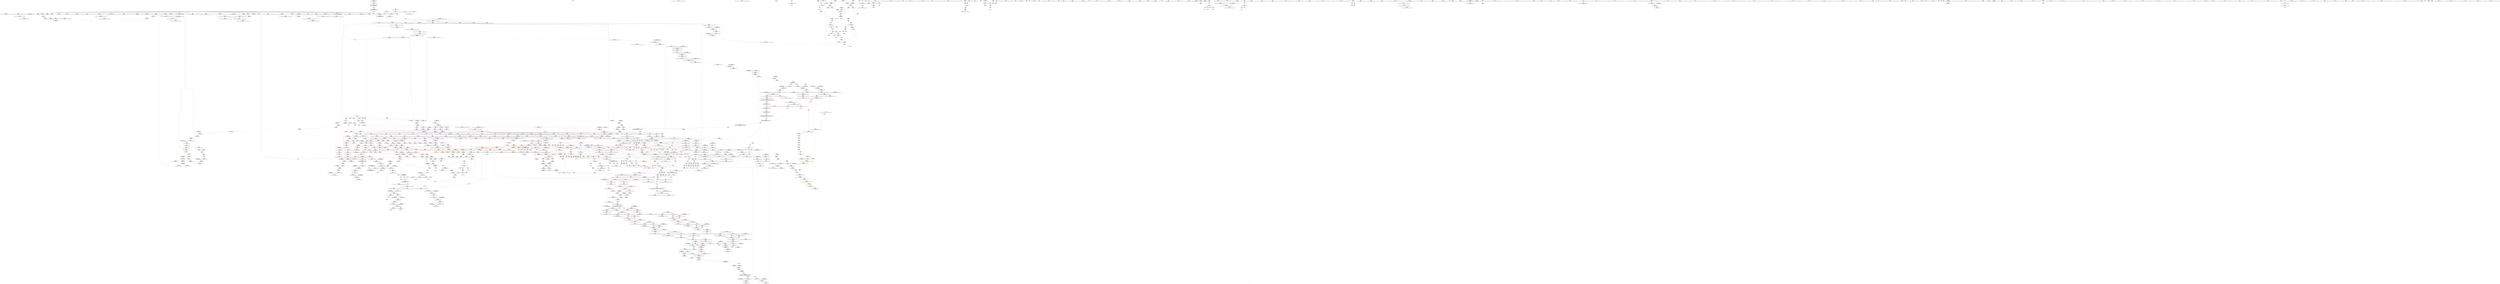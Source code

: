 digraph "SVFG" {
	label="SVFG";

	Node0x563f8727b6b0 [shape=record,color=grey,label="{NodeID: 0\nNullPtr|{|<s36>111}}"];
	Node0x563f8727b6b0 -> Node0x563f875c3450[style=solid];
	Node0x563f8727b6b0 -> Node0x563f875c3550[style=solid];
	Node0x563f8727b6b0 -> Node0x563f875c3620[style=solid];
	Node0x563f8727b6b0 -> Node0x563f875c36f0[style=solid];
	Node0x563f8727b6b0 -> Node0x563f875c37c0[style=solid];
	Node0x563f8727b6b0 -> Node0x563f875c3890[style=solid];
	Node0x563f8727b6b0 -> Node0x563f875c3960[style=solid];
	Node0x563f8727b6b0 -> Node0x563f875c3a30[style=solid];
	Node0x563f8727b6b0 -> Node0x563f875c3b00[style=solid];
	Node0x563f8727b6b0 -> Node0x563f875c3bd0[style=solid];
	Node0x563f8727b6b0 -> Node0x563f875c3ca0[style=solid];
	Node0x563f8727b6b0 -> Node0x563f875c3d70[style=solid];
	Node0x563f8727b6b0 -> Node0x563f875c3e40[style=solid];
	Node0x563f8727b6b0 -> Node0x563f875c3f10[style=solid];
	Node0x563f8727b6b0 -> Node0x563f875c3fe0[style=solid];
	Node0x563f8727b6b0 -> Node0x563f875c40b0[style=solid];
	Node0x563f8727b6b0 -> Node0x563f875c4180[style=solid];
	Node0x563f8727b6b0 -> Node0x563f875c4250[style=solid];
	Node0x563f8727b6b0 -> Node0x563f875c4320[style=solid];
	Node0x563f8727b6b0 -> Node0x563f875c43f0[style=solid];
	Node0x563f8727b6b0 -> Node0x563f875c44c0[style=solid];
	Node0x563f8727b6b0 -> Node0x563f875c4590[style=solid];
	Node0x563f8727b6b0 -> Node0x563f875c4660[style=solid];
	Node0x563f8727b6b0 -> Node0x563f875c4730[style=solid];
	Node0x563f8727b6b0 -> Node0x563f875c4800[style=solid];
	Node0x563f8727b6b0 -> Node0x563f875c48d0[style=solid];
	Node0x563f8727b6b0 -> Node0x563f875c49a0[style=solid];
	Node0x563f8727b6b0 -> Node0x563f875c4a70[style=solid];
	Node0x563f8727b6b0 -> Node0x563f875cf020[style=solid];
	Node0x563f8727b6b0 -> Node0x563f875f2030[style=solid];
	Node0x563f8727b6b0 -> Node0x563f875f2100[style=solid];
	Node0x563f8727b6b0 -> Node0x563f875f21d0[style=solid];
	Node0x563f8727b6b0 -> Node0x563f875f4250[style=solid];
	Node0x563f8727b6b0 -> Node0x563f875e3100[style=solid];
	Node0x563f8727b6b0 -> Node0x563f875e6fa0[style=solid];
	Node0x563f8727b6b0 -> Node0x563f87621630[style=solid];
	Node0x563f8727b6b0:s36 -> Node0x563f876f9050[style=solid,color=red];
	Node0x563f8767def0 [shape=record,color=yellow,style=double,label="{NodeID: 1882\n40V_1 = ENCHI(MR_40V_0)\npts\{190000 \}\nFun[_ZNSt6vectorIiSaIiEE5clearEv]}"];
	Node0x563f8767def0 -> Node0x563f875ddc60[style=dashed];
	Node0x563f875c8040 [shape=record,color=red,label="{NodeID: 775\n1017\<--1011\nthis1\<--this.addr\n_ZNSt6vectorIiSaIiEE15_M_erase_at_endEPi\n}"];
	Node0x563f875c8040 -> Node0x563f875bbed0[style=solid];
	Node0x563f875c8040 -> Node0x563f875bbfa0[style=solid];
	Node0x563f875c8040 -> Node0x563f875bc070[style=solid];
	Node0x563f875be910 [shape=record,color=black,label="{NodeID: 443\n1563\<--1575\n_ZNSt16allocator_traitsISaIiEE8allocateERS0_m_ret\<--call\n_ZNSt16allocator_traitsISaIiEE8allocateERS0_m\n|{<s0>103}}"];
	Node0x563f875be910:s0 -> Node0x563f876f7250[style=solid,color=blue];
	Node0x563f876f3b10 [shape=record,color=black,label="{NodeID: 2325\n48 = PHI()\n}"];
	Node0x563f875b26a0 [shape=record,color=green,label="{NodeID: 111\n684\<--685\n_ZNSt6vectorIiSaIiEE15_M_erase_at_endEPi\<--_ZNSt6vectorIiSaIiEE15_M_erase_at_endEPi_field_insensitive\n}"];
	Node0x563f875cda70 [shape=record,color=red,label="{NodeID: 886\n1865\<--1853\n\<--__first.addr\n_ZNSt11__copy_moveILb1ELb1ESt26random_access_iterator_tagE8__copy_mIiEEPT_PKS3_S6_S4_\n}"];
	Node0x563f875cda70 -> Node0x563f875d0240[style=solid];
	Node0x563f8765c370 [shape=record,color=black,label="{NodeID: 1661\nMR_112V_2 = PHI(MR_112V_7, MR_112V_1, )\npts\{487 \}\n}"];
	Node0x563f8765c370 -> Node0x563f875f10c0[style=dashed];
	Node0x563f8765c370 -> Node0x563f875f1400[style=dashed];
	Node0x563f8765c370 -> Node0x563f8765c370[style=dashed];
	Node0x563f8765c370 -> Node0x563f87671a70[style=dashed];
	Node0x563f875d4540 [shape=record,color=purple,label="{NodeID: 554\n1029\<--1027\n_M_finish3\<--\n_ZNSt6vectorIiSaIiEE15_M_erase_at_endEPi\n}"];
	Node0x563f875d4540 -> Node0x563f875f3890[style=solid];
	Node0x563f876fcbe0 [shape=record,color=black,label="{NodeID: 2436\n1565 = PHI(1404, )\n1st arg _ZNSt16allocator_traitsISaIiEE8allocateERS0_m }"];
	Node0x563f876fcbe0 -> Node0x563f875f6950[style=solid];
	Node0x563f875b6e10 [shape=record,color=green,label="{NodeID: 222\n1490\<--1491\n_ZNSt16allocator_traitsISaIiEE8max_sizeERKS0_\<--_ZNSt16allocator_traitsISaIiEE8max_sizeERKS0__field_insensitive\n}"];
	Node0x563f875f2e00 [shape=record,color=blue,label="{NodeID: 997\n916\<--912\n__p.addr\<--__p\n_ZNSt12_Vector_baseIiSaIiEE13_M_deallocateEPim\n}"];
	Node0x563f875f2e00 -> Node0x563f875defe0[style=dashed];
	Node0x563f875f2e00 -> Node0x563f875df0b0[style=dashed];
	Node0x563f875d9f70 [shape=record,color=red,label="{NodeID: 665\n315\<--314\n\<--_M_start\n_ZNSt6vectorIiSaIiEED2Ev\n|{<s0>20}}"];
	Node0x563f875d9f70:s0 -> Node0x563f876ffb50[style=solid,color=red];
	Node0x563f875c5120 [shape=record,color=black,label="{NodeID: 333\n185\<--182\nconv\<--call\n_Z4ReadRi\n}"];
	Node0x563f875c5120 -> Node0x563f875cfa10[style=solid];
	Node0x563f875f8830 [shape=record,color=blue,label="{NodeID: 1108\n1857\<--1852\n__result.addr\<--__result\n_ZNSt11__copy_moveILb1ELb1ESt26random_access_iterator_tagE8__copy_mIiEEPT_PKS3_S6_S4_\n}"];
	Node0x563f875f8830 -> Node0x563f875cdce0[style=dashed];
	Node0x563f875f8830 -> Node0x563f875cddb0[style=dashed];
	Node0x563f872d2f30 [shape=record,color=green,label="{NodeID: 1\n7\<--1\n__dso_handle\<--dummyObj\nGlob }"];
	Node0x563f875c8110 [shape=record,color=red,label="{NodeID: 776\n1018\<--1013\n\<--__pos.addr\n_ZNSt6vectorIiSaIiEE15_M_erase_at_endEPi\n|{<s0>62}}"];
	Node0x563f875c8110:s0 -> Node0x563f876ffb50[style=solid,color=red];
	Node0x563f875be9e0 [shape=record,color=black,label="{NodeID: 444\n1607\<--1603\n\<--call2\n_ZN9__gnu_cxx13new_allocatorIiE8allocateEmPKv\n}"];
	Node0x563f875be9e0 -> Node0x563f875beab0[style=solid];
	Node0x563f876f3be0 [shape=record,color=black,label="{NodeID: 2326\n68 = PHI()\n}"];
	Node0x563f876f3be0 -> Node0x563f875c4c40[style=solid];
	Node0x563f875b27a0 [shape=record,color=green,label="{NodeID: 112\n690\<--691\nthis.addr\<--this.addr_field_insensitive\n_ZNSt6vectorIiSaIiEE9push_backERKi\n}"];
	Node0x563f875b27a0 -> Node0x563f875ddd30[style=solid];
	Node0x563f875b27a0 -> Node0x563f875f1b50[style=solid];
	Node0x563f875cdb40 [shape=record,color=red,label="{NodeID: 887\n1876\<--1853\n\<--__first.addr\n_ZNSt11__copy_moveILb1ELb1ESt26random_access_iterator_tagE8__copy_mIiEEPT_PKS3_S6_S4_\n}"];
	Node0x563f875cdb40 -> Node0x563f875d03e0[style=solid];
	Node0x563f8765c460 [shape=record,color=black,label="{NodeID: 1662\nMR_114V_2 = PHI(MR_114V_3, MR_114V_1, )\npts\{489 \}\n}"];
	Node0x563f8765c460 -> Node0x563f875f14d0[style=dashed];
	Node0x563f8765c460 -> Node0x563f8765c460[style=dashed];
	Node0x563f875d4610 [shape=record,color=purple,label="{NodeID: 555\n1084\<--1064\ncoerce.dive\<--__position\n_ZNSt6vectorIiSaIiEE17_M_realloc_insertIJRKiEEEvN9__gnu_cxx17__normal_iteratorIPiS1_EEDpOT_\n}"];
	Node0x563f875d4610 -> Node0x563f875f3bd0[style=solid];
	Node0x563f876fccf0 [shape=record,color=black,label="{NodeID: 2437\n1821 = PHI(1799, )\n1st arg _ZSt13__copy_move_aILb1EPiS0_ET1_T0_S2_S1_ }"];
	Node0x563f876fccf0 -> Node0x563f875f8350[style=solid];
	Node0x563f875b6f10 [shape=record,color=green,label="{NodeID: 223\n1498\<--1499\nretval\<--retval_field_insensitive\n_ZSt3maxImERKT_S2_S2_\n}"];
	Node0x563f875b6f10 -> Node0x563f875cbac0[style=solid];
	Node0x563f875b6f10 -> Node0x563f875f6200[style=solid];
	Node0x563f875b6f10 -> Node0x563f875f62d0[style=solid];
	Node0x563f875f2ed0 [shape=record,color=blue,label="{NodeID: 998\n918\<--913\n__n.addr\<--__n\n_ZNSt12_Vector_baseIiSaIiEE13_M_deallocateEPim\n}"];
	Node0x563f875f2ed0 -> Node0x563f875df180[style=dashed];
	Node0x563f876758e0 [shape=record,color=yellow,style=double,label="{NodeID: 1773\n298V_1 = ENCHI(MR_298V_0)\npts\{190000 190001 \}\nFun[_ZNKSt6vectorIiSaIiEE12_M_check_lenEmPKc]|{<s0>92|<s1>92|<s2>94|<s3>94|<s4>95|<s5>95|<s6>97|<s7>97}}"];
	Node0x563f876758e0:s0 -> Node0x563f87678ee0[style=dashed,color=red];
	Node0x563f876758e0:s1 -> Node0x563f87678fc0[style=dashed,color=red];
	Node0x563f876758e0:s2 -> Node0x563f87678ee0[style=dashed,color=red];
	Node0x563f876758e0:s3 -> Node0x563f87678fc0[style=dashed,color=red];
	Node0x563f876758e0:s4 -> Node0x563f87678ee0[style=dashed,color=red];
	Node0x563f876758e0:s5 -> Node0x563f87678fc0[style=dashed,color=red];
	Node0x563f876758e0:s6 -> Node0x563f87678ee0[style=dashed,color=red];
	Node0x563f876758e0:s7 -> Node0x563f87678fc0[style=dashed,color=red];
	Node0x563f875da040 [shape=record,color=red,label="{NodeID: 666\n319\<--318\n\<--_M_finish\n_ZNSt6vectorIiSaIiEED2Ev\n|{<s0>20}}"];
	Node0x563f875da040:s0 -> Node0x563f876fff00[style=solid,color=red];
	Node0x563f875c51f0 [shape=record,color=black,label="{NodeID: 334\n188\<--187\nconv1\<--\n_Z4ReadRi\n}"];
	Node0x563f875c51f0 -> Node0x563f87622230[style=solid];
	Node0x563f875f8900 [shape=record,color=blue,label="{NodeID: 1109\n1859\<--1869\n_Num\<--sub.ptr.div\n_ZNSt11__copy_moveILb1ELb1ESt26random_access_iterator_tagE8__copy_mIiEEPT_PKS3_S6_S4_\n}"];
	Node0x563f875f8900 -> Node0x563f875cde80[style=dashed];
	Node0x563f875f8900 -> Node0x563f875cdf50[style=dashed];
	Node0x563f875f8900 -> Node0x563f875ce020[style=dashed];
	Node0x563f873cd0e0 [shape=record,color=green,label="{NodeID: 2\n8\<--1\n.str\<--dummyObj\nGlob }"];
	Node0x563f8767e0b0 [shape=record,color=yellow,style=double,label="{NodeID: 1884\n61V_1 = ENCHI(MR_61V_0)\npts\{1604 \}\nFun[_ZNSt20__uninitialized_copyILb1EE13__uninit_copyISt13move_iteratorIPiES3_EET0_T_S6_S5_]|{<s0>124}}"];
	Node0x563f8767e0b0:s0 -> Node0x563f87676f40[style=dashed,color=red];
	Node0x563f875c81e0 [shape=record,color=red,label="{NodeID: 777\n1026\<--1013\n\<--__pos.addr\n_ZNSt6vectorIiSaIiEE15_M_erase_at_endEPi\n}"];
	Node0x563f875c81e0 -> Node0x563f875f3890[style=solid];
	Node0x563f875beab0 [shape=record,color=black,label="{NodeID: 445\n1579\<--1607\n_ZN9__gnu_cxx13new_allocatorIiE8allocateEmPKv_ret\<--\n_ZN9__gnu_cxx13new_allocatorIiE8allocateEmPKv\n|{<s0>111}}"];
	Node0x563f875beab0:s0 -> Node0x563f876f7b10[style=solid,color=blue];
	Node0x563f876f3cb0 [shape=record,color=black,label="{NodeID: 2327\n75 = PHI()\n}"];
	Node0x563f876f3cb0 -> Node0x563f875c4de0[style=solid];
	Node0x563f875b2870 [shape=record,color=green,label="{NodeID: 113\n692\<--693\n__x.addr\<--__x.addr_field_insensitive\n_ZNSt6vectorIiSaIiEE9push_backERKi\n}"];
	Node0x563f875b2870 -> Node0x563f875dde00[style=solid];
	Node0x563f875b2870 -> Node0x563f875dded0[style=solid];
	Node0x563f875b2870 -> Node0x563f875f1c20[style=solid];
	Node0x563f875cdc10 [shape=record,color=red,label="{NodeID: 888\n1864\<--1855\n\<--__last.addr\n_ZNSt11__copy_moveILb1ELb1ESt26random_access_iterator_tagE8__copy_mIiEEPT_PKS3_S6_S4_\n}"];
	Node0x563f875cdc10 -> Node0x563f875d0170[style=solid];
	Node0x563f8765c550 [shape=record,color=black,label="{NodeID: 1663\nMR_116V_2 = PHI(MR_116V_8, MR_116V_1, )\npts\{491 \}\n}"];
	Node0x563f8765c550 -> Node0x563f875f0f20[style=dashed];
	Node0x563f875d46e0 [shape=record,color=purple,label="{NodeID: 556\n1098\<--1074\ncoerce.dive3\<--ref.tmp\n_ZNSt6vectorIiSaIiEE17_M_realloc_insertIJRKiEEEvN9__gnu_cxx17__normal_iteratorIPiS1_EEDpOT_\n}"];
	Node0x563f875d46e0 -> Node0x563f875f3f10[style=solid];
	Node0x563f876fce00 [shape=record,color=black,label="{NodeID: 2438\n1822 = PHI(1801, )\n2nd arg _ZSt13__copy_move_aILb1EPiS0_ET1_T0_S2_S1_ }"];
	Node0x563f876fce00 -> Node0x563f875f8420[style=solid];
	Node0x563f875b6fe0 [shape=record,color=green,label="{NodeID: 224\n1500\<--1501\n__a.addr\<--__a.addr_field_insensitive\n_ZSt3maxImERKT_S2_S2_\n}"];
	Node0x563f875b6fe0 -> Node0x563f875cbb90[style=solid];
	Node0x563f875b6fe0 -> Node0x563f875cbc60[style=solid];
	Node0x563f875b6fe0 -> Node0x563f875f6060[style=solid];
	Node0x563f875f2fa0 [shape=record,color=blue,label="{NodeID: 999\n938\<--937\nthis.addr\<--this\n_ZNSt12_Vector_baseIiSaIiEE12_Vector_implD2Ev\n}"];
	Node0x563f875f2fa0 -> Node0x563f875df250[style=dashed];
	Node0x563f875da110 [shape=record,color=red,label="{NodeID: 667\n368\<--348\n\<--i.addr\n_Z3recii\n}"];
	Node0x563f875da110 -> Node0x563f875c5bb0[style=solid];
	Node0x563f875c52c0 [shape=record,color=black,label="{NodeID: 335\n197\<--196\nconv2\<--\n_Z4ReadRi\n}"];
	Node0x563f875c52c0 -> Node0x563f875e7120[style=solid];
	Node0x563f875f89d0 [shape=record,color=blue, style = dotted,label="{NodeID: 1110\n1967\<--1969\noffset_0\<--dummyVal\n_ZNSt11__copy_moveILb1ELb1ESt26random_access_iterator_tagE8__copy_mIiEEPT_PKS3_S6_S4_\n}"];
	Node0x563f875f89d0 -> Node0x563f87661fb0[style=dashed];
	Node0x563f872999e0 [shape=record,color=green,label="{NodeID: 3\n10\<--1\n.str.1\<--dummyObj\nGlob }"];
	Node0x563f875c82b0 [shape=record,color=red,label="{NodeID: 778\n1022\<--1021\n\<--_M_finish\n_ZNSt6vectorIiSaIiEE15_M_erase_at_endEPi\n|{<s0>62}}"];
	Node0x563f875c82b0:s0 -> Node0x563f876fff00[style=solid,color=red];
	Node0x563f875beb80 [shape=record,color=black,label="{NodeID: 446\n1636\<--1617\n\<--__first\n_ZSt22__uninitialized_copy_aISt13move_iteratorIPiES1_iET0_T_S4_S3_RSaIT1_E\n}"];
	Node0x563f875beb80 -> Node0x563f875d69d0[style=solid];
	Node0x563f876f3d80 [shape=record,color=black,label="{NodeID: 2328\n152 = PHI()\n}"];
	Node0x563f876f3d80 -> Node0x563f875c5050[style=solid];
	Node0x563f875b7450 [shape=record,color=green,label="{NodeID: 114\n694\<--695\nagg.tmp\<--agg.tmp_field_insensitive\n_ZNSt6vectorIiSaIiEE9push_backERKi\n}"];
	Node0x563f875b7450 -> Node0x563f875d2db0[style=solid];
	Node0x563f875b7450 -> Node0x563f875d2e80[style=solid];
	Node0x563f875cdce0 [shape=record,color=red,label="{NodeID: 889\n1874\<--1857\n\<--__result.addr\n_ZNSt11__copy_moveILb1ELb1ESt26random_access_iterator_tagE8__copy_mIiEEPT_PKS3_S6_S4_\n}"];
	Node0x563f875cdce0 -> Node0x563f875d0310[style=solid];
	Node0x563f8765f2e0 [shape=record,color=black,label="{NodeID: 1664\nMR_61V_2 = PHI(MR_61V_3, MR_61V_1, )\npts\{1604 \}\n}"];
	Node0x563f8765f2e0 -> Node0x563f8766a240[style=dashed];
	Node0x563f875d47b0 [shape=record,color=purple,label="{NodeID: 557\n1113\<--1112\n_M_impl\<--\n_ZNSt6vectorIiSaIiEE17_M_realloc_insertIJRKiEEEvN9__gnu_cxx17__normal_iteratorIPiS1_EEDpOT_\n}"];
	Node0x563f875d47b0 -> Node0x563f875bd180[style=solid];
	Node0x563f876fcf10 [shape=record,color=black,label="{NodeID: 2439\n835 = PHI(320, 1023, 1131, 1147, 1183, 1203, )\n0th arg _ZNSt12_Vector_baseIiSaIiEE19_M_get_Tp_allocatorEv }"];
	Node0x563f876fcf10 -> Node0x563f875f26b0[style=solid];
	Node0x563f875b70b0 [shape=record,color=green,label="{NodeID: 225\n1502\<--1503\n__b.addr\<--__b.addr_field_insensitive\n_ZSt3maxImERKT_S2_S2_\n}"];
	Node0x563f875b70b0 -> Node0x563f875cbd30[style=solid];
	Node0x563f875b70b0 -> Node0x563f875cbe00[style=solid];
	Node0x563f875b70b0 -> Node0x563f875f6130[style=solid];
	Node0x563f875f3070 [shape=record,color=blue,label="{NodeID: 1000\n951\<--948\n__a.addr\<--__a\n_ZNSt16allocator_traitsISaIiEE10deallocateERS0_Pim\n}"];
	Node0x563f875f3070 -> Node0x563f875c7a90[style=dashed];
	Node0x563f875da1e0 [shape=record,color=red,label="{NodeID: 668\n377\<--348\n\<--i.addr\n_Z3recii\n}"];
	Node0x563f875da1e0 -> Node0x563f875c5d50[style=solid];
	Node0x563f875c5390 [shape=record,color=black,label="{NodeID: 336\n208\<--207\nconv7\<--\n_Z4ReadRi\n}"];
	Node0x563f875c5390 -> Node0x563f875e6ca0[style=solid];
	Node0x563f875f8aa0 [shape=record,color=blue,label="{NodeID: 1111\n1895\<--1894\n__it.addr\<--__it\n_ZSt12__miter_baseIPiET_S1_\n}"];
	Node0x563f875f8aa0 -> Node0x563f875ce0f0[style=dashed];
	Node0x563f872a0e80 [shape=record,color=green,label="{NodeID: 4\n13\<--1\n\<--dummyObj\nCan only get source location for instruction, argument, global var or function.}"];
	Node0x563f875c8380 [shape=record,color=red,label="{NodeID: 779\n1049\<--1040\n\<--__a.addr\n_ZNSt16allocator_traitsISaIiEE9constructIiJRKiEEEvRS0_PT_DpOT0_\n}"];
	Node0x563f875c8380 -> Node0x563f875bc140[style=solid];
	Node0x563f875bec50 [shape=record,color=black,label="{NodeID: 447\n1642\<--1619\n\<--__last\n_ZSt22__uninitialized_copy_aISt13move_iteratorIPiES1_iET0_T_S4_S3_RSaIT1_E\n}"];
	Node0x563f875bec50 -> Node0x563f875d6b70[style=solid];
	Node0x563f876f3e80 [shape=record,color=black,label="{NodeID: 2329\n182 = PHI()\n}"];
	Node0x563f876f3e80 -> Node0x563f875c5120[style=solid];
	Node0x563f875b7520 [shape=record,color=green,label="{NodeID: 115\n718\<--719\n_ZNSt16allocator_traitsISaIiEE9constructIiJRKiEEEvRS0_PT_DpOT0_\<--_ZNSt16allocator_traitsISaIiEE9constructIiJRKiEEEvRS0_PT_DpOT0__field_insensitive\n}"];
	Node0x563f875cddb0 [shape=record,color=red,label="{NodeID: 890\n1884\<--1857\n\<--__result.addr\n_ZNSt11__copy_moveILb1ELb1ESt26random_access_iterator_tagE8__copy_mIiEEPT_PKS3_S6_S4_\n}"];
	Node0x563f875cddb0 -> Node0x563f875d87e0[style=solid];
	Node0x563f8765f7b0 [shape=record,color=black,label="{NodeID: 1665\nMR_119V_3 = PHI(MR_119V_5, MR_119V_2, )\npts\{160000 \}\n|{<s0>32}}"];
	Node0x563f8765f7b0:s0 -> Node0x563f875cf940[style=dashed,color=red];
	Node0x563f875d4880 [shape=record,color=purple,label="{NodeID: 558\n1123\<--1122\n_M_impl7\<--\n_ZNSt6vectorIiSaIiEE17_M_realloc_insertIJRKiEEEvN9__gnu_cxx17__normal_iteratorIPiS1_EEDpOT_\n}"];
	Node0x563f876fd2e0 [shape=record,color=black,label="{NodeID: 2440\n1271 = PHI(1050, )\n0th arg _ZN9__gnu_cxx13new_allocatorIiE9constructIiJRKiEEEvPT_DpOT0_ }"];
	Node0x563f876fd2e0 -> Node0x563f875f4c10[style=solid];
	Node0x563f875b7180 [shape=record,color=green,label="{NodeID: 226\n1522\<--1523\n__a.addr\<--__a.addr_field_insensitive\n_ZNSt16allocator_traitsISaIiEE8max_sizeERKS0_\n}"];
	Node0x563f875b7180 -> Node0x563f875cc070[style=solid];
	Node0x563f875b7180 -> Node0x563f875f63a0[style=solid];
	Node0x563f875f3140 [shape=record,color=blue,label="{NodeID: 1001\n953\<--949\n__p.addr\<--__p\n_ZNSt16allocator_traitsISaIiEE10deallocateERS0_Pim\n}"];
	Node0x563f875f3140 -> Node0x563f875c7b60[style=dashed];
	Node0x563f875da2b0 [shape=record,color=red,label="{NodeID: 669\n392\<--348\n\<--i.addr\n_Z3recii\n|{<s0>26}}"];
	Node0x563f875da2b0:s0 -> Node0x563f876fc070[style=solid,color=red];
	Node0x563f875c5460 [shape=record,color=black,label="{NodeID: 337\n213\<--212\nconv10\<--\n_Z4ReadRi\n}"];
	Node0x563f875c5460 -> Node0x563f875e69a0[style=solid];
	Node0x563f875f8b70 [shape=record,color=blue,label="{NodeID: 1112\n1902\<--1901\nthis.addr\<--this\n_ZNKSt13move_iteratorIPiE4baseEv\n}"];
	Node0x563f875f8b70 -> Node0x563f875ce1c0[style=dashed];
	Node0x563f872a34c0 [shape=record,color=green,label="{NodeID: 5\n20\<--1\n.str.4\<--dummyObj\nGlob }"];
	Node0x563f875c8450 [shape=record,color=red,label="{NodeID: 780\n1051\<--1042\n\<--__p.addr\n_ZNSt16allocator_traitsISaIiEE9constructIiJRKiEEEvRS0_PT_DpOT0_\n|{<s0>65}}"];
	Node0x563f875c8450:s0 -> Node0x563f876fd3f0[style=solid,color=red];
	Node0x563f875bed20 [shape=record,color=black,label="{NodeID: 448\n1635\<--1625\n\<--agg.tmp\n_ZSt22__uninitialized_copy_aISt13move_iteratorIPiES1_iET0_T_S4_S3_RSaIT1_E\n}"];
	Node0x563f875bed20 -> Node0x563f875d6900[style=solid];
	Node0x563f876f3f80 [shape=record,color=black,label="{NodeID: 2330\n727 = PHI(1253, )\n}"];
	Node0x563f876f3f80 -> Node0x563f875f1dc0[style=solid];
	Node0x563f875b75f0 [shape=record,color=green,label="{NodeID: 116\n728\<--729\n_ZNSt6vectorIiSaIiEE3endEv\<--_ZNSt6vectorIiSaIiEE3endEv_field_insensitive\n}"];
	Node0x563f875cde80 [shape=record,color=red,label="{NodeID: 891\n1871\<--1859\n\<--_Num\n_ZNSt11__copy_moveILb1ELb1ESt26random_access_iterator_tagE8__copy_mIiEEPT_PKS3_S6_S4_\n}"];
	Node0x563f875cde80 -> Node0x563f87621930[style=solid];
	Node0x563f8765fc80 [shape=record,color=black,label="{NodeID: 1666\nMR_40V_2 = PHI(MR_40V_3, MR_40V_1, )\npts\{190000 \}\n|{|<s1>33}}"];
	Node0x563f8765fc80 -> Node0x563f8766ac40[style=dashed];
	Node0x563f8765fc80:s1 -> Node0x563f8767def0[style=dashed,color=red];
	Node0x563f875d4950 [shape=record,color=purple,label="{NodeID: 559\n1124\<--1122\n_M_start\<--\n_ZNSt6vectorIiSaIiEE17_M_realloc_insertIJRKiEEEvN9__gnu_cxx17__normal_iteratorIPiS1_EEDpOT_\n}"];
	Node0x563f875d4950 -> Node0x563f875c98a0[style=solid];
	Node0x563f876fd3f0 [shape=record,color=black,label="{NodeID: 2441\n1272 = PHI(1051, )\n1st arg _ZN9__gnu_cxx13new_allocatorIiE9constructIiJRKiEEEvPT_DpOT0_ }"];
	Node0x563f876fd3f0 -> Node0x563f875f4ce0[style=solid];
	Node0x563f875b7250 [shape=record,color=green,label="{NodeID: 227\n1528\<--1529\n_ZNK9__gnu_cxx13new_allocatorIiE8max_sizeEv\<--_ZNK9__gnu_cxx13new_allocatorIiE8max_sizeEv_field_insensitive\n}"];
	Node0x563f875f3210 [shape=record,color=blue,label="{NodeID: 1002\n955\<--950\n__n.addr\<--__n\n_ZNSt16allocator_traitsISaIiEE10deallocateERS0_Pim\n}"];
	Node0x563f875f3210 -> Node0x563f875c7c30[style=dashed];
	Node0x563f87675c90 [shape=record,color=yellow,style=double,label="{NodeID: 1777\n97V_1 = ENCHI(MR_97V_0)\npts\{353 491 \}\nFun[_ZSt3maxIiERKT_S2_S2_]}"];
	Node0x563f87675c90 -> Node0x563f875db490[style=dashed];
	Node0x563f875da380 [shape=record,color=red,label="{NodeID: 670\n388\<--350\n\<--p.addr\n_Z3recii\n}"];
	Node0x563f875da380 -> Node0x563f87620eb0[style=solid];
	Node0x563f875c5530 [shape=record,color=black,label="{NodeID: 338\n222\<--221\nconv13\<--\n_Z4ReadRi\n}"];
	Node0x563f875c5530 -> Node0x563f875e39a0[style=solid];
	Node0x563f875f8c40 [shape=record,color=blue,label="{NodeID: 1113\n1912\<--1910\nthis.addr\<--this\n_ZNSt13move_iteratorIPiEC2ES0_\n}"];
	Node0x563f875f8c40 -> Node0x563f875ce360[style=dashed];
	Node0x563f8758f430 [shape=record,color=green,label="{NodeID: 6\n22\<--1\n.str.5\<--dummyObj\nGlob }"];
	Node0x563f875c8520 [shape=record,color=red,label="{NodeID: 781\n1052\<--1044\n\<--__args.addr\n_ZNSt16allocator_traitsISaIiEE9constructIiJRKiEEEvRS0_PT_DpOT0_\n|{<s0>64}}"];
	Node0x563f875c8520:s0 -> Node0x563f876f9970[style=solid,color=red];
	Node0x563f875bedf0 [shape=record,color=black,label="{NodeID: 449\n1641\<--1627\n\<--agg.tmp2\n_ZSt22__uninitialized_copy_aISt13move_iteratorIPiES1_iET0_T_S4_S3_RSaIT1_E\n}"];
	Node0x563f875bedf0 -> Node0x563f875d6aa0[style=solid];
	Node0x563f876f4150 [shape=record,color=black,label="{NodeID: 2331\n321 = PHI(834, )\n|{<s0>20}}"];
	Node0x563f876f4150:s0 -> Node0x563f87700100[style=solid,color=red];
	Node0x563f875b76f0 [shape=record,color=green,label="{NodeID: 117\n736\<--737\n_ZNSt6vectorIiSaIiEE17_M_realloc_insertIJRKiEEEvN9__gnu_cxx17__normal_iteratorIPiS1_EEDpOT_\<--_ZNSt6vectorIiSaIiEE17_M_realloc_insertIJRKiEEEvN9__gnu_cxx17__normal_iteratorIPiS1_EEDpOT__field_insensitive\n}"];
	Node0x563f875cdf50 [shape=record,color=red,label="{NodeID: 892\n1878\<--1859\n\<--_Num\n_ZNSt11__copy_moveILb1ELb1ESt26random_access_iterator_tagE8__copy_mIiEEPT_PKS3_S6_S4_\n}"];
	Node0x563f875cdf50 -> Node0x563f875e60a0[style=solid];
	Node0x563f87660180 [shape=record,color=black,label="{NodeID: 1667\nMR_42V_2 = PHI(MR_42V_5, MR_42V_1, )\npts\{190001 \}\n}"];
	Node0x563f87660180 -> Node0x563f8766f270[style=dashed];
	Node0x563f875d4a20 [shape=record,color=purple,label="{NodeID: 560\n1138\<--1137\nincdec.ptr\<--\n_ZNSt6vectorIiSaIiEE17_M_realloc_insertIJRKiEEEvN9__gnu_cxx17__normal_iteratorIPiS1_EEDpOT_\n}"];
	Node0x563f875d4a20 -> Node0x563f875f43f0[style=solid];
	Node0x563f876fd500 [shape=record,color=black,label="{NodeID: 2442\n1273 = PHI(1053, )\n2nd arg _ZN9__gnu_cxx13new_allocatorIiE9constructIiJRKiEEEvPT_DpOT0_ }"];
	Node0x563f876fd500 -> Node0x563f875f4db0[style=solid];
	Node0x563f875b7350 [shape=record,color=green,label="{NodeID: 228\n1533\<--1534\nthis.addr\<--this.addr_field_insensitive\n_ZNKSt12_Vector_baseIiSaIiEE19_M_get_Tp_allocatorEv\n}"];
	Node0x563f875b7350 -> Node0x563f875cc140[style=solid];
	Node0x563f875b7350 -> Node0x563f875f6470[style=solid];
	Node0x563f875f32e0 [shape=record,color=blue,label="{NodeID: 1003\n972\<--969\nthis.addr\<--this\n_ZN9__gnu_cxx13new_allocatorIiE10deallocateEPim\n}"];
	Node0x563f875f32e0 -> Node0x563f875c7d00[style=dashed];
	Node0x563f87675da0 [shape=record,color=yellow,style=double,label="{NodeID: 1778\n99V_1 = ENCHI(MR_99V_0)\npts\{361 489 \}\nFun[_ZSt3maxIiERKT_S2_S2_]}"];
	Node0x563f87675da0 -> Node0x563f875db560[style=dashed];
	Node0x563f875da450 [shape=record,color=red,label="{NodeID: 671\n409\<--352\n\<--m\n_Z3recii\n}"];
	Node0x563f875da450 -> Node0x563f875c5ef0[style=solid];
	Node0x563f875c5600 [shape=record,color=black,label="{NodeID: 339\n163\<--247\n_Z4ReadRi_ret\<--\n_Z4ReadRi\n|{<s0>30|<s1>32|<s2>34}}"];
	Node0x563f875c5600:s0 -> Node0x563f876f4650[style=solid,color=blue];
	Node0x563f875c5600:s1 -> Node0x563f876f4830[style=solid,color=blue];
	Node0x563f875c5600:s2 -> Node0x563f876f4940[style=solid,color=blue];
	Node0x563f875f8d10 [shape=record,color=blue,label="{NodeID: 1114\n1914\<--1911\n__i.addr\<--__i\n_ZNSt13move_iteratorIPiEC2ES0_\n}"];
	Node0x563f875f8d10 -> Node0x563f875ce430[style=dashed];
	Node0x563f8758fb20 [shape=record,color=green,label="{NodeID: 7\n24\<--1\nstdin\<--dummyObj\nGlob }"];
	Node0x563f875c85f0 [shape=record,color=red,label="{NodeID: 782\n1088\<--1066\nthis1\<--this.addr\n_ZNSt6vectorIiSaIiEE17_M_realloc_insertIJRKiEEEvN9__gnu_cxx17__normal_iteratorIPiS1_EEDpOT_\n|{|<s19>66|<s20>67}}"];
	Node0x563f875c85f0 -> Node0x563f875bc210[style=solid];
	Node0x563f875c85f0 -> Node0x563f875bc2e0[style=solid];
	Node0x563f875c85f0 -> Node0x563f875bc3b0[style=solid];
	Node0x563f875c85f0 -> Node0x563f875bc480[style=solid];
	Node0x563f875c85f0 -> Node0x563f875bc550[style=solid];
	Node0x563f875c85f0 -> Node0x563f875bc620[style=solid];
	Node0x563f875c85f0 -> Node0x563f875bc6f0[style=solid];
	Node0x563f875c85f0 -> Node0x563f875bc7c0[style=solid];
	Node0x563f875c85f0 -> Node0x563f875bc890[style=solid];
	Node0x563f875c85f0 -> Node0x563f875bc960[style=solid];
	Node0x563f875c85f0 -> Node0x563f875bca30[style=solid];
	Node0x563f875c85f0 -> Node0x563f875bcb00[style=solid];
	Node0x563f875c85f0 -> Node0x563f875bcbd0[style=solid];
	Node0x563f875c85f0 -> Node0x563f875bcca0[style=solid];
	Node0x563f875c85f0 -> Node0x563f875bcd70[style=solid];
	Node0x563f875c85f0 -> Node0x563f875bce40[style=solid];
	Node0x563f875c85f0 -> Node0x563f875bcf10[style=solid];
	Node0x563f875c85f0 -> Node0x563f875bcfe0[style=solid];
	Node0x563f875c85f0 -> Node0x563f875bd0b0[style=solid];
	Node0x563f875c85f0:s19 -> Node0x563f876f9f70[style=solid,color=red];
	Node0x563f875c85f0:s20 -> Node0x563f876fa770[style=solid,color=red];
	Node0x563f875beec0 [shape=record,color=black,label="{NodeID: 450\n1612\<--1649\n_ZSt22__uninitialized_copy_aISt13move_iteratorIPiES1_iET0_T_S4_S3_RSaIT1_E_ret\<--call\n_ZSt22__uninitialized_copy_aISt13move_iteratorIPiES1_iET0_T_S4_S3_RSaIT1_E\n|{<s0>106}}"];
	Node0x563f875beec0:s0 -> Node0x563f876f7610[style=solid,color=blue];
	Node0x563f876f4290 [shape=record,color=black,label="{NodeID: 2332\n595 = PHI(345, )\n}"];
	Node0x563f876f4290 -> Node0x563f875e4a20[style=solid];
	Node0x563f875b77f0 [shape=record,color=green,label="{NodeID: 118\n751\<--752\n__gxx_personality_v0\<--__gxx_personality_v0_field_insensitive\n}"];
	Node0x563f875ce020 [shape=record,color=red,label="{NodeID: 893\n1885\<--1859\n\<--_Num\n_ZNSt11__copy_moveILb1ELb1ESt26random_access_iterator_tagE8__copy_mIiEEPT_PKS3_S6_S4_\n}"];
	Node0x563f87660680 [shape=record,color=black,label="{NodeID: 1668\nMR_44V_2 = PHI(MR_44V_3, MR_44V_1, )\npts\{190002 \}\n}"];
	Node0x563f87660680 -> Node0x563f8766b640[style=dashed];
	Node0x563f875d4af0 [shape=record,color=purple,label="{NodeID: 561\n1143\<--1142\n_M_impl13\<--\n_ZNSt6vectorIiSaIiEE17_M_realloc_insertIJRKiEEEvN9__gnu_cxx17__normal_iteratorIPiS1_EEDpOT_\n}"];
	Node0x563f876fd610 [shape=record,color=black,label="{NodeID: 2443\n969 = PHI(961, )\n0th arg _ZN9__gnu_cxx13new_allocatorIiE10deallocateEPim }"];
	Node0x563f876fd610 -> Node0x563f875f32e0[style=solid];
	Node0x563f875bf940 [shape=record,color=green,label="{NodeID: 229\n1542\<--1543\nthis.addr\<--this.addr_field_insensitive\n_ZNK9__gnu_cxx13new_allocatorIiE8max_sizeEv\n}"];
	Node0x563f875bf940 -> Node0x563f875cc210[style=solid];
	Node0x563f875bf940 -> Node0x563f875f6540[style=solid];
	Node0x563f875f33b0 [shape=record,color=blue,label="{NodeID: 1004\n974\<--970\n__p.addr\<--__p\n_ZN9__gnu_cxx13new_allocatorIiE10deallocateEPim\n}"];
	Node0x563f875f33b0 -> Node0x563f875c7dd0[style=dashed];
	Node0x563f875da520 [shape=record,color=red,label="{NodeID: 672\n367\<--354\n\<--j\n_Z3recii\n}"];
	Node0x563f875da520 -> Node0x563f87620bb0[style=solid];
	Node0x563f875c56d0 [shape=record,color=black,label="{NodeID: 340\n274\<--273\n\<--this1\n_ZNSt6vectorIiSaIiEEC2Ev\n|{<s0>16}}"];
	Node0x563f875c56d0:s0 -> Node0x563f87701250[style=solid,color=red];
	Node0x563f875f8de0 [shape=record,color=blue,label="{NodeID: 1115\n1919\<--1920\n_M_current\<--\n_ZNSt13move_iteratorIPiEC2ES0_\n|{<s0>118}}"];
	Node0x563f875f8de0:s0 -> Node0x563f87699590[style=dashed,color=blue];
	Node0x563f875af1c0 [shape=record,color=green,label="{NodeID: 8\n25\<--1\n.str.6\<--dummyObj\nGlob }"];
	Node0x563f8767e620 [shape=record,color=yellow,style=double,label="{NodeID: 1890\n312V_1 = ENCHI(MR_312V_0)\npts\{1306 \}\nFun[_ZSt3maxImERKT_S2_S2_]}"];
	Node0x563f8767e620 -> Node0x563f875cbfa0[style=dashed];
	Node0x563f875c86c0 [shape=record,color=red,label="{NodeID: 783\n1118\<--1068\n\<--__args.addr\n_ZNSt6vectorIiSaIiEE17_M_realloc_insertIJRKiEEEvN9__gnu_cxx17__normal_iteratorIPiS1_EEDpOT_\n|{<s0>70}}"];
	Node0x563f875c86c0:s0 -> Node0x563f876f9970[style=solid,color=red];
	Node0x563f875bef90 [shape=record,color=black,label="{NodeID: 451\n1653\<--1665\n_ZSt32__make_move_if_noexcept_iteratorIiSt13move_iteratorIPiEET0_PT__ret\<--\n_ZSt32__make_move_if_noexcept_iteratorIiSt13move_iteratorIPiEET0_PT_\n|{<s0>104|<s1>105}}"];
	Node0x563f875bef90:s0 -> Node0x563f876f7390[style=solid,color=blue];
	Node0x563f875bef90:s1 -> Node0x563f876f74d0[style=solid,color=blue];
	Node0x563f876f43d0 [shape=record,color=black,label="{NodeID: 2333\n598 = PHI(345, )\n}"];
	Node0x563f876f43d0 -> Node0x563f875e4a20[style=solid];
	Node0x563f875b78f0 [shape=record,color=green,label="{NodeID: 119\n759\<--760\nthis.addr\<--this.addr_field_insensitive\n_ZNSt12_Vector_baseIiSaIiEEC2Ev\n}"];
	Node0x563f875b78f0 -> Node0x563f875de3b0[style=solid];
	Node0x563f875b78f0 -> Node0x563f875f1e90[style=solid];
	Node0x563f875ce0f0 [shape=record,color=red,label="{NodeID: 894\n1898\<--1895\n\<--__it.addr\n_ZSt12__miter_baseIPiET_S1_\n}"];
	Node0x563f875ce0f0 -> Node0x563f875d0580[style=solid];
	Node0x563f87660b80 [shape=record,color=black,label="{NodeID: 1669\nMR_124V_2 = PHI(MR_124V_3, MR_124V_1, )\npts\{4930000 \}\n}"];
	Node0x563f87660b80 -> Node0x563f87660b80[style=dashed];
	Node0x563f87660b80 -> Node0x563f8766de70[style=dashed];
	Node0x563f875d4bc0 [shape=record,color=purple,label="{NodeID: 562\n1144\<--1142\n_M_finish\<--\n_ZNSt6vectorIiSaIiEE17_M_realloc_insertIJRKiEEEvN9__gnu_cxx17__normal_iteratorIPiS1_EEDpOT_\n}"];
	Node0x563f875d4bc0 -> Node0x563f875c9b10[style=solid];
	Node0x563f876fd720 [shape=record,color=black,label="{NodeID: 2444\n688 = PHI(557, )\n0th arg _ZNSt6vectorIiSaIiEE9push_backERKi }"];
	Node0x563f876fd720 -> Node0x563f875f1b50[style=solid];
	Node0x563f875bfa10 [shape=record,color=green,label="{NodeID: 230\n1551\<--1552\nthis.addr\<--this.addr_field_insensitive\n_ZN9__gnu_cxx17__normal_iteratorIPiSt6vectorIiSaIiEEEC2ERKS1_\n}"];
	Node0x563f875bfa10 -> Node0x563f875cc2e0[style=solid];
	Node0x563f875bfa10 -> Node0x563f875f6610[style=solid];
	Node0x563f875f3480 [shape=record,color=blue,label="{NodeID: 1005\n976\<--971\n.addr\<--\n_ZN9__gnu_cxx13new_allocatorIiE10deallocateEPim\n}"];
	Node0x563f87675fc0 [shape=record,color=yellow,style=double,label="{NodeID: 1780\n161V_1 = ENCHI(MR_161V_0)\npts\{18090000 \}\nFun[_ZNKSt13move_iteratorIPiE4baseEv]}"];
	Node0x563f87675fc0 -> Node0x563f875ce290[style=dashed];
	Node0x563f875da5f0 [shape=record,color=red,label="{NodeID: 673\n380\<--354\n\<--j\n_Z3recii\n}"];
	Node0x563f875da5f0 -> Node0x563f875c5e20[style=solid];
	Node0x563f875c57a0 [shape=record,color=black,label="{NodeID: 341\n312\<--311\n\<--this1\n_ZNSt6vectorIiSaIiEED2Ev\n}"];
	Node0x563f875c57a0 -> Node0x563f875d2180[style=solid];
	Node0x563f875c57a0 -> Node0x563f875d2250[style=solid];
	Node0x563f875f8eb0 [shape=record,color=blue,label="{NodeID: 1116\n1926\<--1924\nthis.addr\<--this\n_ZN9__gnu_cxx13new_allocatorIiE7destroyIiEEvPT_\n}"];
	Node0x563f875f8eb0 -> Node0x563f875ce500[style=dashed];
	Node0x563f875af280 [shape=record,color=green,label="{NodeID: 9\n27\<--1\n.str.7\<--dummyObj\nGlob }"];
	Node0x563f8767e730 [shape=record,color=yellow,style=double,label="{NodeID: 1891\n318V_1 = ENCHI(MR_318V_0)\npts\{1312 \}\nFun[_ZSt3maxImERKT_S2_S2_]}"];
	Node0x563f8767e730 -> Node0x563f875cbed0[style=dashed];
	Node0x563f875c8790 [shape=record,color=red,label="{NodeID: 784\n1105\<--1070\n\<--__len\n_ZNSt6vectorIiSaIiEE17_M_realloc_insertIJRKiEEEvN9__gnu_cxx17__normal_iteratorIPiS1_EEDpOT_\n|{<s0>69}}"];
	Node0x563f875c8790:s0 -> Node0x563f87700d50[style=solid,color=red];
	Node0x563f875bf060 [shape=record,color=black,label="{NodeID: 452\n1690\<--1671\n\<--__first\n_ZSt18uninitialized_copyISt13move_iteratorIPiES1_ET0_T_S4_S3_\n}"];
	Node0x563f875bf060 -> Node0x563f875d7120[style=solid];
	Node0x563f876f4510 [shape=record,color=black,label="{NodeID: 2334\n1133 = PHI(1412, )\n}"];
	Node0x563f876f4510 -> Node0x563f875f4320[style=solid];
	Node0x563f875b79c0 [shape=record,color=green,label="{NodeID: 120\n765\<--766\n_ZNSt12_Vector_baseIiSaIiEE12_Vector_implC2Ev\<--_ZNSt12_Vector_baseIiSaIiEE12_Vector_implC2Ev_field_insensitive\n}"];
	Node0x563f875ce1c0 [shape=record,color=red,label="{NodeID: 895\n1905\<--1902\nthis1\<--this.addr\n_ZNKSt13move_iteratorIPiE4baseEv\n}"];
	Node0x563f875ce1c0 -> Node0x563f875d8300[style=solid];
	Node0x563f87661080 [shape=record,color=black,label="{NodeID: 1670\nMR_359V_3 = PHI(MR_359V_4, MR_359V_2, )\npts\{1499 \}\n}"];
	Node0x563f87661080 -> Node0x563f875cbac0[style=dashed];
	Node0x563f875d4c90 [shape=record,color=purple,label="{NodeID: 563\n1164\<--1163\n_M_impl17\<--\n_ZNSt6vectorIiSaIiEE17_M_realloc_insertIJRKiEEEvN9__gnu_cxx17__normal_iteratorIPiS1_EEDpOT_\n}"];
	Node0x563f875d4c90 -> Node0x563f875bd250[style=solid];
	Node0x563f876fd830 [shape=record,color=black,label="{NodeID: 2445\n689 = PHI(484, )\n1st arg _ZNSt6vectorIiSaIiEE9push_backERKi }"];
	Node0x563f876fd830 -> Node0x563f875f1c20[style=solid];
	Node0x563f875bfae0 [shape=record,color=green,label="{NodeID: 231\n1553\<--1554\n__i.addr\<--__i.addr_field_insensitive\n_ZN9__gnu_cxx17__normal_iteratorIPiSt6vectorIiSaIiEEEC2ERKS1_\n}"];
	Node0x563f875bfae0 -> Node0x563f875cc3b0[style=solid];
	Node0x563f875bfae0 -> Node0x563f875f66e0[style=solid];
	Node0x563f875f3550 [shape=record,color=blue,label="{NodeID: 1006\n992\<--991\nthis.addr\<--this\n_ZNSaIiED2Ev\n}"];
	Node0x563f875f3550 -> Node0x563f875c7ea0[style=dashed];
	Node0x563f875da6c0 [shape=record,color=red,label="{NodeID: 674\n405\<--354\n\<--j\n_Z3recii\n}"];
	Node0x563f875da6c0 -> Node0x563f875e48a0[style=solid];
	Node0x563f875c5870 [shape=record,color=black,label="{NodeID: 342\n316\<--311\n\<--this1\n_ZNSt6vectorIiSaIiEED2Ev\n}"];
	Node0x563f875c5870 -> Node0x563f875d2320[style=solid];
	Node0x563f875c5870 -> Node0x563f875d23f0[style=solid];
	Node0x563f875f8f80 [shape=record,color=blue,label="{NodeID: 1117\n1928\<--1925\n__p.addr\<--__p\n_ZN9__gnu_cxx13new_allocatorIiE7destroyIiEEvPT_\n}"];
	Node0x563f875af380 [shape=record,color=green,label="{NodeID: 10\n29\<--1\nstdout\<--dummyObj\nGlob }"];
	Node0x563f875c8860 [shape=record,color=red,label="{NodeID: 785\n1189\<--1070\n\<--__len\n_ZNSt6vectorIiSaIiEE17_M_realloc_insertIJRKiEEEvN9__gnu_cxx17__normal_iteratorIPiS1_EEDpOT_\n|{<s0>83}}"];
	Node0x563f875c8860:s0 -> Node0x563f876facf0[style=solid,color=red];
	Node0x563f875bf130 [shape=record,color=black,label="{NodeID: 453\n1693\<--1673\n\<--__last\n_ZSt18uninitialized_copyISt13move_iteratorIPiES1_ET0_T_S4_S3_\n}"];
	Node0x563f875bf130 -> Node0x563f875d72c0[style=solid];
	Node0x563f876f4650 [shape=record,color=black,label="{NodeID: 2335\n505 = PHI(163, )\n}"];
	Node0x563f875b7ac0 [shape=record,color=green,label="{NodeID: 121\n771\<--772\n__cxa_begin_catch\<--__cxa_begin_catch_field_insensitive\n}"];
	Node0x563f875ce290 [shape=record,color=red,label="{NodeID: 896\n1907\<--1906\n\<--_M_current\n_ZNKSt13move_iteratorIPiE4baseEv\n}"];
	Node0x563f875ce290 -> Node0x563f875d0650[style=solid];
	Node0x563f87661580 [shape=record,color=black,label="{NodeID: 1671\nMR_91V_3 = PHI(MR_91V_4, MR_91V_2, )\npts\{452 \}\n}"];
	Node0x563f87661580 -> Node0x563f875db080[style=dashed];
	Node0x563f875d4d60 [shape=record,color=purple,label="{NodeID: 564\n1196\<--1195\n_M_impl25\<--\n_ZNSt6vectorIiSaIiEE17_M_realloc_insertIJRKiEEEvN9__gnu_cxx17__normal_iteratorIPiS1_EEDpOT_\n}"];
	Node0x563f876fd940 [shape=record,color=black,label="{NodeID: 2446\n1061 = PHI(698, )\n0th arg _ZNSt6vectorIiSaIiEE17_M_realloc_insertIJRKiEEEvN9__gnu_cxx17__normal_iteratorIPiS1_EEDpOT_ }"];
	Node0x563f876fd940 -> Node0x563f875f3ca0[style=solid];
	Node0x563f875bfbb0 [shape=record,color=green,label="{NodeID: 232\n1566\<--1567\n__a.addr\<--__a.addr_field_insensitive\n_ZNSt16allocator_traitsISaIiEE8allocateERS0_m\n}"];
	Node0x563f875bfbb0 -> Node0x563f875cc550[style=solid];
	Node0x563f875bfbb0 -> Node0x563f875f6880[style=solid];
	Node0x563f875f3620 [shape=record,color=blue,label="{NodeID: 1007\n1003\<--1002\nthis.addr\<--this\n_ZN9__gnu_cxx13new_allocatorIiED2Ev\n}"];
	Node0x563f875f3620 -> Node0x563f875c7f70[style=dashed];
	Node0x563f876761b0 [shape=record,color=yellow,style=double,label="{NodeID: 1782\n329V_1 = ENCHI(MR_329V_0)\npts\{13760000 \}\nFun[_ZNSt6vectorIiSaIiEE5beginEv]|{<s0>102}}"];
	Node0x563f876761b0:s0 -> Node0x563f875f67b0[style=dashed,color=red];
	Node0x563f875da790 [shape=record,color=red,label="{NodeID: 675\n387\<--356\n\<--k\n_Z3recii\n}"];
	Node0x563f875da790 -> Node0x563f87620eb0[style=solid];
	Node0x563f875c5940 [shape=record,color=black,label="{NodeID: 343\n320\<--311\n\<--this1\n_ZNSt6vectorIiSaIiEED2Ev\n|{<s0>19}}"];
	Node0x563f875c5940:s0 -> Node0x563f876fcf10[style=solid,color=red];
	Node0x563f875af480 [shape=record,color=green,label="{NodeID: 11\n30\<--1\n.str.8\<--dummyObj\nGlob }"];
	Node0x563f875c8930 [shape=record,color=red,label="{NodeID: 786\n1235\<--1070\n\<--__len\n_ZNSt6vectorIiSaIiEE17_M_realloc_insertIJRKiEEEvN9__gnu_cxx17__normal_iteratorIPiS1_EEDpOT_\n}"];
	Node0x563f875bf200 [shape=record,color=black,label="{NodeID: 454\n1689\<--1679\n\<--agg.tmp\n_ZSt18uninitialized_copyISt13move_iteratorIPiES1_ET0_T_S4_S3_\n}"];
	Node0x563f875bf200 -> Node0x563f875d7050[style=solid];
	Node0x563f876f4760 [shape=record,color=black,label="{NodeID: 2336\n514 = PHI()\n}"];
	Node0x563f875b7bc0 [shape=record,color=green,label="{NodeID: 122\n774\<--775\n_ZSt9terminatev\<--_ZSt9terminatev_field_insensitive\n}"];
	Node0x563f875ce360 [shape=record,color=red,label="{NodeID: 897\n1918\<--1912\nthis1\<--this.addr\n_ZNSt13move_iteratorIPiEC2ES0_\n}"];
	Node0x563f875ce360 -> Node0x563f875d83d0[style=solid];
	Node0x563f875d4e30 [shape=record,color=purple,label="{NodeID: 565\n1197\<--1195\n_M_start26\<--\n_ZNSt6vectorIiSaIiEE17_M_realloc_insertIJRKiEEEvN9__gnu_cxx17__normal_iteratorIPiS1_EEDpOT_\n}"];
	Node0x563f875d4e30 -> Node0x563f875c9be0[style=solid];
	Node0x563f876fda50 [shape=record,color=black,label="{NodeID: 2447\n1062 = PHI(734, )\n1st arg _ZNSt6vectorIiSaIiEE17_M_realloc_insertIJRKiEEEvN9__gnu_cxx17__normal_iteratorIPiS1_EEDpOT_ }"];
	Node0x563f876fda50 -> Node0x563f875f3bd0[style=solid];
	Node0x563f875bfc80 [shape=record,color=green,label="{NodeID: 233\n1568\<--1569\n__n.addr\<--__n.addr_field_insensitive\n_ZNSt16allocator_traitsISaIiEE8allocateERS0_m\n}"];
	Node0x563f875bfc80 -> Node0x563f875cc620[style=solid];
	Node0x563f875bfc80 -> Node0x563f875f6950[style=solid];
	Node0x563f875f36f0 [shape=record,color=blue,label="{NodeID: 1008\n1011\<--1009\nthis.addr\<--this\n_ZNSt6vectorIiSaIiEE15_M_erase_at_endEPi\n}"];
	Node0x563f875f36f0 -> Node0x563f875c8040[style=dashed];
	Node0x563f87676290 [shape=record,color=yellow,style=double,label="{NodeID: 1783\n298V_1 = ENCHI(MR_298V_0)\npts\{190000 190001 \}\nFun[_ZNSt6vectorIiSaIiEE5beginEv]|{<s0>102}}"];
	Node0x563f87676290:s0 -> Node0x563f87676a50[style=dashed,color=red];
	Node0x563f875da860 [shape=record,color=red,label="{NodeID: 676\n391\<--356\n\<--k\n_Z3recii\n|{<s0>26}}"];
	Node0x563f875da860:s0 -> Node0x563f876fbe50[style=solid,color=red];
	Node0x563f875c5a10 [shape=record,color=black,label="{NodeID: 344\n327\<--311\n\<--this1\n_ZNSt6vectorIiSaIiEED2Ev\n|{<s0>21}}"];
	Node0x563f875c5a10:s0 -> Node0x563f876ef140[style=solid,color=red];
	Node0x563f875af580 [shape=record,color=green,label="{NodeID: 12\n32\<--1\n.str.9\<--dummyObj\nGlob }"];
	Node0x563f875c8a00 [shape=record,color=red,label="{NodeID: 787\n1116\<--1072\n\<--__elems_before\n_ZNSt6vectorIiSaIiEE17_M_realloc_insertIJRKiEEEvN9__gnu_cxx17__normal_iteratorIPiS1_EEDpOT_\n}"];
	Node0x563f875bf2d0 [shape=record,color=black,label="{NodeID: 455\n1692\<--1681\n\<--agg.tmp2\n_ZSt18uninitialized_copyISt13move_iteratorIPiES1_ET0_T_S4_S3_\n}"];
	Node0x563f875bf2d0 -> Node0x563f875d71f0[style=solid];
	Node0x563f876f4830 [shape=record,color=black,label="{NodeID: 2337\n517 = PHI(163, )\n}"];
	Node0x563f875b7cc0 [shape=record,color=green,label="{NodeID: 123\n782\<--783\nthis.addr\<--this.addr_field_insensitive\n_ZNSt12_Vector_baseIiSaIiEE12_Vector_implC2Ev\n}"];
	Node0x563f875b7cc0 -> Node0x563f875de480[style=solid];
	Node0x563f875b7cc0 -> Node0x563f875f1f60[style=solid];
	Node0x563f875ce430 [shape=record,color=red,label="{NodeID: 898\n1920\<--1914\n\<--__i.addr\n_ZNSt13move_iteratorIPiEC2ES0_\n}"];
	Node0x563f875ce430 -> Node0x563f875f8de0[style=solid];
	Node0x563f87661fb0 [shape=record,color=black,label="{NodeID: 1673\nMR_61V_3 = PHI(MR_61V_2, MR_61V_1, )\npts\{1604 \}\n|{<s0>136}}"];
	Node0x563f87661fb0:s0 -> Node0x563f8769a4b0[style=dashed,color=blue];
	Node0x563f875d4f00 [shape=record,color=purple,label="{NodeID: 566\n1200\<--1199\n_M_impl27\<--\n_ZNSt6vectorIiSaIiEE17_M_realloc_insertIJRKiEEEvN9__gnu_cxx17__normal_iteratorIPiS1_EEDpOT_\n}"];
	Node0x563f876fdb60 [shape=record,color=black,label="{NodeID: 2448\n1063 = PHI(732, )\n2nd arg _ZNSt6vectorIiSaIiEE17_M_realloc_insertIJRKiEEEvN9__gnu_cxx17__normal_iteratorIPiS1_EEDpOT_ }"];
	Node0x563f876fdb60 -> Node0x563f875f3d70[style=solid];
	Node0x563f875bfd50 [shape=record,color=green,label="{NodeID: 234\n1576\<--1577\n_ZN9__gnu_cxx13new_allocatorIiE8allocateEmPKv\<--_ZN9__gnu_cxx13new_allocatorIiE8allocateEmPKv_field_insensitive\n}"];
	Node0x563f875f37c0 [shape=record,color=blue,label="{NodeID: 1009\n1013\<--1010\n__pos.addr\<--__pos\n_ZNSt6vectorIiSaIiEE15_M_erase_at_endEPi\n}"];
	Node0x563f875f37c0 -> Node0x563f875c8110[style=dashed];
	Node0x563f875f37c0 -> Node0x563f875c81e0[style=dashed];
	Node0x563f875da930 [shape=record,color=red,label="{NodeID: 677\n395\<--358\n\<--v\n_Z3recii\n}"];
	Node0x563f875da930 -> Node0x563f875e4720[style=solid];
	Node0x563f875c5ae0 [shape=record,color=black,label="{NodeID: 345\n337\<--311\n\<--this1\n_ZNSt6vectorIiSaIiEED2Ev\n|{<s0>22}}"];
	Node0x563f875c5ae0:s0 -> Node0x563f876ef140[style=solid,color=red];
	Node0x563f875af680 [shape=record,color=green,label="{NodeID: 13\n34\<--1\n.str.10\<--dummyObj\nGlob }"];
	Node0x563f875c8ad0 [shape=record,color=red,label="{NodeID: 788\n1167\<--1072\n\<--__elems_before\n_ZNSt6vectorIiSaIiEE17_M_realloc_insertIJRKiEEEvN9__gnu_cxx17__normal_iteratorIPiS1_EEDpOT_\n}"];
	Node0x563f875bf3a0 [shape=record,color=black,label="{NodeID: 456\n1667\<--1700\n_ZSt18uninitialized_copyISt13move_iteratorIPiES1_ET0_T_S4_S3__ret\<--call\n_ZSt18uninitialized_copyISt13move_iteratorIPiES1_ET0_T_S4_S3_\n|{<s0>117}}"];
	Node0x563f875bf3a0:s0 -> Node0x563f876f4d20[style=solid,color=blue];
	Node0x563f876f4940 [shape=record,color=black,label="{NodeID: 2338\n544 = PHI(163, )\n}"];
	Node0x563f875b7d90 [shape=record,color=green,label="{NodeID: 124\n788\<--789\n_ZNSaIiEC2Ev\<--_ZNSaIiEC2Ev_field_insensitive\n}"];
	Node0x563f875ce500 [shape=record,color=red,label="{NodeID: 899\n1932\<--1926\nthis1\<--this.addr\n_ZN9__gnu_cxx13new_allocatorIiE7destroyIiEEvPT_\n}"];
	Node0x563f876624b0 [shape=record,color=black,label="{NodeID: 1674\nMR_14V_4 = PHI(MR_14V_3, MR_14V_2, )\npts\{166 \}\n}"];
	Node0x563f876624b0 -> Node0x563f875d8f30[style=dashed];
	Node0x563f875d4fd0 [shape=record,color=purple,label="{NodeID: 567\n1201\<--1199\n_M_finish28\<--\n_ZNSt6vectorIiSaIiEE17_M_realloc_insertIJRKiEEEvN9__gnu_cxx17__normal_iteratorIPiS1_EEDpOT_\n}"];
	Node0x563f875d4fd0 -> Node0x563f875c9cb0[style=solid];
	Node0x563f876fdc70 [shape=record,color=black,label="{NodeID: 2449\n809 = PHI(803, )\n0th arg _ZN9__gnu_cxx13new_allocatorIiEC2Ev }"];
	Node0x563f876fdc70 -> Node0x563f875f2370[style=solid];
	Node0x563f875bfe20 [shape=record,color=green,label="{NodeID: 235\n1583\<--1584\nthis.addr\<--this.addr_field_insensitive\n_ZN9__gnu_cxx13new_allocatorIiE8allocateEmPKv\n}"];
	Node0x563f875bfe20 -> Node0x563f875cc6f0[style=solid];
	Node0x563f875bfe20 -> Node0x563f875f6a20[style=solid];
	Node0x563f875f3890 [shape=record,color=blue,label="{NodeID: 1010\n1029\<--1026\n_M_finish3\<--\n_ZNSt6vectorIiSaIiEE15_M_erase_at_endEPi\n|{<s0>41}}"];
	Node0x563f875f3890:s0 -> Node0x563f876992d0[style=dashed,color=blue];
	Node0x563f875daa00 [shape=record,color=red,label="{NodeID: 678\n385\<--382\n\<--call4\n_Z3recii\n}"];
	Node0x563f875daa00 -> Node0x563f875effb0[style=solid];
	Node0x563f875c5bb0 [shape=record,color=black,label="{NodeID: 346\n369\<--368\nidxprom\<--\n_Z3recii\n}"];
	Node0x563f875af780 [shape=record,color=green,label="{NodeID: 14\n37\<--1\n\<--dummyObj\nCan only get source location for instruction, argument, global var or function.}"];
	Node0x563f875c8ba0 [shape=record,color=red,label="{NodeID: 789\n1110\<--1076\n\<--__new_start\n_ZNSt6vectorIiSaIiEE17_M_realloc_insertIJRKiEEEvN9__gnu_cxx17__normal_iteratorIPiS1_EEDpOT_\n}"];
	Node0x563f875c8ba0 -> Node0x563f875f4180[style=solid];
	Node0x563f875bf470 [shape=record,color=black,label="{NodeID: 457\n1729\<--1713\n\<--__first\n_ZNSt20__uninitialized_copyILb1EE13__uninit_copyISt13move_iteratorIPiES3_EET0_T_S6_S5_\n}"];
	Node0x563f875bf470 -> Node0x563f875d77a0[style=solid];
	Node0x563f876f4a80 [shape=record,color=black,label="{NodeID: 2339\n648 = PHI(448, )\n}"];
	Node0x563f876f4a80 -> Node0x563f875ddac0[style=solid];
	Node0x563f875b7e90 [shape=record,color=green,label="{NodeID: 125\n799\<--800\nthis.addr\<--this.addr_field_insensitive\n_ZNSaIiEC2Ev\n}"];
	Node0x563f875b7e90 -> Node0x563f875de550[style=solid];
	Node0x563f875b7e90 -> Node0x563f875f22a0[style=solid];
	Node0x563f875ce5d0 [shape=record,color=red,label="{NodeID: 900\n1945\<--1944\ndummyVal\<--offset_0\n_ZSt22__uninitialized_copy_aISt13move_iteratorIPiES1_iET0_T_S4_S3_RSaIT1_E\n}"];
	Node0x563f875ce5d0 -> Node0x563f875f6fd0[style=solid];
	Node0x563f876629b0 [shape=record,color=black,label="{NodeID: 1675\nMR_24V_9 = PHI(MR_24V_7, MR_24V_3, )\npts\{479 483 160000 \}\n|{<s0>30|<s1>30|<s2>32|<s3>32|<s4>32|<s5>32|<s6>32|<s7>32|<s8>34|<s9>34}}"];
	Node0x563f876629b0:s0 -> Node0x563f8765f7b0[style=dashed,color=blue];
	Node0x563f876629b0:s1 -> Node0x563f876984d0[style=dashed,color=blue];
	Node0x563f876629b0:s2 -> Node0x563f875db970[style=dashed,color=blue];
	Node0x563f876629b0:s3 -> Node0x563f875dba40[style=dashed,color=blue];
	Node0x563f876629b0:s4 -> Node0x563f875dbb10[style=dashed,color=blue];
	Node0x563f876629b0:s5 -> Node0x563f875dbbe0[style=dashed,color=blue];
	Node0x563f876629b0:s6 -> Node0x563f8765b970[style=dashed,color=blue];
	Node0x563f876629b0:s7 -> Node0x563f8766a740[style=dashed,color=blue];
	Node0x563f876629b0:s8 -> Node0x563f875dd510[style=dashed,color=blue];
	Node0x563f876629b0:s9 -> Node0x563f875f0d80[style=dashed,color=blue];
	Node0x563f875d50a0 [shape=record,color=purple,label="{NodeID: 568\n1208\<--1207\n_M_impl30\<--\n_ZNSt6vectorIiSaIiEE17_M_realloc_insertIJRKiEEEvN9__gnu_cxx17__normal_iteratorIPiS1_EEDpOT_\n}"];
	Node0x563f876fdd80 [shape=record,color=black,label="{NodeID: 2450\n1782 = PHI(1767, )\n0th arg _ZSt14__copy_move_a2ILb1EPiS0_ET1_T0_S2_S1_ }"];
	Node0x563f876fdd80 -> Node0x563f875f7f40[style=solid];
	Node0x563f875bfef0 [shape=record,color=green,label="{NodeID: 236\n1585\<--1586\n__n.addr\<--__n.addr_field_insensitive\n_ZN9__gnu_cxx13new_allocatorIiE8allocateEmPKv\n}"];
	Node0x563f875bfef0 -> Node0x563f875cc7c0[style=solid];
	Node0x563f875bfef0 -> Node0x563f875cc890[style=solid];
	Node0x563f875bfef0 -> Node0x563f875f6af0[style=solid];
	Node0x563f875f3960 [shape=record,color=blue,label="{NodeID: 1011\n1040\<--1037\n__a.addr\<--__a\n_ZNSt16allocator_traitsISaIiEE9constructIiJRKiEEEvRS0_PT_DpOT0_\n}"];
	Node0x563f875f3960 -> Node0x563f875c8380[style=dashed];
	Node0x563f875daad0 [shape=record,color=red,label="{NodeID: 679\n401\<--398\n\<--call7\n_Z3recii\n}"];
	Node0x563f875daad0 -> Node0x563f875f0220[style=solid];
	Node0x563f875c5c80 [shape=record,color=black,label="{NodeID: 347\n374\<--371\nconv\<--call\n_Z3recii\n}"];
	Node0x563f875c5c80 -> Node0x563f87620bb0[style=solid];
	Node0x563f875af880 [shape=record,color=green,label="{NodeID: 15\n73\<--1\n\<--dummyObj\nCan only get source location for instruction, argument, global var or function.}"];
	Node0x563f875c8c70 [shape=record,color=red,label="{NodeID: 790\n1115\<--1076\n\<--__new_start\n_ZNSt6vectorIiSaIiEE17_M_realloc_insertIJRKiEEEvN9__gnu_cxx17__normal_iteratorIPiS1_EEDpOT_\n}"];
	Node0x563f875c8c70 -> Node0x563f875d8570[style=solid];
	Node0x563f875bf540 [shape=record,color=black,label="{NodeID: 458\n1732\<--1715\n\<--__last\n_ZNSt20__uninitialized_copyILb1EE13__uninit_copyISt13move_iteratorIPiES3_EET0_T_S6_S5_\n}"];
	Node0x563f875bf540 -> Node0x563f875d7940[style=solid];
	Node0x563f876f4c50 [shape=record,color=black,label="{NodeID: 2340\n659 = PHI()\n}"];
	Node0x563f875b7f60 [shape=record,color=green,label="{NodeID: 126\n805\<--806\n_ZN9__gnu_cxx13new_allocatorIiEC2Ev\<--_ZN9__gnu_cxx13new_allocatorIiEC2Ev_field_insensitive\n}"];
	Node0x563f875ce6a0 [shape=record,color=red,label="{NodeID: 901\n1948\<--1947\ndummyVal\<--offset_0\n_ZSt22__uninitialized_copy_aISt13move_iteratorIPiES1_iET0_T_S4_S3_RSaIT1_E\n}"];
	Node0x563f875ce6a0 -> Node0x563f875f70a0[style=solid];
	Node0x563f875d5170 [shape=record,color=purple,label="{NodeID: 569\n1209\<--1207\n_M_start31\<--\n_ZNSt6vectorIiSaIiEE17_M_realloc_insertIJRKiEEEvN9__gnu_cxx17__normal_iteratorIPiS1_EEDpOT_\n}"];
	Node0x563f875d5170 -> Node0x563f875c9d80[style=solid];
	Node0x563f876fde90 [shape=record,color=black,label="{NodeID: 2451\n1783 = PHI(1775, )\n1st arg _ZSt14__copy_move_a2ILb1EPiS0_ET1_T0_S2_S1_ }"];
	Node0x563f876fde90 -> Node0x563f875f8010[style=solid];
	Node0x563f875bffc0 [shape=record,color=green,label="{NodeID: 237\n1587\<--1588\n.addr\<--.addr_field_insensitive\n_ZN9__gnu_cxx13new_allocatorIiE8allocateEmPKv\n}"];
	Node0x563f875bffc0 -> Node0x563f875f6bc0[style=solid];
	Node0x563f875f3a30 [shape=record,color=blue,label="{NodeID: 1012\n1042\<--1038\n__p.addr\<--__p\n_ZNSt16allocator_traitsISaIiEE9constructIiJRKiEEEvRS0_PT_DpOT0_\n}"];
	Node0x563f875f3a30 -> Node0x563f875c8450[style=dashed];
	Node0x563f875daba0 [shape=record,color=red,label="{NodeID: 680\n416\<--413\nthis1\<--this.addr\n_ZNKSt6vectorIiSaIiEE4sizeEv\n}"];
	Node0x563f875daba0 -> Node0x563f875c5fc0[style=solid];
	Node0x563f875daba0 -> Node0x563f875c6090[style=solid];
	Node0x563f875c5d50 [shape=record,color=black,label="{NodeID: 348\n378\<--377\nidxprom1\<--\n_Z3recii\n}"];
	Node0x563f875af980 [shape=record,color=green,label="{NodeID: 16\n78\<--1\n\<--dummyObj\nCan only get source location for instruction, argument, global var or function.}"];
	Node0x563f8767ed80 [shape=record,color=yellow,style=double,label="{NodeID: 1898\n53V_1 = ENCHI(MR_53V_0)\npts\{485 \}\nFun[_ZNSt16allocator_traitsISaIiEE9constructIiJRKiEEEvRS0_PT_DpOT0_]|{<s0>65}}"];
	Node0x563f8767ed80:s0 -> Node0x563f87681760[style=dashed,color=red];
	Node0x563f875c8d40 [shape=record,color=red,label="{NodeID: 791\n1130\<--1076\n\<--__new_start\n_ZNSt6vectorIiSaIiEE17_M_realloc_insertIJRKiEEEvN9__gnu_cxx17__normal_iteratorIPiS1_EEDpOT_\n|{<s0>74}}"];
	Node0x563f875c8d40:s0 -> Node0x563f876fefb0[style=solid,color=red];
	Node0x563f875bf610 [shape=record,color=black,label="{NodeID: 459\n1728\<--1719\n\<--agg.tmp\n_ZNSt20__uninitialized_copyILb1EE13__uninit_copyISt13move_iteratorIPiES3_EET0_T_S6_S5_\n}"];
	Node0x563f875bf610 -> Node0x563f875d76d0[style=solid];
	Node0x563f876f4d20 [shape=record,color=black,label="{NodeID: 2341\n1649 = PHI(1667, )\n}"];
	Node0x563f876f4d20 -> Node0x563f875beec0[style=solid];
	Node0x563f875b8060 [shape=record,color=green,label="{NodeID: 127\n810\<--811\nthis.addr\<--this.addr_field_insensitive\n_ZN9__gnu_cxx13new_allocatorIiEC2Ev\n}"];
	Node0x563f875b8060 -> Node0x563f875de620[style=solid];
	Node0x563f875b8060 -> Node0x563f875f2370[style=solid];
	Node0x563f875ce770 [shape=record,color=red,label="{NodeID: 902\n1951\<--1950\ndummyVal\<--offset_0\n_ZSt18uninitialized_copyISt13move_iteratorIPiES1_ET0_T_S4_S3_\n}"];
	Node0x563f875ce770 -> Node0x563f875f7580[style=solid];
	Node0x563f875d5240 [shape=record,color=purple,label="{NodeID: 570\n1212\<--1211\n_M_impl32\<--\n_ZNSt6vectorIiSaIiEE17_M_realloc_insertIJRKiEEEvN9__gnu_cxx17__normal_iteratorIPiS1_EEDpOT_\n}"];
	Node0x563f876fdfa0 [shape=record,color=black,label="{NodeID: 2452\n1784 = PHI(1776, )\n2nd arg _ZSt14__copy_move_a2ILb1EPiS0_ET1_T0_S2_S1_ }"];
	Node0x563f876fdfa0 -> Node0x563f875f80e0[style=solid];
	Node0x563f875c0090 [shape=record,color=green,label="{NodeID: 238\n1598\<--1599\n_ZSt17__throw_bad_allocv\<--_ZSt17__throw_bad_allocv_field_insensitive\n}"];
	Node0x563f875f3b00 [shape=record,color=blue,label="{NodeID: 1013\n1044\<--1039\n__args.addr\<--__args\n_ZNSt16allocator_traitsISaIiEE9constructIiJRKiEEEvRS0_PT_DpOT0_\n}"];
	Node0x563f875f3b00 -> Node0x563f875c8520[style=dashed];
	Node0x563f875dac70 [shape=record,color=red,label="{NodeID: 681\n420\<--419\n\<--_M_finish\n_ZNKSt6vectorIiSaIiEE4sizeEv\n}"];
	Node0x563f875dac70 -> Node0x563f875c6160[style=solid];
	Node0x563f875c5e20 [shape=record,color=black,label="{NodeID: 349\n381\<--380\nconv3\<--\n_Z3recii\n|{<s0>25}}"];
	Node0x563f875c5e20:s0 -> Node0x563f876fb4b0[style=solid,color=red];
	Node0x563f875afa80 [shape=record,color=green,label="{NodeID: 17\n86\<--1\n\<--dummyObj\nCan only get source location for instruction, argument, global var or function.}"];
	Node0x563f875c8e10 [shape=record,color=red,label="{NodeID: 792\n1166\<--1076\n\<--__new_start\n_ZNSt6vectorIiSaIiEE17_M_realloc_insertIJRKiEEEvN9__gnu_cxx17__normal_iteratorIPiS1_EEDpOT_\n}"];
	Node0x563f875c8e10 -> Node0x563f875d8640[style=solid];
	Node0x563f875bf6e0 [shape=record,color=black,label="{NodeID: 460\n1731\<--1721\n\<--agg.tmp2\n_ZNSt20__uninitialized_copyILb1EE13__uninit_copyISt13move_iteratorIPiES3_EET0_T_S6_S5_\n}"];
	Node0x563f875bf6e0 -> Node0x563f875d7870[style=solid];
	Node0x563f876f4e90 [shape=record,color=black,label="{NodeID: 2342\n1700 = PHI(1709, )\n}"];
	Node0x563f876f4e90 -> Node0x563f875bf3a0[style=solid];
	Node0x563f875b8130 [shape=record,color=green,label="{NodeID: 128\n819\<--820\n__first.addr\<--__first.addr_field_insensitive\n_ZSt8_DestroyIPiiEvT_S1_RSaIT0_E\n}"];
	Node0x563f875b8130 -> Node0x563f875de6f0[style=solid];
	Node0x563f875b8130 -> Node0x563f875f2440[style=solid];
	Node0x563f875ce840 [shape=record,color=red,label="{NodeID: 903\n1954\<--1953\ndummyVal\<--offset_0\n_ZSt18uninitialized_copyISt13move_iteratorIPiES1_ET0_T_S4_S3_\n}"];
	Node0x563f875ce840 -> Node0x563f875f7650[style=solid];
	Node0x563f875d5310 [shape=record,color=purple,label="{NodeID: 571\n1213\<--1211\n_M_end_of_storage\<--\n_ZNSt6vectorIiSaIiEE17_M_realloc_insertIJRKiEEEvN9__gnu_cxx17__normal_iteratorIPiS1_EEDpOT_\n}"];
	Node0x563f875d5310 -> Node0x563f875c9e50[style=solid];
	Node0x563f876fe0b0 [shape=record,color=black,label="{NodeID: 2453\n1532 = PHI(1485, )\n0th arg _ZNKSt12_Vector_baseIiSaIiEE19_M_get_Tp_allocatorEv }"];
	Node0x563f876fe0b0 -> Node0x563f875f6470[style=solid];
	Node0x563f875c0190 [shape=record,color=green,label="{NodeID: 239\n1603\<--1604\ncall2\<--call2_field_insensitive\n_ZN9__gnu_cxx13new_allocatorIiE8allocateEmPKv\n}"];
	Node0x563f875c0190 -> Node0x563f875be9e0[style=solid];
	Node0x563f875f3bd0 [shape=record,color=blue,label="{NodeID: 1014\n1084\<--1062\ncoerce.dive\<--__position.coerce\n_ZNSt6vectorIiSaIiEE17_M_realloc_insertIJRKiEEEvN9__gnu_cxx17__normal_iteratorIPiS1_EEDpOT_\n|{|<s2>68}}"];
	Node0x563f875f3bd0 -> Node0x563f875c9970[style=dashed];
	Node0x563f875f3bd0 -> Node0x563f875c9a40[style=dashed];
	Node0x563f875f3bd0:s2 -> Node0x563f876789c0[style=dashed,color=red];
	Node0x563f875dad40 [shape=record,color=red,label="{NodeID: 682\n424\<--423\n\<--_M_start\n_ZNKSt6vectorIiSaIiEE4sizeEv\n}"];
	Node0x563f875dad40 -> Node0x563f875c6230[style=solid];
	Node0x563f875c5ef0 [shape=record,color=black,label="{NodeID: 350\n345\<--409\n_Z3recii_ret\<--\n_Z3recii\n|{<s0>26|<s1>36|<s2>37}}"];
	Node0x563f875c5ef0:s0 -> Node0x563f876f3890[style=solid,color=blue];
	Node0x563f875c5ef0:s1 -> Node0x563f876f4290[style=solid,color=blue];
	Node0x563f875c5ef0:s2 -> Node0x563f876f43d0[style=solid,color=blue];
	Node0x563f875afb80 [shape=record,color=green,label="{NodeID: 18\n119\<--1\n\<--dummyObj\nCan only get source location for instruction, argument, global var or function.}"];
	Node0x563f875c8ee0 [shape=record,color=red,label="{NodeID: 793\n1181\<--1076\n\<--__new_start\n_ZNSt6vectorIiSaIiEE17_M_realloc_insertIJRKiEEEvN9__gnu_cxx17__normal_iteratorIPiS1_EEDpOT_\n|{<s0>82}}"];
	Node0x563f875c8ee0:s0 -> Node0x563f876ffb50[style=solid,color=red];
	Node0x563f875bf7b0 [shape=record,color=black,label="{NodeID: 461\n1709\<--1739\n_ZNSt20__uninitialized_copyILb1EE13__uninit_copyISt13move_iteratorIPiES3_EET0_T_S6_S5__ret\<--call\n_ZNSt20__uninitialized_copyILb1EE13__uninit_copyISt13move_iteratorIPiES3_EET0_T_S6_S5_\n|{<s0>121}}"];
	Node0x563f875bf7b0:s0 -> Node0x563f876f4e90[style=solid,color=blue];
	Node0x563f876f4fd0 [shape=record,color=black,label="{NodeID: 2343\n1739 = PHI(1743, )\n}"];
	Node0x563f876f4fd0 -> Node0x563f875bf7b0[style=solid];
	Node0x563f875b8200 [shape=record,color=green,label="{NodeID: 129\n821\<--822\n__last.addr\<--__last.addr_field_insensitive\n_ZSt8_DestroyIPiiEvT_S1_RSaIT0_E\n}"];
	Node0x563f875b8200 -> Node0x563f875de7c0[style=solid];
	Node0x563f875b8200 -> Node0x563f875f2510[style=solid];
	Node0x563f875ce910 [shape=record,color=red,label="{NodeID: 904\n1957\<--1956\ndummyVal\<--offset_0\n_ZNSt20__uninitialized_copyILb1EE13__uninit_copyISt13move_iteratorIPiES3_EET0_T_S6_S5_\n}"];
	Node0x563f875ce910 -> Node0x563f875f7990[style=solid];
	Node0x563f875d53e0 [shape=record,color=purple,label="{NodeID: 572\n1216\<--1215\n_M_impl33\<--\n_ZNSt6vectorIiSaIiEE17_M_realloc_insertIJRKiEEEvN9__gnu_cxx17__normal_iteratorIPiS1_EEDpOT_\n}"];
	Node0x563f876fe1c0 [shape=record,color=black,label="{NodeID: 2454\n269 = PHI(255, )\n0th arg _ZNSt6vectorIiSaIiEEC2Ev }"];
	Node0x563f876fe1c0 -> Node0x563f875ef860[style=solid];
	Node0x563f875c0260 [shape=record,color=green,label="{NodeID: 240\n1605\<--1606\n_Znwm\<--_Znwm_field_insensitive\n}"];
	Node0x563f875f3ca0 [shape=record,color=blue,label="{NodeID: 1015\n1066\<--1061\nthis.addr\<--this\n_ZNSt6vectorIiSaIiEE17_M_realloc_insertIJRKiEEEvN9__gnu_cxx17__normal_iteratorIPiS1_EEDpOT_\n}"];
	Node0x563f875f3ca0 -> Node0x563f875c85f0[style=dashed];
	Node0x563f875dae10 [shape=record,color=red,label="{NodeID: 683\n440\<--434\nthis1\<--this.addr\n_ZNSt6vectorIiSaIiEEixEm\n}"];
	Node0x563f875dae10 -> Node0x563f875c63d0[style=solid];
	Node0x563f875c5fc0 [shape=record,color=black,label="{NodeID: 351\n417\<--416\n\<--this1\n_ZNKSt6vectorIiSaIiEE4sizeEv\n}"];
	Node0x563f875c5fc0 -> Node0x563f875d24c0[style=solid];
	Node0x563f875c5fc0 -> Node0x563f875d2590[style=solid];
	Node0x563f875afc80 [shape=record,color=green,label="{NodeID: 19\n129\<--1\n\<--dummyObj\nCan only get source location for instruction, argument, global var or function.}"];
	Node0x563f875c8fb0 [shape=record,color=red,label="{NodeID: 794\n1188\<--1076\n\<--__new_start\n_ZNSt6vectorIiSaIiEE17_M_realloc_insertIJRKiEEEvN9__gnu_cxx17__normal_iteratorIPiS1_EEDpOT_\n|{<s0>83}}"];
	Node0x563f875c8fb0:s0 -> Node0x563f876fab30[style=solid,color=red];
	Node0x563f875bf880 [shape=record,color=black,label="{NodeID: 462\n1763\<--1747\n\<--__first\n_ZSt4copyISt13move_iteratorIPiES1_ET0_T_S4_S3_\n}"];
	Node0x563f875bf880 -> Node0x563f875d7e20[style=solid];
	Node0x563f876f5110 [shape=record,color=black,label="{NodeID: 2344\n770 = PHI()\n}"];
	Node0x563f875b82d0 [shape=record,color=green,label="{NodeID: 130\n823\<--824\n.addr\<--.addr_field_insensitive\n_ZSt8_DestroyIPiiEvT_S1_RSaIT0_E\n}"];
	Node0x563f875b82d0 -> Node0x563f875f25e0[style=solid];
	Node0x563f875ce9e0 [shape=record,color=red,label="{NodeID: 905\n1960\<--1959\ndummyVal\<--offset_0\n_ZNSt20__uninitialized_copyILb1EE13__uninit_copyISt13move_iteratorIPiES3_EET0_T_S6_S5_\n}"];
	Node0x563f875ce9e0 -> Node0x563f875f7a60[style=solid];
	Node0x563f875d54b0 [shape=record,color=purple,label="{NodeID: 573\n1217\<--1215\n_M_start34\<--\n_ZNSt6vectorIiSaIiEE17_M_realloc_insertIJRKiEEEvN9__gnu_cxx17__normal_iteratorIPiS1_EEDpOT_\n}"];
	Node0x563f875d54b0 -> Node0x563f875c9f20[style=solid];
	Node0x563f876fe2d0 [shape=record,color=black,label="{NodeID: 2455\n103 = PHI(66, 66, )\n0th arg _ZStplIcSt11char_traitsIcESaIcEENSt7__cxx1112basic_stringIT_T0_T1_EERKS8_PKS5_ }"];
	Node0x563f875c0360 [shape=record,color=green,label="{NodeID: 241\n1617\<--1618\n__first\<--__first_field_insensitive\n_ZSt22__uninitialized_copy_aISt13move_iteratorIPiES1_iET0_T_S4_S3_RSaIT1_E\n}"];
	Node0x563f875c0360 -> Node0x563f875beb80[style=solid];
	Node0x563f875c0360 -> Node0x563f875d65c0[style=solid];
	Node0x563f875f3d70 [shape=record,color=blue,label="{NodeID: 1016\n1068\<--1063\n__args.addr\<--__args\n_ZNSt6vectorIiSaIiEE17_M_realloc_insertIJRKiEEEvN9__gnu_cxx17__normal_iteratorIPiS1_EEDpOT_\n}"];
	Node0x563f875f3d70 -> Node0x563f875c86c0[style=dashed];
	Node0x563f87676a50 [shape=record,color=yellow,style=double,label="{NodeID: 1791\n298V_1 = ENCHI(MR_298V_0)\npts\{190000 190001 \}\nFun[_ZN9__gnu_cxx17__normal_iteratorIPiSt6vectorIiSaIiEEEC2ERKS1_]}"];
	Node0x563f87676a50 -> Node0x563f875cc480[style=dashed];
	Node0x563f875daee0 [shape=record,color=red,label="{NodeID: 684\n445\<--436\n\<--__n.addr\n_ZNSt6vectorIiSaIiEEixEm\n}"];
	Node0x563f875c6090 [shape=record,color=black,label="{NodeID: 352\n421\<--416\n\<--this1\n_ZNKSt6vectorIiSaIiEE4sizeEv\n}"];
	Node0x563f875c6090 -> Node0x563f875d2660[style=solid];
	Node0x563f875c6090 -> Node0x563f875d2730[style=solid];
	Node0x563f875afd80 [shape=record,color=green,label="{NodeID: 20\n153\<--1\n\<--dummyObj\nCan only get source location for instruction, argument, global var or function.}"];
	Node0x563f8767f130 [shape=record,color=yellow,style=double,label="{NodeID: 1902\n61V_1 = ENCHI(MR_61V_0)\npts\{1604 \}\nFun[_ZNSt16allocator_traitsISaIiEE9constructIiJRKiEEEvRS0_PT_DpOT0_]|{<s0>65}}"];
	Node0x563f8767f130:s0 -> Node0x563f875f4e80[style=dashed,color=red];
	Node0x563f875c9080 [shape=record,color=red,label="{NodeID: 795\n1224\<--1076\n\<--__new_start\n_ZNSt6vectorIiSaIiEE17_M_realloc_insertIJRKiEEEvN9__gnu_cxx17__normal_iteratorIPiS1_EEDpOT_\n}"];
	Node0x563f875c9080 -> Node0x563f875f48d0[style=solid];
	Node0x563f875cfaf0 [shape=record,color=black,label="{NodeID: 463\n1771\<--1749\n\<--__last\n_ZSt4copyISt13move_iteratorIPiES1_ET0_T_S4_S3_\n}"];
	Node0x563f875cfaf0 -> Node0x563f875d7fc0[style=solid];
	Node0x563f876f51e0 [shape=record,color=black,label="{NodeID: 2345\n1024 = PHI(834, )\n|{<s0>62}}"];
	Node0x563f876f51e0:s0 -> Node0x563f87700100[style=solid,color=red];
	Node0x563f875b83a0 [shape=record,color=green,label="{NodeID: 131\n831\<--832\n_ZSt8_DestroyIPiEvT_S1_\<--_ZSt8_DestroyIPiEvT_S1__field_insensitive\n}"];
	Node0x563f875ceab0 [shape=record,color=red,label="{NodeID: 906\n1963\<--1962\ndummyVal\<--offset_0\n_ZSt4copyISt13move_iteratorIPiES1_ET0_T_S4_S3_\n}"];
	Node0x563f875ceab0 -> Node0x563f875f7da0[style=solid];
	Node0x563f875d5580 [shape=record,color=purple,label="{NodeID: 574\n1226\<--1225\n_M_impl35\<--\n_ZNSt6vectorIiSaIiEE17_M_realloc_insertIJRKiEEEvN9__gnu_cxx17__normal_iteratorIPiS1_EEDpOT_\n}"];
	Node0x563f876fe690 [shape=record,color=black,label="{NodeID: 2456\n104 = PHI(67, 67, )\n1st arg _ZStplIcSt11char_traitsIcESaIcEENSt7__cxx1112basic_stringIT_T0_T1_EERKS8_PKS5_ }"];
	Node0x563f876fe690 -> Node0x563f875cf120[style=solid];
	Node0x563f875c0430 [shape=record,color=green,label="{NodeID: 242\n1619\<--1620\n__last\<--__last_field_insensitive\n_ZSt22__uninitialized_copy_aISt13move_iteratorIPiES1_iET0_T_S4_S3_RSaIT1_E\n}"];
	Node0x563f875c0430 -> Node0x563f875bec50[style=solid];
	Node0x563f875c0430 -> Node0x563f875d6690[style=solid];
	Node0x563f875f3e40 [shape=record,color=blue,label="{NodeID: 1017\n1070\<--1090\n__len\<--call\n_ZNSt6vectorIiSaIiEE17_M_realloc_insertIJRKiEEEvN9__gnu_cxx17__normal_iteratorIPiS1_EEDpOT_\n}"];
	Node0x563f875f3e40 -> Node0x563f875c8790[style=dashed];
	Node0x563f875f3e40 -> Node0x563f875c8860[style=dashed];
	Node0x563f875f3e40 -> Node0x563f875c8930[style=dashed];
	Node0x563f875dafb0 [shape=record,color=red,label="{NodeID: 685\n444\<--443\n\<--_M_start\n_ZNSt6vectorIiSaIiEEixEm\n}"];
	Node0x563f875dafb0 -> Node0x563f875d84a0[style=solid];
	Node0x563f875c6160 [shape=record,color=black,label="{NodeID: 353\n425\<--420\nsub.ptr.lhs.cast\<--\n_ZNKSt6vectorIiSaIiEE4sizeEv\n}"];
	Node0x563f875c6160 -> Node0x563f875e51a0[style=solid];
	Node0x563f875afe80 [shape=record,color=green,label="{NodeID: 21\n177\<--1\n\<--dummyObj\nCan only get source location for instruction, argument, global var or function.}"];
	Node0x563f8767f210 [shape=record,color=yellow,style=double,label="{NodeID: 1903\n31V_1 = ENCHI(MR_31V_0)\npts\{288 \}\nFun[__cxx_global_array_dtor]}"];
	Node0x563f8767f210 -> Node0x563f875ef930[style=dashed];
	Node0x563f875c9150 [shape=record,color=red,label="{NodeID: 796\n1234\<--1076\n\<--__new_start\n_ZNSt6vectorIiSaIiEE17_M_realloc_insertIJRKiEEEvN9__gnu_cxx17__normal_iteratorIPiS1_EEDpOT_\n}"];
	Node0x563f875c9150 -> Node0x563f875d8710[style=solid];
	Node0x563f875cfbc0 [shape=record,color=black,label="{NodeID: 464\n1762\<--1753\n\<--agg.tmp\n_ZSt4copyISt13move_iteratorIPiES1_ET0_T_S4_S3_\n}"];
	Node0x563f875cfbc0 -> Node0x563f875d7d50[style=solid];
	Node0x563f876f5350 [shape=record,color=black,label="{NodeID: 2346\n1053 = PHI(1292, )\n|{<s0>65}}"];
	Node0x563f876f5350:s0 -> Node0x563f876fd500[style=solid,color=red];
	Node0x563f875b84a0 [shape=record,color=green,label="{NodeID: 132\n836\<--837\nthis.addr\<--this.addr_field_insensitive\n_ZNSt12_Vector_baseIiSaIiEE19_M_get_Tp_allocatorEv\n}"];
	Node0x563f875b84a0 -> Node0x563f875de890[style=solid];
	Node0x563f875b84a0 -> Node0x563f875f26b0[style=solid];
	Node0x563f875ceb80 [shape=record,color=red,label="{NodeID: 907\n1966\<--1965\ndummyVal\<--offset_0\n_ZSt4copyISt13move_iteratorIPiES1_ET0_T_S4_S3_\n}"];
	Node0x563f875ceb80 -> Node0x563f875f7e70[style=solid];
	Node0x563f87664ce0 [shape=record,color=black,label="{NodeID: 1682\nMR_20V_3 = PHI(MR_20V_6, MR_20V_2, )\npts\{172 \}\n}"];
	Node0x563f87664ce0 -> Node0x563f875d9820[style=dashed];
	Node0x563f87664ce0 -> Node0x563f875d98f0[style=dashed];
	Node0x563f87664ce0 -> Node0x563f875d99c0[style=dashed];
	Node0x563f87664ce0 -> Node0x563f875ef5f0[style=dashed];
	Node0x563f87664ce0 -> Node0x563f87664ce0[style=dashed];
	Node0x563f875d5650 [shape=record,color=purple,label="{NodeID: 575\n1227\<--1225\n_M_start36\<--\n_ZNSt6vectorIiSaIiEE17_M_realloc_insertIJRKiEEEvN9__gnu_cxx17__normal_iteratorIPiS1_EEDpOT_\n}"];
	Node0x563f875d5650 -> Node0x563f875f48d0[style=solid];
	Node0x563f876fe7e0 [shape=record,color=black,label="{NodeID: 2457\n105 = PHI(88, 93, )\n2nd arg _ZStplIcSt11char_traitsIcESaIcEENSt7__cxx1112basic_stringIT_T0_T1_EERKS8_PKS5_ }"];
	Node0x563f876fe7e0 -> Node0x563f875cf1f0[style=solid];
	Node0x563f875c0500 [shape=record,color=green,label="{NodeID: 243\n1621\<--1622\n__result.addr\<--__result.addr_field_insensitive\n_ZSt22__uninitialized_copy_aISt13move_iteratorIPiES1_iET0_T_S4_S3_RSaIT1_E\n}"];
	Node0x563f875c0500 -> Node0x563f875cc960[style=solid];
	Node0x563f875c0500 -> Node0x563f875f6e30[style=solid];
	Node0x563f875f3f10 [shape=record,color=blue,label="{NodeID: 1018\n1098\<--1095\ncoerce.dive3\<--call2\n_ZNSt6vectorIiSaIiEE17_M_realloc_insertIJRKiEEEvN9__gnu_cxx17__normal_iteratorIPiS1_EEDpOT_\n|{|<s2>68}}"];
	Node0x563f875f3f10 -> Node0x563f875c9970[style=dashed];
	Node0x563f875f3f10 -> Node0x563f875c9a40[style=dashed];
	Node0x563f875f3f10:s2 -> Node0x563f876789c0[style=dashed,color=red];
	Node0x563f875db080 [shape=record,color=red,label="{NodeID: 686\n471\<--451\n\<--retval\n_ZSt3maxIiERKT_S2_S2_\n}"];
	Node0x563f875db080 -> Node0x563f875c6570[style=solid];
	Node0x563f875c6230 [shape=record,color=black,label="{NodeID: 354\n426\<--424\nsub.ptr.rhs.cast\<--\n_ZNKSt6vectorIiSaIiEE4sizeEv\n}"];
	Node0x563f875c6230 -> Node0x563f875e51a0[style=solid];
	Node0x563f875aff80 [shape=record,color=green,label="{NodeID: 22\n199\<--1\n\<--dummyObj\nCan only get source location for instruction, argument, global var or function.}"];
	Node0x563f8767f320 [shape=record,color=yellow,style=double,label="{NodeID: 1904\n26V_1 = ENCHI(MR_26V_0)\npts\{190000 190001 190002 \}\nFun[__cxx_global_array_dtor]|{<s0>18|<s1>18|<s2>18}}"];
	Node0x563f8767f320:s0 -> Node0x563f87677890[style=dashed,color=red];
	Node0x563f8767f320:s1 -> Node0x563f87677970[style=dashed,color=red];
	Node0x563f8767f320:s2 -> Node0x563f87677a50[style=dashed,color=red];
	Node0x563f875c9220 [shape=record,color=red,label="{NodeID: 797\n1137\<--1078\n\<--__new_finish\n_ZNSt6vectorIiSaIiEE17_M_realloc_insertIJRKiEEEvN9__gnu_cxx17__normal_iteratorIPiS1_EEDpOT_\n}"];
	Node0x563f875c9220 -> Node0x563f875d4a20[style=solid];
	Node0x563f875cfc90 [shape=record,color=black,label="{NodeID: 465\n1770\<--1755\n\<--agg.tmp3\n_ZSt4copyISt13move_iteratorIPiES1_ET0_T_S4_S3_\n}"];
	Node0x563f875cfc90 -> Node0x563f875d7ef0[style=solid];
	Node0x563f876f5490 [shape=record,color=black,label="{NodeID: 2347\n1090 = PHI(1299, )\n}"];
	Node0x563f876f5490 -> Node0x563f875f3e40[style=solid];
	Node0x563f875b8570 [shape=record,color=green,label="{NodeID: 133\n845\<--846\nthis.addr\<--this.addr_field_insensitive\n_ZNSt12_Vector_baseIiSaIiEED2Ev\n}"];
	Node0x563f875b8570 -> Node0x563f875de960[style=solid];
	Node0x563f875b8570 -> Node0x563f875f2780[style=solid];
	Node0x563f875cec50 [shape=record,color=red,label="{NodeID: 908\n1969\<--1968\ndummyVal\<--offset_0\n_ZNSt11__copy_moveILb1ELb1ESt26random_access_iterator_tagE8__copy_mIiEEPT_PKS3_S6_S4_\n}"];
	Node0x563f875cec50 -> Node0x563f875f89d0[style=solid];
	Node0x563f876651e0 [shape=record,color=black,label="{NodeID: 1683\nMR_22V_3 = PHI(MR_22V_5, MR_22V_2, )\npts\{174 \}\n}"];
	Node0x563f876651e0 -> Node0x563f875d9a90[style=dashed];
	Node0x563f876651e0 -> Node0x563f875ef450[style=dashed];
	Node0x563f876651e0 -> Node0x563f876651e0[style=dashed];
	Node0x563f875d5720 [shape=record,color=purple,label="{NodeID: 576\n1231\<--1230\n_M_impl37\<--\n_ZNSt6vectorIiSaIiEE17_M_realloc_insertIJRKiEEEvN9__gnu_cxx17__normal_iteratorIPiS1_EEDpOT_\n}"];
	Node0x563f876fe930 [shape=record,color=black,label="{NodeID: 2458\n1521 = PHI(1486, )\n0th arg _ZNSt16allocator_traitsISaIiEE8max_sizeERKS0_ }"];
	Node0x563f876fe930 -> Node0x563f875f63a0[style=solid];
	Node0x563f875c05d0 [shape=record,color=green,label="{NodeID: 244\n1623\<--1624\n.addr\<--.addr_field_insensitive\n_ZSt22__uninitialized_copy_aISt13move_iteratorIPiES1_iET0_T_S4_S3_RSaIT1_E\n}"];
	Node0x563f875c05d0 -> Node0x563f875f6f00[style=solid];
	Node0x563f875f3fe0 [shape=record,color=blue,label="{NodeID: 1019\n1072\<--1100\n__elems_before\<--call4\n_ZNSt6vectorIiSaIiEE17_M_realloc_insertIJRKiEEEvN9__gnu_cxx17__normal_iteratorIPiS1_EEDpOT_\n}"];
	Node0x563f875f3fe0 -> Node0x563f875c8a00[style=dashed];
	Node0x563f875f3fe0 -> Node0x563f875c8ad0[style=dashed];
	Node0x563f875db150 [shape=record,color=red,label="{NodeID: 687\n459\<--453\n\<--__a.addr\n_ZSt3maxIiERKT_S2_S2_\n}"];
	Node0x563f875db150 -> Node0x563f875db490[style=solid];
	Node0x563f875c6300 [shape=record,color=black,label="{NodeID: 355\n411\<--428\n_ZNKSt6vectorIiSaIiEE4sizeEv_ret\<--sub.ptr.div\n_ZNKSt6vectorIiSaIiEE4sizeEv\n|{<s0>24|<s1>92|<s2>94|<s3>95|<s4>97}}"];
	Node0x563f875c6300:s0 -> Node0x563f876f3520[style=solid,color=blue];
	Node0x563f875c6300:s1 -> Node0x563f876f6710[style=solid,color=blue];
	Node0x563f875c6300:s2 -> Node0x563f876f6850[style=solid,color=blue];
	Node0x563f875c6300:s3 -> Node0x563f876f6990[style=solid,color=blue];
	Node0x563f875c6300:s4 -> Node0x563f876f6c10[style=solid,color=blue];
	Node0x563f875b0080 [shape=record,color=green,label="{NodeID: 23\n205\<--1\n\<--dummyObj\nCan only get source location for instruction, argument, global var or function.}"];
	Node0x563f875c92f0 [shape=record,color=red,label="{NodeID: 798\n1146\<--1078\n\<--__new_finish\n_ZNSt6vectorIiSaIiEE17_M_realloc_insertIJRKiEEEvN9__gnu_cxx17__normal_iteratorIPiS1_EEDpOT_\n|{<s0>77}}"];
	Node0x563f875c92f0:s0 -> Node0x563f876fefb0[style=solid,color=red];
	Node0x563f875cfd60 [shape=record,color=black,label="{NodeID: 466\n1743\<--1777\n_ZSt4copyISt13move_iteratorIPiES1_ET0_T_S4_S3__ret\<--call6\n_ZSt4copyISt13move_iteratorIPiES1_ET0_T_S4_S3_\n|{<s0>124}}"];
	Node0x563f875cfd60:s0 -> Node0x563f876f4fd0[style=solid,color=blue];
	Node0x563f876f55d0 [shape=record,color=black,label="{NodeID: 2348\n1095 = PHI(1373, )\n}"];
	Node0x563f876f55d0 -> Node0x563f875f3f10[style=solid];
	Node0x563f875b8640 [shape=record,color=green,label="{NodeID: 134\n847\<--848\nexn.slot\<--exn.slot_field_insensitive\n_ZNSt12_Vector_baseIiSaIiEED2Ev\n}"];
	Node0x563f875b8640 -> Node0x563f875dea30[style=solid];
	Node0x563f875b8640 -> Node0x563f875f2850[style=solid];
	Node0x563f875ced20 [shape=record,color=blue,label="{NodeID: 909\n12\<--13\n_ZL2PI\<--\nGlob }"];
	Node0x563f875d57f0 [shape=record,color=purple,label="{NodeID: 577\n1232\<--1230\n_M_finish38\<--\n_ZNSt6vectorIiSaIiEE17_M_realloc_insertIJRKiEEEvN9__gnu_cxx17__normal_iteratorIPiS1_EEDpOT_\n}"];
	Node0x563f875d57f0 -> Node0x563f875f49a0[style=solid];
	Node0x563f876fea40 [shape=record,color=black,label="{NodeID: 2459\n769 = PHI(280, 340, 882, 1033, 1248, )\n0th arg __clang_call_terminate }"];
	Node0x563f875c06a0 [shape=record,color=green,label="{NodeID: 245\n1625\<--1626\nagg.tmp\<--agg.tmp_field_insensitive\n_ZSt22__uninitialized_copy_aISt13move_iteratorIPiES1_iET0_T_S4_S3_RSaIT1_E\n}"];
	Node0x563f875c06a0 -> Node0x563f875bed20[style=solid];
	Node0x563f875c06a0 -> Node0x563f875d6760[style=solid];
	Node0x563f875f40b0 [shape=record,color=blue,label="{NodeID: 1020\n1076\<--1106\n__new_start\<--call5\n_ZNSt6vectorIiSaIiEE17_M_realloc_insertIJRKiEEEvN9__gnu_cxx17__normal_iteratorIPiS1_EEDpOT_\n}"];
	Node0x563f875f40b0 -> Node0x563f875c8ba0[style=dashed];
	Node0x563f875f40b0 -> Node0x563f875c8c70[style=dashed];
	Node0x563f875f40b0 -> Node0x563f875c8d40[style=dashed];
	Node0x563f875f40b0 -> Node0x563f875c8e10[style=dashed];
	Node0x563f875f40b0 -> Node0x563f875c8ee0[style=dashed];
	Node0x563f875f40b0 -> Node0x563f875c8fb0[style=dashed];
	Node0x563f875f40b0 -> Node0x563f875c9080[style=dashed];
	Node0x563f875f40b0 -> Node0x563f875c9150[style=dashed];
	Node0x563f87676e60 [shape=record,color=yellow,style=double,label="{NodeID: 1795\n40V_1 = ENCHI(MR_40V_0)\npts\{190000 \}\nFun[_ZNSt6vectorIiSaIiEEixEm]}"];
	Node0x563f87676e60 -> Node0x563f875dafb0[style=dashed];
	Node0x563f875db220 [shape=record,color=red,label="{NodeID: 688\n468\<--453\n\<--__a.addr\n_ZSt3maxIiERKT_S2_S2_\n}"];
	Node0x563f875db220 -> Node0x563f875f08a0[style=solid];
	Node0x563f875c63d0 [shape=record,color=black,label="{NodeID: 356\n441\<--440\n\<--this1\n_ZNSt6vectorIiSaIiEEixEm\n}"];
	Node0x563f875c63d0 -> Node0x563f875d2800[style=solid];
	Node0x563f875c63d0 -> Node0x563f875d28d0[style=solid];
	Node0x563f875b0180 [shape=record,color=green,label="{NodeID: 24\n210\<--1\n\<--dummyObj\nCan only get source location for instruction, argument, global var or function.}"];
	Node0x563f875c93c0 [shape=record,color=red,label="{NodeID: 799\n1160\<--1078\n\<--__new_finish\n_ZNSt6vectorIiSaIiEE17_M_realloc_insertIJRKiEEEvN9__gnu_cxx17__normal_iteratorIPiS1_EEDpOT_\n}"];
	Node0x563f875c93c0 -> Node0x563f875e6fa0[style=solid];
	Node0x563f875cfe30 [shape=record,color=black,label="{NodeID: 467\n1781\<--1802\n_ZSt14__copy_move_a2ILb1EPiS0_ET1_T0_S2_S1__ret\<--call3\n_ZSt14__copy_move_a2ILb1EPiS0_ET1_T0_S2_S1_\n|{<s0>129}}"];
	Node0x563f875cfe30:s0 -> Node0x563f876f8010[style=solid,color=blue];
	Node0x563f876f5710 [shape=record,color=black,label="{NodeID: 2349\n1100 = PHI(1353, )\n}"];
	Node0x563f876f5710 -> Node0x563f875f3fe0[style=solid];
	Node0x563f875b8710 [shape=record,color=green,label="{NodeID: 135\n849\<--850\nehselector.slot\<--ehselector.slot_field_insensitive\n_ZNSt12_Vector_baseIiSaIiEED2Ev\n}"];
	Node0x563f875b8710 -> Node0x563f875f2920[style=solid];
	Node0x563f875cee20 [shape=record,color=blue,label="{NodeID: 910\n1940\<--37\nllvm.global_ctors_0\<--\nGlob }"];
	Node0x563f875d58c0 [shape=record,color=purple,label="{NodeID: 578\n1238\<--1237\n_M_impl40\<--\n_ZNSt6vectorIiSaIiEE17_M_realloc_insertIJRKiEEEvN9__gnu_cxx17__normal_iteratorIPiS1_EEDpOT_\n}"];
	Node0x563f876fed10 [shape=record,color=black,label="{NodeID: 2460\n1413 = PHI(1125, 1141, )\n0th arg _ZSt34__uninitialized_move_if_noexcept_aIPiS0_SaIiEET0_T_S3_S2_RT1_ }"];
	Node0x563f876fed10 -> Node0x563f875f5840[style=solid];
	Node0x563f875c0770 [shape=record,color=green,label="{NodeID: 246\n1627\<--1628\nagg.tmp2\<--agg.tmp2_field_insensitive\n_ZSt22__uninitialized_copy_aISt13move_iteratorIPiES1_iET0_T_S4_S3_RSaIT1_E\n}"];
	Node0x563f875c0770 -> Node0x563f875bedf0[style=solid];
	Node0x563f875c0770 -> Node0x563f875d6830[style=solid];
	Node0x563f875f4180 [shape=record,color=blue,label="{NodeID: 1021\n1078\<--1110\n__new_finish\<--\n_ZNSt6vectorIiSaIiEE17_M_realloc_insertIJRKiEEEvN9__gnu_cxx17__normal_iteratorIPiS1_EEDpOT_\n}"];
	Node0x563f875f4180 -> Node0x563f875c93c0[style=dashed];
	Node0x563f875f4180 -> Node0x563f875c9490[style=dashed];
	Node0x563f875f4180 -> Node0x563f875f4250[style=dashed];
	Node0x563f87676f40 [shape=record,color=yellow,style=double,label="{NodeID: 1796\n61V_1 = ENCHI(MR_61V_0)\npts\{1604 \}\nFun[_ZSt4copyISt13move_iteratorIPiES1_ET0_T_S4_S3_]|{<s0>129}}"];
	Node0x563f87676f40:s0 -> Node0x563f8765db50[style=dashed,color=red];
	Node0x563f875db2f0 [shape=record,color=red,label="{NodeID: 689\n461\<--455\n\<--__b.addr\n_ZSt3maxIiERKT_S2_S2_\n}"];
	Node0x563f875db2f0 -> Node0x563f875db560[style=solid];
	Node0x563f875c64a0 [shape=record,color=black,label="{NodeID: 357\n431\<--446\n_ZNSt6vectorIiSaIiEEixEm_ret\<--add.ptr\n_ZNSt6vectorIiSaIiEEixEm\n|{<s0>25}}"];
	Node0x563f875c64a0:s0 -> Node0x563f876f3750[style=solid,color=blue];
	Node0x563f875b0280 [shape=record,color=green,label="{NodeID: 25\n215\<--1\n\<--dummyObj\nCan only get source location for instruction, argument, global var or function.}"];
	Node0x563f875c9490 [shape=record,color=red,label="{NodeID: 800\n1182\<--1078\n\<--__new_finish\n_ZNSt6vectorIiSaIiEE17_M_realloc_insertIJRKiEEEvN9__gnu_cxx17__normal_iteratorIPiS1_EEDpOT_\n|{<s0>82}}"];
	Node0x563f875c9490:s0 -> Node0x563f876fff00[style=solid,color=red];
	Node0x563f875cff00 [shape=record,color=black,label="{NodeID: 468\n1806\<--1815\n_ZSt12__miter_baseIPiEDTcl12__miter_basecldtfp_4baseEEESt13move_iteratorIT_E_ret\<--call1\n_ZSt12__miter_baseIPiEDTcl12__miter_basecldtfp_4baseEEESt13move_iteratorIT_E\n|{<s0>126|<s1>128}}"];
	Node0x563f875cff00:s0 -> Node0x563f876f7d90[style=solid,color=blue];
	Node0x563f875cff00:s1 -> Node0x563f876f7ed0[style=solid,color=blue];
	Node0x563f876f5850 [shape=record,color=black,label="{NodeID: 2350\n1106 = PHI(1388, )\n}"];
	Node0x563f876f5850 -> Node0x563f875f40b0[style=solid];
	Node0x563f875b87e0 [shape=record,color=green,label="{NodeID: 136\n867\<--868\n_ZNSt12_Vector_baseIiSaIiEE13_M_deallocateEPim\<--_ZNSt12_Vector_baseIiSaIiEE13_M_deallocateEPim_field_insensitive\n}"];
	Node0x563f875cef20 [shape=record,color=blue,label="{NodeID: 911\n1941\<--38\nllvm.global_ctors_1\<--_GLOBAL__sub_I_sourspinach_2_1.cpp\nGlob }"];
	Node0x563f875d5990 [shape=record,color=purple,label="{NodeID: 579\n1239\<--1237\n_M_end_of_storage41\<--\n_ZNSt6vectorIiSaIiEE17_M_realloc_insertIJRKiEEEvN9__gnu_cxx17__normal_iteratorIPiS1_EEDpOT_\n}"];
	Node0x563f875d5990 -> Node0x563f875f4a70[style=solid];
	Node0x563f876fee60 [shape=record,color=black,label="{NodeID: 2461\n1414 = PHI(1129, 1145, )\n1st arg _ZSt34__uninitialized_move_if_noexcept_aIPiS0_SaIiEET0_T_S3_S2_RT1_ }"];
	Node0x563f876fee60 -> Node0x563f875f5910[style=solid];
	Node0x563f875c0840 [shape=record,color=green,label="{NodeID: 247\n1639\<--1640\nllvm.memcpy.p0i8.p0i8.i64\<--llvm.memcpy.p0i8.p0i8.i64_field_insensitive\n}"];
	Node0x563f875f4250 [shape=record,color=blue, style = dotted,label="{NodeID: 1022\n1078\<--3\n__new_finish\<--dummyVal\n_ZNSt6vectorIiSaIiEE17_M_realloc_insertIJRKiEEEvN9__gnu_cxx17__normal_iteratorIPiS1_EEDpOT_\n}"];
	Node0x563f875f4250 -> Node0x563f875c93c0[style=dashed];
	Node0x563f875f4250 -> Node0x563f875c9490[style=dashed];
	Node0x563f875f4250 -> Node0x563f875f4320[style=dashed];
	Node0x563f875db3c0 [shape=record,color=red,label="{NodeID: 690\n465\<--455\n\<--__b.addr\n_ZSt3maxIiERKT_S2_S2_\n}"];
	Node0x563f875db3c0 -> Node0x563f875f07d0[style=solid];
	Node0x563f875c6570 [shape=record,color=black,label="{NodeID: 358\n448\<--471\n_ZSt3maxIiERKT_S2_S2__ret\<--\n_ZSt3maxIiERKT_S2_S2_\n|{<s0>27|<s1>39}}"];
	Node0x563f875c6570:s0 -> Node0x563f876f39d0[style=solid,color=blue];
	Node0x563f875c6570:s1 -> Node0x563f876f4a80[style=solid,color=blue];
	Node0x563f875b0380 [shape=record,color=green,label="{NodeID: 26\n220\<--1\n\<--dummyObj\nCan only get source location for instruction, argument, global var or function.}"];
	Node0x563f875c9560 [shape=record,color=red,label="{NodeID: 801\n1229\<--1078\n\<--__new_finish\n_ZNSt6vectorIiSaIiEE17_M_realloc_insertIJRKiEEEvN9__gnu_cxx17__normal_iteratorIPiS1_EEDpOT_\n}"];
	Node0x563f875c9560 -> Node0x563f875f49a0[style=solid];
	Node0x563f875cffd0 [shape=record,color=black,label="{NodeID: 469\n1819\<--1838\n_ZSt13__copy_move_aILb1EPiS0_ET1_T0_S2_S1__ret\<--call\n_ZSt13__copy_move_aILb1EPiS0_ET1_T0_S2_S1_\n|{<s0>133}}"];
	Node0x563f875cffd0:s0 -> Node0x563f876f8510[style=solid,color=blue];
	Node0x563f876f5990 [shape=record,color=black,label="{NodeID: 2351\n1119 = PHI(1292, )\n|{<s0>71}}"];
	Node0x563f876f5990:s0 -> Node0x563f877005a0[style=solid,color=red];
	Node0x563f875b88e0 [shape=record,color=green,label="{NodeID: 137\n871\<--872\n_ZNSt12_Vector_baseIiSaIiEE12_Vector_implD2Ev\<--_ZNSt12_Vector_baseIiSaIiEE12_Vector_implD2Ev_field_insensitive\n}"];
	Node0x563f875cf020 [shape=record,color=blue, style = dotted,label="{NodeID: 912\n1942\<--3\nllvm.global_ctors_2\<--dummyVal\nGlob }"];
	Node0x563f875d5a60 [shape=record,color=purple,label="{NodeID: 580\n1267\<--1255\ncoerce.dive\<--retval\n_ZNSt6vectorIiSaIiEE3endEv\n}"];
	Node0x563f875d5a60 -> Node0x563f875ca0c0[style=solid];
	Node0x563f876fefb0 [shape=record,color=black,label="{NodeID: 2462\n1415 = PHI(1130, 1146, )\n2nd arg _ZSt34__uninitialized_move_if_noexcept_aIPiS0_SaIiEET0_T_S3_S2_RT1_ }"];
	Node0x563f876fefb0 -> Node0x563f875f59e0[style=solid];
	Node0x563f875c0940 [shape=record,color=green,label="{NodeID: 248\n1650\<--1651\n_ZSt18uninitialized_copyISt13move_iteratorIPiES1_ET0_T_S4_S3_\<--_ZSt18uninitialized_copyISt13move_iteratorIPiES1_ET0_T_S4_S3__field_insensitive\n}"];
	Node0x563f875f4320 [shape=record,color=blue,label="{NodeID: 1023\n1078\<--1133\n__new_finish\<--call11\n_ZNSt6vectorIiSaIiEE17_M_realloc_insertIJRKiEEEvN9__gnu_cxx17__normal_iteratorIPiS1_EEDpOT_\n}"];
	Node0x563f875f4320 -> Node0x563f875c9220[style=dashed];
	Node0x563f875f4320 -> Node0x563f875f43f0[style=dashed];
	Node0x563f875db490 [shape=record,color=red,label="{NodeID: 691\n460\<--459\n\<--\n_ZSt3maxIiERKT_S2_S2_\n}"];
	Node0x563f875db490 -> Node0x563f87621ab0[style=solid];
	Node0x563f875c6640 [shape=record,color=black,label="{NodeID: 359\n498\<--495\ncall\<--\nmain\n}"];
	Node0x563f875b0480 [shape=record,color=green,label="{NodeID: 27\n429\<--1\n\<--dummyObj\nCan only get source location for instruction, argument, global var or function.}"];
	Node0x563f875c9630 [shape=record,color=red,label="{NodeID: 802\n1158\<--1080\nexn\<--exn.slot\n_ZNSt6vectorIiSaIiEE17_M_realloc_insertIJRKiEEEvN9__gnu_cxx17__normal_iteratorIPiS1_EEDpOT_\n}"];
	Node0x563f875d00a0 [shape=record,color=black,label="{NodeID: 470\n1842\<--1847\n_ZSt12__niter_baseIPiET_S1__ret\<--\n_ZSt12__niter_baseIPiET_S1_\n|{<s0>130|<s1>131|<s2>132}}"];
	Node0x563f875d00a0:s0 -> Node0x563f876f8150[style=solid,color=blue];
	Node0x563f875d00a0:s1 -> Node0x563f876f8290[style=solid,color=blue];
	Node0x563f875d00a0:s2 -> Node0x563f876f83d0[style=solid,color=blue];
	Node0x563f876f5ad0 [shape=record,color=black,label="{NodeID: 2352\n1126 = PHI(1453, )\n}"];
	Node0x563f876f5ad0 -> Node0x563f875c9970[style=solid];
	Node0x563f875b89e0 [shape=record,color=green,label="{NodeID: 138\n888\<--889\n__first.addr\<--__first.addr_field_insensitive\n_ZSt8_DestroyIPiEvT_S1_\n}"];
	Node0x563f875b89e0 -> Node0x563f875ded70[style=solid];
	Node0x563f875b89e0 -> Node0x563f875f29f0[style=solid];
	Node0x563f875cf120 [shape=record,color=blue,label="{NodeID: 913\n106\<--104\n__lhs.addr\<--__lhs\n_ZStplIcSt11char_traitsIcESaIcEENSt7__cxx1112basic_stringIT_T0_T1_EERKS8_PKS5_\n}"];
	Node0x563f875cf120 -> Node0x563f875d8b20[style=dashed];
	Node0x563f87666b10 [shape=record,color=black,label="{NodeID: 1688\nMR_116V_8 = PHI(MR_116V_10, MR_116V_4, )\npts\{491 \}\n|{|<s5>39}}"];
	Node0x563f87666b10 -> Node0x563f875dd440[style=dashed];
	Node0x563f87666b10 -> Node0x563f875ddac0[style=dashed];
	Node0x563f87666b10 -> Node0x563f875f1810[style=dashed];
	Node0x563f87666b10 -> Node0x563f8765c550[style=dashed];
	Node0x563f87666b10 -> Node0x563f87666b10[style=dashed];
	Node0x563f87666b10:s5 -> Node0x563f87675c90[style=dashed,color=red];
	Node0x563f875d5b30 [shape=record,color=purple,label="{NodeID: 581\n1262\<--1261\n_M_impl\<--\n_ZNSt6vectorIiSaIiEE3endEv\n}"];
	Node0x563f876ff100 [shape=record,color=black,label="{NodeID: 2463\n1416 = PHI(1132, 1148, )\n3rd arg _ZSt34__uninitialized_move_if_noexcept_aIPiS0_SaIiEET0_T_S3_S2_RT1_ }"];
	Node0x563f876ff100 -> Node0x563f875f5ab0[style=solid];
	Node0x563f875c0a40 [shape=record,color=green,label="{NodeID: 249\n1655\<--1656\nretval\<--retval_field_insensitive\n_ZSt32__make_move_if_noexcept_iteratorIiSt13move_iteratorIPiEET0_PT_\n|{|<s1>118}}"];
	Node0x563f875c0a40 -> Node0x563f875d6c40[style=solid];
	Node0x563f875c0a40:s1 -> Node0x563f876f8b50[style=solid,color=red];
	Node0x563f875f43f0 [shape=record,color=blue,label="{NodeID: 1024\n1078\<--1138\n__new_finish\<--incdec.ptr\n_ZNSt6vectorIiSaIiEE17_M_realloc_insertIJRKiEEEvN9__gnu_cxx17__normal_iteratorIPiS1_EEDpOT_\n}"];
	Node0x563f875f43f0 -> Node0x563f875c92f0[style=dashed];
	Node0x563f875f43f0 -> Node0x563f875c93c0[style=dashed];
	Node0x563f875f43f0 -> Node0x563f875c9490[style=dashed];
	Node0x563f875f43f0 -> Node0x563f875f44c0[style=dashed];
	Node0x563f875db560 [shape=record,color=red,label="{NodeID: 692\n462\<--461\n\<--\n_ZSt3maxIiERKT_S2_S2_\n}"];
	Node0x563f875db560 -> Node0x563f87621ab0[style=solid];
	Node0x563f875c6710 [shape=record,color=black,label="{NodeID: 360\n504\<--501\ncall1\<--\nmain\n}"];
	Node0x563f875b0580 [shape=record,color=green,label="{NodeID: 28\n550\<--1\n\<--dummyObj\nCan only get source location for instruction, argument, global var or function.}"];
	Node0x563f875c9700 [shape=record,color=red,label="{NodeID: 803\n1242\<--1080\nexn42\<--exn.slot\n_ZNSt6vectorIiSaIiEE17_M_realloc_insertIJRKiEEEvN9__gnu_cxx17__normal_iteratorIPiS1_EEDpOT_\n}"];
	Node0x563f875d0170 [shape=record,color=black,label="{NodeID: 471\n1866\<--1864\nsub.ptr.lhs.cast\<--\n_ZNSt11__copy_moveILb1ELb1ESt26random_access_iterator_tagE8__copy_mIiEEPT_PKS3_S6_S4_\n}"];
	Node0x563f875d0170 -> Node0x563f875e4ba0[style=solid];
	Node0x563f876f5c10 [shape=record,color=black,label="{NodeID: 2353\n1132 = PHI(834, )\n|{<s0>74}}"];
	Node0x563f876f5c10:s0 -> Node0x563f876ff100[style=solid,color=red];
	Node0x563f875b8ab0 [shape=record,color=green,label="{NodeID: 139\n890\<--891\n__last.addr\<--__last.addr_field_insensitive\n_ZSt8_DestroyIPiEvT_S1_\n}"];
	Node0x563f875b8ab0 -> Node0x563f875dee40[style=solid];
	Node0x563f875b8ab0 -> Node0x563f875f2ac0[style=solid];
	Node0x563f875cf1f0 [shape=record,color=blue,label="{NodeID: 914\n108\<--105\n__rhs.addr\<--__rhs\n_ZStplIcSt11char_traitsIcESaIcEENSt7__cxx1112basic_stringIT_T0_T1_EERKS8_PKS5_\n}"];
	Node0x563f875cf1f0 -> Node0x563f875d8bf0[style=dashed];
	Node0x563f875d5c00 [shape=record,color=purple,label="{NodeID: 582\n1263\<--1261\n_M_finish\<--\n_ZNSt6vectorIiSaIiEE3endEv\n|{<s0>89}}"];
	Node0x563f875d5c00:s0 -> Node0x563f876fb220[style=solid,color=red];
	Node0x563f876ff250 [shape=record,color=black,label="{NodeID: 2464\n1654 = PHI(1433, 1439, )\n0th arg _ZSt32__make_move_if_noexcept_iteratorIiSt13move_iteratorIPiEET0_PT_ }"];
	Node0x563f876ff250 -> Node0x563f875f7170[style=solid];
	Node0x563f875c0b10 [shape=record,color=green,label="{NodeID: 250\n1657\<--1658\n__i.addr\<--__i.addr_field_insensitive\n_ZSt32__make_move_if_noexcept_iteratorIiSt13move_iteratorIPiEET0_PT_\n}"];
	Node0x563f875c0b10 -> Node0x563f875ccbd0[style=solid];
	Node0x563f875c0b10 -> Node0x563f875f7170[style=solid];
	Node0x563f875f44c0 [shape=record,color=blue,label="{NodeID: 1025\n1078\<--1149\n__new_finish\<--call16\n_ZNSt6vectorIiSaIiEE17_M_realloc_insertIJRKiEEEvN9__gnu_cxx17__normal_iteratorIPiS1_EEDpOT_\n}"];
	Node0x563f875f44c0 -> Node0x563f875c9560[style=dashed];
	Node0x563f875db630 [shape=record,color=red,label="{NodeID: 693\n509\<--478\n\<--T\nmain\n}"];
	Node0x563f875db630 -> Node0x563f876214b0[style=solid];
	Node0x563f875c67e0 [shape=record,color=black,label="{NodeID: 361\n525\<--524\nidxprom\<--\nmain\n}"];
	Node0x563f875b0680 [shape=record,color=green,label="{NodeID: 29\n617\<--1\n\<--dummyObj\nCan only get source location for instruction, argument, global var or function.}"];
	Node0x563f87672930 [shape=record,color=yellow,style=double,label="{NodeID: 1911\n61V_1 = ENCHI(MR_61V_0)\npts\{1604 \}\nFun[_ZSt18uninitialized_copyISt13move_iteratorIPiES1_ET0_T_S4_S3_]|{<s0>121}}"];
	Node0x563f87672930:s0 -> Node0x563f8767e0b0[style=dashed,color=red];
	Node0x563f875c97d0 [shape=record,color=red,label="{NodeID: 804\n1243\<--1082\nsel\<--ehselector.slot\n_ZNSt6vectorIiSaIiEE17_M_realloc_insertIJRKiEEEvN9__gnu_cxx17__normal_iteratorIPiS1_EEDpOT_\n}"];
	Node0x563f875d0240 [shape=record,color=black,label="{NodeID: 472\n1867\<--1865\nsub.ptr.rhs.cast\<--\n_ZNSt11__copy_moveILb1ELb1ESt26random_access_iterator_tagE8__copy_mIiEEPT_PKS3_S6_S4_\n}"];
	Node0x563f875d0240 -> Node0x563f875e4ba0[style=solid];
	Node0x563f876f5d50 [shape=record,color=black,label="{NodeID: 2354\n1140 = PHI(1453, )\n}"];
	Node0x563f876f5d50 -> Node0x563f875c9a40[style=solid];
	Node0x563f875b8b80 [shape=record,color=green,label="{NodeID: 140\n897\<--898\n_ZNSt12_Destroy_auxILb1EE9__destroyIPiEEvT_S3_\<--_ZNSt12_Destroy_auxILb1EE9__destroyIPiEEvT_S3__field_insensitive\n}"];
	Node0x563f875cf2c0 [shape=record,color=blue,label="{NodeID: 915\n110\<--119\nnrvo\<--\n_ZStplIcSt11char_traitsIcESaIcEENSt7__cxx1112basic_stringIT_T0_T1_EERKS8_PKS5_\n}"];
	Node0x563f875cf2c0 -> Node0x563f875cf390[style=dashed];
	Node0x563f875d5cd0 [shape=record,color=purple,label="{NodeID: 583\n1385\<--1375\ncoerce.dive\<--retval\n_ZNSt6vectorIiSaIiEE5beginEv\n}"];
	Node0x563f875d5cd0 -> Node0x563f875caf60[style=solid];
	Node0x563f876ff3a0 [shape=record,color=black,label="{NodeID: 2465\n1807 = PHI(1766, 1774, )\n0th arg _ZSt12__miter_baseIPiEDTcl12__miter_basecldtfp_4baseEEESt13move_iteratorIT_E }"];
	Node0x563f876ff3a0 -> Node0x563f875f81b0[style=solid];
	Node0x563f875c0be0 [shape=record,color=green,label="{NodeID: 251\n1662\<--1663\n_ZNSt13move_iteratorIPiEC2ES0_\<--_ZNSt13move_iteratorIPiEC2ES0__field_insensitive\n}"];
	Node0x563f875f4590 [shape=record,color=blue,label="{NodeID: 1026\n1080\<--1153\nexn.slot\<--\n_ZNSt6vectorIiSaIiEE17_M_realloc_insertIJRKiEEEvN9__gnu_cxx17__normal_iteratorIPiS1_EEDpOT_\n}"];
	Node0x563f875f4590 -> Node0x563f875c9630[style=dashed];
	Node0x563f875f4590 -> Node0x563f875f4730[style=dashed];
	Node0x563f875db700 [shape=record,color=red,label="{NodeID: 694\n508\<--480\n\<--t\nmain\n}"];
	Node0x563f875db700 -> Node0x563f876214b0[style=solid];
	Node0x563f875c68b0 [shape=record,color=black,label="{NodeID: 362\n542\<--541\nidxprom11\<--\nmain\n}"];
	Node0x563f875b0780 [shape=record,color=green,label="{NodeID: 30\n1091\<--1\n\<--dummyObj\nCan only get source location for instruction, argument, global var or function.|{<s0>66}}"];
	Node0x563f875b0780:s0 -> Node0x563f876fa080[style=solid,color=red];
	Node0x563f875c98a0 [shape=record,color=red,label="{NodeID: 805\n1125\<--1124\n\<--_M_start\n_ZNSt6vectorIiSaIiEE17_M_realloc_insertIJRKiEEEvN9__gnu_cxx17__normal_iteratorIPiS1_EEDpOT_\n|{<s0>74}}"];
	Node0x563f875c98a0:s0 -> Node0x563f876fed10[style=solid,color=red];
	Node0x563f875d0310 [shape=record,color=black,label="{NodeID: 473\n1875\<--1874\n\<--\n_ZNSt11__copy_moveILb1ELb1ESt26random_access_iterator_tagE8__copy_mIiEEPT_PKS3_S6_S4_\n}"];
	Node0x563f875d0310 -> Node0x563f875d8160[style=solid];
	Node0x563f876f5e90 [shape=record,color=black,label="{NodeID: 2355\n1148 = PHI(834, )\n|{<s0>77}}"];
	Node0x563f876f5e90:s0 -> Node0x563f876ff100[style=solid,color=red];
	Node0x563f875b8c80 [shape=record,color=green,label="{NodeID: 141\n903\<--904\n.addr\<--.addr_field_insensitive\n_ZNSt12_Destroy_auxILb1EE9__destroyIPiEEvT_S3_\n}"];
	Node0x563f875b8c80 -> Node0x563f875f2b90[style=solid];
	Node0x563f875cf390 [shape=record,color=blue,label="{NodeID: 916\n110\<--129\nnrvo\<--\n_ZStplIcSt11char_traitsIcESaIcEENSt7__cxx1112basic_stringIT_T0_T1_EERKS8_PKS5_\n}"];
	Node0x563f875cf390 -> Node0x563f875d8cc0[style=dashed];
	Node0x563f875d5da0 [shape=record,color=purple,label="{NodeID: 584\n1382\<--1381\n_M_impl\<--\n_ZNSt6vectorIiSaIiEE5beginEv\n}"];
	Node0x563f876ff4f0 [shape=record,color=black,label="{NodeID: 2466\n674 = PHI(526, )\n0th arg _ZNSt6vectorIiSaIiEE5clearEv }"];
	Node0x563f876ff4f0 -> Node0x563f875f1a80[style=solid];
	Node0x563f875c0ce0 [shape=record,color=green,label="{NodeID: 252\n1671\<--1672\n__first\<--__first_field_insensitive\n_ZSt18uninitialized_copyISt13move_iteratorIPiES1_ET0_T_S4_S3_\n}"];
	Node0x563f875c0ce0 -> Node0x563f875bf060[style=solid];
	Node0x563f875c0ce0 -> Node0x563f875d6d10[style=solid];
	Node0x563f875f4660 [shape=record,color=blue,label="{NodeID: 1027\n1082\<--1155\nehselector.slot\<--\n_ZNSt6vectorIiSaIiEE17_M_realloc_insertIJRKiEEEvN9__gnu_cxx17__normal_iteratorIPiS1_EEDpOT_\n}"];
	Node0x563f875f4660 -> Node0x563f875f4800[style=dashed];
	Node0x563f875db7d0 [shape=record,color=red,label="{NodeID: 695\n512\<--480\n\<--t\nmain\n}"];
	Node0x563f875c6980 [shape=record,color=black,label="{NodeID: 363\n546\<--545\nidxprom14\<--\nmain\n}"];
	Node0x563f875b0880 [shape=record,color=green,label="{NodeID: 31\n1400\<--1\n\<--dummyObj\nCan only get source location for instruction, argument, global var or function.}"];
	Node0x563f875c9970 [shape=record,color=red,label="{NodeID: 806\n1129\<--1126\n\<--call8\n_ZNSt6vectorIiSaIiEE17_M_realloc_insertIJRKiEEEvN9__gnu_cxx17__normal_iteratorIPiS1_EEDpOT_\n|{<s0>74}}"];
	Node0x563f875c9970:s0 -> Node0x563f876fee60[style=solid,color=red];
	Node0x563f875d03e0 [shape=record,color=black,label="{NodeID: 474\n1877\<--1876\n\<--\n_ZNSt11__copy_moveILb1ELb1ESt26random_access_iterator_tagE8__copy_mIiEEPT_PKS3_S6_S4_\n}"];
	Node0x563f875d03e0 -> Node0x563f875d8230[style=solid];
	Node0x563f876f5fd0 [shape=record,color=black,label="{NodeID: 2356\n1149 = PHI(1412, )\n}"];
	Node0x563f876f5fd0 -> Node0x563f875f44c0[style=solid];
	Node0x563f875b8d50 [shape=record,color=green,label="{NodeID: 142\n905\<--906\n.addr1\<--.addr1_field_insensitive\n_ZNSt12_Destroy_auxILb1EE9__destroyIPiEEvT_S3_\n}"];
	Node0x563f875b8d50 -> Node0x563f875f2c60[style=solid];
	Node0x563f875cf460 [shape=record,color=blue,label="{NodeID: 917\n112\<--133\nexn.slot\<--\n_ZStplIcSt11char_traitsIcESaIcEENSt7__cxx1112basic_stringIT_T0_T1_EERKS8_PKS5_\n}"];
	Node0x563f875cf460 -> Node0x563f875d8d90[style=dashed];
	Node0x563f87667f10 [shape=record,color=black,label="{NodeID: 1692\nMR_24V_8 = PHI(MR_24V_5, MR_24V_3, )\npts\{479 483 160000 \}\n}"];
	Node0x563f87667f10 -> Node0x563f875d9b60[style=dashed];
	Node0x563f87667f10 -> Node0x563f875d9c30[style=dashed];
	Node0x563f87667f10 -> Node0x563f875ef520[style=dashed];
	Node0x563f87667f10 -> Node0x563f875ef6c0[style=dashed];
	Node0x563f87667f10 -> Node0x563f876629b0[style=dashed];
	Node0x563f87667f10 -> Node0x563f87667f10[style=dashed];
	Node0x563f875d5e70 [shape=record,color=purple,label="{NodeID: 585\n1383\<--1381\n_M_start\<--\n_ZNSt6vectorIiSaIiEE5beginEv\n|{<s0>102}}"];
	Node0x563f875d5e70:s0 -> Node0x563f876fb220[style=solid,color=red];
	Node0x563f876ff600 [shape=record,color=black,label="{NodeID: 2467\n1710 = PHI(1697, )\n0th arg _ZNSt20__uninitialized_copyILb1EE13__uninit_copyISt13move_iteratorIPiES3_EET0_T_S6_S5_ }"];
	Node0x563f876ff600 -> Node0x563f875f7720[style=solid];
	Node0x563f875c0db0 [shape=record,color=green,label="{NodeID: 253\n1673\<--1674\n__last\<--__last_field_insensitive\n_ZSt18uninitialized_copyISt13move_iteratorIPiES1_ET0_T_S4_S3_\n}"];
	Node0x563f875c0db0 -> Node0x563f875bf130[style=solid];
	Node0x563f875c0db0 -> Node0x563f875d6de0[style=solid];
	Node0x563f875f4730 [shape=record,color=blue,label="{NodeID: 1028\n1080\<--1174\nexn.slot\<--\n_ZNSt6vectorIiSaIiEE17_M_realloc_insertIJRKiEEEvN9__gnu_cxx17__normal_iteratorIPiS1_EEDpOT_\n}"];
	Node0x563f875f4730 -> Node0x563f875c9700[style=dashed];
	Node0x563f875db8a0 [shape=record,color=red,label="{NodeID: 696\n661\<--480\n\<--t\nmain\n}"];
	Node0x563f875db8a0 -> Node0x563f875e3fa0[style=solid];
	Node0x563f875c6a50 [shape=record,color=black,label="{NodeID: 364\n553\<--552\nidxprom16\<--\nmain\n}"];
	Node0x563f875b0980 [shape=record,color=green,label="{NodeID: 32\n1547\<--1\n\<--dummyObj\nCan only get source location for instruction, argument, global var or function.}"];
	Node0x563f875c9a40 [shape=record,color=red,label="{NodeID: 807\n1141\<--1140\n\<--call12\n_ZNSt6vectorIiSaIiEE17_M_realloc_insertIJRKiEEEvN9__gnu_cxx17__normal_iteratorIPiS1_EEDpOT_\n|{<s0>77}}"];
	Node0x563f875c9a40:s0 -> Node0x563f876fed10[style=solid,color=red];
	Node0x563f875d04b0 [shape=record,color=black,label="{NodeID: 475\n1849\<--1886\n_ZNSt11__copy_moveILb1ELb1ESt26random_access_iterator_tagE8__copy_mIiEEPT_PKS3_S6_S4__ret\<--add.ptr\n_ZNSt11__copy_moveILb1ELb1ESt26random_access_iterator_tagE8__copy_mIiEEPT_PKS3_S6_S4_\n|{<s0>136}}"];
	Node0x563f875d04b0:s0 -> Node0x563f876f88d0[style=solid,color=blue];
	Node0x563f876f6110 [shape=record,color=black,label="{NodeID: 2357\n1159 = PHI()\n}"];
	Node0x563f875b8e20 [shape=record,color=green,label="{NodeID: 143\n914\<--915\nthis.addr\<--this.addr_field_insensitive\n_ZNSt12_Vector_baseIiSaIiEE13_M_deallocateEPim\n}"];
	Node0x563f875b8e20 -> Node0x563f875def10[style=solid];
	Node0x563f875b8e20 -> Node0x563f875f2d30[style=solid];
	Node0x563f875cf530 [shape=record,color=blue,label="{NodeID: 918\n114\<--135\nehselector.slot\<--\n_ZStplIcSt11char_traitsIcESaIcEENSt7__cxx1112basic_stringIT_T0_T1_EERKS8_PKS5_\n}"];
	Node0x563f875cf530 -> Node0x563f875d8e60[style=dashed];
	Node0x563f87668440 [shape=record,color=black,label="{NodeID: 1693\nMR_61V_3 = PHI(MR_61V_4, MR_61V_2, )\npts\{1604 \}\n|{<s0>35}}"];
	Node0x563f87668440:s0 -> Node0x563f8766a240[style=dashed,color=blue];
	Node0x563f875d5f40 [shape=record,color=purple,label="{NodeID: 586\n1402\<--1397\n_M_impl\<--this1\n_ZNSt12_Vector_baseIiSaIiEE11_M_allocateEm\n}"];
	Node0x563f875d5f40 -> Node0x563f875bddb0[style=solid];
	Node0x563f876ff710 [shape=record,color=black,label="{NodeID: 2468\n1711 = PHI(1699, )\n1st arg _ZNSt20__uninitialized_copyILb1EE13__uninit_copyISt13move_iteratorIPiES3_EET0_T_S6_S5_ }"];
	Node0x563f876ff710 -> Node0x563f875f77f0[style=solid];
	Node0x563f875c0e80 [shape=record,color=green,label="{NodeID: 254\n1675\<--1676\n__result.addr\<--__result.addr_field_insensitive\n_ZSt18uninitialized_copyISt13move_iteratorIPiES1_ET0_T_S4_S3_\n}"];
	Node0x563f875c0e80 -> Node0x563f875ccd70[style=solid];
	Node0x563f875c0e80 -> Node0x563f875f73e0[style=solid];
	Node0x563f8768df60 [shape=record,color=yellow,style=double,label="{NodeID: 2136\nRETMU(31V_2)\npts\{288 \}\nFun[__cxx_global_array_dtor]}"];
	Node0x563f875f4800 [shape=record,color=blue,label="{NodeID: 1029\n1082\<--1176\nehselector.slot\<--\n_ZNSt6vectorIiSaIiEE17_M_realloc_insertIJRKiEEEvN9__gnu_cxx17__normal_iteratorIPiS1_EEDpOT_\n}"];
	Node0x563f875f4800 -> Node0x563f875c97d0[style=dashed];
	Node0x563f876776d0 [shape=record,color=yellow,style=double,label="{NodeID: 1804\n36V_1 = ENCHI(MR_36V_0)\npts\{307 \}\nFun[_ZNSt6vectorIiSaIiEED2Ev]}"];
	Node0x563f876776d0 -> Node0x563f875efad0[style=dashed];
	Node0x563f875db970 [shape=record,color=red,label="{NodeID: 697\n521\<--482\n\<--N\nmain\n}"];
	Node0x563f875db970 -> Node0x563f876217b0[style=solid];
	Node0x563f875c6b20 [shape=record,color=black,label="{NodeID: 365\n556\<--555\nidxprom18\<--\nmain\n}"];
	Node0x563f875b0a80 [shape=record,color=green,label="{NodeID: 33\n1638\<--1\n\<--dummyObj\nCan only get source location for instruction, argument, global var or function.}"];
	Node0x563f875c9b10 [shape=record,color=red,label="{NodeID: 808\n1145\<--1144\n\<--_M_finish\n_ZNSt6vectorIiSaIiEE17_M_realloc_insertIJRKiEEEvN9__gnu_cxx17__normal_iteratorIPiS1_EEDpOT_\n|{<s0>77}}"];
	Node0x563f875c9b10:s0 -> Node0x563f876fee60[style=solid,color=red];
	Node0x563f875d0580 [shape=record,color=black,label="{NodeID: 476\n1893\<--1898\n_ZSt12__miter_baseIPiET_S1__ret\<--\n_ZSt12__miter_baseIPiET_S1_\n|{<s0>135}}"];
	Node0x563f875d0580:s0 -> Node0x563f876f8790[style=solid,color=blue];
	Node0x563f876f61e0 [shape=record,color=black,label="{NodeID: 2358\n1184 = PHI(834, )\n|{<s0>82}}"];
	Node0x563f876f61e0:s0 -> Node0x563f87700100[style=solid,color=red];
	Node0x563f875b8ef0 [shape=record,color=green,label="{NodeID: 144\n916\<--917\n__p.addr\<--__p.addr_field_insensitive\n_ZNSt12_Vector_baseIiSaIiEE13_M_deallocateEPim\n}"];
	Node0x563f875b8ef0 -> Node0x563f875defe0[style=solid];
	Node0x563f875b8ef0 -> Node0x563f875df0b0[style=solid];
	Node0x563f875b8ef0 -> Node0x563f875f2e00[style=solid];
	Node0x563f875cf600 [shape=record,color=blue,label="{NodeID: 919\n12\<--156\n_ZL2PI\<--conv\n__cxx_global_var_init.2\n|{<s0>139}}"];
	Node0x563f875cf600:s0 -> Node0x563f87699010[style=dashed,color=blue];
	Node0x563f87668940 [shape=record,color=black,label="{NodeID: 1694\nMR_40V_2 = PHI(MR_40V_3, MR_40V_1, )\npts\{190000 \}\n|{<s0>35}}"];
	Node0x563f87668940:s0 -> Node0x563f8766ac40[style=dashed,color=blue];
	Node0x563f875d6010 [shape=record,color=purple,label="{NodeID: 587\n1437\<--1425\ncoerce.dive\<--agg.tmp\n_ZSt34__uninitialized_move_if_noexcept_aIPiS0_SaIiEET0_T_S3_S2_RT1_\n}"];
	Node0x563f875d6010 -> Node0x563f875f5b80[style=solid];
	Node0x563f876ff820 [shape=record,color=black,label="{NodeID: 2469\n1712 = PHI(1695, )\n2nd arg _ZNSt20__uninitialized_copyILb1EE13__uninit_copyISt13move_iteratorIPiES3_EET0_T_S6_S5_ }"];
	Node0x563f876ff820 -> Node0x563f875f78c0[style=solid];
	Node0x563f875c0f50 [shape=record,color=green,label="{NodeID: 255\n1677\<--1678\n__assignable\<--__assignable_field_insensitive\n_ZSt18uninitialized_copyISt13move_iteratorIPiES1_ET0_T_S4_S3_\n}"];
	Node0x563f875c0f50 -> Node0x563f875f74b0[style=solid];
	Node0x563f8768e070 [shape=record,color=yellow,style=double,label="{NodeID: 2137\nRETMU(26V_1)\npts\{190000 190001 190002 \}\nFun[__cxx_global_array_dtor]}"];
	Node0x563f875f48d0 [shape=record,color=blue,label="{NodeID: 1030\n1227\<--1224\n_M_start36\<--\n_ZNSt6vectorIiSaIiEE17_M_realloc_insertIJRKiEEEvN9__gnu_cxx17__normal_iteratorIPiS1_EEDpOT_\n|{<s0>44}}"];
	Node0x563f875f48d0:s0 -> Node0x563f87668940[style=dashed,color=blue];
	Node0x563f876777b0 [shape=record,color=yellow,style=double,label="{NodeID: 1805\n38V_1 = ENCHI(MR_38V_0)\npts\{309 \}\nFun[_ZNSt6vectorIiSaIiEED2Ev]}"];
	Node0x563f876777b0 -> Node0x563f875efba0[style=dashed];
	Node0x563f875dba40 [shape=record,color=red,label="{NodeID: 698\n538\<--482\n\<--N\nmain\n}"];
	Node0x563f875dba40 -> Node0x563f87622830[style=solid];
	Node0x563f875c6bf0 [shape=record,color=black,label="{NodeID: 366\n574\<--573\nidxprom26\<--\nmain\n}"];
	Node0x563f875b0b80 [shape=record,color=green,label="{NodeID: 34\n4\<--6\n_ZStL8__ioinit\<--_ZStL8__ioinit_field_insensitive\nGlob }"];
	Node0x563f875b0b80 -> Node0x563f875d0720[style=solid];
	Node0x563f875c9be0 [shape=record,color=red,label="{NodeID: 809\n1198\<--1197\n\<--_M_start26\n_ZNSt6vectorIiSaIiEE17_M_realloc_insertIJRKiEEEvN9__gnu_cxx17__normal_iteratorIPiS1_EEDpOT_\n|{<s0>86}}"];
	Node0x563f875c9be0:s0 -> Node0x563f876ffb50[style=solid,color=red];
	Node0x563f875d0650 [shape=record,color=black,label="{NodeID: 477\n1900\<--1907\n_ZNKSt13move_iteratorIPiE4baseEv_ret\<--\n_ZNKSt13move_iteratorIPiE4baseEv\n|{<s0>134}}"];
	Node0x563f875d0650:s0 -> Node0x563f876f8650[style=solid,color=blue];
	Node0x563f876f6350 [shape=record,color=black,label="{NodeID: 2359\n1204 = PHI(834, )\n|{<s0>86}}"];
	Node0x563f876f6350:s0 -> Node0x563f87700100[style=solid,color=red];
	Node0x563f875b8fc0 [shape=record,color=green,label="{NodeID: 145\n918\<--919\n__n.addr\<--__n.addr_field_insensitive\n_ZNSt12_Vector_baseIiSaIiEE13_M_deallocateEPim\n}"];
	Node0x563f875b8fc0 -> Node0x563f875df180[style=solid];
	Node0x563f875b8fc0 -> Node0x563f875f2ed0[style=solid];
	Node0x563f875cf6d0 [shape=record,color=blue,label="{NodeID: 920\n167\<--164\nfirst.addr\<--first\n_Z4ReadRi\n}"];
	Node0x563f875cf6d0 -> Node0x563f875d9000[style=dashed];
	Node0x563f875cf6d0 -> Node0x563f875d90d0[style=dashed];
	Node0x563f875cf6d0 -> Node0x563f875d91a0[style=dashed];
	Node0x563f875cf6d0 -> Node0x563f875d9270[style=dashed];
	Node0x563f875cf6d0 -> Node0x563f875d9340[style=dashed];
	Node0x563f87668e40 [shape=record,color=black,label="{NodeID: 1695\nMR_42V_3 = PHI(MR_42V_4, MR_42V_2, )\npts\{190001 \}\n|{<s0>35}}"];
	Node0x563f87668e40:s0 -> Node0x563f8766b140[style=dashed,color=blue];
	Node0x563f875d60e0 [shape=record,color=purple,label="{NodeID: 588\n1445\<--1425\ncoerce.dive4\<--agg.tmp\n_ZSt34__uninitialized_move_if_noexcept_aIPiS0_SaIiEET0_T_S3_S2_RT1_\n}"];
	Node0x563f875d60e0 -> Node0x563f875cb5e0[style=solid];
	Node0x563f876ff930 [shape=record,color=black,label="{NodeID: 2470\n1496 = PHI(1311, )\n0th arg _ZSt3maxImERKT_S2_S2_ }"];
	Node0x563f876ff930 -> Node0x563f875f6060[style=solid];
	Node0x563f875c1020 [shape=record,color=green,label="{NodeID: 256\n1679\<--1680\nagg.tmp\<--agg.tmp_field_insensitive\n_ZSt18uninitialized_copyISt13move_iteratorIPiES1_ET0_T_S4_S3_\n}"];
	Node0x563f875c1020 -> Node0x563f875bf200[style=solid];
	Node0x563f875c1020 -> Node0x563f875d6eb0[style=solid];
	Node0x563f875f49a0 [shape=record,color=blue,label="{NodeID: 1031\n1232\<--1229\n_M_finish38\<--\n_ZNSt6vectorIiSaIiEE17_M_realloc_insertIJRKiEEEvN9__gnu_cxx17__normal_iteratorIPiS1_EEDpOT_\n|{<s0>44}}"];
	Node0x563f875f49a0:s0 -> Node0x563f87668e40[style=dashed,color=blue];
	Node0x563f87677890 [shape=record,color=yellow,style=double,label="{NodeID: 1806\n40V_1 = ENCHI(MR_40V_0)\npts\{190000 \}\nFun[_ZNSt6vectorIiSaIiEED2Ev]|{|<s1>21|<s2>22}}"];
	Node0x563f87677890 -> Node0x563f875d9f70[style=dashed];
	Node0x563f87677890:s1 -> Node0x563f876822a0[style=dashed,color=red];
	Node0x563f87677890:s2 -> Node0x563f876822a0[style=dashed,color=red];
	Node0x563f875dbb10 [shape=record,color=red,label="{NodeID: 699\n570\<--482\n\<--N\nmain\n}"];
	Node0x563f875dbb10 -> Node0x563f875e6b20[style=solid];
	Node0x563f875c6cc0 [shape=record,color=black,label="{NodeID: 367\n577\<--576\nidxprom28\<--\nmain\n}"];
	Node0x563f875b0c80 [shape=record,color=green,label="{NodeID: 35\n12\<--14\n_ZL2PI\<--_ZL2PI_field_insensitive\nGlob }"];
	Node0x563f875b0c80 -> Node0x563f875ced20[style=solid];
	Node0x563f875b0c80 -> Node0x563f875cf600[style=solid];
	Node0x563f875c9cb0 [shape=record,color=red,label="{NodeID: 810\n1202\<--1201\n\<--_M_finish28\n_ZNSt6vectorIiSaIiEE17_M_realloc_insertIJRKiEEEvN9__gnu_cxx17__normal_iteratorIPiS1_EEDpOT_\n|{<s0>86}}"];
	Node0x563f875c9cb0:s0 -> Node0x563f876fff00[style=solid,color=red];
	Node0x563f875d0720 [shape=record,color=purple,label="{NodeID: 478\n47\<--4\n\<--_ZStL8__ioinit\n__cxx_global_var_init\n}"];
	Node0x563f876f6490 [shape=record,color=black,label="{NodeID: 2360\n1288 = PHI(1292, )\n}"];
	Node0x563f876f6490 -> Node0x563f875ca400[style=solid];
	Node0x563f875b9090 [shape=record,color=green,label="{NodeID: 146\n932\<--933\n_ZNSt16allocator_traitsISaIiEE10deallocateERS0_Pim\<--_ZNSt16allocator_traitsISaIiEE10deallocateERS0_Pim_field_insensitive\n}"];
	Node0x563f875cf7a0 [shape=record,color=blue,label="{NodeID: 921\n171\<--177\nr\<--\n_Z4ReadRi\n}"];
	Node0x563f875cf7a0 -> Node0x563f87664ce0[style=dashed];
	Node0x563f87669340 [shape=record,color=black,label="{NodeID: 1696\nMR_44V_2 = PHI(MR_44V_3, MR_44V_1, )\npts\{190002 \}\n|{<s0>35}}"];
	Node0x563f87669340:s0 -> Node0x563f8766b640[style=dashed,color=blue];
	Node0x563f875d61b0 [shape=record,color=purple,label="{NodeID: 589\n1441\<--1427\ncoerce.dive3\<--agg.tmp1\n_ZSt34__uninitialized_move_if_noexcept_aIPiS0_SaIiEET0_T_S3_S2_RT1_\n}"];
	Node0x563f875d61b0 -> Node0x563f875f5c50[style=solid];
	Node0x563f876ffa40 [shape=record,color=black,label="{NodeID: 2471\n1497 = PHI(1305, )\n1st arg _ZSt3maxImERKT_S2_S2_ }"];
	Node0x563f876ffa40 -> Node0x563f875f6130[style=solid];
	Node0x563f875c10f0 [shape=record,color=green,label="{NodeID: 257\n1681\<--1682\nagg.tmp2\<--agg.tmp2_field_insensitive\n_ZSt18uninitialized_copyISt13move_iteratorIPiES1_ET0_T_S4_S3_\n}"];
	Node0x563f875c10f0 -> Node0x563f875bf2d0[style=solid];
	Node0x563f875c10f0 -> Node0x563f875d6f80[style=solid];
	Node0x563f875f4a70 [shape=record,color=blue,label="{NodeID: 1032\n1239\<--1236\n_M_end_of_storage41\<--add.ptr39\n_ZNSt6vectorIiSaIiEE17_M_realloc_insertIJRKiEEEvN9__gnu_cxx17__normal_iteratorIPiS1_EEDpOT_\n|{<s0>44}}"];
	Node0x563f875f4a70:s0 -> Node0x563f87669340[style=dashed,color=blue];
	Node0x563f87677970 [shape=record,color=yellow,style=double,label="{NodeID: 1807\n42V_1 = ENCHI(MR_42V_0)\npts\{190001 \}\nFun[_ZNSt6vectorIiSaIiEED2Ev]}"];
	Node0x563f87677970 -> Node0x563f875da040[style=dashed];
	Node0x563f875dbbe0 [shape=record,color=red,label="{NodeID: 700\n612\<--482\n\<--N\nmain\n}"];
	Node0x563f875dbbe0 -> Node0x563f87621c30[style=solid];
	Node0x563f875c6d90 [shape=record,color=black,label="{NodeID: 368\n584\<--583\nidxprom31\<--\nmain\n}"];
	Node0x563f875b0d80 [shape=record,color=green,label="{NodeID: 36\n15\<--16\nC\<--C_field_insensitive\nGlob }"];
	Node0x563f875b0d80 -> Node0x563f875d0990[style=solid];
	Node0x563f875b0d80 -> Node0x563f875d0a60[style=solid];
	Node0x563f875b0d80 -> Node0x563f875d0b30[style=solid];
	Node0x563f875b0d80 -> Node0x563f875d0c00[style=solid];
	Node0x563f875b0d80 -> Node0x563f875d0cd0[style=solid];
	Node0x563f875b0d80 -> Node0x563f875d0da0[style=solid];
	Node0x563f875b0d80 -> Node0x563f875d0e70[style=solid];
	Node0x563f875c9d80 [shape=record,color=red,label="{NodeID: 811\n1210\<--1209\n\<--_M_start31\n_ZNSt6vectorIiSaIiEE17_M_realloc_insertIJRKiEEEvN9__gnu_cxx17__normal_iteratorIPiS1_EEDpOT_\n|{<s0>87}}"];
	Node0x563f875c9d80:s0 -> Node0x563f876fab30[style=solid,color=red];
	Node0x563f875d07f0 [shape=record,color=purple,label="{NodeID: 479\n88\<--8\n\<--.str\n_Z6pluralNSt7__cxx1112basic_stringIcSt11char_traitsIcESaIcEEE\n|{<s0>6}}"];
	Node0x563f875d07f0:s0 -> Node0x563f876fe7e0[style=solid,color=red];
	Node0x563f876f65d0 [shape=record,color=black,label="{NodeID: 2361\n1317 = PHI(1479, )\n}"];
	Node0x563f876f65d0 -> Node0x563f875e54a0[style=solid];
	Node0x563f875b9190 [shape=record,color=green,label="{NodeID: 147\n938\<--939\nthis.addr\<--this.addr_field_insensitive\n_ZNSt12_Vector_baseIiSaIiEE12_Vector_implD2Ev\n}"];
	Node0x563f875b9190 -> Node0x563f875df250[style=solid];
	Node0x563f875b9190 -> Node0x563f875f2fa0[style=solid];
	Node0x563f875cf870 [shape=record,color=blue,label="{NodeID: 922\n173\<--177\nn\<--\n_Z4ReadRi\n}"];
	Node0x563f875cf870 -> Node0x563f876651e0[style=dashed];
	Node0x563f87669840 [shape=record,color=black,label="{NodeID: 1697\nMR_141V_2 = PHI(MR_141V_3, MR_141V_1, )\npts\{6950000 \}\n}"];
	Node0x563f875d6280 [shape=record,color=purple,label="{NodeID: 590\n1447\<--1427\ncoerce.dive5\<--agg.tmp1\n_ZSt34__uninitialized_move_if_noexcept_aIPiS0_SaIiEET0_T_S3_S2_RT1_\n}"];
	Node0x563f875d6280 -> Node0x563f875cb6b0[style=solid];
	Node0x563f876ffb50 [shape=record,color=black,label="{NodeID: 2472\n816 = PHI(315, 1018, 1181, 1198, )\n0th arg _ZSt8_DestroyIPiiEvT_S1_RSaIT0_E }"];
	Node0x563f876ffb50 -> Node0x563f875f2440[style=solid];
	Node0x563f875c11c0 [shape=record,color=green,label="{NodeID: 258\n1701\<--1702\n_ZNSt20__uninitialized_copyILb1EE13__uninit_copyISt13move_iteratorIPiES3_EET0_T_S6_S5_\<--_ZNSt20__uninitialized_copyILb1EE13__uninit_copyISt13move_iteratorIPiES3_EET0_T_S6_S5__field_insensitive\n}"];
	Node0x563f875f4b40 [shape=record,color=blue,label="{NodeID: 1033\n1257\<--1254\nthis.addr\<--this\n_ZNSt6vectorIiSaIiEE3endEv\n}"];
	Node0x563f875f4b40 -> Node0x563f875c9ff0[style=dashed];
	Node0x563f87677a50 [shape=record,color=yellow,style=double,label="{NodeID: 1808\n44V_1 = ENCHI(MR_44V_0)\npts\{190002 \}\nFun[_ZNSt6vectorIiSaIiEED2Ev]|{<s0>21|<s1>22}}"];
	Node0x563f87677a50:s0 -> Node0x563f87682380[style=dashed,color=red];
	Node0x563f87677a50:s1 -> Node0x563f87682380[style=dashed,color=red];
	Node0x563f875dbcb0 [shape=record,color=red,label="{NodeID: 701\n520\<--484\n\<--i\nmain\n}"];
	Node0x563f875dbcb0 -> Node0x563f876217b0[style=solid];
	Node0x563f875c6e60 [shape=record,color=black,label="{NodeID: 369\n625\<--624\nidxprom45\<--\nmain\n}"];
	Node0x563f875b0e80 [shape=record,color=green,label="{NodeID: 37\n17\<--19\ncon\<--con_field_insensitive\nGlob }"];
	Node0x563f875b0e80 -> Node0x563f875d0f40[style=solid];
	Node0x563f875b0e80 -> Node0x563f875d1010[style=solid];
	Node0x563f875b0e80 -> Node0x563f875d10e0[style=solid];
	Node0x563f875b0e80 -> Node0x563f875d11b0[style=solid];
	Node0x563f875b0e80 -> Node0x563f875d1280[style=solid];
	Node0x563f875b0e80 -> Node0x563f875d1350[style=solid];
	Node0x563f875b0e80 -> Node0x563f875d1420[style=solid];
	Node0x563f875b0e80 -> Node0x563f875d14f0[style=solid];
	Node0x563f875b0e80 -> Node0x563f875d15c0[style=solid];
	Node0x563f875b0e80 -> Node0x563f875d1690[style=solid];
	Node0x563f87680b40 [shape=record,color=yellow,style=double,label="{NodeID: 1919\n26V_1 = ENCHI(MR_26V_0)\npts\{190000 190001 190002 \}\nFun[_ZNSt12_Vector_baseIiSaIiEEC2Ev]|{<s0>45|<s1>45|<s2>45}}"];
	Node0x563f87680b40:s0 -> Node0x563f875f2030[style=dashed,color=red];
	Node0x563f87680b40:s1 -> Node0x563f875f2100[style=dashed,color=red];
	Node0x563f87680b40:s2 -> Node0x563f875f21d0[style=dashed,color=red];
	Node0x563f875c9e50 [shape=record,color=red,label="{NodeID: 812\n1214\<--1213\n\<--_M_end_of_storage\n_ZNSt6vectorIiSaIiEE17_M_realloc_insertIJRKiEEEvN9__gnu_cxx17__normal_iteratorIPiS1_EEDpOT_\n}"];
	Node0x563f875c9e50 -> Node0x563f875bd320[style=solid];
	Node0x563f875d08c0 [shape=record,color=purple,label="{NodeID: 480\n93\<--10\n\<--.str.1\n_Z6pluralNSt7__cxx1112basic_stringIcSt11char_traitsIcESaIcEEE\n|{<s0>7}}"];
	Node0x563f875d08c0:s0 -> Node0x563f876fe7e0[style=solid,color=red];
	Node0x563f876f6710 [shape=record,color=black,label="{NodeID: 2362\n1320 = PHI(411, )\n}"];
	Node0x563f876f6710 -> Node0x563f875e54a0[style=solid];
	Node0x563f875b9260 [shape=record,color=green,label="{NodeID: 148\n944\<--945\n_ZNSaIiED2Ev\<--_ZNSaIiED2Ev_field_insensitive\n}"];
	Node0x563f875cf940 [shape=record,color=blue,label="{NodeID: 923\n179\<--73\n\<--\n_Z4ReadRi\n}"];
	Node0x563f875cf940 -> Node0x563f875d9b60[style=dashed];
	Node0x563f875cf940 -> Node0x563f875d9c30[style=dashed];
	Node0x563f875cf940 -> Node0x563f875ef520[style=dashed];
	Node0x563f875cf940 -> Node0x563f875ef6c0[style=dashed];
	Node0x563f875cf940 -> Node0x563f876629b0[style=dashed];
	Node0x563f875cf940 -> Node0x563f87667f10[style=dashed];
	Node0x563f87669d40 [shape=record,color=black,label="{NodeID: 1698\nMR_53V_7 = PHI(MR_53V_8, MR_53V_6, )\npts\{485 \}\n|{|<s7>35}}"];
	Node0x563f87669d40 -> Node0x563f875dbf20[style=dashed];
	Node0x563f87669d40 -> Node0x563f875dbff0[style=dashed];
	Node0x563f87669d40 -> Node0x563f875dc0c0[style=dashed];
	Node0x563f87669d40 -> Node0x563f875dc190[style=dashed];
	Node0x563f87669d40 -> Node0x563f875dc260[style=dashed];
	Node0x563f87669d40 -> Node0x563f875f0e50[style=dashed];
	Node0x563f87669d40 -> Node0x563f875f0ff0[style=dashed];
	Node0x563f87669d40:s7 -> Node0x563f87679290[style=dashed,color=red];
	Node0x563f875d6350 [shape=record,color=purple,label="{NodeID: 591\n1459\<--1458\n_M_current\<--this1\n_ZNK9__gnu_cxx17__normal_iteratorIPiSt6vectorIiSaIiEEE4baseEv\n}"];
	Node0x563f875d6350 -> Node0x563f875be020[style=solid];
	Node0x563f876fff00 [shape=record,color=black,label="{NodeID: 2473\n817 = PHI(319, 1022, 1182, 1202, )\n1st arg _ZSt8_DestroyIPiiEvT_S1_RSaIT0_E }"];
	Node0x563f876fff00 -> Node0x563f875f2510[style=solid];
	Node0x563f875c12c0 [shape=record,color=green,label="{NodeID: 259\n1713\<--1714\n__first\<--__first_field_insensitive\n_ZNSt20__uninitialized_copyILb1EE13__uninit_copyISt13move_iteratorIPiES3_EET0_T_S6_S5_\n}"];
	Node0x563f875c12c0 -> Node0x563f875bf470[style=solid];
	Node0x563f875c12c0 -> Node0x563f875d7390[style=solid];
	Node0x563f875f4c10 [shape=record,color=blue,label="{NodeID: 1034\n1274\<--1271\nthis.addr\<--this\n_ZN9__gnu_cxx13new_allocatorIiE9constructIiJRKiEEEvPT_DpOT0_\n}"];
	Node0x563f875f4c10 -> Node0x563f875ca190[style=dashed];
	Node0x563f875dbd80 [shape=record,color=red,label="{NodeID: 702\n524\<--484\n\<--i\nmain\n}"];
	Node0x563f875dbd80 -> Node0x563f875c67e0[style=solid];
	Node0x563f875c6f30 [shape=record,color=black,label="{NodeID: 370\n628\<--627\ntobool\<--\nmain\n}"];
	Node0x563f875c6f30 -> Node0x563f875e5620[style=solid];
	Node0x563f875b0f80 [shape=record,color=green,label="{NodeID: 38\n36\<--40\nllvm.global_ctors\<--llvm.global_ctors_field_insensitive\nGlob }"];
	Node0x563f875b0f80 -> Node0x563f875d1d10[style=solid];
	Node0x563f875b0f80 -> Node0x563f875d1de0[style=solid];
	Node0x563f875b0f80 -> Node0x563f875d1ee0[style=solid];
	Node0x563f875c9f20 [shape=record,color=red,label="{NodeID: 813\n1218\<--1217\n\<--_M_start34\n_ZNSt6vectorIiSaIiEE17_M_realloc_insertIJRKiEEEvN9__gnu_cxx17__normal_iteratorIPiS1_EEDpOT_\n}"];
	Node0x563f875c9f20 -> Node0x563f875bd3f0[style=solid];
	Node0x563f875e2470 [shape=record,color=black,label="{NodeID: 1588\n293 = PHI(291, 294, )\n}"];
	Node0x563f875e2470 -> Node0x563f875d20b0[style=solid];
	Node0x563f875d0990 [shape=record,color=purple,label="{NodeID: 481\n543\<--15\narrayidx12\<--C\nmain\n|{<s0>34}}"];
	Node0x563f875d0990:s0 -> Node0x563f876f9690[style=solid,color=red];
	Node0x563f876f6850 [shape=record,color=black,label="{NodeID: 2363\n1330 = PHI(411, )\n}"];
	Node0x563f876f6850 -> Node0x563f875e57a0[style=solid];
	Node0x563f875b9360 [shape=record,color=green,label="{NodeID: 149\n951\<--952\n__a.addr\<--__a.addr_field_insensitive\n_ZNSt16allocator_traitsISaIiEE10deallocateERS0_Pim\n}"];
	Node0x563f875b9360 -> Node0x563f875c7a90[style=solid];
	Node0x563f875b9360 -> Node0x563f875f3070[style=solid];
	Node0x563f875cfa10 [shape=record,color=blue,label="{NodeID: 924\n169\<--185\nc\<--conv\n_Z4ReadRi\n}"];
	Node0x563f875cfa10 -> Node0x563f875d9410[style=dashed];
	Node0x563f875cfa10 -> Node0x563f875d94e0[style=dashed];
	Node0x563f875cfa10 -> Node0x563f875d95b0[style=dashed];
	Node0x563f875cfa10 -> Node0x563f875d9680[style=dashed];
	Node0x563f875cfa10 -> Node0x563f875d9750[style=dashed];
	Node0x563f875cfa10 -> Node0x563f875cfa10[style=dashed];
	Node0x563f8766a240 [shape=record,color=black,label="{NodeID: 1699\nMR_61V_3 = PHI(MR_61V_4, MR_61V_2, )\npts\{1604 \}\n|{|<s1>35|<s2>36|<s3>37}}"];
	Node0x563f8766a240 -> Node0x563f8765f2e0[style=dashed];
	Node0x563f8766a240:s1 -> Node0x563f8765c890[style=dashed,color=red];
	Node0x563f8766a240:s2 -> Node0x563f87678530[style=dashed,color=red];
	Node0x563f8766a240:s3 -> Node0x563f87678530[style=dashed,color=red];
	Node0x563f875d6420 [shape=record,color=purple,label="{NodeID: 592\n1537\<--1536\n_M_impl\<--this1\n_ZNKSt12_Vector_baseIiSaIiEE19_M_get_Tp_allocatorEv\n}"];
	Node0x563f875d6420 -> Node0x563f875be5d0[style=solid];
	Node0x563f87700100 [shape=record,color=black,label="{NodeID: 2474\n818 = PHI(321, 1024, 1184, 1204, )\n2nd arg _ZSt8_DestroyIPiiEvT_S1_RSaIT0_E }"];
	Node0x563f87700100 -> Node0x563f875f25e0[style=solid];
	Node0x563f875c1390 [shape=record,color=green,label="{NodeID: 260\n1715\<--1716\n__last\<--__last_field_insensitive\n_ZNSt20__uninitialized_copyILb1EE13__uninit_copyISt13move_iteratorIPiES3_EET0_T_S6_S5_\n}"];
	Node0x563f875c1390 -> Node0x563f875bf540[style=solid];
	Node0x563f875c1390 -> Node0x563f875d7460[style=solid];
	Node0x563f875f4ce0 [shape=record,color=blue,label="{NodeID: 1035\n1276\<--1272\n__p.addr\<--__p\n_ZN9__gnu_cxx13new_allocatorIiE9constructIiJRKiEEEvPT_DpOT0_\n}"];
	Node0x563f875f4ce0 -> Node0x563f875ca260[style=dashed];
	Node0x563f875dbe50 [shape=record,color=red,label="{NodeID: 703\n531\<--484\n\<--i\nmain\n}"];
	Node0x563f875dbe50 -> Node0x563f875e45a0[style=solid];
	Node0x563f875c7000 [shape=record,color=black,label="{NodeID: 371\n632\<--631\nidxprom47\<--\nmain\n}"];
	Node0x563f875b1080 [shape=record,color=green,label="{NodeID: 39\n41\<--42\n__cxx_global_var_init\<--__cxx_global_var_init_field_insensitive\n}"];
	Node0x563f875c9ff0 [shape=record,color=red,label="{NodeID: 814\n1260\<--1257\nthis1\<--this.addr\n_ZNSt6vectorIiSaIiEE3endEv\n}"];
	Node0x563f875c9ff0 -> Node0x563f875bd4c0[style=solid];
	Node0x563f875e2600 [shape=record,color=black,label="{NodeID: 1589\n255 = PHI(253, 256, )\n|{|<s1>14}}"];
	Node0x563f875e2600 -> Node0x563f875d1fe0[style=solid];
	Node0x563f875e2600:s1 -> Node0x563f876fe1c0[style=solid,color=red];
	Node0x563f875d0a60 [shape=record,color=purple,label="{NodeID: 482\n547\<--15\narrayidx15\<--C\nmain\n}"];
	Node0x563f875d0a60 -> Node0x563f875dd510[style=solid];
	Node0x563f875d0a60 -> Node0x563f875f0d80[style=solid];
	Node0x563f876f6990 [shape=record,color=black,label="{NodeID: 2364\n1331 = PHI(411, )\n}"];
	Node0x563f876f6990 -> Node0x563f875f5290[style=solid];
	Node0x563f875b9430 [shape=record,color=green,label="{NodeID: 150\n953\<--954\n__p.addr\<--__p.addr_field_insensitive\n_ZNSt16allocator_traitsISaIiEE10deallocateERS0_Pim\n}"];
	Node0x563f875b9430 -> Node0x563f875c7b60[style=solid];
	Node0x563f875b9430 -> Node0x563f875f3140[style=solid];
	Node0x563f875ef380 [shape=record,color=blue,label="{NodeID: 925\n165\<--119\nretval\<--\n_Z4ReadRi\n}"];
	Node0x563f875ef380 -> Node0x563f876624b0[style=dashed];
	Node0x563f8766a740 [shape=record,color=black,label="{NodeID: 1700\nMR_119V_5 = PHI(MR_119V_7, MR_119V_4, )\npts\{160000 \}\n|{|<s5>34}}"];
	Node0x563f8766a740 -> Node0x563f875dd6b0[style=dashed];
	Node0x563f8766a740 -> Node0x563f875dd780[style=dashed];
	Node0x563f8766a740 -> Node0x563f875dd850[style=dashed];
	Node0x563f8766a740 -> Node0x563f875dd9f0[style=dashed];
	Node0x563f8766a740 -> Node0x563f8765f7b0[style=dashed];
	Node0x563f8766a740:s5 -> Node0x563f875cf940[style=dashed,color=red];
	Node0x563f875d64f0 [shape=record,color=purple,label="{NodeID: 593\n1558\<--1557\n_M_current\<--this1\n_ZN9__gnu_cxx17__normal_iteratorIPiSt6vectorIiSaIiEEEC2ERKS1_\n}"];
	Node0x563f875d64f0 -> Node0x563f875f67b0[style=solid];
	Node0x563f87700300 [shape=record,color=black,label="{NodeID: 2475\n1037 = PHI(711, 1114, )\n0th arg _ZNSt16allocator_traitsISaIiEE9constructIiJRKiEEEvRS0_PT_DpOT0_ }"];
	Node0x563f87700300 -> Node0x563f875f3960[style=solid];
	Node0x563f875c1460 [shape=record,color=green,label="{NodeID: 261\n1717\<--1718\n__result.addr\<--__result.addr_field_insensitive\n_ZNSt20__uninitialized_copyILb1EE13__uninit_copyISt13move_iteratorIPiES3_EET0_T_S6_S5_\n}"];
	Node0x563f875c1460 -> Node0x563f875ccfe0[style=solid];
	Node0x563f875c1460 -> Node0x563f875f78c0[style=solid];
	Node0x563f875f4db0 [shape=record,color=blue,label="{NodeID: 1036\n1278\<--1273\n__args.addr\<--__args\n_ZN9__gnu_cxx13new_allocatorIiE9constructIiJRKiEEEvPT_DpOT0_\n}"];
	Node0x563f875f4db0 -> Node0x563f875ca330[style=dashed];
	Node0x563f875dbf20 [shape=record,color=red,label="{NodeID: 704\n537\<--484\n\<--i\nmain\n}"];
	Node0x563f875dbf20 -> Node0x563f87622830[style=solid];
	Node0x563f875c70d0 [shape=record,color=black,label="{NodeID: 372\n636\<--635\nidxprom49\<--\nmain\n}"];
	Node0x563f875b1180 [shape=record,color=green,label="{NodeID: 40\n45\<--46\n_ZNSt8ios_base4InitC1Ev\<--_ZNSt8ios_base4InitC1Ev_field_insensitive\n}"];
	Node0x563f875ca0c0 [shape=record,color=red,label="{NodeID: 815\n1268\<--1267\n\<--coerce.dive\n_ZNSt6vectorIiSaIiEE3endEv\n}"];
	Node0x563f875ca0c0 -> Node0x563f875bd590[style=solid];
	Node0x563f875e2b60 [shape=record,color=black,label="{NodeID: 1590\n1351 = PHI(1347, 1349, )\n}"];
	Node0x563f875e2b60 -> Node0x563f875bd8d0[style=solid];
	Node0x563f875d0b30 [shape=record,color=purple,label="{NodeID: 483\n554\<--15\narrayidx17\<--C\nmain\n}"];
	Node0x563f875d0b30 -> Node0x563f875dd5e0[style=solid];
	Node0x563f876f6ad0 [shape=record,color=black,label="{NodeID: 2365\n1333 = PHI(1495, )\n}"];
	Node0x563f876f6ad0 -> Node0x563f875caa80[style=solid];
	Node0x563f875b9500 [shape=record,color=green,label="{NodeID: 151\n955\<--956\n__n.addr\<--__n.addr_field_insensitive\n_ZNSt16allocator_traitsISaIiEE10deallocateERS0_Pim\n}"];
	Node0x563f875b9500 -> Node0x563f875c7c30[style=solid];
	Node0x563f875b9500 -> Node0x563f875f3210[style=solid];
	Node0x563f875ef450 [shape=record,color=blue,label="{NodeID: 926\n173\<--205\nn\<--\n_Z4ReadRi\n}"];
	Node0x563f875ef450 -> Node0x563f876651e0[style=dashed];
	Node0x563f8766ac40 [shape=record,color=black,label="{NodeID: 1701\nMR_40V_3 = PHI(MR_40V_4, MR_40V_2, )\npts\{190000 \}\n|{|<s1>35|<s2>36|<s3>37}}"];
	Node0x563f8766ac40 -> Node0x563f8765fc80[style=dashed];
	Node0x563f8766ac40:s1 -> Node0x563f8765c970[style=dashed,color=red];
	Node0x563f8766ac40:s2 -> Node0x563f87678610[style=dashed,color=red];
	Node0x563f8766ac40:s3 -> Node0x563f87678610[style=dashed,color=red];
	Node0x563f875d65c0 [shape=record,color=purple,label="{NodeID: 594\n1629\<--1617\ncoerce.dive\<--__first\n_ZSt22__uninitialized_copy_aISt13move_iteratorIPiES1_iET0_T_S4_S3_RSaIT1_E\n}"];
	Node0x563f875d65c0 -> Node0x563f875f6c90[style=solid];
	Node0x563f87700450 [shape=record,color=black,label="{NodeID: 2476\n1038 = PHI(715, 1117, )\n1st arg _ZNSt16allocator_traitsISaIiEE9constructIiJRKiEEEvRS0_PT_DpOT0_ }"];
	Node0x563f87700450 -> Node0x563f875f3a30[style=solid];
	Node0x563f875c1530 [shape=record,color=green,label="{NodeID: 262\n1719\<--1720\nagg.tmp\<--agg.tmp_field_insensitive\n_ZNSt20__uninitialized_copyILb1EE13__uninit_copyISt13move_iteratorIPiES3_EET0_T_S6_S5_\n}"];
	Node0x563f875c1530 -> Node0x563f875bf610[style=solid];
	Node0x563f875c1530 -> Node0x563f875d7530[style=solid];
	Node0x563f875f4e80 [shape=record,color=blue,label="{NodeID: 1037\n1286\<--1289\n\<--\n_ZN9__gnu_cxx13new_allocatorIiE9constructIiJRKiEEEvPT_DpOT0_\n|{<s0>65}}"];
	Node0x563f875f4e80:s0 -> Node0x563f87699b10[style=dashed,color=blue];
	Node0x563f875dbff0 [shape=record,color=red,label="{NodeID: 705\n541\<--484\n\<--i\nmain\n}"];
	Node0x563f875dbff0 -> Node0x563f875c68b0[style=solid];
	Node0x563f875c71a0 [shape=record,color=black,label="{NodeID: 373\n679\<--678\n\<--this1\n_ZNSt6vectorIiSaIiEE5clearEv\n}"];
	Node0x563f875c71a0 -> Node0x563f875d2c10[style=solid];
	Node0x563f875c71a0 -> Node0x563f875d2ce0[style=solid];
	Node0x563f875b1280 [shape=record,color=green,label="{NodeID: 41\n51\<--52\n__cxa_atexit\<--__cxa_atexit_field_insensitive\n}"];
	Node0x563f875ca190 [shape=record,color=red,label="{NodeID: 816\n1283\<--1274\nthis1\<--this.addr\n_ZN9__gnu_cxx13new_allocatorIiE9constructIiJRKiEEEvPT_DpOT0_\n}"];
	Node0x563f875e3100 [shape=record,color=black,label="{NodeID: 1591\n1410 = PHI(1405, 3, )\n}"];
	Node0x563f875e3100 -> Node0x563f875bde80[style=solid];
	Node0x563f875d0c00 [shape=record,color=purple,label="{NodeID: 484\n575\<--15\narrayidx27\<--C\nmain\n}"];
	Node0x563f875d0c00 -> Node0x563f875dd6b0[style=solid];
	Node0x563f876f6c10 [shape=record,color=black,label="{NodeID: 2366\n1340 = PHI(411, )\n}"];
	Node0x563f876f6c10 -> Node0x563f87621f30[style=solid];
	Node0x563f875b95d0 [shape=record,color=green,label="{NodeID: 152\n965\<--966\n_ZN9__gnu_cxx13new_allocatorIiE10deallocateEPim\<--_ZN9__gnu_cxx13new_allocatorIiE10deallocateEPim_field_insensitive\n}"];
	Node0x563f875ef520 [shape=record,color=blue,label="{NodeID: 927\n225\<--224\n\<--sub\n_Z4ReadRi\n}"];
	Node0x563f875ef520 -> Node0x563f87667f10[style=dashed];
	Node0x563f8766b140 [shape=record,color=black,label="{NodeID: 1702\nMR_42V_5 = PHI(MR_42V_6, MR_42V_3, )\npts\{190001 \}\n|{|<s1>35|<s2>36|<s3>37}}"];
	Node0x563f8766b140 -> Node0x563f87660180[style=dashed];
	Node0x563f8766b140:s1 -> Node0x563f8765ca50[style=dashed,color=red];
	Node0x563f8766b140:s2 -> Node0x563f876786f0[style=dashed,color=red];
	Node0x563f8766b140:s3 -> Node0x563f876786f0[style=dashed,color=red];
	Node0x563f875d6690 [shape=record,color=purple,label="{NodeID: 595\n1631\<--1619\ncoerce.dive1\<--__last\n_ZSt22__uninitialized_copy_aISt13move_iteratorIPiES1_iET0_T_S4_S3_RSaIT1_E\n}"];
	Node0x563f875d6690 -> Node0x563f875f6d60[style=solid];
	Node0x563f877005a0 [shape=record,color=black,label="{NodeID: 2477\n1039 = PHI(716, 1119, )\n2nd arg _ZNSt16allocator_traitsISaIiEE9constructIiJRKiEEEvRS0_PT_DpOT0_ }"];
	Node0x563f877005a0 -> Node0x563f875f3b00[style=solid];
	Node0x563f875c1600 [shape=record,color=green,label="{NodeID: 263\n1721\<--1722\nagg.tmp2\<--agg.tmp2_field_insensitive\n_ZNSt20__uninitialized_copyILb1EE13__uninit_copyISt13move_iteratorIPiES3_EET0_T_S6_S5_\n}"];
	Node0x563f875c1600 -> Node0x563f875bf6e0[style=solid];
	Node0x563f875c1600 -> Node0x563f875d7600[style=solid];
	Node0x563f875f4f50 [shape=record,color=blue,label="{NodeID: 1038\n1294\<--1293\n__t.addr\<--__t\n_ZSt7forwardIRKiEOT_RNSt16remove_referenceIS2_E4typeE\n}"];
	Node0x563f875f4f50 -> Node0x563f875ca4d0[style=dashed];
	Node0x563f875dc0c0 [shape=record,color=red,label="{NodeID: 706\n545\<--484\n\<--i\nmain\n}"];
	Node0x563f875dc0c0 -> Node0x563f875c6980[style=solid];
	Node0x563f875c7270 [shape=record,color=black,label="{NodeID: 374\n699\<--698\n\<--this1\n_ZNSt6vectorIiSaIiEE9push_backERKi\n}"];
	Node0x563f875c7270 -> Node0x563f875d2f50[style=solid];
	Node0x563f875c7270 -> Node0x563f875d3020[style=solid];
	Node0x563f875b1380 [shape=record,color=green,label="{NodeID: 42\n50\<--56\n_ZNSt8ios_base4InitD1Ev\<--_ZNSt8ios_base4InitD1Ev_field_insensitive\n}"];
	Node0x563f875b1380 -> Node0x563f875c4b40[style=solid];
	Node0x563f875ca260 [shape=record,color=red,label="{NodeID: 817\n1284\<--1276\n\<--__p.addr\n_ZN9__gnu_cxx13new_allocatorIiE9constructIiJRKiEEEvPT_DpOT0_\n}"];
	Node0x563f875ca260 -> Node0x563f875bd660[style=solid];
	Node0x563f875e36a0 [shape=record,color=grey,label="{NodeID: 1592\n1222 = Binary(1221, 429, )\n|{<s0>87}}"];
	Node0x563f875e36a0:s0 -> Node0x563f876facf0[style=solid,color=red];
	Node0x563f875d0cd0 [shape=record,color=purple,label="{NodeID: 485\n578\<--15\narrayidx29\<--C\nmain\n}"];
	Node0x563f875d0cd0 -> Node0x563f875dd780[style=solid];
	Node0x563f876f6d50 [shape=record,color=black,label="{NodeID: 2367\n1344 = PHI(1479, )\n}"];
	Node0x563f876f6d50 -> Node0x563f876220b0[style=solid];
	Node0x563f875b96d0 [shape=record,color=green,label="{NodeID: 153\n972\<--973\nthis.addr\<--this.addr_field_insensitive\n_ZN9__gnu_cxx13new_allocatorIiE10deallocateEPim\n}"];
	Node0x563f875b96d0 -> Node0x563f875c7d00[style=solid];
	Node0x563f875b96d0 -> Node0x563f875f32e0[style=solid];
	Node0x563f875ef5f0 [shape=record,color=blue,label="{NodeID: 928\n171\<--205\nr\<--\n_Z4ReadRi\n}"];
	Node0x563f875ef5f0 -> Node0x563f87664ce0[style=dashed];
	Node0x563f8766b640 [shape=record,color=black,label="{NodeID: 1703\nMR_44V_3 = PHI(MR_44V_4, MR_44V_2, )\npts\{190002 \}\n|{|<s1>35}}"];
	Node0x563f8766b640 -> Node0x563f87660680[style=dashed];
	Node0x563f8766b640:s1 -> Node0x563f8765cb30[style=dashed,color=red];
	Node0x563f875d6760 [shape=record,color=purple,label="{NodeID: 596\n1645\<--1625\ncoerce.dive3\<--agg.tmp\n_ZSt22__uninitialized_copy_aISt13move_iteratorIPiES1_iET0_T_S4_S3_RSaIT1_E\n}"];
	Node0x563f875d6760 -> Node0x563f875cca30[style=solid];
	Node0x563f877006f0 [shape=record,color=black,label="{NodeID: 2478\n286 = PHI()\n0th arg __cxx_global_array_dtor }"];
	Node0x563f877006f0 -> Node0x563f875ef930[style=solid];
	Node0x563f875c16d0 [shape=record,color=green,label="{NodeID: 264\n1740\<--1741\n_ZSt4copyISt13move_iteratorIPiES1_ET0_T_S4_S3_\<--_ZSt4copyISt13move_iteratorIPiES1_ET0_T_S4_S3__field_insensitive\n}"];
	Node0x563f875f5020 [shape=record,color=blue,label="{NodeID: 1039\n1303\<--1300\nthis.addr\<--this\n_ZNKSt6vectorIiSaIiEE12_M_check_lenEmPKc\n}"];
	Node0x563f875f5020 -> Node0x563f875ca5a0[style=dashed];
	Node0x563f875dc190 [shape=record,color=red,label="{NodeID: 707\n552\<--484\n\<--i\nmain\n}"];
	Node0x563f875dc190 -> Node0x563f875c6a50[style=solid];
	Node0x563f875c7340 [shape=record,color=black,label="{NodeID: 375\n703\<--698\n\<--this1\n_ZNSt6vectorIiSaIiEE9push_backERKi\n}"];
	Node0x563f875c7340 -> Node0x563f875d30f0[style=solid];
	Node0x563f875c7340 -> Node0x563f875d31c0[style=solid];
	Node0x563f875b1480 [shape=record,color=green,label="{NodeID: 43\n63\<--64\n_Z6pluralNSt7__cxx1112basic_stringIcSt11char_traitsIcESaIcEEE\<--_Z6pluralNSt7__cxx1112basic_stringIcSt11char_traitsIcESaIcEEE_field_insensitive\n}"];
	Node0x563f876810e0 [shape=record,color=yellow,style=double,label="{NodeID: 1925\n61V_1 = ENCHI(MR_61V_0)\npts\{1604 \}\nFun[_ZSt13__copy_move_aILb1EPiS0_ET1_T0_S2_S1_]|{<s0>136|<s1>136|<s2>136}}"];
	Node0x563f876810e0:s0 -> Node0x563f875cec50[style=dashed,color=red];
	Node0x563f876810e0:s1 -> Node0x563f875f89d0[style=dashed,color=red];
	Node0x563f876810e0:s2 -> Node0x563f87661fb0[style=dashed,color=red];
	Node0x563f875ca330 [shape=record,color=red,label="{NodeID: 818\n1287\<--1278\n\<--__args.addr\n_ZN9__gnu_cxx13new_allocatorIiE9constructIiJRKiEEEvPT_DpOT0_\n|{<s0>90}}"];
	Node0x563f875ca330:s0 -> Node0x563f876f9970[style=solid,color=red];
	Node0x563f875e3820 [shape=record,color=grey,label="{NodeID: 1593\n1221 = Binary(1219, 1220, )\n}"];
	Node0x563f875e3820 -> Node0x563f875e36a0[style=solid];
	Node0x563f875d0da0 [shape=record,color=purple,label="{NodeID: 486\n585\<--15\narrayidx32\<--C\nmain\n}"];
	Node0x563f875d0da0 -> Node0x563f875dd850[style=solid];
	Node0x563f876f6e90 [shape=record,color=black,label="{NodeID: 2368\n1347 = PHI(1479, )\n}"];
	Node0x563f876f6e90 -> Node0x563f875e2b60[style=solid];
	Node0x563f875b97a0 [shape=record,color=green,label="{NodeID: 154\n974\<--975\n__p.addr\<--__p.addr_field_insensitive\n_ZN9__gnu_cxx13new_allocatorIiE10deallocateEPim\n}"];
	Node0x563f875b97a0 -> Node0x563f875c7dd0[style=solid];
	Node0x563f875b97a0 -> Node0x563f875f33b0[style=solid];
	Node0x563f875ef6c0 [shape=record,color=blue,label="{NodeID: 929\n242\<--241\n\<--sub22\n_Z4ReadRi\n}"];
	Node0x563f875ef6c0 -> Node0x563f876629b0[style=dashed];
	Node0x563f875d6830 [shape=record,color=purple,label="{NodeID: 597\n1647\<--1627\ncoerce.dive4\<--agg.tmp2\n_ZSt22__uninitialized_copy_aISt13move_iteratorIPiES1_iET0_T_S4_S3_RSaIT1_E\n}"];
	Node0x563f875d6830 -> Node0x563f875ccb00[style=solid];
	Node0x563f877007c0 [shape=record,color=black,label="{NodeID: 2479\n1541 = PHI(1526, 1592, )\n0th arg _ZNK9__gnu_cxx13new_allocatorIiE8max_sizeEv }"];
	Node0x563f877007c0 -> Node0x563f875f6540[style=solid];
	Node0x563f875c17d0 [shape=record,color=green,label="{NodeID: 265\n1747\<--1748\n__first\<--__first_field_insensitive\n_ZSt4copyISt13move_iteratorIPiES1_ET0_T_S4_S3_\n}"];
	Node0x563f875c17d0 -> Node0x563f875bf880[style=solid];
	Node0x563f875c17d0 -> Node0x563f875d7a10[style=solid];
	Node0x563f875f50f0 [shape=record,color=blue,label="{NodeID: 1040\n1305\<--1301\n__n.addr\<--__n\n_ZNKSt6vectorIiSaIiEE12_M_check_lenEmPKc\n|{|<s2>96}}"];
	Node0x563f875f50f0 -> Node0x563f875ca670[style=dashed];
	Node0x563f875f50f0 -> Node0x563f875caa80[style=dashed];
	Node0x563f875f50f0:s2 -> Node0x563f8767e620[style=dashed,color=red];
	Node0x563f875dc260 [shape=record,color=red,label="{NodeID: 708\n562\<--484\n\<--i\nmain\n}"];
	Node0x563f875dc260 -> Node0x563f875e63a0[style=solid];
	Node0x563f875c7410 [shape=record,color=black,label="{NodeID: 376\n709\<--698\n\<--this1\n_ZNSt6vectorIiSaIiEE9push_backERKi\n}"];
	Node0x563f875c7410 -> Node0x563f875d3290[style=solid];
	Node0x563f875b1580 [shape=record,color=green,label="{NodeID: 44\n69\<--70\n_ZNKSt7__cxx1112basic_stringIcSt11char_traitsIcESaIcEE4sizeEv\<--_ZNKSt7__cxx1112basic_stringIcSt11char_traitsIcESaIcEE4sizeEv_field_insensitive\n}"];
	Node0x563f875ca400 [shape=record,color=red,label="{NodeID: 819\n1289\<--1288\n\<--call\n_ZN9__gnu_cxx13new_allocatorIiE9constructIiJRKiEEEvPT_DpOT0_\n}"];
	Node0x563f875ca400 -> Node0x563f875f4e80[style=solid];
	Node0x563f875e39a0 [shape=record,color=grey,label="{NodeID: 1594\n223 = Binary(219, 222, )\n}"];
	Node0x563f875e39a0 -> Node0x563f875e3b20[style=solid];
	Node0x563f875d0e70 [shape=record,color=purple,label="{NodeID: 487\n637\<--15\narrayidx50\<--C\nmain\n}"];
	Node0x563f875d0e70 -> Node0x563f875dd9f0[style=solid];
	Node0x563f876f6fd0 [shape=record,color=black,label="{NodeID: 2369\n1363 = PHI(1453, )\n}"];
	Node0x563f876f6fd0 -> Node0x563f875cacf0[style=solid];
	Node0x563f875b9870 [shape=record,color=green,label="{NodeID: 155\n976\<--977\n.addr\<--.addr_field_insensitive\n_ZN9__gnu_cxx13new_allocatorIiE10deallocateEPim\n}"];
	Node0x563f875b9870 -> Node0x563f875f3480[style=solid];
	Node0x563f875ef790 [shape=record,color=blue,label="{NodeID: 930\n165\<--129\nretval\<--\n_Z4ReadRi\n}"];
	Node0x563f875ef790 -> Node0x563f876624b0[style=dashed];
	Node0x563f875d6900 [shape=record,color=purple,label="{NodeID: 598\n1943\<--1635\noffset_0\<--\n}"];
	Node0x563f875d6900 -> Node0x563f875f6fd0[style=solid];
	Node0x563f87700910 [shape=record,color=black,label="{NodeID: 2480\n948 = PHI(928, )\n0th arg _ZNSt16allocator_traitsISaIiEE10deallocateERS0_Pim }"];
	Node0x563f87700910 -> Node0x563f875f3070[style=solid];
	Node0x563f875c18a0 [shape=record,color=green,label="{NodeID: 266\n1749\<--1750\n__last\<--__last_field_insensitive\n_ZSt4copyISt13move_iteratorIPiES1_ET0_T_S4_S3_\n}"];
	Node0x563f875c18a0 -> Node0x563f875cfaf0[style=solid];
	Node0x563f875c18a0 -> Node0x563f875d7ae0[style=solid];
	Node0x563f875f51c0 [shape=record,color=blue,label="{NodeID: 1041\n1307\<--1302\n__s.addr\<--__s\n_ZNKSt6vectorIiSaIiEE12_M_check_lenEmPKc\n}"];
	Node0x563f875f51c0 -> Node0x563f875ca740[style=dashed];
	Node0x563f875dc330 [shape=record,color=red,label="{NodeID: 709\n569\<--484\n\<--i\nmain\n}"];
	Node0x563f875dc330 -> Node0x563f875e6b20[style=solid];
	Node0x563f875c74e0 [shape=record,color=black,label="{NodeID: 377\n712\<--698\n\<--this1\n_ZNSt6vectorIiSaIiEE9push_backERKi\n}"];
	Node0x563f875c74e0 -> Node0x563f875d3360[style=solid];
	Node0x563f875c74e0 -> Node0x563f875d3430[style=solid];
	Node0x563f875b1680 [shape=record,color=green,label="{NodeID: 45\n81\<--82\n_ZNSt7__cxx1112basic_stringIcSt11char_traitsIcESaIcEEixEm\<--_ZNSt7__cxx1112basic_stringIcSt11char_traitsIcESaIcEEixEm_field_insensitive\n}"];
	Node0x563f875ca4d0 [shape=record,color=red,label="{NodeID: 820\n1297\<--1294\n\<--__t.addr\n_ZSt7forwardIRKiEOT_RNSt16remove_referenceIS2_E4typeE\n}"];
	Node0x563f875ca4d0 -> Node0x563f875bd800[style=solid];
	Node0x563f875e3b20 [shape=record,color=grey,label="{NodeID: 1595\n224 = Binary(223, 210, )\n}"];
	Node0x563f875e3b20 -> Node0x563f875ef520[style=solid];
	Node0x563f875d0f40 [shape=record,color=purple,label="{NodeID: 488\n253\<--17\n\<--con\n__cxx_global_var_init.3\n}"];
	Node0x563f875d0f40 -> Node0x563f875e2600[style=solid];
	Node0x563f876f7110 [shape=record,color=black,label="{NodeID: 2370\n1366 = PHI(1453, )\n}"];
	Node0x563f876f7110 -> Node0x563f875cadc0[style=solid];
	Node0x563f875b9940 [shape=record,color=green,label="{NodeID: 156\n985\<--986\n_ZdlPv\<--_ZdlPv_field_insensitive\n}"];
	Node0x563f875ef860 [shape=record,color=blue,label="{NodeID: 931\n270\<--269\nthis.addr\<--this\n_ZNSt6vectorIiSaIiEEC2Ev\n}"];
	Node0x563f875ef860 -> Node0x563f875d9d00[style=dashed];
	Node0x563f875d69d0 [shape=record,color=purple,label="{NodeID: 599\n1944\<--1636\noffset_0\<--\n}"];
	Node0x563f875d69d0 -> Node0x563f875ce5d0[style=solid];
	Node0x563f87700a20 [shape=record,color=black,label="{NodeID: 2481\n949 = PHI(929, )\n1st arg _ZNSt16allocator_traitsISaIiEE10deallocateERS0_Pim }"];
	Node0x563f87700a20 -> Node0x563f875f3140[style=solid];
	Node0x563f875c1970 [shape=record,color=green,label="{NodeID: 267\n1751\<--1752\n__result.addr\<--__result.addr_field_insensitive\n_ZSt4copyISt13move_iteratorIPiES1_ET0_T_S4_S3_\n}"];
	Node0x563f875c1970 -> Node0x563f875cd250[style=solid];
	Node0x563f875c1970 -> Node0x563f875f7cd0[style=solid];
	Node0x563f875f5290 [shape=record,color=blue,label="{NodeID: 1042\n1311\<--1331\nref.tmp\<--call4\n_ZNKSt6vectorIiSaIiEE12_M_check_lenEmPKc\n|{|<s1>96}}"];
	Node0x563f875f5290 -> Node0x563f875caa80[style=dashed];
	Node0x563f875f5290:s1 -> Node0x563f8767e730[style=dashed,color=red];
	Node0x563f875dc400 [shape=record,color=red,label="{NodeID: 710\n573\<--484\n\<--i\nmain\n}"];
	Node0x563f875dc400 -> Node0x563f875c6bf0[style=solid];
	Node0x563f875c75b0 [shape=record,color=black,label="{NodeID: 378\n720\<--698\n\<--this1\n_ZNSt6vectorIiSaIiEE9push_backERKi\n}"];
	Node0x563f875c75b0 -> Node0x563f875d3500[style=solid];
	Node0x563f875c75b0 -> Node0x563f875d35d0[style=solid];
	Node0x563f875b1780 [shape=record,color=green,label="{NodeID: 46\n90\<--91\n_ZStplIcSt11char_traitsIcESaIcEENSt7__cxx1112basic_stringIT_T0_T1_EERKS8_PKS5_\<--_ZStplIcSt11char_traitsIcESaIcEENSt7__cxx1112basic_stringIT_T0_T1_EERKS8_PKS5__field_insensitive\n}"];
	Node0x563f875ca5a0 [shape=record,color=red,label="{NodeID: 821\n1316\<--1303\nthis1\<--this.addr\n_ZNKSt6vectorIiSaIiEE12_M_check_lenEmPKc\n|{<s0>91|<s1>92|<s2>94|<s3>95|<s4>97|<s5>98|<s6>99}}"];
	Node0x563f875ca5a0:s0 -> Node0x563f876fb950[style=solid,color=red];
	Node0x563f875ca5a0:s1 -> Node0x563f876fc6e0[style=solid,color=red];
	Node0x563f875ca5a0:s2 -> Node0x563f876fc6e0[style=solid,color=red];
	Node0x563f875ca5a0:s3 -> Node0x563f876fc6e0[style=solid,color=red];
	Node0x563f875ca5a0:s4 -> Node0x563f876fc6e0[style=solid,color=red];
	Node0x563f875ca5a0:s5 -> Node0x563f876fb950[style=solid,color=red];
	Node0x563f875ca5a0:s6 -> Node0x563f876fb950[style=solid,color=red];
	Node0x563f875e3ca0 [shape=record,color=grey,label="{NodeID: 1596\n219 = Binary(218, 220, )\n}"];
	Node0x563f875e3ca0 -> Node0x563f875e39a0[style=solid];
	Node0x563f875d1010 [shape=record,color=purple,label="{NodeID: 489\n260\<--17\n\<--con\n__cxx_global_var_init.3\n}"];
	Node0x563f876f7250 [shape=record,color=black,label="{NodeID: 2371\n1405 = PHI(1563, )\n}"];
	Node0x563f876f7250 -> Node0x563f875e3100[style=solid];
	Node0x563f875b9a40 [shape=record,color=green,label="{NodeID: 157\n992\<--993\nthis.addr\<--this.addr_field_insensitive\n_ZNSaIiED2Ev\n}"];
	Node0x563f875b9a40 -> Node0x563f875c7ea0[style=solid];
	Node0x563f875b9a40 -> Node0x563f875f3550[style=solid];
	Node0x563f875ef930 [shape=record,color=blue,label="{NodeID: 932\n287\<--286\n.addr\<--\n__cxx_global_array_dtor\n}"];
	Node0x563f875d6aa0 [shape=record,color=purple,label="{NodeID: 600\n1946\<--1641\noffset_0\<--\n}"];
	Node0x563f875d6aa0 -> Node0x563f875f70a0[style=solid];
	Node0x563f87700b30 [shape=record,color=black,label="{NodeID: 2482\n950 = PHI(930, )\n2nd arg _ZNSt16allocator_traitsISaIiEE10deallocateERS0_Pim }"];
	Node0x563f87700b30 -> Node0x563f875f3210[style=solid];
	Node0x563f875c1a40 [shape=record,color=green,label="{NodeID: 268\n1753\<--1754\nagg.tmp\<--agg.tmp_field_insensitive\n_ZSt4copyISt13move_iteratorIPiES1_ET0_T_S4_S3_\n}"];
	Node0x563f875c1a40 -> Node0x563f875cfbc0[style=solid];
	Node0x563f875c1a40 -> Node0x563f875d7bb0[style=solid];
	Node0x563f875f5360 [shape=record,color=blue,label="{NodeID: 1043\n1309\<--1337\n__len\<--add\n_ZNKSt6vectorIiSaIiEE12_M_check_lenEmPKc\n}"];
	Node0x563f875f5360 -> Node0x563f875ca810[style=dashed];
	Node0x563f875f5360 -> Node0x563f875ca8e0[style=dashed];
	Node0x563f875f5360 -> Node0x563f875ca9b0[style=dashed];
	Node0x563f875dc4d0 [shape=record,color=red,label="{NodeID: 711\n580\<--484\n\<--i\nmain\n}"];
	Node0x563f875dc4d0 -> Node0x563f87620a30[style=solid];
	Node0x563f875c7680 [shape=record,color=black,label="{NodeID: 379\n711\<--710\n\<--_M_impl3\n_ZNSt6vectorIiSaIiEE9push_backERKi\n|{<s0>42}}"];
	Node0x563f875c7680:s0 -> Node0x563f87700300[style=solid,color=red];
	Node0x563f875b1880 [shape=record,color=green,label="{NodeID: 47\n106\<--107\n__lhs.addr\<--__lhs.addr_field_insensitive\n_ZStplIcSt11char_traitsIcESaIcEENSt7__cxx1112basic_stringIT_T0_T1_EERKS8_PKS5_\n}"];
	Node0x563f875b1880 -> Node0x563f875d8b20[style=solid];
	Node0x563f875b1880 -> Node0x563f875cf120[style=solid];
	Node0x563f875ca670 [shape=record,color=red,label="{NodeID: 822\n1322\<--1305\n\<--__n.addr\n_ZNKSt6vectorIiSaIiEE12_M_check_lenEmPKc\n}"];
	Node0x563f875ca670 -> Node0x563f87621db0[style=solid];
	Node0x563f875e3e20 [shape=record,color=grey,label="{NodeID: 1597\n641 = Binary(640, 78, )\n}"];
	Node0x563f875e3e20 -> Node0x563f875f1740[style=solid];
	Node0x563f875d10e0 [shape=record,color=purple,label="{NodeID: 490\n261\<--17\n\<--con\n__cxx_global_var_init.3\n}"];
	Node0x563f875d10e0 -> Node0x563f87621330[style=solid];
	Node0x563f876f7390 [shape=record,color=black,label="{NodeID: 2372\n1434 = PHI(1653, )\n}"];
	Node0x563f876f7390 -> Node0x563f875f5b80[style=solid];
	Node0x563f875b9b10 [shape=record,color=green,label="{NodeID: 158\n998\<--999\n_ZN9__gnu_cxx13new_allocatorIiED2Ev\<--_ZN9__gnu_cxx13new_allocatorIiED2Ev_field_insensitive\n}"];
	Node0x563f875efa00 [shape=record,color=blue,label="{NodeID: 933\n304\<--303\nthis.addr\<--this\n_ZNSt6vectorIiSaIiEED2Ev\n}"];
	Node0x563f875efa00 -> Node0x563f875d9dd0[style=dashed];
	Node0x563f875d6b70 [shape=record,color=purple,label="{NodeID: 601\n1947\<--1642\noffset_0\<--\n}"];
	Node0x563f875d6b70 -> Node0x563f875ce6a0[style=solid];
	Node0x563f87700c40 [shape=record,color=black,label="{NodeID: 2483\n1389 = PHI(1104, )\n0th arg _ZNSt12_Vector_baseIiSaIiEE11_M_allocateEm }"];
	Node0x563f87700c40 -> Node0x563f875f56a0[style=solid];
	Node0x563f875c1b10 [shape=record,color=green,label="{NodeID: 269\n1755\<--1756\nagg.tmp3\<--agg.tmp3_field_insensitive\n_ZSt4copyISt13move_iteratorIPiES1_ET0_T_S4_S3_\n}"];
	Node0x563f875c1b10 -> Node0x563f875cfc90[style=solid];
	Node0x563f875c1b10 -> Node0x563f875d7c80[style=solid];
	Node0x563f875f5430 [shape=record,color=blue,label="{NodeID: 1044\n1356\<--1354\n__lhs.addr\<--__lhs\n_ZN9__gnu_cxxmiIPiSt6vectorIiSaIiEEEENS_17__normal_iteratorIT_T0_E15difference_typeERKS8_SB_\n}"];
	Node0x563f875f5430 -> Node0x563f875cab50[style=dashed];
	Node0x563f875dc5a0 [shape=record,color=red,label="{NodeID: 712\n583\<--484\n\<--i\nmain\n}"];
	Node0x563f875dc5a0 -> Node0x563f875c6d90[style=solid];
	Node0x563f875c7750 [shape=record,color=black,label="{NodeID: 380\n786\<--785\n\<--this1\n_ZNSt12_Vector_baseIiSaIiEE12_Vector_implC2Ev\n|{<s0>48}}"];
	Node0x563f875c7750:s0 -> Node0x563f876fc450[style=solid,color=red];
	Node0x563f875b2970 [shape=record,color=green,label="{NodeID: 48\n108\<--109\n__rhs.addr\<--__rhs.addr_field_insensitive\n_ZStplIcSt11char_traitsIcESaIcEENSt7__cxx1112basic_stringIT_T0_T1_EERKS8_PKS5_\n}"];
	Node0x563f875b2970 -> Node0x563f875d8bf0[style=solid];
	Node0x563f875b2970 -> Node0x563f875cf1f0[style=solid];
	Node0x563f875ca740 [shape=record,color=red,label="{NodeID: 823\n1325\<--1307\n\<--__s.addr\n_ZNKSt6vectorIiSaIiEE12_M_check_lenEmPKc\n}"];
	Node0x563f875e3fa0 [shape=record,color=grey,label="{NodeID: 1598\n662 = Binary(661, 78, )\n}"];
	Node0x563f875e3fa0 -> Node0x563f875f19b0[style=solid];
	Node0x563f875d11b0 [shape=record,color=purple,label="{NodeID: 491\n290\<--17\n\<--con\n__cxx_global_array_dtor\n}"];
	Node0x563f876f74d0 [shape=record,color=black,label="{NodeID: 2373\n1440 = PHI(1653, )\n}"];
	Node0x563f876f74d0 -> Node0x563f875f5c50[style=solid];
	Node0x563f875b9c10 [shape=record,color=green,label="{NodeID: 159\n1003\<--1004\nthis.addr\<--this.addr_field_insensitive\n_ZN9__gnu_cxx13new_allocatorIiED2Ev\n}"];
	Node0x563f875b9c10 -> Node0x563f875c7f70[style=solid];
	Node0x563f875b9c10 -> Node0x563f875f3620[style=solid];
	Node0x563f875efad0 [shape=record,color=blue,label="{NodeID: 934\n306\<--333\nexn.slot\<--\n_ZNSt6vectorIiSaIiEED2Ev\n}"];
	Node0x563f875efad0 -> Node0x563f875d9ea0[style=dashed];
	Node0x563f875d6c40 [shape=record,color=purple,label="{NodeID: 602\n1664\<--1655\ncoerce.dive\<--retval\n_ZSt32__make_move_if_noexcept_iteratorIiSt13move_iteratorIPiEET0_PT_\n}"];
	Node0x563f875d6c40 -> Node0x563f875ccca0[style=solid];
	Node0x563f87700d50 [shape=record,color=black,label="{NodeID: 2484\n1390 = PHI(1105, )\n1st arg _ZNSt12_Vector_baseIiSaIiEE11_M_allocateEm }"];
	Node0x563f87700d50 -> Node0x563f875f5770[style=solid];
	Node0x563f875c1be0 [shape=record,color=green,label="{NodeID: 270\n1768\<--1769\n_ZSt12__miter_baseIPiEDTcl12__miter_basecldtfp_4baseEEESt13move_iteratorIT_E\<--_ZSt12__miter_baseIPiEDTcl12__miter_basecldtfp_4baseEEESt13move_iteratorIT_E_field_insensitive\n}"];
	Node0x563f875f5500 [shape=record,color=blue,label="{NodeID: 1045\n1358\<--1355\n__rhs.addr\<--__rhs\n_ZN9__gnu_cxxmiIPiSt6vectorIiSaIiEEEENS_17__normal_iteratorIT_T0_E15difference_typeERKS8_SB_\n}"];
	Node0x563f875f5500 -> Node0x563f875cac20[style=dashed];
	Node0x563f87678530 [shape=record,color=yellow,style=double,label="{NodeID: 1820\n61V_1 = ENCHI(MR_61V_0)\npts\{1604 \}\nFun[_Z3recii]|{|<s1>26}}"];
	Node0x563f87678530 -> Node0x563f875daa00[style=dashed];
	Node0x563f87678530:s1 -> Node0x563f87678530[style=dashed,color=red];
	Node0x563f875dc670 [shape=record,color=red,label="{NodeID: 713\n589\<--484\n\<--i\nmain\n}"];
	Node0x563f875dc670 -> Node0x563f87621030[style=solid];
	Node0x563f875c7820 [shape=record,color=black,label="{NodeID: 381\n803\<--802\n\<--this1\n_ZNSaIiEC2Ev\n|{<s0>49}}"];
	Node0x563f875c7820:s0 -> Node0x563f876fdc70[style=solid,color=red];
	Node0x563f875b2a40 [shape=record,color=green,label="{NodeID: 49\n110\<--111\nnrvo\<--nrvo_field_insensitive\n_ZStplIcSt11char_traitsIcESaIcEENSt7__cxx1112basic_stringIT_T0_T1_EERKS8_PKS5_\n}"];
	Node0x563f875b2a40 -> Node0x563f875d8cc0[style=solid];
	Node0x563f875b2a40 -> Node0x563f875cf2c0[style=solid];
	Node0x563f875b2a40 -> Node0x563f875cf390[style=solid];
	Node0x563f875ca810 [shape=record,color=red,label="{NodeID: 824\n1339\<--1309\n\<--__len\n_ZNKSt6vectorIiSaIiEE12_M_check_lenEmPKc\n}"];
	Node0x563f875ca810 -> Node0x563f87621f30[style=solid];
	Node0x563f875e4120 [shape=record,color=grey,label="{NodeID: 1599\n654 = Binary(653, 78, )\n}"];
	Node0x563f875e4120 -> Node0x563f875f18e0[style=solid];
	Node0x563f875d1280 [shape=record,color=purple,label="{NodeID: 492\n291\<--17\n\<--con\n__cxx_global_array_dtor\n}"];
	Node0x563f875d1280 -> Node0x563f875e2470[style=solid];
	Node0x563f876f7610 [shape=record,color=black,label="{NodeID: 2374\n1449 = PHI(1612, )\n}"];
	Node0x563f876f7610 -> Node0x563f875bdf50[style=solid];
	Node0x563f875b9ce0 [shape=record,color=green,label="{NodeID: 160\n1011\<--1012\nthis.addr\<--this.addr_field_insensitive\n_ZNSt6vectorIiSaIiEE15_M_erase_at_endEPi\n}"];
	Node0x563f875b9ce0 -> Node0x563f875c8040[style=solid];
	Node0x563f875b9ce0 -> Node0x563f875f36f0[style=solid];
	Node0x563f875efba0 [shape=record,color=blue,label="{NodeID: 935\n308\<--335\nehselector.slot\<--\n_ZNSt6vectorIiSaIiEED2Ev\n}"];
	Node0x563f8766d970 [shape=record,color=black,label="{NodeID: 1710\nMR_114V_5 = PHI(MR_114V_6, MR_114V_4, )\npts\{489 \}\n|{|<s5>39}}"];
	Node0x563f8766d970 -> Node0x563f875dd2a0[style=dashed];
	Node0x563f8766d970 -> Node0x563f875ddac0[style=dashed];
	Node0x563f8766d970 -> Node0x563f875f14d0[style=dashed];
	Node0x563f8766d970 -> Node0x563f875f1740[style=dashed];
	Node0x563f8766d970 -> Node0x563f8765c460[style=dashed];
	Node0x563f8766d970:s5 -> Node0x563f87675da0[style=dashed,color=red];
	Node0x563f875d6d10 [shape=record,color=purple,label="{NodeID: 603\n1683\<--1671\ncoerce.dive\<--__first\n_ZSt18uninitialized_copyISt13move_iteratorIPiES1_ET0_T_S4_S3_\n}"];
	Node0x563f875d6d10 -> Node0x563f875f7240[style=solid];
	Node0x563f87700e90 [shape=record,color=black,label="{NodeID: 2485\n1668 = PHI(1646, )\n0th arg _ZSt18uninitialized_copyISt13move_iteratorIPiES1_ET0_T_S4_S3_ }"];
	Node0x563f87700e90 -> Node0x563f875f7240[style=solid];
	Node0x563f875c1ce0 [shape=record,color=green,label="{NodeID: 271\n1778\<--1779\n_ZSt14__copy_move_a2ILb1EPiS0_ET1_T0_S2_S1_\<--_ZSt14__copy_move_a2ILb1EPiS0_ET1_T0_S2_S1__field_insensitive\n}"];
	Node0x563f875f55d0 [shape=record,color=blue,label="{NodeID: 1046\n1377\<--1374\nthis.addr\<--this\n_ZNSt6vectorIiSaIiEE5beginEv\n}"];
	Node0x563f875f55d0 -> Node0x563f875cae90[style=dashed];
	Node0x563f87678610 [shape=record,color=yellow,style=double,label="{NodeID: 1821\n40V_1 = ENCHI(MR_40V_0)\npts\{190000 \}\nFun[_Z3recii]|{<s0>24|<s1>25|<s2>26}}"];
	Node0x563f87678610:s0 -> Node0x563f87678ee0[style=dashed,color=red];
	Node0x563f87678610:s1 -> Node0x563f87676e60[style=dashed,color=red];
	Node0x563f87678610:s2 -> Node0x563f87678610[style=dashed,color=red];
	Node0x563f875dc740 [shape=record,color=red,label="{NodeID: 714\n593\<--484\n\<--i\nmain\n|{<s0>36}}"];
	Node0x563f875dc740:s0 -> Node0x563f876fbe50[style=solid,color=red];
	Node0x563f875c78f0 [shape=record,color=black,label="{NodeID: 382\n841\<--840\n\<--_M_impl\n_ZNSt12_Vector_baseIiSaIiEE19_M_get_Tp_allocatorEv\n}"];
	Node0x563f875c78f0 -> Node0x563f875c79c0[style=solid];
	Node0x563f875b2b10 [shape=record,color=green,label="{NodeID: 50\n112\<--113\nexn.slot\<--exn.slot_field_insensitive\n_ZStplIcSt11char_traitsIcESaIcEENSt7__cxx1112basic_stringIT_T0_T1_EERKS8_PKS5_\n}"];
	Node0x563f875b2b10 -> Node0x563f875d8d90[style=solid];
	Node0x563f875b2b10 -> Node0x563f875cf460[style=solid];
	Node0x563f87681760 [shape=record,color=yellow,style=double,label="{NodeID: 1932\n53V_1 = ENCHI(MR_53V_0)\npts\{485 \}\nFun[_ZN9__gnu_cxx13new_allocatorIiE9constructIiJRKiEEEvPT_DpOT0_]}"];
	Node0x563f87681760 -> Node0x563f875ca400[style=dashed];
	Node0x563f875ca8e0 [shape=record,color=red,label="{NodeID: 825\n1343\<--1309\n\<--__len\n_ZNKSt6vectorIiSaIiEE12_M_check_lenEmPKc\n}"];
	Node0x563f875ca8e0 -> Node0x563f876220b0[style=solid];
	Node0x563f875e42a0 [shape=record,color=grey,label="{NodeID: 1600\n241 = Binary(73, 240, )\n}"];
	Node0x563f875e42a0 -> Node0x563f875ef6c0[style=solid];
	Node0x563f875d1350 [shape=record,color=purple,label="{NodeID: 493\n298\<--17\n\<--con\n__cxx_global_array_dtor\n}"];
	Node0x563f875d1350 -> Node0x563f876211b0[style=solid];
	Node0x563f876f7750 [shape=record,color=black,label="{NodeID: 2375\n1486 = PHI(1531, )\n|{<s0>109}}"];
	Node0x563f876f7750:s0 -> Node0x563f876fe930[style=solid,color=red];
	Node0x563f875b9db0 [shape=record,color=green,label="{NodeID: 161\n1013\<--1014\n__pos.addr\<--__pos.addr_field_insensitive\n_ZNSt6vectorIiSaIiEE15_M_erase_at_endEPi\n}"];
	Node0x563f875b9db0 -> Node0x563f875c8110[style=solid];
	Node0x563f875b9db0 -> Node0x563f875c81e0[style=solid];
	Node0x563f875b9db0 -> Node0x563f875f37c0[style=solid];
	Node0x563f875efc70 [shape=record,color=blue,label="{NodeID: 936\n348\<--346\ni.addr\<--i\n_Z3recii\n}"];
	Node0x563f875efc70 -> Node0x563f875da110[style=dashed];
	Node0x563f875efc70 -> Node0x563f875da1e0[style=dashed];
	Node0x563f875efc70 -> Node0x563f875da2b0[style=dashed];
	Node0x563f8766de70 [shape=record,color=black,label="{NodeID: 1711\nMR_124V_4 = PHI(MR_124V_5, MR_124V_3, )\npts\{4930000 \}\n}"];
	Node0x563f8766de70 -> Node0x563f875dd920[style=dashed];
	Node0x563f8766de70 -> Node0x563f875f15a0[style=dashed];
	Node0x563f8766de70 -> Node0x563f87660b80[style=dashed];
	Node0x563f8766de70 -> Node0x563f8766de70[style=dashed];
	Node0x563f875d6de0 [shape=record,color=purple,label="{NodeID: 604\n1685\<--1673\ncoerce.dive1\<--__last\n_ZSt18uninitialized_copyISt13move_iteratorIPiES1_ET0_T_S4_S3_\n}"];
	Node0x563f875d6de0 -> Node0x563f875f7310[style=solid];
	Node0x563f87700fd0 [shape=record,color=black,label="{NodeID: 2486\n1669 = PHI(1648, )\n1st arg _ZSt18uninitialized_copyISt13move_iteratorIPiES1_ET0_T_S4_S3_ }"];
	Node0x563f87700fd0 -> Node0x563f875f7310[style=solid];
	Node0x563f875c1de0 [shape=record,color=green,label="{NodeID: 272\n1785\<--1786\n__first.addr\<--__first.addr_field_insensitive\n_ZSt14__copy_move_a2ILb1EPiS0_ET1_T0_S2_S1_\n}"];
	Node0x563f875c1de0 -> Node0x563f875cd4c0[style=solid];
	Node0x563f875c1de0 -> Node0x563f875f7f40[style=solid];
	Node0x563f875f56a0 [shape=record,color=blue,label="{NodeID: 1047\n1391\<--1389\nthis.addr\<--this\n_ZNSt12_Vector_baseIiSaIiEE11_M_allocateEm\n}"];
	Node0x563f875f56a0 -> Node0x563f875cb030[style=dashed];
	Node0x563f876786f0 [shape=record,color=yellow,style=double,label="{NodeID: 1822\n42V_1 = ENCHI(MR_42V_0)\npts\{190001 \}\nFun[_Z3recii]|{<s0>24|<s1>26}}"];
	Node0x563f876786f0:s0 -> Node0x563f87678fc0[style=dashed,color=red];
	Node0x563f876786f0:s1 -> Node0x563f876786f0[style=dashed,color=red];
	Node0x563f875dc810 [shape=record,color=red,label="{NodeID: 715\n597\<--484\n\<--i\nmain\n|{<s0>37}}"];
	Node0x563f875dc810:s0 -> Node0x563f876fc070[style=solid,color=red];
	Node0x563f875c79c0 [shape=record,color=black,label="{NodeID: 383\n834\<--841\n_ZNSt12_Vector_baseIiSaIiEE19_M_get_Tp_allocatorEv_ret\<--\n_ZNSt12_Vector_baseIiSaIiEE19_M_get_Tp_allocatorEv\n|{<s0>19|<s1>61|<s2>73|<s3>76|<s4>81|<s5>85}}"];
	Node0x563f875c79c0:s0 -> Node0x563f876f4150[style=solid,color=blue];
	Node0x563f875c79c0:s1 -> Node0x563f876f51e0[style=solid,color=blue];
	Node0x563f875c79c0:s2 -> Node0x563f876f5c10[style=solid,color=blue];
	Node0x563f875c79c0:s3 -> Node0x563f876f5e90[style=solid,color=blue];
	Node0x563f875c79c0:s4 -> Node0x563f876f61e0[style=solid,color=blue];
	Node0x563f875c79c0:s5 -> Node0x563f876f6350[style=solid,color=blue];
	Node0x563f875b2be0 [shape=record,color=green,label="{NodeID: 51\n114\<--115\nehselector.slot\<--ehselector.slot_field_insensitive\n_ZStplIcSt11char_traitsIcESaIcEENSt7__cxx1112basic_stringIT_T0_T1_EERKS8_PKS5_\n}"];
	Node0x563f875b2be0 -> Node0x563f875d8e60[style=solid];
	Node0x563f875b2be0 -> Node0x563f875cf530[style=solid];
	Node0x563f87681840 [shape=record,color=yellow,style=double,label="{NodeID: 1933\n12V_1 = ENCHI(MR_12V_0)\npts\{14 \}\nFun[_GLOBAL__sub_I_sourspinach_2_1.cpp]|{<s0>139}}"];
	Node0x563f87681840:s0 -> Node0x563f875cf600[style=dashed,color=red];
	Node0x563f875ca9b0 [shape=record,color=red,label="{NodeID: 826\n1349\<--1309\n\<--__len\n_ZNKSt6vectorIiSaIiEE12_M_check_lenEmPKc\n}"];
	Node0x563f875ca9b0 -> Node0x563f875e2b60[style=solid];
	Node0x563f875e4420 [shape=record,color=grey,label="{NodeID: 1601\n1602 = Binary(1601, 429, )\n}"];
	Node0x563f875d1420 [shape=record,color=purple,label="{NodeID: 494\n370\<--17\narrayidx\<--con\n_Z3recii\n|{<s0>24}}"];
	Node0x563f875d1420:s0 -> Node0x563f876fc6e0[style=solid,color=red];
	Node0x563f876f7890 [shape=record,color=black,label="{NodeID: 2376\n1489 = PHI(1520, )\n}"];
	Node0x563f876f7890 -> Node0x563f875be290[style=solid];
	Node0x563f875b9e80 [shape=record,color=green,label="{NodeID: 162\n1040\<--1041\n__a.addr\<--__a.addr_field_insensitive\n_ZNSt16allocator_traitsISaIiEE9constructIiJRKiEEEvRS0_PT_DpOT0_\n}"];
	Node0x563f875b9e80 -> Node0x563f875c8380[style=solid];
	Node0x563f875b9e80 -> Node0x563f875f3960[style=solid];
	Node0x563f875efd40 [shape=record,color=blue,label="{NodeID: 937\n350\<--347\np.addr\<--p\n_Z3recii\n}"];
	Node0x563f875efd40 -> Node0x563f875da380[style=dashed];
	Node0x563f875d6eb0 [shape=record,color=purple,label="{NodeID: 605\n1696\<--1679\ncoerce.dive3\<--agg.tmp\n_ZSt18uninitialized_copyISt13move_iteratorIPiES1_ET0_T_S4_S3_\n}"];
	Node0x563f875d6eb0 -> Node0x563f875cce40[style=solid];
	Node0x563f87701110 [shape=record,color=black,label="{NodeID: 2487\n1670 = PHI(1644, )\n2nd arg _ZSt18uninitialized_copyISt13move_iteratorIPiES1_ET0_T_S4_S3_ }"];
	Node0x563f87701110 -> Node0x563f875f73e0[style=solid];
	Node0x563f875c1eb0 [shape=record,color=green,label="{NodeID: 273\n1787\<--1788\n__last.addr\<--__last.addr_field_insensitive\n_ZSt14__copy_move_a2ILb1EPiS0_ET1_T0_S2_S1_\n}"];
	Node0x563f875c1eb0 -> Node0x563f875cd590[style=solid];
	Node0x563f875c1eb0 -> Node0x563f875f8010[style=solid];
	Node0x563f875f5770 [shape=record,color=blue,label="{NodeID: 1048\n1393\<--1390\n__n.addr\<--__n\n_ZNSt12_Vector_baseIiSaIiEE11_M_allocateEm\n}"];
	Node0x563f875f5770 -> Node0x563f875cb100[style=dashed];
	Node0x563f875f5770 -> Node0x563f875cb1d0[style=dashed];
	Node0x563f876787d0 [shape=record,color=yellow,style=double,label="{NodeID: 1823\n80V_1 = ENCHI(MR_80V_0)\npts\{489 491 \}\nFun[_Z3recii]}"];
	Node0x563f876787d0 -> Node0x563f875daad0[style=dashed];
	Node0x563f875dc8e0 [shape=record,color=red,label="{NodeID: 716\n605\<--484\n\<--i\nmain\n}"];
	Node0x563f875dc8e0 -> Node0x563f875e5aa0[style=solid];
	Node0x563f875bb920 [shape=record,color=black,label="{NodeID: 384\n862\<--858\nsub.ptr.lhs.cast\<--\n_ZNSt12_Vector_baseIiSaIiEED2Ev\n}"];
	Node0x563f875bb920 -> Node0x563f875e5020[style=solid];
	Node0x563f875b2cb0 [shape=record,color=green,label="{NodeID: 52\n122\<--123\n_ZNSt7__cxx1112basic_stringIcSt11char_traitsIcESaIcEEC1ERKS4_\<--_ZNSt7__cxx1112basic_stringIcSt11char_traitsIcESaIcEEC1ERKS4__field_insensitive\n}"];
	Node0x563f87681950 [shape=record,color=yellow,style=double,label="{NodeID: 1934\n26V_1 = ENCHI(MR_26V_0)\npts\{190000 190001 190002 \}\nFun[_GLOBAL__sub_I_sourspinach_2_1.cpp]|{<s0>140}}"];
	Node0x563f87681950:s0 -> Node0x563f8765af70[style=dashed,color=red];
	Node0x563f875caa80 [shape=record,color=red,label="{NodeID: 827\n1336\<--1333\n\<--call5\n_ZNKSt6vectorIiSaIiEE12_M_check_lenEmPKc\n}"];
	Node0x563f875caa80 -> Node0x563f875e57a0[style=solid];
	Node0x563f875e45a0 [shape=record,color=grey,label="{NodeID: 1602\n532 = Binary(531, 78, )\n}"];
	Node0x563f875e45a0 -> Node0x563f875f0be0[style=solid];
	Node0x563f875d14f0 [shape=record,color=purple,label="{NodeID: 495\n379\<--17\narrayidx2\<--con\n_Z3recii\n|{<s0>25}}"];
	Node0x563f875d14f0:s0 -> Node0x563f876fb3a0[style=solid,color=red];
	Node0x563f876f79d0 [shape=record,color=black,label="{NodeID: 2377\n1527 = PHI(1540, )\n}"];
	Node0x563f876f79d0 -> Node0x563f875be500[style=solid];
	Node0x563f875b9f50 [shape=record,color=green,label="{NodeID: 163\n1042\<--1043\n__p.addr\<--__p.addr_field_insensitive\n_ZNSt16allocator_traitsISaIiEE9constructIiJRKiEEEvRS0_PT_DpOT0_\n}"];
	Node0x563f875b9f50 -> Node0x563f875c8450[style=solid];
	Node0x563f875b9f50 -> Node0x563f875f3a30[style=solid];
	Node0x563f875efe10 [shape=record,color=blue,label="{NodeID: 938\n352\<--78\nm\<--\n_Z3recii\n}"];
	Node0x563f875efe10 -> Node0x563f87670170[style=dashed];
	Node0x563f875d6f80 [shape=record,color=purple,label="{NodeID: 606\n1698\<--1681\ncoerce.dive4\<--agg.tmp2\n_ZSt18uninitialized_copyISt13move_iteratorIPiES1_ET0_T_S4_S3_\n}"];
	Node0x563f875d6f80 -> Node0x563f875ccf10[style=solid];
	Node0x563f87701250 [shape=record,color=black,label="{NodeID: 2488\n758 = PHI(274, )\n0th arg _ZNSt12_Vector_baseIiSaIiEEC2Ev }"];
	Node0x563f87701250 -> Node0x563f875f1e90[style=solid];
	Node0x563f875c1f80 [shape=record,color=green,label="{NodeID: 274\n1789\<--1790\n__result.addr\<--__result.addr_field_insensitive\n_ZSt14__copy_move_a2ILb1EPiS0_ET1_T0_S2_S1_\n}"];
	Node0x563f875c1f80 -> Node0x563f875cd660[style=solid];
	Node0x563f875c1f80 -> Node0x563f875f80e0[style=solid];
	Node0x563f875f5840 [shape=record,color=blue,label="{NodeID: 1049\n1417\<--1413\n__first.addr\<--__first\n_ZSt34__uninitialized_move_if_noexcept_aIPiS0_SaIiEET0_T_S3_S2_RT1_\n}"];
	Node0x563f875f5840 -> Node0x563f875cb2a0[style=dashed];
	Node0x563f875dc9b0 [shape=record,color=red,label="{NodeID: 717\n611\<--484\n\<--i\nmain\n}"];
	Node0x563f875dc9b0 -> Node0x563f87621c30[style=solid];
	Node0x563f875bb9f0 [shape=record,color=black,label="{NodeID: 385\n863\<--861\nsub.ptr.rhs.cast\<--\n_ZNSt12_Vector_baseIiSaIiEED2Ev\n}"];
	Node0x563f875bb9f0 -> Node0x563f875e5020[style=solid];
	Node0x563f875b2db0 [shape=record,color=green,label="{NodeID: 53\n126\<--127\n_ZNSt7__cxx1112basic_stringIcSt11char_traitsIcESaIcEE6appendEPKc\<--_ZNSt7__cxx1112basic_stringIcSt11char_traitsIcESaIcEE6appendEPKc_field_insensitive\n}"];
	Node0x563f875cab50 [shape=record,color=red,label="{NodeID: 828\n1362\<--1356\n\<--__lhs.addr\n_ZN9__gnu_cxxmiIPiSt6vectorIiSaIiEEEENS_17__normal_iteratorIT_T0_E15difference_typeERKS8_SB_\n|{<s0>100}}"];
	Node0x563f875cab50:s0 -> Node0x563f876efd20[style=solid,color=red];
	Node0x563f875e4720 [shape=record,color=grey,label="{NodeID: 1603\n396 = Binary(395, 78, )\n}"];
	Node0x563f875e4720 -> Node0x563f875f0150[style=solid];
	Node0x563f875d15c0 [shape=record,color=purple,label="{NodeID: 496\n526\<--17\narrayidx\<--con\nmain\n|{<s0>33}}"];
	Node0x563f875d15c0:s0 -> Node0x563f876ff4f0[style=solid,color=red];
	Node0x563f876f7b10 [shape=record,color=black,label="{NodeID: 2378\n1575 = PHI(1579, )\n}"];
	Node0x563f876f7b10 -> Node0x563f875be910[style=solid];
	Node0x563f875ba020 [shape=record,color=green,label="{NodeID: 164\n1044\<--1045\n__args.addr\<--__args.addr_field_insensitive\n_ZNSt16allocator_traitsISaIiEE9constructIiJRKiEEEvRS0_PT_DpOT0_\n}"];
	Node0x563f875ba020 -> Node0x563f875c8520[style=solid];
	Node0x563f875ba020 -> Node0x563f875f3b00[style=solid];
	Node0x563f875efee0 [shape=record,color=blue,label="{NodeID: 939\n354\<--73\nj\<--\n_Z3recii\n}"];
	Node0x563f875efee0 -> Node0x563f87670670[style=dashed];
	Node0x563f875d7050 [shape=record,color=purple,label="{NodeID: 607\n1949\<--1689\noffset_0\<--\n}"];
	Node0x563f875d7050 -> Node0x563f875f7580[style=solid];
	Node0x563f87701390 [shape=record,color=black,label="{NodeID: 2489\n1462 = PHI(1165, )\n0th arg _ZNSt16allocator_traitsISaIiEE7destroyIiEEvRS0_PT_ }"];
	Node0x563f87701390 -> Node0x563f875f5df0[style=solid];
	Node0x563f875c2050 [shape=record,color=green,label="{NodeID: 275\n1796\<--1797\n_ZSt12__niter_baseIPiET_S1_\<--_ZSt12__niter_baseIPiET_S1__field_insensitive\n}"];
	Node0x563f875f5910 [shape=record,color=blue,label="{NodeID: 1050\n1419\<--1414\n__last.addr\<--__last\n_ZSt34__uninitialized_move_if_noexcept_aIPiS0_SaIiEET0_T_S3_S2_RT1_\n}"];
	Node0x563f875f5910 -> Node0x563f875cb370[style=dashed];
	Node0x563f876789c0 [shape=record,color=yellow,style=double,label="{NodeID: 1825\n325V_1 = ENCHI(MR_325V_0)\npts\{10650000 10750000 \}\nFun[_ZN9__gnu_cxxmiIPiSt6vectorIiSaIiEEEENS_17__normal_iteratorIT_T0_E15difference_typeERKS8_SB_]}"];
	Node0x563f876789c0 -> Node0x563f875cacf0[style=dashed];
	Node0x563f876789c0 -> Node0x563f875cadc0[style=dashed];
	Node0x563f875dca80 [shape=record,color=red,label="{NodeID: 718\n620\<--484\n\<--i\nmain\n}"];
	Node0x563f875dca80 -> Node0x563f875f1400[style=solid];
	Node0x563f875bbac0 [shape=record,color=black,label="{NodeID: 386\n928\<--927\n\<--_M_impl\n_ZNSt12_Vector_baseIiSaIiEE13_M_deallocateEPim\n|{<s0>56}}"];
	Node0x563f875bbac0:s0 -> Node0x563f87700910[style=solid,color=red];
	Node0x563f875b2eb0 [shape=record,color=green,label="{NodeID: 54\n138\<--139\n_ZNSt7__cxx1112basic_stringIcSt11char_traitsIcESaIcEED1Ev\<--_ZNSt7__cxx1112basic_stringIcSt11char_traitsIcESaIcEED1Ev_field_insensitive\n}"];
	Node0x563f875cac20 [shape=record,color=red,label="{NodeID: 829\n1365\<--1358\n\<--__rhs.addr\n_ZN9__gnu_cxxmiIPiSt6vectorIiSaIiEEEENS_17__normal_iteratorIT_T0_E15difference_typeERKS8_SB_\n|{<s0>101}}"];
	Node0x563f875cac20:s0 -> Node0x563f876efd20[style=solid,color=red];
	Node0x563f875e48a0 [shape=record,color=grey,label="{NodeID: 1604\n406 = Binary(405, 78, )\n}"];
	Node0x563f875e48a0 -> Node0x563f875f02f0[style=solid];
	Node0x563f875d1690 [shape=record,color=purple,label="{NodeID: 497\n557\<--17\narrayidx19\<--con\nmain\n|{<s0>35}}"];
	Node0x563f875d1690:s0 -> Node0x563f876fd720[style=solid,color=red];
	Node0x563f876f7c50 [shape=record,color=black,label="{NodeID: 2379\n1594 = PHI(1540, )\n}"];
	Node0x563f876f7c50 -> Node0x563f876208b0[style=solid];
	Node0x563f875ba0f0 [shape=record,color=green,label="{NodeID: 165\n1054\<--1055\n_ZSt7forwardIRKiEOT_RNSt16remove_referenceIS2_E4typeE\<--_ZSt7forwardIRKiEOT_RNSt16remove_referenceIS2_E4typeE_field_insensitive\n}"];
	Node0x563f875effb0 [shape=record,color=blue,label="{NodeID: 940\n356\<--385\nk\<--\n_Z3recii\n}"];
	Node0x563f875effb0 -> Node0x563f875da790[style=dashed];
	Node0x563f875effb0 -> Node0x563f875da860[style=dashed];
	Node0x563f875effb0 -> Node0x563f87670b70[style=dashed];
	Node0x563f8766f270 [shape=record,color=black,label="{NodeID: 1715\nMR_42V_3 = PHI(MR_42V_4, MR_42V_2, )\npts\{190001 \}\n|{|<s1>33}}"];
	Node0x563f8766f270 -> Node0x563f8766b140[style=dashed];
	Node0x563f8766f270:s1 -> Node0x563f8767dde0[style=dashed,color=red];
	Node0x563f875d7120 [shape=record,color=purple,label="{NodeID: 608\n1950\<--1690\noffset_0\<--\n}"];
	Node0x563f875d7120 -> Node0x563f875ce770[style=solid];
	Node0x563f877014d0 [shape=record,color=black,label="{NodeID: 2490\n1463 = PHI(1168, )\n1st arg _ZNSt16allocator_traitsISaIiEE7destroyIiEEvRS0_PT_ }"];
	Node0x563f877014d0 -> Node0x563f875f5ec0[style=solid];
	Node0x563f875c2150 [shape=record,color=green,label="{NodeID: 276\n1803\<--1804\n_ZSt13__copy_move_aILb1EPiS0_ET1_T0_S2_S1_\<--_ZSt13__copy_move_aILb1EPiS0_ET1_T0_S2_S1__field_insensitive\n}"];
	Node0x563f875f59e0 [shape=record,color=blue,label="{NodeID: 1051\n1421\<--1415\n__result.addr\<--__result\n_ZSt34__uninitialized_move_if_noexcept_aIPiS0_SaIiEET0_T_S3_S2_RT1_\n}"];
	Node0x563f875f59e0 -> Node0x563f875cb440[style=dashed];
	Node0x563f875dcb50 [shape=record,color=red,label="{NodeID: 719\n645\<--484\n\<--i\nmain\n}"];
	Node0x563f875dcb50 -> Node0x563f87620630[style=solid];
	Node0x563f875bbb90 [shape=record,color=black,label="{NodeID: 387\n942\<--941\n\<--this1\n_ZNSt12_Vector_baseIiSaIiEE12_Vector_implD2Ev\n|{<s0>57}}"];
	Node0x563f875bbb90:s0 -> Node0x563f876f9190[style=solid,color=red];
	Node0x563f875b2fb0 [shape=record,color=green,label="{NodeID: 55\n149\<--150\n__cxx_global_var_init.2\<--__cxx_global_var_init.2_field_insensitive\n}"];
	Node0x563f875cacf0 [shape=record,color=red,label="{NodeID: 830\n1364\<--1363\n\<--call\n_ZN9__gnu_cxxmiIPiSt6vectorIiSaIiEEEENS_17__normal_iteratorIT_T0_E15difference_typeERKS8_SB_\n}"];
	Node0x563f875cacf0 -> Node0x563f875bd9a0[style=solid];
	Node0x563f875e4a20 [shape=record,color=grey,label="{NodeID: 1605\n599 = Binary(595, 598, )\n}"];
	Node0x563f875e4a20 -> Node0x563f875e5920[style=solid];
	Node0x563f875d1760 [shape=record,color=purple,label="{NodeID: 498\n496\<--20\n\<--.str.4\nmain\n}"];
	Node0x563f876f7d90 [shape=record,color=black,label="{NodeID: 2380\n1767 = PHI(1806, )\n|{<s0>129}}"];
	Node0x563f876f7d90:s0 -> Node0x563f876fdd80[style=solid,color=red];
	Node0x563f875ba1f0 [shape=record,color=green,label="{NodeID: 166\n1057\<--1058\n_ZN9__gnu_cxx13new_allocatorIiE9constructIiJRKiEEEvPT_DpOT0_\<--_ZN9__gnu_cxx13new_allocatorIiE9constructIiJRKiEEEvPT_DpOT0__field_insensitive\n}"];
	Node0x563f875f0080 [shape=record,color=blue,label="{NodeID: 941\n358\<--393\nv\<--call6\n_Z3recii\n}"];
	Node0x563f875f0080 -> Node0x563f875da930[style=dashed];
	Node0x563f875f0080 -> Node0x563f87671070[style=dashed];
	Node0x563f875d71f0 [shape=record,color=purple,label="{NodeID: 609\n1952\<--1692\noffset_0\<--\n}"];
	Node0x563f875d71f0 -> Node0x563f875f7650[style=solid];
	Node0x563f87701610 [shape=record,color=black,label="{NodeID: 2491\n1820 = PHI(1795, )\n0th arg _ZSt13__copy_move_aILb1EPiS0_ET1_T0_S2_S1_ }"];
	Node0x563f87701610 -> Node0x563f875f8280[style=solid];
	Node0x563f875c2250 [shape=record,color=green,label="{NodeID: 277\n1808\<--1809\n__it\<--__it_field_insensitive\n_ZSt12__miter_baseIPiEDTcl12__miter_basecldtfp_4baseEEESt13move_iteratorIT_E\n|{|<s1>134}}"];
	Node0x563f875c2250 -> Node0x563f875d8090[style=solid];
	Node0x563f875c2250:s1 -> Node0x563f876fa660[style=solid,color=red];
	Node0x563f875f5ab0 [shape=record,color=blue,label="{NodeID: 1052\n1423\<--1416\n__alloc.addr\<--__alloc\n_ZSt34__uninitialized_move_if_noexcept_aIPiS0_SaIiEET0_T_S3_S2_RT1_\n}"];
	Node0x563f875f5ab0 -> Node0x563f875cb510[style=dashed];
	Node0x563f875dcc20 [shape=record,color=red,label="{NodeID: 720\n653\<--484\n\<--i\nmain\n}"];
	Node0x563f875dcc20 -> Node0x563f875e4120[style=solid];
	Node0x563f875bbc60 [shape=record,color=black,label="{NodeID: 388\n961\<--960\n\<--\n_ZNSt16allocator_traitsISaIiEE10deallocateERS0_Pim\n|{<s0>58}}"];
	Node0x563f875bbc60:s0 -> Node0x563f876fd610[style=solid,color=red];
	Node0x563f876979f0 [shape=record,color=yellow,style=double,label="{NodeID: 2270\n26V_3 = CSCHI(MR_26V_2)\npts\{190000 190001 190002 \}\nCS[]|{|<s1>140}}"];
	Node0x563f876979f0 -> Node0x563f8765af70[style=dashed];
	Node0x563f876979f0:s1 -> Node0x563f87699170[style=dashed,color=blue];
	Node0x563f875b30b0 [shape=record,color=green,label="{NodeID: 56\n154\<--155\nacos\<--acos_field_insensitive\n}"];
	Node0x563f87681d00 [shape=record,color=yellow,style=double,label="{NodeID: 1938\n296V_1 = ENCHI(MR_296V_0)\npts\{12560000 \}\nFun[_ZNSt6vectorIiSaIiEE3endEv]|{<s0>89}}"];
	Node0x563f87681d00:s0 -> Node0x563f875f67b0[style=dashed,color=red];
	Node0x563f875cadc0 [shape=record,color=red,label="{NodeID: 831\n1367\<--1366\n\<--call1\n_ZN9__gnu_cxxmiIPiSt6vectorIiSaIiEEEENS_17__normal_iteratorIT_T0_E15difference_typeERKS8_SB_\n}"];
	Node0x563f875cadc0 -> Node0x563f875bda70[style=solid];
	Node0x563f875e4ba0 [shape=record,color=grey,label="{NodeID: 1606\n1868 = Binary(1866, 1867, )\n}"];
	Node0x563f875e4ba0 -> Node0x563f875e4d20[style=solid];
	Node0x563f875d1830 [shape=record,color=purple,label="{NodeID: 499\n497\<--22\n\<--.str.5\nmain\n}"];
	Node0x563f876f7ed0 [shape=record,color=black,label="{NodeID: 2381\n1775 = PHI(1806, )\n|{<s0>129}}"];
	Node0x563f876f7ed0:s0 -> Node0x563f876fde90[style=solid,color=red];
	Node0x563f875ba2f0 [shape=record,color=green,label="{NodeID: 167\n1064\<--1065\n__position\<--__position_field_insensitive\n_ZNSt6vectorIiSaIiEE17_M_realloc_insertIJRKiEEEvN9__gnu_cxx17__normal_iteratorIPiS1_EEDpOT_\n|{|<s1>68|<s2>72|<s3>75}}"];
	Node0x563f875ba2f0 -> Node0x563f875d4610[style=solid];
	Node0x563f875ba2f0:s1 -> Node0x563f876fc230[style=solid,color=red];
	Node0x563f875ba2f0:s2 -> Node0x563f876efd20[style=solid,color=red];
	Node0x563f875ba2f0:s3 -> Node0x563f876efd20[style=solid,color=red];
	Node0x563f875f0150 [shape=record,color=blue,label="{NodeID: 942\n360\<--396\nref.tmp\<--add\n_Z3recii\n|{|<s2>27}}"];
	Node0x563f875f0150 -> Node0x563f875daad0[style=dashed];
	Node0x563f875f0150 -> Node0x563f87671570[style=dashed];
	Node0x563f875f0150:s2 -> Node0x563f87675da0[style=dashed,color=red];
	Node0x563f875d72c0 [shape=record,color=purple,label="{NodeID: 610\n1953\<--1693\noffset_0\<--\n}"];
	Node0x563f875d72c0 -> Node0x563f875ce840[style=solid];
	Node0x563f875c2320 [shape=record,color=green,label="{NodeID: 278\n1813\<--1814\n_ZNKSt13move_iteratorIPiE4baseEv\<--_ZNKSt13move_iteratorIPiE4baseEv_field_insensitive\n}"];
	Node0x563f875f5b80 [shape=record,color=blue,label="{NodeID: 1053\n1437\<--1434\ncoerce.dive\<--call\n_ZSt34__uninitialized_move_if_noexcept_aIPiS0_SaIiEET0_T_S3_S2_RT1_\n}"];
	Node0x563f875f5b80 -> Node0x563f875cb5e0[style=dashed];
	Node0x563f875dccf0 [shape=record,color=red,label="{NodeID: 721\n588\<--486\n\<--j\nmain\n}"];
	Node0x563f875dccf0 -> Node0x563f87621030[style=solid];
	Node0x563f875bbd30 [shape=record,color=black,label="{NodeID: 389\n983\<--982\n\<--\n_ZN9__gnu_cxx13new_allocatorIiE10deallocateEPim\n}"];
	Node0x563f87697b50 [shape=record,color=yellow,style=double,label="{NodeID: 2271\n26V_2 = CSCHI(MR_26V_1)\npts\{190000 190001 190002 \}\nCS[]|{<s0>14}}"];
	Node0x563f87697b50:s0 -> Node0x563f876979f0[style=dashed,color=blue];
	Node0x563f875b31b0 [shape=record,color=green,label="{NodeID: 57\n161\<--162\n_Z4ReadRi\<--_Z4ReadRi_field_insensitive\n}"];
	Node0x563f87681e10 [shape=record,color=yellow,style=double,label="{NodeID: 1939\n298V_1 = ENCHI(MR_298V_0)\npts\{190000 190001 \}\nFun[_ZNSt6vectorIiSaIiEE3endEv]|{<s0>89}}"];
	Node0x563f87681e10:s0 -> Node0x563f87676a50[style=dashed,color=red];
	Node0x563f875cae90 [shape=record,color=red,label="{NodeID: 832\n1380\<--1377\nthis1\<--this.addr\n_ZNSt6vectorIiSaIiEE5beginEv\n}"];
	Node0x563f875cae90 -> Node0x563f875bdc10[style=solid];
	Node0x563f875e4d20 [shape=record,color=grey,label="{NodeID: 1607\n1869 = Binary(1868, 429, )\n}"];
	Node0x563f875e4d20 -> Node0x563f875f8900[style=solid];
	Node0x563f875d1900 [shape=record,color=purple,label="{NodeID: 500\n502\<--25\n\<--.str.6\nmain\n}"];
	Node0x563f876f8010 [shape=record,color=black,label="{NodeID: 2382\n1777 = PHI(1781, )\n}"];
	Node0x563f876f8010 -> Node0x563f875cfd60[style=solid];
	Node0x563f875ba3c0 [shape=record,color=green,label="{NodeID: 168\n1066\<--1067\nthis.addr\<--this.addr_field_insensitive\n_ZNSt6vectorIiSaIiEE17_M_realloc_insertIJRKiEEEvN9__gnu_cxx17__normal_iteratorIPiS1_EEDpOT_\n}"];
	Node0x563f875ba3c0 -> Node0x563f875c85f0[style=solid];
	Node0x563f875ba3c0 -> Node0x563f875f3ca0[style=solid];
	Node0x563f875f0220 [shape=record,color=blue,label="{NodeID: 943\n352\<--401\nm\<--\n_Z3recii\n}"];
	Node0x563f875f0220 -> Node0x563f87670170[style=dashed];
	Node0x563f87670170 [shape=record,color=black,label="{NodeID: 1718\nMR_67V_3 = PHI(MR_67V_5, MR_67V_2, )\npts\{353 \}\n|{|<s4>27}}"];
	Node0x563f87670170 -> Node0x563f875da450[style=dashed];
	Node0x563f87670170 -> Node0x563f875daad0[style=dashed];
	Node0x563f87670170 -> Node0x563f875f0220[style=dashed];
	Node0x563f87670170 -> Node0x563f87670170[style=dashed];
	Node0x563f87670170:s4 -> Node0x563f87675c90[style=dashed,color=red];
	Node0x563f875d7390 [shape=record,color=purple,label="{NodeID: 611\n1723\<--1713\ncoerce.dive\<--__first\n_ZNSt20__uninitialized_copyILb1EE13__uninit_copyISt13move_iteratorIPiES3_EET0_T_S6_S5_\n}"];
	Node0x563f875d7390 -> Node0x563f875f7720[style=solid];
	Node0x563f875c2420 [shape=record,color=green,label="{NodeID: 279\n1816\<--1817\n_ZSt12__miter_baseIPiET_S1_\<--_ZSt12__miter_baseIPiET_S1__field_insensitive\n}"];
	Node0x563f875f5c50 [shape=record,color=blue,label="{NodeID: 1054\n1441\<--1440\ncoerce.dive3\<--call2\n_ZSt34__uninitialized_move_if_noexcept_aIPiS0_SaIiEET0_T_S3_S2_RT1_\n}"];
	Node0x563f875f5c50 -> Node0x563f875cb6b0[style=dashed];
	Node0x563f875dcdc0 [shape=record,color=red,label="{NodeID: 722\n594\<--486\n\<--j\nmain\n|{<s0>36}}"];
	Node0x563f875dcdc0:s0 -> Node0x563f876fc070[style=solid,color=red];
	Node0x563f875bbe00 [shape=record,color=black,label="{NodeID: 390\n996\<--995\n\<--this1\n_ZNSaIiED2Ev\n|{<s0>60}}"];
	Node0x563f875bbe00:s0 -> Node0x563f876fafc0[style=solid,color=red];
	Node0x563f875b32b0 [shape=record,color=green,label="{NodeID: 58\n165\<--166\nretval\<--retval_field_insensitive\n_Z4ReadRi\n}"];
	Node0x563f875b32b0 -> Node0x563f875d8f30[style=solid];
	Node0x563f875b32b0 -> Node0x563f875ef380[style=solid];
	Node0x563f875b32b0 -> Node0x563f875ef790[style=solid];
	Node0x563f875caf60 [shape=record,color=red,label="{NodeID: 833\n1386\<--1385\n\<--coerce.dive\n_ZNSt6vectorIiSaIiEE5beginEv\n}"];
	Node0x563f875caf60 -> Node0x563f875bdce0[style=solid];
	Node0x563f875e4ea0 [shape=record,color=grey,label="{NodeID: 1608\n865 = Binary(864, 429, )\n|{<s0>51}}"];
	Node0x563f875e4ea0:s0 -> Node0x563f876facf0[style=solid,color=red];
	Node0x563f875d19d0 [shape=record,color=purple,label="{NodeID: 501\n503\<--27\n\<--.str.7\nmain\n}"];
	Node0x563f876f8150 [shape=record,color=black,label="{NodeID: 2383\n1795 = PHI(1842, )\n|{<s0>133}}"];
	Node0x563f876f8150:s0 -> Node0x563f87701610[style=solid,color=red];
	Node0x563f875ba490 [shape=record,color=green,label="{NodeID: 169\n1068\<--1069\n__args.addr\<--__args.addr_field_insensitive\n_ZNSt6vectorIiSaIiEE17_M_realloc_insertIJRKiEEEvN9__gnu_cxx17__normal_iteratorIPiS1_EEDpOT_\n}"];
	Node0x563f875ba490 -> Node0x563f875c86c0[style=solid];
	Node0x563f875ba490 -> Node0x563f875f3d70[style=solid];
	Node0x563f875f02f0 [shape=record,color=blue,label="{NodeID: 944\n354\<--406\nj\<--inc\n_Z3recii\n}"];
	Node0x563f875f02f0 -> Node0x563f87670670[style=dashed];
	Node0x563f87670670 [shape=record,color=black,label="{NodeID: 1719\nMR_69V_3 = PHI(MR_69V_4, MR_69V_2, )\npts\{355 \}\n}"];
	Node0x563f87670670 -> Node0x563f875da520[style=dashed];
	Node0x563f87670670 -> Node0x563f875da5f0[style=dashed];
	Node0x563f87670670 -> Node0x563f875da6c0[style=dashed];
	Node0x563f87670670 -> Node0x563f875f02f0[style=dashed];
	Node0x563f875d7460 [shape=record,color=purple,label="{NodeID: 612\n1725\<--1715\ncoerce.dive1\<--__last\n_ZNSt20__uninitialized_copyILb1EE13__uninit_copyISt13move_iteratorIPiES3_EET0_T_S6_S5_\n}"];
	Node0x563f875d7460 -> Node0x563f875f77f0[style=solid];
	Node0x563f875c2520 [shape=record,color=green,label="{NodeID: 280\n1823\<--1824\n__first.addr\<--__first.addr_field_insensitive\n_ZSt13__copy_move_aILb1EPiS0_ET1_T0_S2_S1_\n}"];
	Node0x563f875c2520 -> Node0x563f875cd730[style=solid];
	Node0x563f875c2520 -> Node0x563f875f8280[style=solid];
	Node0x563f875f5d20 [shape=record,color=blue,label="{NodeID: 1055\n1455\<--1454\nthis.addr\<--this\n_ZNK9__gnu_cxx17__normal_iteratorIPiSt6vectorIiSaIiEEE4baseEv\n}"];
	Node0x563f875f5d20 -> Node0x563f875cb780[style=dashed];
	Node0x563f87678ee0 [shape=record,color=yellow,style=double,label="{NodeID: 1830\n40V_1 = ENCHI(MR_40V_0)\npts\{190000 \}\nFun[_ZNKSt6vectorIiSaIiEE4sizeEv]}"];
	Node0x563f87678ee0 -> Node0x563f875dad40[style=dashed];
	Node0x563f875dce90 [shape=record,color=red,label="{NodeID: 723\n596\<--486\n\<--j\nmain\n|{<s0>37}}"];
	Node0x563f875dce90:s0 -> Node0x563f876fbe50[style=solid,color=red];
	Node0x563f875bbed0 [shape=record,color=black,label="{NodeID: 391\n1019\<--1017\n\<--this1\n_ZNSt6vectorIiSaIiEE15_M_erase_at_endEPi\n}"];
	Node0x563f875bbed0 -> Node0x563f875d42d0[style=solid];
	Node0x563f875bbed0 -> Node0x563f875d43a0[style=solid];
	Node0x563f875b3380 [shape=record,color=green,label="{NodeID: 59\n167\<--168\nfirst.addr\<--first.addr_field_insensitive\n_Z4ReadRi\n}"];
	Node0x563f875b3380 -> Node0x563f875d9000[style=solid];
	Node0x563f875b3380 -> Node0x563f875d90d0[style=solid];
	Node0x563f875b3380 -> Node0x563f875d91a0[style=solid];
	Node0x563f875b3380 -> Node0x563f875d9270[style=solid];
	Node0x563f875b3380 -> Node0x563f875d9340[style=solid];
	Node0x563f875b3380 -> Node0x563f875cf6d0[style=solid];
	Node0x563f875cb030 [shape=record,color=red,label="{NodeID: 834\n1397\<--1391\nthis1\<--this.addr\n_ZNSt12_Vector_baseIiSaIiEE11_M_allocateEm\n}"];
	Node0x563f875cb030 -> Node0x563f875d5f40[style=solid];
	Node0x563f875e5020 [shape=record,color=grey,label="{NodeID: 1609\n864 = Binary(862, 863, )\n}"];
	Node0x563f875e5020 -> Node0x563f875e4ea0[style=solid];
	Node0x563f875d1aa0 [shape=record,color=purple,label="{NodeID: 502\n513\<--30\n\<--.str.8\nmain\n}"];
	Node0x563f876f8290 [shape=record,color=black,label="{NodeID: 2384\n1799 = PHI(1842, )\n|{<s0>133}}"];
	Node0x563f876f8290:s0 -> Node0x563f876fccf0[style=solid,color=red];
	Node0x563f875ba560 [shape=record,color=green,label="{NodeID: 170\n1070\<--1071\n__len\<--__len_field_insensitive\n_ZNSt6vectorIiSaIiEE17_M_realloc_insertIJRKiEEEvN9__gnu_cxx17__normal_iteratorIPiS1_EEDpOT_\n}"];
	Node0x563f875ba560 -> Node0x563f875c8790[style=solid];
	Node0x563f875ba560 -> Node0x563f875c8860[style=solid];
	Node0x563f875ba560 -> Node0x563f875c8930[style=solid];
	Node0x563f875ba560 -> Node0x563f875f3e40[style=solid];
	Node0x563f875f03c0 [shape=record,color=blue,label="{NodeID: 945\n413\<--412\nthis.addr\<--this\n_ZNKSt6vectorIiSaIiEE4sizeEv\n}"];
	Node0x563f875f03c0 -> Node0x563f875daba0[style=dashed];
	Node0x563f87670b70 [shape=record,color=black,label="{NodeID: 1720\nMR_71V_2 = PHI(MR_71V_3, MR_71V_1, )\npts\{357 \}\n}"];
	Node0x563f87670b70 -> Node0x563f875effb0[style=dashed];
	Node0x563f875d7530 [shape=record,color=purple,label="{NodeID: 613\n1735\<--1719\ncoerce.dive3\<--agg.tmp\n_ZNSt20__uninitialized_copyILb1EE13__uninit_copyISt13move_iteratorIPiES3_EET0_T_S6_S5_\n}"];
	Node0x563f875d7530 -> Node0x563f875cd0b0[style=solid];
	Node0x563f875c25f0 [shape=record,color=green,label="{NodeID: 281\n1825\<--1826\n__last.addr\<--__last.addr_field_insensitive\n_ZSt13__copy_move_aILb1EPiS0_ET1_T0_S2_S1_\n}"];
	Node0x563f875c25f0 -> Node0x563f875cd800[style=solid];
	Node0x563f875c25f0 -> Node0x563f875f8350[style=solid];
	Node0x563f875f5df0 [shape=record,color=blue,label="{NodeID: 1056\n1464\<--1462\n__a.addr\<--__a\n_ZNSt16allocator_traitsISaIiEE7destroyIiEEvRS0_PT_\n}"];
	Node0x563f875f5df0 -> Node0x563f875cb850[style=dashed];
	Node0x563f87678fc0 [shape=record,color=yellow,style=double,label="{NodeID: 1831\n42V_1 = ENCHI(MR_42V_0)\npts\{190001 \}\nFun[_ZNKSt6vectorIiSaIiEE4sizeEv]}"];
	Node0x563f87678fc0 -> Node0x563f875dac70[style=dashed];
	Node0x563f875dcf60 [shape=record,color=red,label="{NodeID: 724\n624\<--486\n\<--j\nmain\n}"];
	Node0x563f875dcf60 -> Node0x563f875c6e60[style=solid];
	Node0x563f875bbfa0 [shape=record,color=black,label="{NodeID: 392\n1023\<--1017\n\<--this1\n_ZNSt6vectorIiSaIiEE15_M_erase_at_endEPi\n|{<s0>61}}"];
	Node0x563f875bbfa0:s0 -> Node0x563f876fcf10[style=solid,color=red];
	Node0x563f875b3450 [shape=record,color=green,label="{NodeID: 60\n169\<--170\nc\<--c_field_insensitive\n_Z4ReadRi\n}"];
	Node0x563f875b3450 -> Node0x563f875d9410[style=solid];
	Node0x563f875b3450 -> Node0x563f875d94e0[style=solid];
	Node0x563f875b3450 -> Node0x563f875d95b0[style=solid];
	Node0x563f875b3450 -> Node0x563f875d9680[style=solid];
	Node0x563f875b3450 -> Node0x563f875d9750[style=solid];
	Node0x563f875b3450 -> Node0x563f875cfa10[style=solid];
	Node0x563f876820e0 [shape=record,color=yellow,style=double,label="{NodeID: 1942\n233V_1 = ENCHI(MR_233V_0)\npts\{848 \}\nFun[_ZNSt12_Vector_baseIiSaIiEED2Ev]}"];
	Node0x563f876820e0 -> Node0x563f875f2850[style=dashed];
	Node0x563f875cb100 [shape=record,color=red,label="{NodeID: 835\n1398\<--1393\n\<--__n.addr\n_ZNSt12_Vector_baseIiSaIiEE11_M_allocateEm\n}"];
	Node0x563f875cb100 -> Node0x563f876226b0[style=solid];
	Node0x563f875e51a0 [shape=record,color=grey,label="{NodeID: 1610\n427 = Binary(425, 426, )\n}"];
	Node0x563f875e51a0 -> Node0x563f875e5320[style=solid];
	Node0x563f875d1b70 [shape=record,color=purple,label="{NodeID: 503\n658\<--32\n\<--.str.9\nmain\n}"];
	Node0x563f876f83d0 [shape=record,color=black,label="{NodeID: 2385\n1801 = PHI(1842, )\n|{<s0>133}}"];
	Node0x563f876f83d0:s0 -> Node0x563f876fce00[style=solid,color=red];
	Node0x563f875ba630 [shape=record,color=green,label="{NodeID: 171\n1072\<--1073\n__elems_before\<--__elems_before_field_insensitive\n_ZNSt6vectorIiSaIiEE17_M_realloc_insertIJRKiEEEvN9__gnu_cxx17__normal_iteratorIPiS1_EEDpOT_\n}"];
	Node0x563f875ba630 -> Node0x563f875c8a00[style=solid];
	Node0x563f875ba630 -> Node0x563f875c8ad0[style=solid];
	Node0x563f875ba630 -> Node0x563f875f3fe0[style=solid];
	Node0x563f875f0490 [shape=record,color=blue,label="{NodeID: 946\n434\<--432\nthis.addr\<--this\n_ZNSt6vectorIiSaIiEEixEm\n}"];
	Node0x563f875f0490 -> Node0x563f875dae10[style=dashed];
	Node0x563f87671070 [shape=record,color=black,label="{NodeID: 1721\nMR_73V_2 = PHI(MR_73V_4, MR_73V_1, )\npts\{359 \}\n}"];
	Node0x563f87671070 -> Node0x563f875f0080[style=dashed];
	Node0x563f87671070 -> Node0x563f87671070[style=dashed];
	Node0x563f875d7600 [shape=record,color=purple,label="{NodeID: 614\n1737\<--1721\ncoerce.dive4\<--agg.tmp2\n_ZNSt20__uninitialized_copyILb1EE13__uninit_copyISt13move_iteratorIPiES3_EET0_T_S6_S5_\n}"];
	Node0x563f875d7600 -> Node0x563f875cd180[style=solid];
	Node0x563f875c26c0 [shape=record,color=green,label="{NodeID: 282\n1827\<--1828\n__result.addr\<--__result.addr_field_insensitive\n_ZSt13__copy_move_aILb1EPiS0_ET1_T0_S2_S1_\n}"];
	Node0x563f875c26c0 -> Node0x563f875cd8d0[style=solid];
	Node0x563f875c26c0 -> Node0x563f875f8420[style=solid];
	Node0x563f875f5ec0 [shape=record,color=blue,label="{NodeID: 1057\n1466\<--1463\n__p.addr\<--__p\n_ZNSt16allocator_traitsISaIiEE7destroyIiEEvRS0_PT_\n}"];
	Node0x563f875f5ec0 -> Node0x563f875cb920[style=dashed];
	Node0x563f875dd030 [shape=record,color=red,label="{NodeID: 725\n631\<--486\n\<--j\nmain\n}"];
	Node0x563f875dd030 -> Node0x563f875c7000[style=solid];
	Node0x563f875bc070 [shape=record,color=black,label="{NodeID: 393\n1027\<--1017\n\<--this1\n_ZNSt6vectorIiSaIiEE15_M_erase_at_endEPi\n}"];
	Node0x563f875bc070 -> Node0x563f875d4470[style=solid];
	Node0x563f875bc070 -> Node0x563f875d4540[style=solid];
	Node0x563f875b3520 [shape=record,color=green,label="{NodeID: 61\n171\<--172\nr\<--r_field_insensitive\n_Z4ReadRi\n}"];
	Node0x563f875b3520 -> Node0x563f875d9820[style=solid];
	Node0x563f875b3520 -> Node0x563f875d98f0[style=solid];
	Node0x563f875b3520 -> Node0x563f875d99c0[style=solid];
	Node0x563f875b3520 -> Node0x563f875cf7a0[style=solid];
	Node0x563f875b3520 -> Node0x563f875ef5f0[style=solid];
	Node0x563f876821c0 [shape=record,color=yellow,style=double,label="{NodeID: 1943\n235V_1 = ENCHI(MR_235V_0)\npts\{850 \}\nFun[_ZNSt12_Vector_baseIiSaIiEED2Ev]}"];
	Node0x563f876821c0 -> Node0x563f875f2920[style=dashed];
	Node0x563f875cb1d0 [shape=record,color=red,label="{NodeID: 836\n1404\<--1393\n\<--__n.addr\n_ZNSt12_Vector_baseIiSaIiEE11_M_allocateEm\n|{<s0>103}}"];
	Node0x563f875cb1d0:s0 -> Node0x563f876fcbe0[style=solid,color=red];
	Node0x563f875e5320 [shape=record,color=grey,label="{NodeID: 1611\n428 = Binary(427, 429, )\n}"];
	Node0x563f875e5320 -> Node0x563f875c6300[style=solid];
	Node0x563f875d1c40 [shape=record,color=purple,label="{NodeID: 504\n1089\<--34\n\<--.str.10\n_ZNSt6vectorIiSaIiEE17_M_realloc_insertIJRKiEEEvN9__gnu_cxx17__normal_iteratorIPiS1_EEDpOT_\n|{<s0>66}}"];
	Node0x563f875d1c40:s0 -> Node0x563f876fa190[style=solid,color=red];
	Node0x563f876f8510 [shape=record,color=black,label="{NodeID: 2386\n1802 = PHI(1819, )\n}"];
	Node0x563f876f8510 -> Node0x563f875cfe30[style=solid];
	Node0x563f875ba700 [shape=record,color=green,label="{NodeID: 172\n1074\<--1075\nref.tmp\<--ref.tmp_field_insensitive\n_ZNSt6vectorIiSaIiEE17_M_realloc_insertIJRKiEEEvN9__gnu_cxx17__normal_iteratorIPiS1_EEDpOT_\n|{|<s1>68}}"];
	Node0x563f875ba700 -> Node0x563f875d46e0[style=solid];
	Node0x563f875ba700:s1 -> Node0x563f876fc340[style=solid,color=red];
	Node0x563f875f0560 [shape=record,color=blue,label="{NodeID: 947\n436\<--433\n__n.addr\<--__n\n_ZNSt6vectorIiSaIiEEixEm\n}"];
	Node0x563f875f0560 -> Node0x563f875daee0[style=dashed];
	Node0x563f87671570 [shape=record,color=black,label="{NodeID: 1722\nMR_75V_2 = PHI(MR_75V_4, MR_75V_1, )\npts\{361 \}\n}"];
	Node0x563f87671570 -> Node0x563f875f0150[style=dashed];
	Node0x563f87671570 -> Node0x563f87671570[style=dashed];
	Node0x563f875d76d0 [shape=record,color=purple,label="{NodeID: 615\n1955\<--1728\noffset_0\<--\n}"];
	Node0x563f875d76d0 -> Node0x563f875f7990[style=solid];
	Node0x563f875c2790 [shape=record,color=green,label="{NodeID: 283\n1829\<--1830\n__simple\<--__simple_field_insensitive\n_ZSt13__copy_move_aILb1EPiS0_ET1_T0_S2_S1_\n}"];
	Node0x563f875c2790 -> Node0x563f875f84f0[style=solid];
	Node0x563f875f5f90 [shape=record,color=blue,label="{NodeID: 1058\n1481\<--1480\nthis.addr\<--this\n_ZNKSt6vectorIiSaIiEE8max_sizeEv\n}"];
	Node0x563f875f5f90 -> Node0x563f875cb9f0[style=dashed];
	Node0x563f875dd100 [shape=record,color=red,label="{NodeID: 726\n635\<--486\n\<--j\nmain\n}"];
	Node0x563f875dd100 -> Node0x563f875c70d0[style=solid];
	Node0x563f875bc140 [shape=record,color=black,label="{NodeID: 394\n1050\<--1049\n\<--\n_ZNSt16allocator_traitsISaIiEE9constructIiJRKiEEEvRS0_PT_DpOT0_\n|{<s0>65}}"];
	Node0x563f875bc140:s0 -> Node0x563f876fd2e0[style=solid,color=red];
	Node0x563f875b35f0 [shape=record,color=green,label="{NodeID: 62\n173\<--174\nn\<--n_field_insensitive\n_Z4ReadRi\n}"];
	Node0x563f875b35f0 -> Node0x563f875d9a90[style=solid];
	Node0x563f875b35f0 -> Node0x563f875cf870[style=solid];
	Node0x563f875b35f0 -> Node0x563f875ef450[style=solid];
	Node0x563f876822a0 [shape=record,color=yellow,style=double,label="{NodeID: 1944\n40V_1 = ENCHI(MR_40V_0)\npts\{190000 \}\nFun[_ZNSt12_Vector_baseIiSaIiEED2Ev]}"];
	Node0x563f876822a0 -> Node0x563f875deb00[style=dashed];
	Node0x563f876822a0 -> Node0x563f875deca0[style=dashed];
	Node0x563f875cb2a0 [shape=record,color=red,label="{NodeID: 837\n1433\<--1417\n\<--__first.addr\n_ZSt34__uninitialized_move_if_noexcept_aIPiS0_SaIiEET0_T_S3_S2_RT1_\n|{<s0>104}}"];
	Node0x563f875cb2a0:s0 -> Node0x563f876ff250[style=solid,color=red];
	Node0x563f875e54a0 [shape=record,color=grey,label="{NodeID: 1612\n1321 = Binary(1317, 1320, )\n}"];
	Node0x563f875e54a0 -> Node0x563f87621db0[style=solid];
	Node0x563f875d1d10 [shape=record,color=purple,label="{NodeID: 505\n1940\<--36\nllvm.global_ctors_0\<--llvm.global_ctors\nGlob }"];
	Node0x563f875d1d10 -> Node0x563f875cee20[style=solid];
	Node0x563f876f8650 [shape=record,color=black,label="{NodeID: 2387\n1812 = PHI(1900, )\n|{<s0>135}}"];
	Node0x563f876f8650:s0 -> Node0x563f876faeb0[style=solid,color=red];
	Node0x563f875ba7d0 [shape=record,color=green,label="{NodeID: 173\n1076\<--1077\n__new_start\<--__new_start_field_insensitive\n_ZNSt6vectorIiSaIiEE17_M_realloc_insertIJRKiEEEvN9__gnu_cxx17__normal_iteratorIPiS1_EEDpOT_\n}"];
	Node0x563f875ba7d0 -> Node0x563f875c8ba0[style=solid];
	Node0x563f875ba7d0 -> Node0x563f875c8c70[style=solid];
	Node0x563f875ba7d0 -> Node0x563f875c8d40[style=solid];
	Node0x563f875ba7d0 -> Node0x563f875c8e10[style=solid];
	Node0x563f875ba7d0 -> Node0x563f875c8ee0[style=solid];
	Node0x563f875ba7d0 -> Node0x563f875c8fb0[style=solid];
	Node0x563f875ba7d0 -> Node0x563f875c9080[style=solid];
	Node0x563f875ba7d0 -> Node0x563f875c9150[style=solid];
	Node0x563f875ba7d0 -> Node0x563f875f40b0[style=solid];
	Node0x563f875f0630 [shape=record,color=blue,label="{NodeID: 948\n453\<--449\n__a.addr\<--__a\n_ZSt3maxIiERKT_S2_S2_\n}"];
	Node0x563f875f0630 -> Node0x563f875db150[style=dashed];
	Node0x563f875f0630 -> Node0x563f875db220[style=dashed];
	Node0x563f87671a70 [shape=record,color=black,label="{NodeID: 1723\nMR_112V_5 = PHI(MR_112V_6, MR_112V_4, )\npts\{487 \}\n}"];
	Node0x563f87671a70 -> Node0x563f875f10c0[style=dashed];
	Node0x563f87671a70 -> Node0x563f875f1400[style=dashed];
	Node0x563f87671a70 -> Node0x563f8765c370[style=dashed];
	Node0x563f87671a70 -> Node0x563f87671a70[style=dashed];
	Node0x563f875d77a0 [shape=record,color=purple,label="{NodeID: 616\n1956\<--1729\noffset_0\<--\n}"];
	Node0x563f875d77a0 -> Node0x563f875ce910[style=solid];
	Node0x563f875c2860 [shape=record,color=green,label="{NodeID: 284\n1839\<--1840\n_ZNSt11__copy_moveILb1ELb1ESt26random_access_iterator_tagE8__copy_mIiEEPT_PKS3_S6_S4_\<--_ZNSt11__copy_moveILb1ELb1ESt26random_access_iterator_tagE8__copy_mIiEEPT_PKS3_S6_S4__field_insensitive\n}"];
	Node0x563f87690590 [shape=record,color=yellow,style=double,label="{NodeID: 2166\nRETMU(12V_2)\npts\{14 \}\nFun[_GLOBAL__sub_I_sourspinach_2_1.cpp]}"];
	Node0x563f875f6060 [shape=record,color=blue,label="{NodeID: 1059\n1500\<--1496\n__a.addr\<--__a\n_ZSt3maxImERKT_S2_S2_\n}"];
	Node0x563f875f6060 -> Node0x563f875cbb90[style=dashed];
	Node0x563f875f6060 -> Node0x563f875cbc60[style=dashed];
	Node0x563f87679290 [shape=record,color=yellow,style=double,label="{NodeID: 1834\n53V_1 = ENCHI(MR_53V_0)\npts\{485 \}\nFun[_ZNSt6vectorIiSaIiEE9push_backERKi]|{<s0>42|<s1>44}}"];
	Node0x563f87679290:s0 -> Node0x563f8767ed80[style=dashed,color=red];
	Node0x563f87679290:s1 -> Node0x563f8765ccf0[style=dashed,color=red];
	Node0x563f875dd1d0 [shape=record,color=red,label="{NodeID: 727\n644\<--486\n\<--j\nmain\n}"];
	Node0x563f875dd1d0 -> Node0x563f87620630[style=solid];
	Node0x563f875bc210 [shape=record,color=black,label="{NodeID: 395\n1104\<--1088\n\<--this1\n_ZNSt6vectorIiSaIiEE17_M_realloc_insertIJRKiEEEvN9__gnu_cxx17__normal_iteratorIPiS1_EEDpOT_\n|{<s0>69}}"];
	Node0x563f875bc210:s0 -> Node0x563f87700c40[style=solid,color=red];
	Node0x563f87698210 [shape=record,color=yellow,style=double,label="{NodeID: 2277\n26V_2 = CSCHI(MR_26V_1)\npts\{190000 190001 190002 \}\nCS[]|{<s0>16}}"];
	Node0x563f87698210:s0 -> Node0x563f87697b50[style=dashed,color=blue];
	Node0x563f875b36c0 [shape=record,color=green,label="{NodeID: 63\n183\<--184\ngetchar\<--getchar_field_insensitive\n}"];
	Node0x563f87682380 [shape=record,color=yellow,style=double,label="{NodeID: 1945\n44V_1 = ENCHI(MR_44V_0)\npts\{190002 \}\nFun[_ZNSt12_Vector_baseIiSaIiEED2Ev]}"];
	Node0x563f87682380 -> Node0x563f875debd0[style=dashed];
	Node0x563f875cb370 [shape=record,color=red,label="{NodeID: 838\n1439\<--1419\n\<--__last.addr\n_ZSt34__uninitialized_move_if_noexcept_aIPiS0_SaIiEET0_T_S3_S2_RT1_\n|{<s0>105}}"];
	Node0x563f875cb370:s0 -> Node0x563f876ff250[style=solid,color=red];
	Node0x563f875e5620 [shape=record,color=grey,label="{NodeID: 1613\n629 = Binary(628, 129, )\n}"];
	Node0x563f875d1de0 [shape=record,color=purple,label="{NodeID: 506\n1941\<--36\nllvm.global_ctors_1\<--llvm.global_ctors\nGlob }"];
	Node0x563f875d1de0 -> Node0x563f875cef20[style=solid];
	Node0x563f876f8790 [shape=record,color=black,label="{NodeID: 2388\n1815 = PHI(1893, )\n}"];
	Node0x563f876f8790 -> Node0x563f875cff00[style=solid];
	Node0x563f875ba8a0 [shape=record,color=green,label="{NodeID: 174\n1078\<--1079\n__new_finish\<--__new_finish_field_insensitive\n_ZNSt6vectorIiSaIiEE17_M_realloc_insertIJRKiEEEvN9__gnu_cxx17__normal_iteratorIPiS1_EEDpOT_\n}"];
	Node0x563f875ba8a0 -> Node0x563f875c9220[style=solid];
	Node0x563f875ba8a0 -> Node0x563f875c92f0[style=solid];
	Node0x563f875ba8a0 -> Node0x563f875c93c0[style=solid];
	Node0x563f875ba8a0 -> Node0x563f875c9490[style=solid];
	Node0x563f875ba8a0 -> Node0x563f875c9560[style=solid];
	Node0x563f875ba8a0 -> Node0x563f875f4180[style=solid];
	Node0x563f875ba8a0 -> Node0x563f875f4250[style=solid];
	Node0x563f875ba8a0 -> Node0x563f875f4320[style=solid];
	Node0x563f875ba8a0 -> Node0x563f875f43f0[style=solid];
	Node0x563f875ba8a0 -> Node0x563f875f44c0[style=solid];
	Node0x563f875f0700 [shape=record,color=blue,label="{NodeID: 949\n455\<--450\n__b.addr\<--__b\n_ZSt3maxIiERKT_S2_S2_\n}"];
	Node0x563f875f0700 -> Node0x563f875db2f0[style=dashed];
	Node0x563f875f0700 -> Node0x563f875db3c0[style=dashed];
	Node0x563f87671f70 [shape=record,color=black,label="{NodeID: 1724\nMR_116V_6 = PHI(MR_116V_7, MR_116V_4, )\npts\{491 \}\n}"];
	Node0x563f87671f70 -> Node0x563f875dd370[style=dashed];
	Node0x563f87671f70 -> Node0x563f875f1190[style=dashed];
	Node0x563f87671f70 -> Node0x563f87666b10[style=dashed];
	Node0x563f87671f70 -> Node0x563f87671f70[style=dashed];
	Node0x563f875d7870 [shape=record,color=purple,label="{NodeID: 617\n1958\<--1731\noffset_0\<--\n}"];
	Node0x563f875d7870 -> Node0x563f875f7a60[style=solid];
	Node0x563f875c2960 [shape=record,color=green,label="{NodeID: 285\n1844\<--1845\n__it.addr\<--__it.addr_field_insensitive\n_ZSt12__niter_baseIPiET_S1_\n}"];
	Node0x563f875c2960 -> Node0x563f875cd9a0[style=solid];
	Node0x563f875c2960 -> Node0x563f875f85c0[style=solid];
	Node0x563f876906a0 [shape=record,color=yellow,style=double,label="{NodeID: 2167\nRETMU(26V_2)\npts\{190000 190001 190002 \}\nFun[_GLOBAL__sub_I_sourspinach_2_1.cpp]}"];
	Node0x563f875f6130 [shape=record,color=blue,label="{NodeID: 1060\n1502\<--1497\n__b.addr\<--__b\n_ZSt3maxImERKT_S2_S2_\n}"];
	Node0x563f875f6130 -> Node0x563f875cbd30[style=dashed];
	Node0x563f875f6130 -> Node0x563f875cbe00[style=dashed];
	Node0x563f875dd2a0 [shape=record,color=red,label="{NodeID: 728\n640\<--488\n\<--c\nmain\n}"];
	Node0x563f875dd2a0 -> Node0x563f875e3e20[style=solid];
	Node0x563f875bc2e0 [shape=record,color=black,label="{NodeID: 396\n1112\<--1088\n\<--this1\n_ZNSt6vectorIiSaIiEE17_M_realloc_insertIJRKiEEEvN9__gnu_cxx17__normal_iteratorIPiS1_EEDpOT_\n}"];
	Node0x563f875bc2e0 -> Node0x563f875d47b0[style=solid];
	Node0x563f87698370 [shape=record,color=yellow,style=double,label="{NodeID: 2278\n61V_3 = CSCHI(MR_61V_2)\npts\{1604 \}\nCS[]|{<s0>77}}"];
	Node0x563f87698370:s0 -> Node0x563f8767da30[style=dashed,color=red];
	Node0x563f875b37c0 [shape=record,color=green,label="{NodeID: 64\n250\<--251\n__cxx_global_var_init.3\<--__cxx_global_var_init.3_field_insensitive\n}"];
	Node0x563f875cb440 [shape=record,color=red,label="{NodeID: 839\n1443\<--1421\n\<--__result.addr\n_ZSt34__uninitialized_move_if_noexcept_aIPiS0_SaIiEET0_T_S3_S2_RT1_\n|{<s0>106}}"];
	Node0x563f875cb440:s0 -> Node0x563f876ef570[style=solid,color=red];
	Node0x563f875e57a0 [shape=record,color=grey,label="{NodeID: 1614\n1337 = Binary(1330, 1336, )\n}"];
	Node0x563f875e57a0 -> Node0x563f875f5360[style=solid];
	Node0x563f875d1ee0 [shape=record,color=purple,label="{NodeID: 507\n1942\<--36\nllvm.global_ctors_2\<--llvm.global_ctors\nGlob }"];
	Node0x563f875d1ee0 -> Node0x563f875cf020[style=solid];
	Node0x563f876f88d0 [shape=record,color=black,label="{NodeID: 2389\n1838 = PHI(1849, )\n}"];
	Node0x563f876f88d0 -> Node0x563f875cffd0[style=solid];
	Node0x563f875ba970 [shape=record,color=green,label="{NodeID: 175\n1080\<--1081\nexn.slot\<--exn.slot_field_insensitive\n_ZNSt6vectorIiSaIiEE17_M_realloc_insertIJRKiEEEvN9__gnu_cxx17__normal_iteratorIPiS1_EEDpOT_\n}"];
	Node0x563f875ba970 -> Node0x563f875c9630[style=solid];
	Node0x563f875ba970 -> Node0x563f875c9700[style=solid];
	Node0x563f875ba970 -> Node0x563f875f4590[style=solid];
	Node0x563f875ba970 -> Node0x563f875f4730[style=solid];
	Node0x563f875f07d0 [shape=record,color=blue,label="{NodeID: 950\n451\<--465\nretval\<--\n_ZSt3maxIiERKT_S2_S2_\n}"];
	Node0x563f875f07d0 -> Node0x563f87661580[style=dashed];
	Node0x563f875d7940 [shape=record,color=purple,label="{NodeID: 618\n1959\<--1732\noffset_0\<--\n}"];
	Node0x563f875d7940 -> Node0x563f875ce9e0[style=solid];
	Node0x563f875c2a30 [shape=record,color=green,label="{NodeID: 286\n1853\<--1854\n__first.addr\<--__first.addr_field_insensitive\n_ZNSt11__copy_moveILb1ELb1ESt26random_access_iterator_tagE8__copy_mIiEEPT_PKS3_S6_S4_\n}"];
	Node0x563f875c2a30 -> Node0x563f875cda70[style=solid];
	Node0x563f875c2a30 -> Node0x563f875cdb40[style=solid];
	Node0x563f875c2a30 -> Node0x563f875f8690[style=solid];
	Node0x563f875f6200 [shape=record,color=blue,label="{NodeID: 1061\n1498\<--1512\nretval\<--\n_ZSt3maxImERKT_S2_S2_\n}"];
	Node0x563f875f6200 -> Node0x563f87661080[style=dashed];
	Node0x563f875dd370 [shape=record,color=red,label="{NodeID: 729\n600\<--490\n\<--ans\nmain\n}"];
	Node0x563f875dd370 -> Node0x563f875e5920[style=solid];
	Node0x563f875bc3b0 [shape=record,color=black,label="{NodeID: 397\n1122\<--1088\n\<--this1\n_ZNSt6vectorIiSaIiEE17_M_realloc_insertIJRKiEEEvN9__gnu_cxx17__normal_iteratorIPiS1_EEDpOT_\n}"];
	Node0x563f875bc3b0 -> Node0x563f875d4880[style=solid];
	Node0x563f875bc3b0 -> Node0x563f875d4950[style=solid];
	Node0x563f876984d0 [shape=record,color=yellow,style=double,label="{NodeID: 2279\n105V_2 = CSCHI(MR_105V_1)\npts\{479 \}\nCS[]}"];
	Node0x563f876984d0 -> Node0x563f875db630[style=dashed];
	Node0x563f875b38c0 [shape=record,color=green,label="{NodeID: 65\n258\<--259\n_ZNSt6vectorIiSaIiEEC2Ev\<--_ZNSt6vectorIiSaIiEEC2Ev_field_insensitive\n}"];
	Node0x563f87682570 [shape=record,color=yellow,style=double,label="{NodeID: 1947\n61V_1 = ENCHI(MR_61V_0)\npts\{1604 \}\nFun[_ZSt22__uninitialized_copy_aISt13move_iteratorIPiES1_iET0_T_S4_S3_RSaIT1_E]|{<s0>117}}"];
	Node0x563f87682570:s0 -> Node0x563f87672930[style=dashed,color=red];
	Node0x563f875cb510 [shape=record,color=red,label="{NodeID: 840\n1444\<--1423\n\<--__alloc.addr\n_ZSt34__uninitialized_move_if_noexcept_aIPiS0_SaIiEET0_T_S3_S2_RT1_\n|{<s0>106}}"];
	Node0x563f875cb510:s0 -> Node0x563f876ef680[style=solid,color=red];
	Node0x563f875e5920 [shape=record,color=grey,label="{NodeID: 1615\n601 = Binary(600, 599, )\n}"];
	Node0x563f875e5920 -> Node0x563f875f1190[style=solid];
	Node0x563f875d1fe0 [shape=record,color=purple,label="{NodeID: 508\n256\<--255\narrayctor.next\<--arrayctor.cur\n__cxx_global_var_init.3\n}"];
	Node0x563f875d1fe0 -> Node0x563f875e2600[style=solid];
	Node0x563f875d1fe0 -> Node0x563f87621330[style=solid];
	Node0x563f876f8a10 [shape=record,color=black,label="{NodeID: 2390\n887 = PHI(829, )\n1st arg _ZSt8_DestroyIPiEvT_S1_ }"];
	Node0x563f876f8a10 -> Node0x563f875f2ac0[style=solid];
	Node0x563f875baa40 [shape=record,color=green,label="{NodeID: 176\n1082\<--1083\nehselector.slot\<--ehselector.slot_field_insensitive\n_ZNSt6vectorIiSaIiEE17_M_realloc_insertIJRKiEEEvN9__gnu_cxx17__normal_iteratorIPiS1_EEDpOT_\n}"];
	Node0x563f875baa40 -> Node0x563f875c97d0[style=solid];
	Node0x563f875baa40 -> Node0x563f875f4660[style=solid];
	Node0x563f875baa40 -> Node0x563f875f4800[style=solid];
	Node0x563f875f08a0 [shape=record,color=blue,label="{NodeID: 951\n451\<--468\nretval\<--\n_ZSt3maxIiERKT_S2_S2_\n}"];
	Node0x563f875f08a0 -> Node0x563f87661580[style=dashed];
	Node0x563f875d7a10 [shape=record,color=purple,label="{NodeID: 619\n1757\<--1747\ncoerce.dive\<--__first\n_ZSt4copyISt13move_iteratorIPiES1_ET0_T_S4_S3_\n}"];
	Node0x563f875d7a10 -> Node0x563f875f7b30[style=solid];
	Node0x563f875c2b00 [shape=record,color=green,label="{NodeID: 287\n1855\<--1856\n__last.addr\<--__last.addr_field_insensitive\n_ZNSt11__copy_moveILb1ELb1ESt26random_access_iterator_tagE8__copy_mIiEEPT_PKS3_S6_S4_\n}"];
	Node0x563f875c2b00 -> Node0x563f875cdc10[style=solid];
	Node0x563f875c2b00 -> Node0x563f875f8760[style=solid];
	Node0x563f875f62d0 [shape=record,color=blue,label="{NodeID: 1062\n1498\<--1515\nretval\<--\n_ZSt3maxImERKT_S2_S2_\n}"];
	Node0x563f875f62d0 -> Node0x563f87661080[style=dashed];
	Node0x563f8765c890 [shape=record,color=yellow,style=double,label="{NodeID: 1837\n61V_1 = ENCHI(MR_61V_0)\npts\{1604 \}\nFun[_ZNSt6vectorIiSaIiEE9push_backERKi]|{<s0>42|<s1>44}}"];
	Node0x563f8765c890:s0 -> Node0x563f8767f130[style=dashed,color=red];
	Node0x563f8765c890:s1 -> Node0x563f8765d500[style=dashed,color=red];
	Node0x563f875dd440 [shape=record,color=red,label="{NodeID: 730\n657\<--490\n\<--ans\nmain\n}"];
	Node0x563f875bc480 [shape=record,color=black,label="{NodeID: 398\n1131\<--1088\n\<--this1\n_ZNSt6vectorIiSaIiEE17_M_realloc_insertIJRKiEEEvN9__gnu_cxx17__normal_iteratorIPiS1_EEDpOT_\n|{<s0>73}}"];
	Node0x563f875bc480:s0 -> Node0x563f876fcf10[style=solid,color=red];
	Node0x563f875b39c0 [shape=record,color=green,label="{NodeID: 66\n265\<--266\n__cxx_global_array_dtor\<--__cxx_global_array_dtor_field_insensitive\n}"];
	Node0x563f875cb5e0 [shape=record,color=red,label="{NodeID: 841\n1446\<--1445\n\<--coerce.dive4\n_ZSt34__uninitialized_move_if_noexcept_aIPiS0_SaIiEET0_T_S3_S2_RT1_\n|{<s0>106}}"];
	Node0x563f875cb5e0:s0 -> Node0x563f876ef350[style=solid,color=red];
	Node0x563f875e5aa0 [shape=record,color=grey,label="{NodeID: 1616\n606 = Binary(605, 78, )\n}"];
	Node0x563f875e5aa0 -> Node0x563f875f1260[style=solid];
	Node0x563f875d20b0 [shape=record,color=purple,label="{NodeID: 509\n294\<--293\narraydestroy.element\<--arraydestroy.elementPast\n__cxx_global_array_dtor\n|{|<s2>18}}"];
	Node0x563f875d20b0 -> Node0x563f875e2470[style=solid];
	Node0x563f875d20b0 -> Node0x563f876211b0[style=solid];
	Node0x563f875d20b0:s2 -> Node0x563f876fbc30[style=solid,color=red];
	Node0x563f876f8b50 [shape=record,color=black,label="{NodeID: 2391\n1910 = PHI(1655, )\n0th arg _ZNSt13move_iteratorIPiEC2ES0_ }"];
	Node0x563f876f8b50 -> Node0x563f875f8c40[style=solid];
	Node0x563f875bab10 [shape=record,color=green,label="{NodeID: 177\n1092\<--1093\n_ZNKSt6vectorIiSaIiEE12_M_check_lenEmPKc\<--_ZNKSt6vectorIiSaIiEE12_M_check_lenEmPKc_field_insensitive\n}"];
	Node0x563f875f0970 [shape=record,color=blue,label="{NodeID: 952\n476\<--73\nretval\<--\nmain\n}"];
	Node0x563f875d7ae0 [shape=record,color=purple,label="{NodeID: 620\n1759\<--1749\ncoerce.dive1\<--__last\n_ZSt4copyISt13move_iteratorIPiES1_ET0_T_S4_S3_\n}"];
	Node0x563f875d7ae0 -> Node0x563f875f7c00[style=solid];
	Node0x563f875c2bd0 [shape=record,color=green,label="{NodeID: 288\n1857\<--1858\n__result.addr\<--__result.addr_field_insensitive\n_ZNSt11__copy_moveILb1ELb1ESt26random_access_iterator_tagE8__copy_mIiEEPT_PKS3_S6_S4_\n}"];
	Node0x563f875c2bd0 -> Node0x563f875cdce0[style=solid];
	Node0x563f875c2bd0 -> Node0x563f875cddb0[style=solid];
	Node0x563f875c2bd0 -> Node0x563f875f8830[style=solid];
	Node0x563f875f63a0 [shape=record,color=blue,label="{NodeID: 1063\n1522\<--1521\n__a.addr\<--__a\n_ZNSt16allocator_traitsISaIiEE8max_sizeERKS0_\n}"];
	Node0x563f875f63a0 -> Node0x563f875cc070[style=dashed];
	Node0x563f8765c970 [shape=record,color=yellow,style=double,label="{NodeID: 1838\n40V_1 = ENCHI(MR_40V_0)\npts\{190000 \}\nFun[_ZNSt6vectorIiSaIiEE9push_backERKi]|{|<s1>43|<s2>44}}"];
	Node0x563f8765c970 -> Node0x563f87668940[style=dashed];
	Node0x563f8765c970:s1 -> Node0x563f87681e10[style=dashed,color=red];
	Node0x563f8765c970:s2 -> Node0x563f8765d6c0[style=dashed,color=red];
	Node0x563f875dd510 [shape=record,color=red,label="{NodeID: 731\n548\<--547\n\<--arrayidx15\nmain\n}"];
	Node0x563f875dd510 -> Node0x563f875e6220[style=solid];
	Node0x563f875bc550 [shape=record,color=black,label="{NodeID: 399\n1142\<--1088\n\<--this1\n_ZNSt6vectorIiSaIiEE17_M_realloc_insertIJRKiEEEvN9__gnu_cxx17__normal_iteratorIPiS1_EEDpOT_\n}"];
	Node0x563f875bc550 -> Node0x563f875d4af0[style=solid];
	Node0x563f875bc550 -> Node0x563f875d4bc0[style=solid];
	Node0x563f875b3ac0 [shape=record,color=green,label="{NodeID: 67\n270\<--271\nthis.addr\<--this.addr_field_insensitive\n_ZNSt6vectorIiSaIiEEC2Ev\n}"];
	Node0x563f875b3ac0 -> Node0x563f875d9d00[style=solid];
	Node0x563f875b3ac0 -> Node0x563f875ef860[style=solid];
	Node0x563f875cb6b0 [shape=record,color=red,label="{NodeID: 842\n1448\<--1447\n\<--coerce.dive5\n_ZSt34__uninitialized_move_if_noexcept_aIPiS0_SaIiEET0_T_S3_S2_RT1_\n|{<s0>106}}"];
	Node0x563f875cb6b0:s0 -> Node0x563f876ef460[style=solid,color=red];
	Node0x563f875e5c20 [shape=record,color=grey,label="{NodeID: 1617\n1370 = Binary(1368, 1369, )\n}"];
	Node0x563f875e5c20 -> Node0x563f875e5da0[style=solid];
	Node0x563f875d2180 [shape=record,color=purple,label="{NodeID: 510\n313\<--312\n_M_impl\<--\n_ZNSt6vectorIiSaIiEED2Ev\n}"];
	Node0x563f876f8c90 [shape=record,color=black,label="{NodeID: 2392\n1911 = PHI(1660, )\n1st arg _ZNSt13move_iteratorIPiEC2ES0_ }"];
	Node0x563f876f8c90 -> Node0x563f875f8d10[style=solid];
	Node0x563f875bac10 [shape=record,color=green,label="{NodeID: 178\n1096\<--1097\n_ZNSt6vectorIiSaIiEE5beginEv\<--_ZNSt6vectorIiSaIiEE5beginEv_field_insensitive\n}"];
	Node0x563f875f0a40 [shape=record,color=blue,label="{NodeID: 953\n480\<--78\nt\<--\nmain\n}"];
	Node0x563f875f0a40 -> Node0x563f8765b470[style=dashed];
	Node0x563f875d7bb0 [shape=record,color=purple,label="{NodeID: 621\n1765\<--1753\ncoerce.dive2\<--agg.tmp\n_ZSt4copyISt13move_iteratorIPiES1_ET0_T_S4_S3_\n}"];
	Node0x563f875d7bb0 -> Node0x563f875cd320[style=solid];
	Node0x563f875c2ca0 [shape=record,color=green,label="{NodeID: 289\n1859\<--1860\n_Num\<--_Num_field_insensitive\n_ZNSt11__copy_moveILb1ELb1ESt26random_access_iterator_tagE8__copy_mIiEEPT_PKS3_S6_S4_\n}"];
	Node0x563f875c2ca0 -> Node0x563f875cde80[style=solid];
	Node0x563f875c2ca0 -> Node0x563f875cdf50[style=solid];
	Node0x563f875c2ca0 -> Node0x563f875ce020[style=solid];
	Node0x563f875c2ca0 -> Node0x563f875f8900[style=solid];
	Node0x563f875f6470 [shape=record,color=blue,label="{NodeID: 1064\n1533\<--1532\nthis.addr\<--this\n_ZNKSt12_Vector_baseIiSaIiEE19_M_get_Tp_allocatorEv\n}"];
	Node0x563f875f6470 -> Node0x563f875cc140[style=dashed];
	Node0x563f8765ca50 [shape=record,color=yellow,style=double,label="{NodeID: 1839\n42V_1 = ENCHI(MR_42V_0)\npts\{190001 \}\nFun[_ZNSt6vectorIiSaIiEE9push_backERKi]|{|<s4>43|<s5>44}}"];
	Node0x563f8765ca50 -> Node0x563f875ddfa0[style=dashed];
	Node0x563f8765ca50 -> Node0x563f875de140[style=dashed];
	Node0x563f8765ca50 -> Node0x563f875de210[style=dashed];
	Node0x563f8765ca50 -> Node0x563f875f1cf0[style=dashed];
	Node0x563f8765ca50:s4 -> Node0x563f87681e10[style=dashed,color=red];
	Node0x563f8765ca50:s5 -> Node0x563f8765d7a0[style=dashed,color=red];
	Node0x563f875dd5e0 [shape=record,color=red,label="{NodeID: 732\n555\<--554\n\<--arrayidx17\nmain\n}"];
	Node0x563f875dd5e0 -> Node0x563f875c6b20[style=solid];
	Node0x563f875bc620 [shape=record,color=black,label="{NodeID: 400\n1147\<--1088\n\<--this1\n_ZNSt6vectorIiSaIiEE17_M_realloc_insertIJRKiEEEvN9__gnu_cxx17__normal_iteratorIPiS1_EEDpOT_\n|{<s0>76}}"];
	Node0x563f875bc620:s0 -> Node0x563f876fcf10[style=solid,color=red];
	Node0x563f875b3b90 [shape=record,color=green,label="{NodeID: 68\n276\<--277\n_ZNSt12_Vector_baseIiSaIiEEC2Ev\<--_ZNSt12_Vector_baseIiSaIiEEC2Ev_field_insensitive\n}"];
	Node0x563f875cb780 [shape=record,color=red,label="{NodeID: 843\n1458\<--1455\nthis1\<--this.addr\n_ZNK9__gnu_cxx17__normal_iteratorIPiSt6vectorIiSaIiEEE4baseEv\n}"];
	Node0x563f875cb780 -> Node0x563f875d6350[style=solid];
	Node0x563f875e5da0 [shape=record,color=grey,label="{NodeID: 1618\n1371 = Binary(1370, 429, )\n}"];
	Node0x563f875e5da0 -> Node0x563f875bdb40[style=solid];
	Node0x563f875d2250 [shape=record,color=purple,label="{NodeID: 511\n314\<--312\n_M_start\<--\n_ZNSt6vectorIiSaIiEED2Ev\n}"];
	Node0x563f875d2250 -> Node0x563f875d9f70[style=solid];
	Node0x563f876f8dd0 [shape=record,color=black,label="{NodeID: 2393\n1580 = PHI(1573, )\n0th arg _ZN9__gnu_cxx13new_allocatorIiE8allocateEmPKv }"];
	Node0x563f876f8dd0 -> Node0x563f875f6a20[style=solid];
	Node0x563f875bad10 [shape=record,color=green,label="{NodeID: 179\n1101\<--1102\n_ZN9__gnu_cxxmiIPiSt6vectorIiSaIiEEEENS_17__normal_iteratorIT_T0_E15difference_typeERKS8_SB_\<--_ZN9__gnu_cxxmiIPiSt6vectorIiSaIiEEEENS_17__normal_iteratorIT_T0_E15difference_typeERKS8_SB__field_insensitive\n}"];
	Node0x563f875f0b10 [shape=record,color=blue,label="{NodeID: 954\n484\<--73\ni\<--\nmain\n}"];
	Node0x563f875f0b10 -> Node0x563f875dbcb0[style=dashed];
	Node0x563f875f0b10 -> Node0x563f875dbd80[style=dashed];
	Node0x563f875f0b10 -> Node0x563f875dbe50[style=dashed];
	Node0x563f875f0b10 -> Node0x563f875f0be0[style=dashed];
	Node0x563f875f0b10 -> Node0x563f875f0cb0[style=dashed];
	Node0x563f875d7c80 [shape=record,color=purple,label="{NodeID: 622\n1773\<--1755\ncoerce.dive4\<--agg.tmp3\n_ZSt4copyISt13move_iteratorIPiES1_ET0_T_S4_S3_\n}"];
	Node0x563f875d7c80 -> Node0x563f875cd3f0[style=solid];
	Node0x563f875c2d70 [shape=record,color=green,label="{NodeID: 290\n1881\<--1882\nllvm.memmove.p0i8.p0i8.i64\<--llvm.memmove.p0i8.p0i8.i64_field_insensitive\n}"];
	Node0x563f875f6540 [shape=record,color=blue,label="{NodeID: 1065\n1542\<--1541\nthis.addr\<--this\n_ZNK9__gnu_cxx13new_allocatorIiE8max_sizeEv\n}"];
	Node0x563f875f6540 -> Node0x563f875cc210[style=dashed];
	Node0x563f8765cb30 [shape=record,color=yellow,style=double,label="{NodeID: 1840\n44V_1 = ENCHI(MR_44V_0)\npts\{190002 \}\nFun[_ZNSt6vectorIiSaIiEE9push_backERKi]|{|<s2>44|<s3>44}}"];
	Node0x563f8765cb30 -> Node0x563f875de070[style=dashed];
	Node0x563f8765cb30 -> Node0x563f87669340[style=dashed];
	Node0x563f8765cb30:s2 -> Node0x563f875c9e50[style=dashed,color=red];
	Node0x563f8765cb30:s3 -> Node0x563f875f4a70[style=dashed,color=red];
	Node0x563f875dd6b0 [shape=record,color=red,label="{NodeID: 733\n576\<--575\n\<--arrayidx27\nmain\n}"];
	Node0x563f875dd6b0 -> Node0x563f875c6cc0[style=solid];
	Node0x563f875bc6f0 [shape=record,color=black,label="{NodeID: 401\n1163\<--1088\n\<--this1\n_ZNSt6vectorIiSaIiEE17_M_realloc_insertIJRKiEEEvN9__gnu_cxx17__normal_iteratorIPiS1_EEDpOT_\n}"];
	Node0x563f875bc6f0 -> Node0x563f875d4c90[style=solid];
	Node0x563f875b3c90 [shape=record,color=green,label="{NodeID: 69\n282\<--283\n__clang_call_terminate\<--__clang_call_terminate_field_insensitive\n}"];
	Node0x563f875cb850 [shape=record,color=red,label="{NodeID: 844\n1470\<--1464\n\<--__a.addr\n_ZNSt16allocator_traitsISaIiEE7destroyIiEEvRS0_PT_\n}"];
	Node0x563f875cb850 -> Node0x563f875be0f0[style=solid];
	Node0x563f875e5f20 [shape=record,color=grey,label="{NodeID: 1619\n77 = Binary(76, 78, )\n}"];
	Node0x563f875e5f20 -> Node0x563f875c4eb0[style=solid];
	Node0x563f875d2320 [shape=record,color=purple,label="{NodeID: 512\n317\<--316\n_M_impl2\<--\n_ZNSt6vectorIiSaIiEED2Ev\n}"];
	Node0x563f876f8f10 [shape=record,color=black,label="{NodeID: 2394\n1581 = PHI(1574, )\n1st arg _ZN9__gnu_cxx13new_allocatorIiE8allocateEmPKv }"];
	Node0x563f876f8f10 -> Node0x563f875f6af0[style=solid];
	Node0x563f875bae10 [shape=record,color=green,label="{NodeID: 180\n1107\<--1108\n_ZNSt12_Vector_baseIiSaIiEE11_M_allocateEm\<--_ZNSt12_Vector_baseIiSaIiEE11_M_allocateEm_field_insensitive\n}"];
	Node0x563f875f0be0 [shape=record,color=blue,label="{NodeID: 955\n484\<--532\ni\<--inc\nmain\n}"];
	Node0x563f875f0be0 -> Node0x563f875dbcb0[style=dashed];
	Node0x563f875f0be0 -> Node0x563f875dbd80[style=dashed];
	Node0x563f875f0be0 -> Node0x563f875dbe50[style=dashed];
	Node0x563f875f0be0 -> Node0x563f875f0be0[style=dashed];
	Node0x563f875f0be0 -> Node0x563f875f0cb0[style=dashed];
	Node0x563f875d7d50 [shape=record,color=purple,label="{NodeID: 623\n1961\<--1762\noffset_0\<--\n}"];
	Node0x563f875d7d50 -> Node0x563f875f7da0[style=solid];
	Node0x563f875c2e70 [shape=record,color=green,label="{NodeID: 291\n1895\<--1896\n__it.addr\<--__it.addr_field_insensitive\n_ZSt12__miter_baseIPiET_S1_\n}"];
	Node0x563f875c2e70 -> Node0x563f875ce0f0[style=solid];
	Node0x563f875c2e70 -> Node0x563f875f8aa0[style=solid];
	Node0x563f875f6610 [shape=record,color=blue,label="{NodeID: 1066\n1551\<--1549\nthis.addr\<--this\n_ZN9__gnu_cxx17__normal_iteratorIPiSt6vectorIiSaIiEEEC2ERKS1_\n}"];
	Node0x563f875f6610 -> Node0x563f875cc2e0[style=dashed];
	Node0x563f875dd780 [shape=record,color=red,label="{NodeID: 734\n579\<--578\n\<--arrayidx29\nmain\n}"];
	Node0x563f875dd780 -> Node0x563f87620a30[style=solid];
	Node0x563f875bc7c0 [shape=record,color=black,label="{NodeID: 402\n1183\<--1088\n\<--this1\n_ZNSt6vectorIiSaIiEE17_M_realloc_insertIJRKiEEEvN9__gnu_cxx17__normal_iteratorIPiS1_EEDpOT_\n|{<s0>81}}"];
	Node0x563f875bc7c0:s0 -> Node0x563f876fcf10[style=solid,color=red];
	Node0x563f875b3d90 [shape=record,color=green,label="{NodeID: 70\n287\<--288\n.addr\<--.addr_field_insensitive\n__cxx_global_array_dtor\n}"];
	Node0x563f875b3d90 -> Node0x563f875ef930[style=solid];
	Node0x563f875cb920 [shape=record,color=red,label="{NodeID: 845\n1472\<--1466\n\<--__p.addr\n_ZNSt16allocator_traitsISaIiEE7destroyIiEEvRS0_PT_\n|{<s0>107}}"];
	Node0x563f875cb920:s0 -> Node0x563f876ef900[style=solid,color=red];
	Node0x563f875e60a0 [shape=record,color=grey,label="{NodeID: 1620\n1879 = Binary(429, 1878, )\n}"];
	Node0x563f875d23f0 [shape=record,color=purple,label="{NodeID: 513\n318\<--316\n_M_finish\<--\n_ZNSt6vectorIiSaIiEED2Ev\n}"];
	Node0x563f875d23f0 -> Node0x563f875da040[style=solid];
	Node0x563f876f9050 [shape=record,color=black,label="{NodeID: 2395\n1582 = PHI(3, )\n2nd arg _ZN9__gnu_cxx13new_allocatorIiE8allocateEmPKv }"];
	Node0x563f876f9050 -> Node0x563f875f6bc0[style=solid];
	Node0x563f875baf10 [shape=record,color=green,label="{NodeID: 181\n1127\<--1128\n_ZNK9__gnu_cxx17__normal_iteratorIPiSt6vectorIiSaIiEEE4baseEv\<--_ZNK9__gnu_cxx17__normal_iteratorIPiSt6vectorIiSaIiEEE4baseEv_field_insensitive\n}"];
	Node0x563f875f0cb0 [shape=record,color=blue,label="{NodeID: 956\n484\<--73\ni\<--\nmain\n}"];
	Node0x563f875f0cb0 -> Node0x563f87669d40[style=dashed];
	Node0x563f87673240 [shape=record,color=yellow,style=double,label="{NodeID: 1731\n126V_1 = ENCHI(MR_126V_0)\npts\{353 361 \}\nFun[main]}"];
	Node0x563f87673240 -> Node0x563f875ddac0[style=dashed];
	Node0x563f875d7e20 [shape=record,color=purple,label="{NodeID: 624\n1962\<--1763\noffset_0\<--\n}"];
	Node0x563f875d7e20 -> Node0x563f875ceab0[style=solid];
	Node0x563f875c2f40 [shape=record,color=green,label="{NodeID: 292\n1902\<--1903\nthis.addr\<--this.addr_field_insensitive\n_ZNKSt13move_iteratorIPiE4baseEv\n}"];
	Node0x563f875c2f40 -> Node0x563f875ce1c0[style=solid];
	Node0x563f875c2f40 -> Node0x563f875f8b70[style=solid];
	Node0x563f875f66e0 [shape=record,color=blue,label="{NodeID: 1067\n1553\<--1550\n__i.addr\<--__i\n_ZN9__gnu_cxx17__normal_iteratorIPiSt6vectorIiSaIiEEEC2ERKS1_\n}"];
	Node0x563f875f66e0 -> Node0x563f875cc3b0[style=dashed];
	Node0x563f8765ccf0 [shape=record,color=yellow,style=double,label="{NodeID: 1842\n53V_1 = ENCHI(MR_53V_0)\npts\{485 \}\nFun[_ZNSt6vectorIiSaIiEE17_M_realloc_insertIJRKiEEEvN9__gnu_cxx17__normal_iteratorIPiS1_EEDpOT_]|{<s0>71}}"];
	Node0x563f8765ccf0:s0 -> Node0x563f8767ed80[style=dashed,color=red];
	Node0x563f875dd850 [shape=record,color=red,label="{NodeID: 735\n586\<--585\n\<--arrayidx32\nmain\n}"];
	Node0x563f875dd850 -> Node0x563f875f10c0[style=solid];
	Node0x563f875bc890 [shape=record,color=black,label="{NodeID: 403\n1187\<--1088\n\<--this1\n_ZNSt6vectorIiSaIiEE17_M_realloc_insertIJRKiEEEvN9__gnu_cxx17__normal_iteratorIPiS1_EEDpOT_\n|{<s0>83}}"];
	Node0x563f875bc890:s0 -> Node0x563f876fa880[style=solid,color=red];
	Node0x563f875b3e60 [shape=record,color=green,label="{NodeID: 71\n296\<--297\n_ZNSt6vectorIiSaIiEED2Ev\<--_ZNSt6vectorIiSaIiEED2Ev_field_insensitive\n}"];
	Node0x563f875cb9f0 [shape=record,color=red,label="{NodeID: 846\n1484\<--1481\nthis1\<--this.addr\n_ZNKSt6vectorIiSaIiEE8max_sizeEv\n}"];
	Node0x563f875cb9f0 -> Node0x563f875be1c0[style=solid];
	Node0x563f875e6220 [shape=record,color=grey,label="{NodeID: 1621\n549 = Binary(548, 550, )\n}"];
	Node0x563f875e6220 -> Node0x563f875f0d80[style=solid];
	Node0x563f875d24c0 [shape=record,color=purple,label="{NodeID: 514\n418\<--417\n_M_impl\<--\n_ZNKSt6vectorIiSaIiEE4sizeEv\n}"];
	Node0x563f876f9190 [shape=record,color=black,label="{NodeID: 2396\n991 = PHI(942, )\n0th arg _ZNSaIiED2Ev }"];
	Node0x563f876f9190 -> Node0x563f875f3550[style=solid];
	Node0x563f875bb010 [shape=record,color=green,label="{NodeID: 182\n1134\<--1135\n_ZSt34__uninitialized_move_if_noexcept_aIPiS0_SaIiEET0_T_S3_S2_RT1_\<--_ZSt34__uninitialized_move_if_noexcept_aIPiS0_SaIiEET0_T_S3_S2_RT1__field_insensitive\n}"];
	Node0x563f875f0d80 [shape=record,color=blue,label="{NodeID: 957\n547\<--549\narrayidx15\<--dec\nmain\n}"];
	Node0x563f875f0d80 -> Node0x563f875dd5e0[style=dashed];
	Node0x563f875f0d80 -> Node0x563f8766a740[style=dashed];
	Node0x563f87673320 [shape=record,color=yellow,style=double,label="{NodeID: 1732\n101V_1 = ENCHI(MR_101V_0)\npts\{1 \}\nFun[main]}"];
	Node0x563f87673320 -> Node0x563f875d88b0[style=dashed];
	Node0x563f87673320 -> Node0x563f875d8980[style=dashed];
	Node0x563f875d7ef0 [shape=record,color=purple,label="{NodeID: 625\n1964\<--1770\noffset_0\<--\n}"];
	Node0x563f875d7ef0 -> Node0x563f875f7e70[style=solid];
	Node0x563f875c3010 [shape=record,color=green,label="{NodeID: 293\n1912\<--1913\nthis.addr\<--this.addr_field_insensitive\n_ZNSt13move_iteratorIPiEC2ES0_\n}"];
	Node0x563f875c3010 -> Node0x563f875ce360[style=solid];
	Node0x563f875c3010 -> Node0x563f875f8c40[style=solid];
	Node0x563f875f67b0 [shape=record,color=blue,label="{NodeID: 1068\n1558\<--1560\n_M_current\<--\n_ZN9__gnu_cxx17__normal_iteratorIPiSt6vectorIiSaIiEEEC2ERKS1_\n|{<s0>89|<s1>102}}"];
	Node0x563f875f67b0:s0 -> Node0x563f87699dd0[style=dashed,color=blue];
	Node0x563f875f67b0:s1 -> Node0x563f87699f30[style=dashed,color=blue];
	Node0x563f875dd920 [shape=record,color=red,label="{NodeID: 736\n627\<--626\n\<--arrayidx46\nmain\n}"];
	Node0x563f875dd920 -> Node0x563f875c6f30[style=solid];
	Node0x563f875bc960 [shape=record,color=black,label="{NodeID: 404\n1195\<--1088\n\<--this1\n_ZNSt6vectorIiSaIiEE17_M_realloc_insertIJRKiEEEvN9__gnu_cxx17__normal_iteratorIPiS1_EEDpOT_\n}"];
	Node0x563f875bc960 -> Node0x563f875d4d60[style=solid];
	Node0x563f875bc960 -> Node0x563f875d4e30[style=solid];
	Node0x563f875b3f60 [shape=record,color=green,label="{NodeID: 72\n304\<--305\nthis.addr\<--this.addr_field_insensitive\n_ZNSt6vectorIiSaIiEED2Ev\n}"];
	Node0x563f875b3f60 -> Node0x563f875d9dd0[style=solid];
	Node0x563f875b3f60 -> Node0x563f875efa00[style=solid];
	Node0x563f875cbac0 [shape=record,color=red,label="{NodeID: 847\n1518\<--1498\n\<--retval\n_ZSt3maxImERKT_S2_S2_\n}"];
	Node0x563f875cbac0 -> Node0x563f875be360[style=solid];
	Node0x563f875e63a0 [shape=record,color=grey,label="{NodeID: 1622\n563 = Binary(562, 78, )\n}"];
	Node0x563f875e63a0 -> Node0x563f875f0e50[style=solid];
	Node0x563f875d2590 [shape=record,color=purple,label="{NodeID: 515\n419\<--417\n_M_finish\<--\n_ZNKSt6vectorIiSaIiEE4sizeEv\n}"];
	Node0x563f875d2590 -> Node0x563f875dac70[style=solid];
	Node0x563f876f92d0 [shape=record,color=black,label="{NodeID: 2397\n1850 = PHI(1835, )\n0th arg _ZNSt11__copy_moveILb1ELb1ESt26random_access_iterator_tagE8__copy_mIiEEPT_PKS3_S6_S4_ }"];
	Node0x563f876f92d0 -> Node0x563f875f8690[style=solid];
	Node0x563f875bb110 [shape=record,color=green,label="{NodeID: 183\n1170\<--1171\n_ZNSt16allocator_traitsISaIiEE7destroyIiEEvRS0_PT_\<--_ZNSt16allocator_traitsISaIiEE7destroyIiEEvRS0_PT__field_insensitive\n}"];
	Node0x563f875f0e50 [shape=record,color=blue,label="{NodeID: 958\n484\<--563\ni\<--inc21\nmain\n}"];
	Node0x563f875f0e50 -> Node0x563f87669d40[style=dashed];
	Node0x563f875d7fc0 [shape=record,color=purple,label="{NodeID: 626\n1965\<--1771\noffset_0\<--\n}"];
	Node0x563f875d7fc0 -> Node0x563f875ceb80[style=solid];
	Node0x563f875c30e0 [shape=record,color=green,label="{NodeID: 294\n1914\<--1915\n__i.addr\<--__i.addr_field_insensitive\n_ZNSt13move_iteratorIPiEC2ES0_\n}"];
	Node0x563f875c30e0 -> Node0x563f875ce430[style=solid];
	Node0x563f875c30e0 -> Node0x563f875f8d10[style=solid];
	Node0x563f875f6880 [shape=record,color=blue,label="{NodeID: 1069\n1566\<--1564\n__a.addr\<--__a\n_ZNSt16allocator_traitsISaIiEE8allocateERS0_m\n}"];
	Node0x563f875f6880 -> Node0x563f875cc550[style=dashed];
	Node0x563f875dd9f0 [shape=record,color=red,label="{NodeID: 737\n638\<--637\n\<--arrayidx50\nmain\n}"];
	Node0x563f875dd9f0 -> Node0x563f875f1670[style=solid];
	Node0x563f875bca30 [shape=record,color=black,label="{NodeID: 405\n1199\<--1088\n\<--this1\n_ZNSt6vectorIiSaIiEE17_M_realloc_insertIJRKiEEEvN9__gnu_cxx17__normal_iteratorIPiS1_EEDpOT_\n}"];
	Node0x563f875bca30 -> Node0x563f875d4f00[style=solid];
	Node0x563f875bca30 -> Node0x563f875d4fd0[style=solid];
	Node0x563f875b4030 [shape=record,color=green,label="{NodeID: 73\n306\<--307\nexn.slot\<--exn.slot_field_insensitive\n_ZNSt6vectorIiSaIiEED2Ev\n}"];
	Node0x563f875b4030 -> Node0x563f875d9ea0[style=solid];
	Node0x563f875b4030 -> Node0x563f875efad0[style=solid];
	Node0x563f875cbb90 [shape=record,color=red,label="{NodeID: 848\n1506\<--1500\n\<--__a.addr\n_ZSt3maxImERKT_S2_S2_\n}"];
	Node0x563f875cbb90 -> Node0x563f875cbed0[style=solid];
	Node0x563f875e6520 [shape=record,color=grey,label="{NodeID: 1623\n707 = cmp(702, 706, )\n}"];
	Node0x563f875d2660 [shape=record,color=purple,label="{NodeID: 516\n422\<--421\n_M_impl2\<--\n_ZNKSt6vectorIiSaIiEE4sizeEv\n}"];
	Node0x563f876f9410 [shape=record,color=black,label="{NodeID: 2398\n1851 = PHI(1836, )\n1st arg _ZNSt11__copy_moveILb1ELb1ESt26random_access_iterator_tagE8__copy_mIiEEPT_PKS3_S6_S4_ }"];
	Node0x563f876f9410 -> Node0x563f875f8760[style=solid];
	Node0x563f875bb210 [shape=record,color=green,label="{NodeID: 184\n1179\<--1180\n__cxa_end_catch\<--__cxa_end_catch_field_insensitive\n}"];
	Node0x563f875f0f20 [shape=record,color=blue,label="{NodeID: 959\n490\<--73\nans\<--\nmain\n}"];
	Node0x563f875f0f20 -> Node0x563f875dd370[style=dashed];
	Node0x563f875f0f20 -> Node0x563f875f1190[style=dashed];
	Node0x563f875f0f20 -> Node0x563f87666b10[style=dashed];
	Node0x563f875f0f20 -> Node0x563f87671f70[style=dashed];
	Node0x563f876734e0 [shape=record,color=yellow,style=double,label="{NodeID: 1734\n105V_1 = ENCHI(MR_105V_0)\npts\{479 \}\nFun[main]|{<s0>30}}"];
	Node0x563f876734e0:s0 -> Node0x563f875cf940[style=dashed,color=red];
	Node0x563f875d8090 [shape=record,color=purple,label="{NodeID: 627\n1810\<--1808\ncoerce.dive\<--__it\n_ZSt12__miter_baseIPiEDTcl12__miter_basecldtfp_4baseEEESt13move_iteratorIT_E\n}"];
	Node0x563f875d8090 -> Node0x563f875f81b0[style=solid];
	Node0x563f875c31b0 [shape=record,color=green,label="{NodeID: 295\n1926\<--1927\nthis.addr\<--this.addr_field_insensitive\n_ZN9__gnu_cxx13new_allocatorIiE7destroyIiEEvPT_\n}"];
	Node0x563f875c31b0 -> Node0x563f875ce500[style=solid];
	Node0x563f875c31b0 -> Node0x563f875f8eb0[style=solid];
	Node0x563f875f6950 [shape=record,color=blue,label="{NodeID: 1070\n1568\<--1565\n__n.addr\<--__n\n_ZNSt16allocator_traitsISaIiEE8allocateERS0_m\n}"];
	Node0x563f875f6950 -> Node0x563f875cc620[style=dashed];
	Node0x563f875ddac0 [shape=record,color=red,label="{NodeID: 738\n649\<--648\n\<--call54\nmain\n}"];
	Node0x563f875ddac0 -> Node0x563f875f1810[style=solid];
	Node0x563f875bcb00 [shape=record,color=black,label="{NodeID: 406\n1203\<--1088\n\<--this1\n_ZNSt6vectorIiSaIiEE17_M_realloc_insertIJRKiEEEvN9__gnu_cxx17__normal_iteratorIPiS1_EEDpOT_\n|{<s0>85}}"];
	Node0x563f875bcb00:s0 -> Node0x563f876fcf10[style=solid,color=red];
	Node0x563f875b4100 [shape=record,color=green,label="{NodeID: 74\n308\<--309\nehselector.slot\<--ehselector.slot_field_insensitive\n_ZNSt6vectorIiSaIiEED2Ev\n}"];
	Node0x563f875b4100 -> Node0x563f875efba0[style=solid];
	Node0x563f875cbc60 [shape=record,color=red,label="{NodeID: 849\n1515\<--1500\n\<--__a.addr\n_ZSt3maxImERKT_S2_S2_\n}"];
	Node0x563f875cbc60 -> Node0x563f875f62d0[style=solid];
	Node0x563f875e66a0 [shape=record,color=grey,label="{NodeID: 1624\n202 = cmp(201, 177, )\n}"];
	Node0x563f875d2730 [shape=record,color=purple,label="{NodeID: 517\n423\<--421\n_M_start\<--\n_ZNKSt6vectorIiSaIiEE4sizeEv\n}"];
	Node0x563f875d2730 -> Node0x563f875dad40[style=solid];
	Node0x563f876f9550 [shape=record,color=black,label="{NodeID: 2399\n1852 = PHI(1837, )\n2nd arg _ZNSt11__copy_moveILb1ELb1ESt26random_access_iterator_tagE8__copy_mIiEEPT_PKS3_S6_S4_ }"];
	Node0x563f876f9550 -> Node0x563f875f8830[style=solid];
	Node0x563f875bb310 [shape=record,color=green,label="{NodeID: 185\n1192\<--1193\n__cxa_rethrow\<--__cxa_rethrow_field_insensitive\n}"];
	Node0x563f875f0ff0 [shape=record,color=blue,label="{NodeID: 960\n484\<--73\ni\<--\nmain\n}"];
	Node0x563f875f0ff0 -> Node0x563f875dc330[style=dashed];
	Node0x563f875f0ff0 -> Node0x563f875dc400[style=dashed];
	Node0x563f875f0ff0 -> Node0x563f875dc4d0[style=dashed];
	Node0x563f875f0ff0 -> Node0x563f875dc5a0[style=dashed];
	Node0x563f875f0ff0 -> Node0x563f875dc670[style=dashed];
	Node0x563f875f0ff0 -> Node0x563f875dc740[style=dashed];
	Node0x563f875f0ff0 -> Node0x563f875dc810[style=dashed];
	Node0x563f875f0ff0 -> Node0x563f875dc8e0[style=dashed];
	Node0x563f875f0ff0 -> Node0x563f875f1260[style=dashed];
	Node0x563f875f0ff0 -> Node0x563f875f1330[style=dashed];
	Node0x563f875d8160 [shape=record,color=purple,label="{NodeID: 628\n1967\<--1875\noffset_0\<--\n}"];
	Node0x563f875d8160 -> Node0x563f875f89d0[style=solid];
	Node0x563f875c3280 [shape=record,color=green,label="{NodeID: 296\n1928\<--1929\n__p.addr\<--__p.addr_field_insensitive\n_ZN9__gnu_cxx13new_allocatorIiE7destroyIiEEvPT_\n}"];
	Node0x563f875c3280 -> Node0x563f875f8f80[style=solid];
	Node0x563f875f6a20 [shape=record,color=blue,label="{NodeID: 1071\n1583\<--1580\nthis.addr\<--this\n_ZN9__gnu_cxx13new_allocatorIiE8allocateEmPKv\n}"];
	Node0x563f875f6a20 -> Node0x563f875cc6f0[style=dashed];
	Node0x563f875ddb90 [shape=record,color=red,label="{NodeID: 739\n678\<--675\nthis1\<--this.addr\n_ZNSt6vectorIiSaIiEE5clearEv\n|{|<s1>41}}"];
	Node0x563f875ddb90 -> Node0x563f875c71a0[style=solid];
	Node0x563f875ddb90:s1 -> Node0x563f876f9d50[style=solid,color=red];
	Node0x563f875bcbd0 [shape=record,color=black,label="{NodeID: 407\n1206\<--1088\n\<--this1\n_ZNSt6vectorIiSaIiEE17_M_realloc_insertIJRKiEEEvN9__gnu_cxx17__normal_iteratorIPiS1_EEDpOT_\n|{<s0>87}}"];
	Node0x563f875bcbd0:s0 -> Node0x563f876fa880[style=solid,color=red];
	Node0x563f87699010 [shape=record,color=yellow,style=double,label="{NodeID: 2289\n12V_2 = CSCHI(MR_12V_1)\npts\{14 \}\nCS[]}"];
	Node0x563f875b41d0 [shape=record,color=green,label="{NodeID: 75\n322\<--323\n_ZNSt12_Vector_baseIiSaIiEE19_M_get_Tp_allocatorEv\<--_ZNSt12_Vector_baseIiSaIiEE19_M_get_Tp_allocatorEv_field_insensitive\n}"];
	Node0x563f875cbd30 [shape=record,color=red,label="{NodeID: 850\n1508\<--1502\n\<--__b.addr\n_ZSt3maxImERKT_S2_S2_\n}"];
	Node0x563f875cbd30 -> Node0x563f875cbfa0[style=solid];
	Node0x563f875e6820 [shape=record,color=grey,label="{NodeID: 1625\n230 = cmp(229, 177, )\n}"];
	Node0x563f875d2800 [shape=record,color=purple,label="{NodeID: 518\n442\<--441\n_M_impl\<--\n_ZNSt6vectorIiSaIiEEixEm\n}"];
	Node0x563f876f9690 [shape=record,color=black,label="{NodeID: 2400\n164 = PHI(478, 482, 543, )\n0th arg _Z4ReadRi }"];
	Node0x563f876f9690 -> Node0x563f875cf6d0[style=solid];
	Node0x563f875bb410 [shape=record,color=green,label="{NodeID: 186\n1255\<--1256\nretval\<--retval_field_insensitive\n_ZNSt6vectorIiSaIiEE3endEv\n|{|<s1>89}}"];
	Node0x563f875bb410 -> Node0x563f875d5a60[style=solid];
	Node0x563f875bb410:s1 -> Node0x563f876fb0d0[style=solid,color=red];
	Node0x563f875f10c0 [shape=record,color=blue,label="{NodeID: 961\n486\<--586\nj\<--\nmain\n}"];
	Node0x563f875f10c0 -> Node0x563f875dccf0[style=dashed];
	Node0x563f875f10c0 -> Node0x563f875dcdc0[style=dashed];
	Node0x563f875f10c0 -> Node0x563f875dce90[style=dashed];
	Node0x563f875f10c0 -> Node0x563f87671a70[style=dashed];
	Node0x563f875d8230 [shape=record,color=purple,label="{NodeID: 629\n1968\<--1877\noffset_0\<--\n}"];
	Node0x563f875d8230 -> Node0x563f875cec50[style=solid];
	Node0x563f875c3350 [shape=record,color=green,label="{NodeID: 297\n38\<--1934\n_GLOBAL__sub_I_sourspinach_2_1.cpp\<--_GLOBAL__sub_I_sourspinach_2_1.cpp_field_insensitive\n}"];
	Node0x563f875c3350 -> Node0x563f875cef20[style=solid];
	Node0x563f875f6af0 [shape=record,color=blue,label="{NodeID: 1072\n1585\<--1581\n__n.addr\<--__n\n_ZN9__gnu_cxx13new_allocatorIiE8allocateEmPKv\n}"];
	Node0x563f875f6af0 -> Node0x563f875cc7c0[style=dashed];
	Node0x563f875f6af0 -> Node0x563f875cc890[style=dashed];
	Node0x563f875ddc60 [shape=record,color=red,label="{NodeID: 740\n682\<--681\n\<--_M_start\n_ZNSt6vectorIiSaIiEE5clearEv\n|{<s0>41}}"];
	Node0x563f875ddc60:s0 -> Node0x563f876f9e60[style=solid,color=red];
	Node0x563f875bcca0 [shape=record,color=black,label="{NodeID: 408\n1207\<--1088\n\<--this1\n_ZNSt6vectorIiSaIiEE17_M_realloc_insertIJRKiEEEvN9__gnu_cxx17__normal_iteratorIPiS1_EEDpOT_\n}"];
	Node0x563f875bcca0 -> Node0x563f875d50a0[style=solid];
	Node0x563f875bcca0 -> Node0x563f875d5170[style=solid];
	Node0x563f87699170 [shape=record,color=yellow,style=double,label="{NodeID: 2290\n26V_2 = CSCHI(MR_26V_1)\npts\{190000 190001 190002 \}\nCS[]}"];
	Node0x563f875b42d0 [shape=record,color=green,label="{NodeID: 76\n325\<--326\n_ZSt8_DestroyIPiiEvT_S1_RSaIT0_E\<--_ZSt8_DestroyIPiiEvT_S1_RSaIT0_E_field_insensitive\n}"];
	Node0x563f875cbe00 [shape=record,color=red,label="{NodeID: 851\n1512\<--1502\n\<--__b.addr\n_ZSt3maxImERKT_S2_S2_\n}"];
	Node0x563f875cbe00 -> Node0x563f875f6200[style=solid];
	Node0x563f875e69a0 [shape=record,color=grey,label="{NodeID: 1626\n214 = cmp(213, 215, )\n}"];
	Node0x563f875d28d0 [shape=record,color=purple,label="{NodeID: 519\n443\<--441\n_M_start\<--\n_ZNSt6vectorIiSaIiEEixEm\n}"];
	Node0x563f875d28d0 -> Node0x563f875dafb0[style=solid];
	Node0x563f876f9970 [shape=record,color=black,label="{NodeID: 2401\n1293 = PHI(1052, 1118, 1287, )\n0th arg _ZSt7forwardIRKiEOT_RNSt16remove_referenceIS2_E4typeE }"];
	Node0x563f876f9970 -> Node0x563f875f4f50[style=solid];
	Node0x563f875bb4e0 [shape=record,color=green,label="{NodeID: 187\n1257\<--1258\nthis.addr\<--this.addr_field_insensitive\n_ZNSt6vectorIiSaIiEE3endEv\n}"];
	Node0x563f875bb4e0 -> Node0x563f875c9ff0[style=solid];
	Node0x563f875bb4e0 -> Node0x563f875f4b40[style=solid];
	Node0x563f875f1190 [shape=record,color=blue,label="{NodeID: 962\n490\<--601\nans\<--add37\nmain\n}"];
	Node0x563f875f1190 -> Node0x563f87671f70[style=dashed];
	Node0x563f875d8300 [shape=record,color=purple,label="{NodeID: 630\n1906\<--1905\n_M_current\<--this1\n_ZNKSt13move_iteratorIPiE4baseEv\n}"];
	Node0x563f875d8300 -> Node0x563f875ce290[style=solid];
	Node0x563f875c3450 [shape=record,color=black,label="{NodeID: 298\n2\<--3\ndummyVal\<--dummyVal\n}"];
	Node0x563f875f6bc0 [shape=record,color=blue,label="{NodeID: 1073\n1587\<--1582\n.addr\<--\n_ZN9__gnu_cxx13new_allocatorIiE8allocateEmPKv\n}"];
	Node0x563f875ddd30 [shape=record,color=red,label="{NodeID: 741\n698\<--690\nthis1\<--this.addr\n_ZNSt6vectorIiSaIiEE9push_backERKi\n|{|<s5>43|<s6>44}}"];
	Node0x563f875ddd30 -> Node0x563f875c7270[style=solid];
	Node0x563f875ddd30 -> Node0x563f875c7340[style=solid];
	Node0x563f875ddd30 -> Node0x563f875c7410[style=solid];
	Node0x563f875ddd30 -> Node0x563f875c74e0[style=solid];
	Node0x563f875ddd30 -> Node0x563f875c75b0[style=solid];
	Node0x563f875ddd30:s5 -> Node0x563f876ef000[style=solid,color=red];
	Node0x563f875ddd30:s6 -> Node0x563f876fd940[style=solid,color=red];
	Node0x563f875bcd70 [shape=record,color=black,label="{NodeID: 409\n1211\<--1088\n\<--this1\n_ZNSt6vectorIiSaIiEE17_M_realloc_insertIJRKiEEEvN9__gnu_cxx17__normal_iteratorIPiS1_EEDpOT_\n}"];
	Node0x563f875bcd70 -> Node0x563f875d5240[style=solid];
	Node0x563f875bcd70 -> Node0x563f875d5310[style=solid];
	Node0x563f876992d0 [shape=record,color=yellow,style=double,label="{NodeID: 2291\n42V_2 = CSCHI(MR_42V_1)\npts\{190001 \}\nCS[]|{<s0>33}}"];
	Node0x563f876992d0:s0 -> Node0x563f8766f270[style=dashed,color=blue];
	Node0x563f875b43d0 [shape=record,color=green,label="{NodeID: 77\n329\<--330\n_ZNSt12_Vector_baseIiSaIiEED2Ev\<--_ZNSt12_Vector_baseIiSaIiEED2Ev_field_insensitive\n}"];
	Node0x563f875cbed0 [shape=record,color=red,label="{NodeID: 852\n1507\<--1506\n\<--\n_ZSt3maxImERKT_S2_S2_\n}"];
	Node0x563f875cbed0 -> Node0x563f87620d30[style=solid];
	Node0x563f875e6b20 [shape=record,color=grey,label="{NodeID: 1627\n571 = cmp(569, 570, )\n}"];
	Node0x563f875d29a0 [shape=record,color=purple,label="{NodeID: 520\n615\<--492\narraydecay\<--vis\nmain\n}"];
	Node0x563f876f9b30 [shape=record,color=black,label="{NodeID: 2402\n901 = PHI(894, )\n0th arg _ZNSt12_Destroy_auxILb1EE9__destroyIPiEEvT_S3_ }"];
	Node0x563f876f9b30 -> Node0x563f875f2b90[style=solid];
	Node0x563f875bb5b0 [shape=record,color=green,label="{NodeID: 188\n1265\<--1266\n_ZN9__gnu_cxx17__normal_iteratorIPiSt6vectorIiSaIiEEEC2ERKS1_\<--_ZN9__gnu_cxx17__normal_iteratorIPiSt6vectorIiSaIiEEEC2ERKS1__field_insensitive\n}"];
	Node0x563f875f1260 [shape=record,color=blue,label="{NodeID: 963\n484\<--606\ni\<--inc40\nmain\n}"];
	Node0x563f875f1260 -> Node0x563f875dc330[style=dashed];
	Node0x563f875f1260 -> Node0x563f875dc400[style=dashed];
	Node0x563f875f1260 -> Node0x563f875dc4d0[style=dashed];
	Node0x563f875f1260 -> Node0x563f875dc5a0[style=dashed];
	Node0x563f875f1260 -> Node0x563f875dc670[style=dashed];
	Node0x563f875f1260 -> Node0x563f875dc740[style=dashed];
	Node0x563f875f1260 -> Node0x563f875dc810[style=dashed];
	Node0x563f875f1260 -> Node0x563f875dc8e0[style=dashed];
	Node0x563f875f1260 -> Node0x563f875f1260[style=dashed];
	Node0x563f875f1260 -> Node0x563f875f1330[style=dashed];
	Node0x563f875d83d0 [shape=record,color=purple,label="{NodeID: 631\n1919\<--1918\n_M_current\<--this1\n_ZNSt13move_iteratorIPiEC2ES0_\n}"];
	Node0x563f875d83d0 -> Node0x563f875f8de0[style=solid];
	Node0x563f875c3550 [shape=record,color=black,label="{NodeID: 299\n66\<--3\nagg.result\<--dummyVal\n_Z6pluralNSt7__cxx1112basic_stringIcSt11char_traitsIcESaIcEEE\n0th arg _Z6pluralNSt7__cxx1112basic_stringIcSt11char_traitsIcESaIcEEE |{<s0>6|<s1>7}}"];
	Node0x563f875c3550:s0 -> Node0x563f876fe2d0[style=solid,color=red];
	Node0x563f875c3550:s1 -> Node0x563f876fe2d0[style=solid,color=red];
	Node0x563f875f6c90 [shape=record,color=blue,label="{NodeID: 1074\n1629\<--1613\ncoerce.dive\<--__first.coerce\n_ZSt22__uninitialized_copy_aISt13move_iteratorIPiES1_iET0_T_S4_S3_RSaIT1_E\n}"];
	Node0x563f875f6c90 -> Node0x563f875ce5d0[style=dashed];
	Node0x563f8765d340 [shape=record,color=yellow,style=double,label="{NodeID: 1849\n282V_1 = ENCHI(MR_282V_0)\npts\{1081 \}\nFun[_ZNSt6vectorIiSaIiEE17_M_realloc_insertIJRKiEEEvN9__gnu_cxx17__normal_iteratorIPiS1_EEDpOT_]}"];
	Node0x563f8765d340 -> Node0x563f875f4590[style=dashed];
	Node0x563f875dde00 [shape=record,color=red,label="{NodeID: 742\n716\<--692\n\<--__x.addr\n_ZNSt6vectorIiSaIiEE9push_backERKi\n|{<s0>42}}"];
	Node0x563f875dde00:s0 -> Node0x563f877005a0[style=solid,color=red];
	Node0x563f875bce40 [shape=record,color=black,label="{NodeID: 410\n1215\<--1088\n\<--this1\n_ZNSt6vectorIiSaIiEE17_M_realloc_insertIJRKiEEEvN9__gnu_cxx17__normal_iteratorIPiS1_EEDpOT_\n}"];
	Node0x563f875bce40 -> Node0x563f875d53e0[style=solid];
	Node0x563f875bce40 -> Node0x563f875d54b0[style=solid];
	Node0x563f87699430 [shape=record,color=yellow,style=double,label="{NodeID: 2292\n61V_2 = CSCHI(MR_61V_1)\npts\{1604 \}\nCS[]|{<s0>106}}"];
	Node0x563f87699430:s0 -> Node0x563f8769a090[style=dashed,color=blue];
	Node0x563f875b44d0 [shape=record,color=green,label="{NodeID: 78\n343\<--344\n_Z3recii\<--_Z3recii_field_insensitive\n}"];
	Node0x563f875cbfa0 [shape=record,color=red,label="{NodeID: 853\n1509\<--1508\n\<--\n_ZSt3maxImERKT_S2_S2_\n}"];
	Node0x563f875cbfa0 -> Node0x563f87620d30[style=solid];
	Node0x563f875e6ca0 [shape=record,color=grey,label="{NodeID: 1628\n209 = cmp(208, 210, )\n}"];
	Node0x563f875d2a70 [shape=record,color=purple,label="{NodeID: 521\n626\<--492\narrayidx46\<--vis\nmain\n}"];
	Node0x563f875d2a70 -> Node0x563f875dd920[style=solid];
	Node0x563f876f9c40 [shape=record,color=black,label="{NodeID: 2403\n902 = PHI(895, )\n1st arg _ZNSt12_Destroy_auxILb1EE9__destroyIPiEEvT_S3_ }"];
	Node0x563f876f9c40 -> Node0x563f875f2c60[style=solid];
	Node0x563f875bb6b0 [shape=record,color=green,label="{NodeID: 189\n1274\<--1275\nthis.addr\<--this.addr_field_insensitive\n_ZN9__gnu_cxx13new_allocatorIiE9constructIiJRKiEEEvPT_DpOT0_\n}"];
	Node0x563f875bb6b0 -> Node0x563f875ca190[style=solid];
	Node0x563f875bb6b0 -> Node0x563f875f4c10[style=solid];
	Node0x563f875f1330 [shape=record,color=blue,label="{NodeID: 964\n484\<--73\ni\<--\nmain\n}"];
	Node0x563f875f1330 -> Node0x563f875dc9b0[style=dashed];
	Node0x563f875f1330 -> Node0x563f875dca80[style=dashed];
	Node0x563f875f1330 -> Node0x563f875dcb50[style=dashed];
	Node0x563f875f1330 -> Node0x563f875dcc20[style=dashed];
	Node0x563f875f1330 -> Node0x563f875f18e0[style=dashed];
	Node0x563f875f1330 -> Node0x563f8765be70[style=dashed];
	Node0x563f875d84a0 [shape=record,color=purple,label="{NodeID: 632\n446\<--444\nadd.ptr\<--\n_ZNSt6vectorIiSaIiEEixEm\n}"];
	Node0x563f875d84a0 -> Node0x563f875c64a0[style=solid];
	Node0x563f875c3620 [shape=record,color=black,label="{NodeID: 300\n67\<--3\ns\<--dummyVal\n_Z6pluralNSt7__cxx1112basic_stringIcSt11char_traitsIcESaIcEEE\n1st arg _Z6pluralNSt7__cxx1112basic_stringIcSt11char_traitsIcESaIcEEE |{<s0>6|<s1>7}}"];
	Node0x563f875c3620:s0 -> Node0x563f876fe690[style=solid,color=red];
	Node0x563f875c3620:s1 -> Node0x563f876fe690[style=solid,color=red];
	Node0x563f875f6d60 [shape=record,color=blue,label="{NodeID: 1075\n1631\<--1614\ncoerce.dive1\<--__last.coerce\n_ZSt22__uninitialized_copy_aISt13move_iteratorIPiES1_iET0_T_S4_S3_RSaIT1_E\n}"];
	Node0x563f875f6d60 -> Node0x563f875ce6a0[style=dashed];
	Node0x563f8765d420 [shape=record,color=yellow,style=double,label="{NodeID: 1850\n284V_1 = ENCHI(MR_284V_0)\npts\{1083 \}\nFun[_ZNSt6vectorIiSaIiEE17_M_realloc_insertIJRKiEEEvN9__gnu_cxx17__normal_iteratorIPiS1_EEDpOT_]}"];
	Node0x563f8765d420 -> Node0x563f875f4660[style=dashed];
	Node0x563f875dded0 [shape=record,color=red,label="{NodeID: 743\n732\<--692\n\<--__x.addr\n_ZNSt6vectorIiSaIiEE9push_backERKi\n|{<s0>44}}"];
	Node0x563f875dded0:s0 -> Node0x563f876fdb60[style=solid,color=red];
	Node0x563f875bcf10 [shape=record,color=black,label="{NodeID: 411\n1225\<--1088\n\<--this1\n_ZNSt6vectorIiSaIiEE17_M_realloc_insertIJRKiEEEvN9__gnu_cxx17__normal_iteratorIPiS1_EEDpOT_\n}"];
	Node0x563f875bcf10 -> Node0x563f875d5580[style=solid];
	Node0x563f875bcf10 -> Node0x563f875d5650[style=solid];
	Node0x563f87699590 [shape=record,color=yellow,style=double,label="{NodeID: 2293\n167V_2 = CSCHI(MR_167V_1)\npts\{16560000 \}\nCS[]}"];
	Node0x563f87699590 -> Node0x563f875ccca0[style=dashed];
	Node0x563f875b45d0 [shape=record,color=green,label="{NodeID: 79\n348\<--349\ni.addr\<--i.addr_field_insensitive\n_Z3recii\n}"];
	Node0x563f875b45d0 -> Node0x563f875da110[style=solid];
	Node0x563f875b45d0 -> Node0x563f875da1e0[style=solid];
	Node0x563f875b45d0 -> Node0x563f875da2b0[style=solid];
	Node0x563f875b45d0 -> Node0x563f875efc70[style=solid];
	Node0x563f875cc070 [shape=record,color=red,label="{NodeID: 854\n1525\<--1522\n\<--__a.addr\n_ZNSt16allocator_traitsISaIiEE8max_sizeERKS0_\n}"];
	Node0x563f875cc070 -> Node0x563f875be430[style=solid];
	Node0x563f875e6e20 [shape=record,color=grey,label="{NodeID: 1629\n192 = cmp(191, 177, )\n}"];
	Node0x563f875d2b40 [shape=record,color=purple,label="{NodeID: 522\n633\<--492\narrayidx48\<--vis\nmain\n}"];
	Node0x563f875d2b40 -> Node0x563f875f15a0[style=solid];
	Node0x563f876f9d50 [shape=record,color=black,label="{NodeID: 2404\n1009 = PHI(678, )\n0th arg _ZNSt6vectorIiSaIiEE15_M_erase_at_endEPi }"];
	Node0x563f876f9d50 -> Node0x563f875f36f0[style=solid];
	Node0x563f875bb780 [shape=record,color=green,label="{NodeID: 190\n1276\<--1277\n__p.addr\<--__p.addr_field_insensitive\n_ZN9__gnu_cxx13new_allocatorIiE9constructIiJRKiEEEvPT_DpOT0_\n}"];
	Node0x563f875bb780 -> Node0x563f875ca260[style=solid];
	Node0x563f875bb780 -> Node0x563f875f4ce0[style=solid];
	Node0x563f875f1400 [shape=record,color=blue,label="{NodeID: 965\n486\<--620\nj\<--\nmain\n}"];
	Node0x563f875f1400 -> Node0x563f875dcf60[style=dashed];
	Node0x563f875f1400 -> Node0x563f875dd030[style=dashed];
	Node0x563f875f1400 -> Node0x563f875dd100[style=dashed];
	Node0x563f875f1400 -> Node0x563f875dd1d0[style=dashed];
	Node0x563f875f1400 -> Node0x563f875f1400[style=dashed];
	Node0x563f875f1400 -> Node0x563f875f1670[style=dashed];
	Node0x563f875f1400 -> Node0x563f8765c370[style=dashed];
	Node0x563f875d8570 [shape=record,color=purple,label="{NodeID: 633\n1117\<--1115\nadd.ptr\<--\n_ZNSt6vectorIiSaIiEE17_M_realloc_insertIJRKiEEEvN9__gnu_cxx17__normal_iteratorIPiS1_EEDpOT_\n|{<s0>71}}"];
	Node0x563f875d8570:s0 -> Node0x563f87700450[style=solid,color=red];
	Node0x563f875c36f0 [shape=record,color=black,label="{NodeID: 301\n132\<--3\n\<--dummyVal\n_ZStplIcSt11char_traitsIcESaIcEENSt7__cxx1112basic_stringIT_T0_T1_EERKS8_PKS5_\n}"];
	Node0x563f875f6e30 [shape=record,color=blue,label="{NodeID: 1076\n1621\<--1615\n__result.addr\<--__result\n_ZSt22__uninitialized_copy_aISt13move_iteratorIPiES1_iET0_T_S4_S3_RSaIT1_E\n}"];
	Node0x563f875f6e30 -> Node0x563f875cc960[style=dashed];
	Node0x563f8765d500 [shape=record,color=yellow,style=double,label="{NodeID: 1851\n61V_1 = ENCHI(MR_61V_0)\npts\{1604 \}\nFun[_ZNSt6vectorIiSaIiEE17_M_realloc_insertIJRKiEEEvN9__gnu_cxx17__normal_iteratorIPiS1_EEDpOT_]|{<s0>71}}"];
	Node0x563f8765d500:s0 -> Node0x563f8767f130[style=dashed,color=red];
	Node0x563f875ddfa0 [shape=record,color=red,label="{NodeID: 744\n702\<--701\n\<--_M_finish\n_ZNSt6vectorIiSaIiEE9push_backERKi\n}"];
	Node0x563f875ddfa0 -> Node0x563f875e6520[style=solid];
	Node0x563f875bcfe0 [shape=record,color=black,label="{NodeID: 412\n1230\<--1088\n\<--this1\n_ZNSt6vectorIiSaIiEE17_M_realloc_insertIJRKiEEEvN9__gnu_cxx17__normal_iteratorIPiS1_EEDpOT_\n}"];
	Node0x563f875bcfe0 -> Node0x563f875d5720[style=solid];
	Node0x563f875bcfe0 -> Node0x563f875d57f0[style=solid];
	Node0x563f876996f0 [shape=record,color=yellow,style=double,label="{NodeID: 2294\n61V_2 = CSCHI(MR_61V_1)\npts\{1604 \}\nCS[]|{<s0>117}}"];
	Node0x563f876996f0:s0 -> Node0x563f87699430[style=dashed,color=blue];
	Node0x563f875b46a0 [shape=record,color=green,label="{NodeID: 80\n350\<--351\np.addr\<--p.addr_field_insensitive\n_Z3recii\n}"];
	Node0x563f875b46a0 -> Node0x563f875da380[style=solid];
	Node0x563f875b46a0 -> Node0x563f875efd40[style=solid];
	Node0x563f875cc140 [shape=record,color=red,label="{NodeID: 855\n1536\<--1533\nthis1\<--this.addr\n_ZNKSt12_Vector_baseIiSaIiEE19_M_get_Tp_allocatorEv\n}"];
	Node0x563f875cc140 -> Node0x563f875d6420[style=solid];
	Node0x563f875e6fa0 [shape=record,color=grey,label="{NodeID: 1630\n1161 = cmp(1160, 3, )\n}"];
	Node0x563f875d2c10 [shape=record,color=purple,label="{NodeID: 523\n680\<--679\n_M_impl\<--\n_ZNSt6vectorIiSaIiEE5clearEv\n}"];
	Node0x563f876f9e60 [shape=record,color=black,label="{NodeID: 2405\n1010 = PHI(682, )\n1st arg _ZNSt6vectorIiSaIiEE15_M_erase_at_endEPi }"];
	Node0x563f876f9e60 -> Node0x563f875f37c0[style=solid];
	Node0x563f875bb850 [shape=record,color=green,label="{NodeID: 191\n1278\<--1279\n__args.addr\<--__args.addr_field_insensitive\n_ZN9__gnu_cxx13new_allocatorIiE9constructIiJRKiEEEvPT_DpOT0_\n}"];
	Node0x563f875bb850 -> Node0x563f875ca330[style=solid];
	Node0x563f875bb850 -> Node0x563f875f4db0[style=solid];
	Node0x563f875f14d0 [shape=record,color=blue,label="{NodeID: 966\n488\<--73\nc\<--\nmain\n}"];
	Node0x563f875f14d0 -> Node0x563f8766d970[style=dashed];
	Node0x563f875d8640 [shape=record,color=purple,label="{NodeID: 634\n1168\<--1166\nadd.ptr18\<--\n_ZNSt6vectorIiSaIiEE17_M_realloc_insertIJRKiEEEvN9__gnu_cxx17__normal_iteratorIPiS1_EEDpOT_\n|{<s0>79}}"];
	Node0x563f875d8640:s0 -> Node0x563f877014d0[style=solid,color=red];
	Node0x563f875c37c0 [shape=record,color=black,label="{NodeID: 302\n133\<--3\n\<--dummyVal\n_ZStplIcSt11char_traitsIcESaIcEENSt7__cxx1112basic_stringIT_T0_T1_EERKS8_PKS5_\n}"];
	Node0x563f875c37c0 -> Node0x563f875cf460[style=solid];
	Node0x563f875f6f00 [shape=record,color=blue,label="{NodeID: 1077\n1623\<--1616\n.addr\<--\n_ZSt22__uninitialized_copy_aISt13move_iteratorIPiES1_iET0_T_S4_S3_RSaIT1_E\n}"];
	Node0x563f875de070 [shape=record,color=red,label="{NodeID: 745\n706\<--705\n\<--_M_end_of_storage\n_ZNSt6vectorIiSaIiEE9push_backERKi\n}"];
	Node0x563f875de070 -> Node0x563f875e6520[style=solid];
	Node0x563f875bd0b0 [shape=record,color=black,label="{NodeID: 413\n1237\<--1088\n\<--this1\n_ZNSt6vectorIiSaIiEE17_M_realloc_insertIJRKiEEEvN9__gnu_cxx17__normal_iteratorIPiS1_EEDpOT_\n}"];
	Node0x563f875bd0b0 -> Node0x563f875d58c0[style=solid];
	Node0x563f875bd0b0 -> Node0x563f875d5990[style=solid];
	Node0x563f87699850 [shape=record,color=yellow,style=double,label="{NodeID: 2295\n61V_2 = CSCHI(MR_61V_1)\npts\{1604 \}\nCS[]|{<s0>121}}"];
	Node0x563f87699850:s0 -> Node0x563f876996f0[style=dashed,color=blue];
	Node0x563f875b4770 [shape=record,color=green,label="{NodeID: 81\n352\<--353\nm\<--m_field_insensitive\n_Z3recii\n|{|<s3>27}}"];
	Node0x563f875b4770 -> Node0x563f875da450[style=solid];
	Node0x563f875b4770 -> Node0x563f875efe10[style=solid];
	Node0x563f875b4770 -> Node0x563f875f0220[style=solid];
	Node0x563f875b4770:s3 -> Node0x563f876fa2d0[style=solid,color=red];
	Node0x563f875cc210 [shape=record,color=red,label="{NodeID: 856\n1545\<--1542\nthis1\<--this.addr\n_ZNK9__gnu_cxx13new_allocatorIiE8max_sizeEv\n}"];
	Node0x563f875e7120 [shape=record,color=grey,label="{NodeID: 1631\n198 = cmp(197, 199, )\n}"];
	Node0x563f875d2ce0 [shape=record,color=purple,label="{NodeID: 524\n681\<--679\n_M_start\<--\n_ZNSt6vectorIiSaIiEE5clearEv\n}"];
	Node0x563f875d2ce0 -> Node0x563f875ddc60[style=solid];
	Node0x563f876f9f70 [shape=record,color=black,label="{NodeID: 2406\n1300 = PHI(1088, )\n0th arg _ZNKSt6vectorIiSaIiEE12_M_check_lenEmPKc }"];
	Node0x563f876f9f70 -> Node0x563f875f5020[style=solid];
	Node0x563f875b5430 [shape=record,color=green,label="{NodeID: 192\n1294\<--1295\n__t.addr\<--__t.addr_field_insensitive\n_ZSt7forwardIRKiEOT_RNSt16remove_referenceIS2_E4typeE\n}"];
	Node0x563f875b5430 -> Node0x563f875ca4d0[style=solid];
	Node0x563f875b5430 -> Node0x563f875f4f50[style=solid];
	Node0x563f875f15a0 [shape=record,color=blue,label="{NodeID: 967\n633\<--205\narrayidx48\<--\nmain\n}"];
	Node0x563f875f15a0 -> Node0x563f8766de70[style=dashed];
	Node0x563f87673be0 [shape=record,color=yellow,style=double,label="{NodeID: 1742\n119V_1 = ENCHI(MR_119V_0)\npts\{160000 \}\nFun[main]|{<s0>30}}"];
	Node0x563f87673be0:s0 -> Node0x563f875cf940[style=dashed,color=red];
	Node0x563f875d8710 [shape=record,color=purple,label="{NodeID: 635\n1236\<--1234\nadd.ptr39\<--\n_ZNSt6vectorIiSaIiEE17_M_realloc_insertIJRKiEEEvN9__gnu_cxx17__normal_iteratorIPiS1_EEDpOT_\n}"];
	Node0x563f875d8710 -> Node0x563f875f4a70[style=solid];
	Node0x563f875c3890 [shape=record,color=black,label="{NodeID: 303\n135\<--3\n\<--dummyVal\n_ZStplIcSt11char_traitsIcESaIcEENSt7__cxx1112basic_stringIT_T0_T1_EERKS8_PKS5_\n}"];
	Node0x563f875c3890 -> Node0x563f875cf530[style=solid];
	Node0x563f875f6fd0 [shape=record,color=blue, style = dotted,label="{NodeID: 1078\n1943\<--1945\noffset_0\<--dummyVal\n_ZSt22__uninitialized_copy_aISt13move_iteratorIPiES1_iET0_T_S4_S3_RSaIT1_E\n}"];
	Node0x563f875f6fd0 -> Node0x563f875cca30[style=dashed];
	Node0x563f8765d6c0 [shape=record,color=yellow,style=double,label="{NodeID: 1853\n40V_1 = ENCHI(MR_40V_0)\npts\{190000 \}\nFun[_ZNSt6vectorIiSaIiEE17_M_realloc_insertIJRKiEEEvN9__gnu_cxx17__normal_iteratorIPiS1_EEDpOT_]|{|<s5>66|<s6>67}}"];
	Node0x563f8765d6c0 -> Node0x563f875c98a0[style=dashed];
	Node0x563f8765d6c0 -> Node0x563f875c9be0[style=dashed];
	Node0x563f8765d6c0 -> Node0x563f875c9d80[style=dashed];
	Node0x563f8765d6c0 -> Node0x563f875c9f20[style=dashed];
	Node0x563f8765d6c0 -> Node0x563f875f48d0[style=dashed];
	Node0x563f8765d6c0:s5 -> Node0x563f876758e0[style=dashed,color=red];
	Node0x563f8765d6c0:s6 -> Node0x563f87676290[style=dashed,color=red];
	Node0x563f875de140 [shape=record,color=red,label="{NodeID: 746\n715\<--714\n\<--_M_finish5\n_ZNSt6vectorIiSaIiEE9push_backERKi\n|{<s0>42}}"];
	Node0x563f875de140:s0 -> Node0x563f87700450[style=solid,color=red];
	Node0x563f875bd180 [shape=record,color=black,label="{NodeID: 414\n1114\<--1113\n\<--_M_impl\n_ZNSt6vectorIiSaIiEE17_M_realloc_insertIJRKiEEEvN9__gnu_cxx17__normal_iteratorIPiS1_EEDpOT_\n|{<s0>71}}"];
	Node0x563f875bd180:s0 -> Node0x563f87700300[style=solid,color=red];
	Node0x563f876999b0 [shape=record,color=yellow,style=double,label="{NodeID: 2296\n61V_2 = CSCHI(MR_61V_1)\npts\{1604 \}\nCS[]|{<s0>74}}"];
	Node0x563f876999b0:s0 -> Node0x563f8767da30[style=dashed,color=red];
	Node0x563f875b4840 [shape=record,color=green,label="{NodeID: 82\n354\<--355\nj\<--j_field_insensitive\n_Z3recii\n}"];
	Node0x563f875b4840 -> Node0x563f875da520[style=solid];
	Node0x563f875b4840 -> Node0x563f875da5f0[style=solid];
	Node0x563f875b4840 -> Node0x563f875da6c0[style=solid];
	Node0x563f875b4840 -> Node0x563f875efee0[style=solid];
	Node0x563f875b4840 -> Node0x563f875f02f0[style=solid];
	Node0x563f875cc2e0 [shape=record,color=red,label="{NodeID: 857\n1557\<--1551\nthis1\<--this.addr\n_ZN9__gnu_cxx17__normal_iteratorIPiSt6vectorIiSaIiEEEC2ERKS1_\n}"];
	Node0x563f875cc2e0 -> Node0x563f875d64f0[style=solid];
	Node0x563f87620630 [shape=record,color=grey,label="{NodeID: 1632\n646 = cmp(644, 645, )\n}"];
	Node0x563f875d2db0 [shape=record,color=purple,label="{NodeID: 525\n730\<--694\ncoerce.dive\<--agg.tmp\n_ZNSt6vectorIiSaIiEE9push_backERKi\n}"];
	Node0x563f875d2db0 -> Node0x563f875f1dc0[style=solid];
	Node0x563f876fa080 [shape=record,color=black,label="{NodeID: 2407\n1301 = PHI(1091, )\n1st arg _ZNKSt6vectorIiSaIiEE12_M_check_lenEmPKc }"];
	Node0x563f876fa080 -> Node0x563f875f50f0[style=solid];
	Node0x563f875b5500 [shape=record,color=green,label="{NodeID: 193\n1303\<--1304\nthis.addr\<--this.addr_field_insensitive\n_ZNKSt6vectorIiSaIiEE12_M_check_lenEmPKc\n}"];
	Node0x563f875b5500 -> Node0x563f875ca5a0[style=solid];
	Node0x563f875b5500 -> Node0x563f875f5020[style=solid];
	Node0x563f875f1670 [shape=record,color=blue,label="{NodeID: 968\n486\<--638\nj\<--\nmain\n}"];
	Node0x563f875f1670 -> Node0x563f875dcf60[style=dashed];
	Node0x563f875f1670 -> Node0x563f875dd030[style=dashed];
	Node0x563f875f1670 -> Node0x563f875dd100[style=dashed];
	Node0x563f875f1670 -> Node0x563f875dd1d0[style=dashed];
	Node0x563f875f1670 -> Node0x563f875f1400[style=dashed];
	Node0x563f875f1670 -> Node0x563f875f1670[style=dashed];
	Node0x563f875f1670 -> Node0x563f8765c370[style=dashed];
	Node0x563f875d87e0 [shape=record,color=purple,label="{NodeID: 636\n1886\<--1884\nadd.ptr\<--\n_ZNSt11__copy_moveILb1ELb1ESt26random_access_iterator_tagE8__copy_mIiEEPT_PKS3_S6_S4_\n}"];
	Node0x563f875d87e0 -> Node0x563f875d04b0[style=solid];
	Node0x563f875c3960 [shape=record,color=black,label="{NodeID: 304\n146\<--3\nlpad.val\<--dummyVal\n_ZStplIcSt11char_traitsIcESaIcEENSt7__cxx1112basic_stringIT_T0_T1_EERKS8_PKS5_\n}"];
	Node0x563f875f70a0 [shape=record,color=blue, style = dotted,label="{NodeID: 1079\n1946\<--1948\noffset_0\<--dummyVal\n_ZSt22__uninitialized_copy_aISt13move_iteratorIPiES1_iET0_T_S4_S3_RSaIT1_E\n}"];
	Node0x563f875f70a0 -> Node0x563f875ccb00[style=dashed];
	Node0x563f8765d7a0 [shape=record,color=yellow,style=double,label="{NodeID: 1854\n42V_1 = ENCHI(MR_42V_0)\npts\{190001 \}\nFun[_ZNSt6vectorIiSaIiEE17_M_realloc_insertIJRKiEEEvN9__gnu_cxx17__normal_iteratorIPiS1_EEDpOT_]|{|<s3>66|<s4>67}}"];
	Node0x563f8765d7a0 -> Node0x563f875c9b10[style=dashed];
	Node0x563f8765d7a0 -> Node0x563f875c9cb0[style=dashed];
	Node0x563f8765d7a0 -> Node0x563f875f49a0[style=dashed];
	Node0x563f8765d7a0:s3 -> Node0x563f876758e0[style=dashed,color=red];
	Node0x563f8765d7a0:s4 -> Node0x563f87676290[style=dashed,color=red];
	Node0x563f875de210 [shape=record,color=red,label="{NodeID: 747\n723\<--722\n\<--_M_finish7\n_ZNSt6vectorIiSaIiEE9push_backERKi\n}"];
	Node0x563f875de210 -> Node0x563f875d36a0[style=solid];
	Node0x563f875bd250 [shape=record,color=black,label="{NodeID: 415\n1165\<--1164\n\<--_M_impl17\n_ZNSt6vectorIiSaIiEE17_M_realloc_insertIJRKiEEEvN9__gnu_cxx17__normal_iteratorIPiS1_EEDpOT_\n|{<s0>79}}"];
	Node0x563f875bd250:s0 -> Node0x563f87701390[style=solid,color=red];
	Node0x563f87699b10 [shape=record,color=yellow,style=double,label="{NodeID: 2297\n61V_2 = CSCHI(MR_61V_1)\npts\{1604 \}\nCS[]|{<s0>42|<s1>71}}"];
	Node0x563f87699b10:s0 -> Node0x563f87668440[style=dashed,color=blue];
	Node0x563f87699b10:s1 -> Node0x563f876999b0[style=dashed,color=blue];
	Node0x563f875b4910 [shape=record,color=green,label="{NodeID: 83\n356\<--357\nk\<--k_field_insensitive\n_Z3recii\n}"];
	Node0x563f875b4910 -> Node0x563f875da790[style=solid];
	Node0x563f875b4910 -> Node0x563f875da860[style=solid];
	Node0x563f875b4910 -> Node0x563f875effb0[style=solid];
	Node0x563f875cc3b0 [shape=record,color=red,label="{NodeID: 858\n1559\<--1553\n\<--__i.addr\n_ZN9__gnu_cxx17__normal_iteratorIPiSt6vectorIiSaIiEEEC2ERKS1_\n}"];
	Node0x563f875cc3b0 -> Node0x563f875cc480[style=solid];
	Node0x563f87620730 [shape=record,color=grey,label="{NodeID: 1633\n237 = cmp(236, 177, )\n}"];
	Node0x563f875d2e80 [shape=record,color=purple,label="{NodeID: 526\n733\<--694\ncoerce.dive8\<--agg.tmp\n_ZNSt6vectorIiSaIiEE9push_backERKi\n}"];
	Node0x563f875d2e80 -> Node0x563f875de2e0[style=solid];
	Node0x563f876fa190 [shape=record,color=black,label="{NodeID: 2408\n1302 = PHI(1089, )\n2nd arg _ZNKSt6vectorIiSaIiEE12_M_check_lenEmPKc }"];
	Node0x563f876fa190 -> Node0x563f875f51c0[style=solid];
	Node0x563f875b55d0 [shape=record,color=green,label="{NodeID: 194\n1305\<--1306\n__n.addr\<--__n.addr_field_insensitive\n_ZNKSt6vectorIiSaIiEE12_M_check_lenEmPKc\n|{|<s2>96}}"];
	Node0x563f875b55d0 -> Node0x563f875ca670[style=solid];
	Node0x563f875b55d0 -> Node0x563f875f50f0[style=solid];
	Node0x563f875b55d0:s2 -> Node0x563f876ffa40[style=solid,color=red];
	Node0x563f875f1740 [shape=record,color=blue,label="{NodeID: 969\n488\<--641\nc\<--inc51\nmain\n}"];
	Node0x563f875f1740 -> Node0x563f8766d970[style=dashed];
	Node0x563f875d88b0 [shape=record,color=red,label="{NodeID: 637\n495\<--24\n\<--stdin\nmain\n}"];
	Node0x563f875d88b0 -> Node0x563f875c6640[style=solid];
	Node0x563f875c3a30 [shape=record,color=black,label="{NodeID: 305\n147\<--3\nlpad.val1\<--dummyVal\n_ZStplIcSt11char_traitsIcESaIcEENSt7__cxx1112basic_stringIT_T0_T1_EERKS8_PKS5_\n}"];
	Node0x563f875f7170 [shape=record,color=blue,label="{NodeID: 1080\n1657\<--1654\n__i.addr\<--__i\n_ZSt32__make_move_if_noexcept_iteratorIiSt13move_iteratorIPiEET0_PT_\n}"];
	Node0x563f875f7170 -> Node0x563f875ccbd0[style=dashed];
	Node0x563f875de2e0 [shape=record,color=red,label="{NodeID: 748\n734\<--733\n\<--coerce.dive8\n_ZNSt6vectorIiSaIiEE9push_backERKi\n|{<s0>44}}"];
	Node0x563f875de2e0:s0 -> Node0x563f876fda50[style=solid,color=red];
	Node0x563f875bd320 [shape=record,color=black,label="{NodeID: 416\n1219\<--1214\nsub.ptr.lhs.cast\<--\n_ZNSt6vectorIiSaIiEE17_M_realloc_insertIJRKiEEEvN9__gnu_cxx17__normal_iteratorIPiS1_EEDpOT_\n}"];
	Node0x563f875bd320 -> Node0x563f875e3820[style=solid];
	Node0x563f87699c70 [shape=record,color=yellow,style=double,label="{NodeID: 2298\n61V_4 = CSCHI(MR_61V_3)\npts\{1604 \}\nCS[]|{<s0>44}}"];
	Node0x563f87699c70:s0 -> Node0x563f87668440[style=dashed,color=blue];
	Node0x563f875b49e0 [shape=record,color=green,label="{NodeID: 84\n358\<--359\nv\<--v_field_insensitive\n_Z3recii\n}"];
	Node0x563f875b49e0 -> Node0x563f875da930[style=solid];
	Node0x563f875b49e0 -> Node0x563f875f0080[style=solid];
	Node0x563f875cc480 [shape=record,color=red,label="{NodeID: 859\n1560\<--1559\n\<--\n_ZN9__gnu_cxx17__normal_iteratorIPiSt6vectorIiSaIiEEEC2ERKS1_\n}"];
	Node0x563f875cc480 -> Node0x563f875f67b0[style=solid];
	Node0x563f876208b0 [shape=record,color=grey,label="{NodeID: 1634\n1595 = cmp(1593, 1594, )\n}"];
	Node0x563f875d2f50 [shape=record,color=purple,label="{NodeID: 527\n700\<--699\n_M_impl\<--\n_ZNSt6vectorIiSaIiEE9push_backERKi\n}"];
	Node0x563f876fa2d0 [shape=record,color=black,label="{NodeID: 2409\n449 = PHI(352, 490, )\n0th arg _ZSt3maxIiERKT_S2_S2_ }"];
	Node0x563f876fa2d0 -> Node0x563f875f0630[style=solid];
	Node0x563f875b56a0 [shape=record,color=green,label="{NodeID: 195\n1307\<--1308\n__s.addr\<--__s.addr_field_insensitive\n_ZNKSt6vectorIiSaIiEE12_M_check_lenEmPKc\n}"];
	Node0x563f875b56a0 -> Node0x563f875ca740[style=solid];
	Node0x563f875b56a0 -> Node0x563f875f51c0[style=solid];
	Node0x563f875f1810 [shape=record,color=blue,label="{NodeID: 970\n490\<--649\nans\<--\nmain\n}"];
	Node0x563f875f1810 -> Node0x563f87666b10[style=dashed];
	Node0x563f875d8980 [shape=record,color=red,label="{NodeID: 638\n501\<--29\n\<--stdout\nmain\n}"];
	Node0x563f875d8980 -> Node0x563f875c6710[style=solid];
	Node0x563f875c3b00 [shape=record,color=black,label="{NodeID: 306\n279\<--3\n\<--dummyVal\n_ZNSt6vectorIiSaIiEEC2Ev\n}"];
	Node0x563f875f7240 [shape=record,color=blue,label="{NodeID: 1081\n1683\<--1668\ncoerce.dive\<--__first.coerce\n_ZSt18uninitialized_copyISt13move_iteratorIPiES1_ET0_T_S4_S3_\n}"];
	Node0x563f875f7240 -> Node0x563f875ce770[style=dashed];
	Node0x563f875de3b0 [shape=record,color=red,label="{NodeID: 749\n762\<--759\nthis1\<--this.addr\n_ZNSt12_Vector_baseIiSaIiEEC2Ev\n}"];
	Node0x563f875de3b0 -> Node0x563f875d3770[style=solid];
	Node0x563f875bd3f0 [shape=record,color=black,label="{NodeID: 417\n1220\<--1218\nsub.ptr.rhs.cast\<--\n_ZNSt6vectorIiSaIiEE17_M_realloc_insertIJRKiEEEvN9__gnu_cxx17__normal_iteratorIPiS1_EEDpOT_\n}"];
	Node0x563f875bd3f0 -> Node0x563f875e3820[style=solid];
	Node0x563f87699dd0 [shape=record,color=yellow,style=double,label="{NodeID: 2299\n296V_2 = CSCHI(MR_296V_1)\npts\{12560000 \}\nCS[]}"];
	Node0x563f87699dd0 -> Node0x563f875ca0c0[style=dashed];
	Node0x563f875b4ab0 [shape=record,color=green,label="{NodeID: 85\n360\<--361\nref.tmp\<--ref.tmp_field_insensitive\n_Z3recii\n|{|<s1>27}}"];
	Node0x563f875b4ab0 -> Node0x563f875f0150[style=solid];
	Node0x563f875b4ab0:s1 -> Node0x563f876fa4e0[style=solid,color=red];
	Node0x563f875cc550 [shape=record,color=red,label="{NodeID: 860\n1572\<--1566\n\<--__a.addr\n_ZNSt16allocator_traitsISaIiEE8allocateERS0_m\n}"];
	Node0x563f875cc550 -> Node0x563f875be840[style=solid];
	Node0x563f87620a30 [shape=record,color=grey,label="{NodeID: 1635\n581 = cmp(579, 580, )\n}"];
	Node0x563f875d3020 [shape=record,color=purple,label="{NodeID: 528\n701\<--699\n_M_finish\<--\n_ZNSt6vectorIiSaIiEE9push_backERKi\n}"];
	Node0x563f875d3020 -> Node0x563f875ddfa0[style=solid];
	Node0x563f876fa4e0 [shape=record,color=black,label="{NodeID: 2410\n450 = PHI(360, 488, )\n1st arg _ZSt3maxIiERKT_S2_S2_ }"];
	Node0x563f876fa4e0 -> Node0x563f875f0700[style=solid];
	Node0x563f875b5770 [shape=record,color=green,label="{NodeID: 196\n1309\<--1310\n__len\<--__len_field_insensitive\n_ZNKSt6vectorIiSaIiEE12_M_check_lenEmPKc\n}"];
	Node0x563f875b5770 -> Node0x563f875ca810[style=solid];
	Node0x563f875b5770 -> Node0x563f875ca8e0[style=solid];
	Node0x563f875b5770 -> Node0x563f875ca9b0[style=solid];
	Node0x563f875b5770 -> Node0x563f875f5360[style=solid];
	Node0x563f875f18e0 [shape=record,color=blue,label="{NodeID: 971\n484\<--654\ni\<--inc57\nmain\n}"];
	Node0x563f875f18e0 -> Node0x563f875dc9b0[style=dashed];
	Node0x563f875f18e0 -> Node0x563f875dca80[style=dashed];
	Node0x563f875f18e0 -> Node0x563f875dcb50[style=dashed];
	Node0x563f875f18e0 -> Node0x563f875dcc20[style=dashed];
	Node0x563f875f18e0 -> Node0x563f875f18e0[style=dashed];
	Node0x563f875f18e0 -> Node0x563f8765be70[style=dashed];
	Node0x563f875d8a50 [shape=record,color=red,label="{NodeID: 639\n83\<--80\n\<--call4\n_Z6pluralNSt7__cxx1112basic_stringIcSt11char_traitsIcESaIcEEE\n}"];
	Node0x563f875d8a50 -> Node0x563f875c4f80[style=solid];
	Node0x563f875c3bd0 [shape=record,color=black,label="{NodeID: 307\n280\<--3\n\<--dummyVal\n_ZNSt6vectorIiSaIiEEC2Ev\n|{<s0>17}}"];
	Node0x563f875c3bd0:s0 -> Node0x563f876fea40[style=solid,color=red];
	Node0x563f875f7310 [shape=record,color=blue,label="{NodeID: 1082\n1685\<--1669\ncoerce.dive1\<--__last.coerce\n_ZSt18uninitialized_copyISt13move_iteratorIPiES1_ET0_T_S4_S3_\n}"];
	Node0x563f875f7310 -> Node0x563f875ce840[style=dashed];
	Node0x563f875de480 [shape=record,color=red,label="{NodeID: 750\n785\<--782\nthis1\<--this.addr\n_ZNSt12_Vector_baseIiSaIiEE12_Vector_implC2Ev\n}"];
	Node0x563f875de480 -> Node0x563f875c7750[style=solid];
	Node0x563f875de480 -> Node0x563f875d3840[style=solid];
	Node0x563f875de480 -> Node0x563f875d3910[style=solid];
	Node0x563f875de480 -> Node0x563f875d39e0[style=solid];
	Node0x563f875bd4c0 [shape=record,color=black,label="{NodeID: 418\n1261\<--1260\n\<--this1\n_ZNSt6vectorIiSaIiEE3endEv\n}"];
	Node0x563f875bd4c0 -> Node0x563f875d5b30[style=solid];
	Node0x563f875bd4c0 -> Node0x563f875d5c00[style=solid];
	Node0x563f87699f30 [shape=record,color=yellow,style=double,label="{NodeID: 2300\n329V_2 = CSCHI(MR_329V_1)\npts\{13760000 \}\nCS[]}"];
	Node0x563f87699f30 -> Node0x563f875caf60[style=dashed];
	Node0x563f875b4b80 [shape=record,color=green,label="{NodeID: 86\n372\<--373\n_ZNKSt6vectorIiSaIiEE4sizeEv\<--_ZNKSt6vectorIiSaIiEE4sizeEv_field_insensitive\n}"];
	Node0x563f875cc620 [shape=record,color=red,label="{NodeID: 861\n1574\<--1568\n\<--__n.addr\n_ZNSt16allocator_traitsISaIiEE8allocateERS0_m\n|{<s0>111}}"];
	Node0x563f875cc620:s0 -> Node0x563f876f8f10[style=solid,color=red];
	Node0x563f87620bb0 [shape=record,color=grey,label="{NodeID: 1636\n375 = cmp(367, 374, )\n}"];
	Node0x563f875d30f0 [shape=record,color=purple,label="{NodeID: 529\n704\<--703\n_M_impl2\<--\n_ZNSt6vectorIiSaIiEE9push_backERKi\n}"];
	Node0x563f876fa660 [shape=record,color=black,label="{NodeID: 2411\n1901 = PHI(1808, )\n0th arg _ZNKSt13move_iteratorIPiE4baseEv }"];
	Node0x563f876fa660 -> Node0x563f875f8b70[style=solid];
	Node0x563f875b5840 [shape=record,color=green,label="{NodeID: 197\n1311\<--1312\nref.tmp\<--ref.tmp_field_insensitive\n_ZNKSt6vectorIiSaIiEE12_M_check_lenEmPKc\n|{|<s1>96}}"];
	Node0x563f875b5840 -> Node0x563f875f5290[style=solid];
	Node0x563f875b5840:s1 -> Node0x563f876ff930[style=solid,color=red];
	Node0x563f875f19b0 [shape=record,color=blue,label="{NodeID: 972\n480\<--662\nt\<--inc61\nmain\n}"];
	Node0x563f875f19b0 -> Node0x563f8765b470[style=dashed];
	Node0x563f875d8b20 [shape=record,color=red,label="{NodeID: 640\n120\<--106\n\<--__lhs.addr\n_ZStplIcSt11char_traitsIcESaIcEENSt7__cxx1112basic_stringIT_T0_T1_EERKS8_PKS5_\n}"];
	Node0x563f875c3ca0 [shape=record,color=black,label="{NodeID: 308\n332\<--3\n\<--dummyVal\n_ZNSt6vectorIiSaIiEED2Ev\n}"];
	Node0x563f875f73e0 [shape=record,color=blue,label="{NodeID: 1083\n1675\<--1670\n__result.addr\<--__result\n_ZSt18uninitialized_copyISt13move_iteratorIPiES1_ET0_T_S4_S3_\n}"];
	Node0x563f875f73e0 -> Node0x563f875ccd70[style=dashed];
	Node0x563f8765db50 [shape=record,color=yellow,style=double,label="{NodeID: 1858\n61V_1 = ENCHI(MR_61V_0)\npts\{1604 \}\nFun[_ZSt14__copy_move_a2ILb1EPiS0_ET1_T0_S2_S1_]|{<s0>133}}"];
	Node0x563f8765db50:s0 -> Node0x563f876810e0[style=dashed,color=red];
	Node0x563f875de550 [shape=record,color=red,label="{NodeID: 751\n802\<--799\nthis1\<--this.addr\n_ZNSaIiEC2Ev\n}"];
	Node0x563f875de550 -> Node0x563f875c7820[style=solid];
	Node0x563f875bd590 [shape=record,color=black,label="{NodeID: 419\n1253\<--1268\n_ZNSt6vectorIiSaIiEE3endEv_ret\<--\n_ZNSt6vectorIiSaIiEE3endEv\n|{<s0>43}}"];
	Node0x563f875bd590:s0 -> Node0x563f876f3f80[style=solid,color=blue];
	Node0x563f8769a090 [shape=record,color=yellow,style=double,label="{NodeID: 2301\n61V_2 = CSCHI(MR_61V_1)\npts\{1604 \}\nCS[]|{<s0>74|<s1>77}}"];
	Node0x563f8769a090:s0 -> Node0x563f87698370[style=dashed,color=blue];
	Node0x563f8769a090:s1 -> Node0x563f87699c70[style=dashed,color=blue];
	Node0x563f875b4c80 [shape=record,color=green,label="{NodeID: 87\n383\<--384\n_ZNSt6vectorIiSaIiEEixEm\<--_ZNSt6vectorIiSaIiEEixEm_field_insensitive\n}"];
	Node0x563f875cc6f0 [shape=record,color=red,label="{NodeID: 862\n1592\<--1583\nthis1\<--this.addr\n_ZN9__gnu_cxx13new_allocatorIiE8allocateEmPKv\n|{<s0>112}}"];
	Node0x563f875cc6f0:s0 -> Node0x563f877007c0[style=solid,color=red];
	Node0x563f87620d30 [shape=record,color=grey,label="{NodeID: 1637\n1510 = cmp(1507, 1509, )\n}"];
	Node0x563f875d31c0 [shape=record,color=purple,label="{NodeID: 530\n705\<--703\n_M_end_of_storage\<--\n_ZNSt6vectorIiSaIiEE9push_backERKi\n}"];
	Node0x563f875d31c0 -> Node0x563f875de070[style=solid];
	Node0x563f876fa770 [shape=record,color=black,label="{NodeID: 2412\n1374 = PHI(1088, )\n0th arg _ZNSt6vectorIiSaIiEE5beginEv }"];
	Node0x563f876fa770 -> Node0x563f875f55d0[style=solid];
	Node0x563f875b5910 [shape=record,color=green,label="{NodeID: 198\n1318\<--1319\n_ZNKSt6vectorIiSaIiEE8max_sizeEv\<--_ZNKSt6vectorIiSaIiEE8max_sizeEv_field_insensitive\n}"];
	Node0x563f875f1a80 [shape=record,color=blue,label="{NodeID: 973\n675\<--674\nthis.addr\<--this\n_ZNSt6vectorIiSaIiEE5clearEv\n}"];
	Node0x563f875f1a80 -> Node0x563f875ddb90[style=dashed];
	Node0x563f875d8bf0 [shape=record,color=red,label="{NodeID: 641\n124\<--108\n\<--__rhs.addr\n_ZStplIcSt11char_traitsIcESaIcEENSt7__cxx1112basic_stringIT_T0_T1_EERKS8_PKS5_\n}"];
	Node0x563f875c3d70 [shape=record,color=black,label="{NodeID: 309\n333\<--3\n\<--dummyVal\n_ZNSt6vectorIiSaIiEED2Ev\n}"];
	Node0x563f875c3d70 -> Node0x563f875efad0[style=solid];
	Node0x563f875f74b0 [shape=record,color=blue,label="{NodeID: 1084\n1677\<--205\n__assignable\<--\n_ZSt18uninitialized_copyISt13move_iteratorIPiES1_ET0_T_S4_S3_\n}"];
	Node0x563f875de620 [shape=record,color=red,label="{NodeID: 752\n813\<--810\nthis1\<--this.addr\n_ZN9__gnu_cxx13new_allocatorIiEC2Ev\n}"];
	Node0x563f875bd660 [shape=record,color=black,label="{NodeID: 420\n1285\<--1284\n\<--\n_ZN9__gnu_cxx13new_allocatorIiE9constructIiJRKiEEEvPT_DpOT0_\n}"];
	Node0x563f875bd660 -> Node0x563f875bd730[style=solid];
	Node0x563f8769a1f0 [shape=record,color=yellow,style=double,label="{NodeID: 2302\n61V_2 = CSCHI(MR_61V_1)\npts\{1604 \}\nCS[]|{<s0>124}}"];
	Node0x563f8769a1f0:s0 -> Node0x563f87699850[style=dashed,color=blue];
	Node0x563f875b4d80 [shape=record,color=green,label="{NodeID: 88\n399\<--400\n_ZSt3maxIiERKT_S2_S2_\<--_ZSt3maxIiERKT_S2_S2__field_insensitive\n}"];
	Node0x563f875cc7c0 [shape=record,color=red,label="{NodeID: 863\n1593\<--1585\n\<--__n.addr\n_ZN9__gnu_cxx13new_allocatorIiE8allocateEmPKv\n}"];
	Node0x563f875cc7c0 -> Node0x563f876208b0[style=solid];
	Node0x563f87620eb0 [shape=record,color=grey,label="{NodeID: 1638\n389 = cmp(387, 388, )\n}"];
	Node0x563f875d3290 [shape=record,color=purple,label="{NodeID: 531\n710\<--709\n_M_impl3\<--\n_ZNSt6vectorIiSaIiEE9push_backERKi\n}"];
	Node0x563f875d3290 -> Node0x563f875c7680[style=solid];
	Node0x563f876fa880 [shape=record,color=black,label="{NodeID: 2413\n911 = PHI(852, 1187, 1206, )\n0th arg _ZNSt12_Vector_baseIiSaIiEE13_M_deallocateEPim }"];
	Node0x563f876fa880 -> Node0x563f875f2d30[style=solid];
	Node0x563f875b5a10 [shape=record,color=green,label="{NodeID: 199\n1327\<--1328\n_ZSt20__throw_length_errorPKc\<--_ZSt20__throw_length_errorPKc_field_insensitive\n}"];
	Node0x563f875f1b50 [shape=record,color=blue,label="{NodeID: 974\n690\<--688\nthis.addr\<--this\n_ZNSt6vectorIiSaIiEE9push_backERKi\n}"];
	Node0x563f875f1b50 -> Node0x563f875ddd30[style=dashed];
	Node0x563f875d8cc0 [shape=record,color=red,label="{NodeID: 642\n130\<--110\nnrvo.val\<--nrvo\n_ZStplIcSt11char_traitsIcESaIcEENSt7__cxx1112basic_stringIT_T0_T1_EERKS8_PKS5_\n}"];
	Node0x563f875c3e40 [shape=record,color=black,label="{NodeID: 310\n335\<--3\n\<--dummyVal\n_ZNSt6vectorIiSaIiEED2Ev\n}"];
	Node0x563f875c3e40 -> Node0x563f875efba0[style=solid];
	Node0x563f875f7580 [shape=record,color=blue, style = dotted,label="{NodeID: 1085\n1949\<--1951\noffset_0\<--dummyVal\n_ZSt18uninitialized_copyISt13move_iteratorIPiES1_ET0_T_S4_S3_\n}"];
	Node0x563f875f7580 -> Node0x563f875cce40[style=dashed];
	Node0x563f875de6f0 [shape=record,color=red,label="{NodeID: 753\n828\<--819\n\<--__first.addr\n_ZSt8_DestroyIPiiEvT_S1_RSaIT0_E\n|{<s0>50}}"];
	Node0x563f875de6f0:s0 -> Node0x563f876e2cf0[style=solid,color=red];
	Node0x563f875bd730 [shape=record,color=black,label="{NodeID: 421\n1286\<--1285\n\<--\n_ZN9__gnu_cxx13new_allocatorIiE9constructIiJRKiEEEvPT_DpOT0_\n}"];
	Node0x563f875bd730 -> Node0x563f875f4e80[style=solid];
	Node0x563f8769a350 [shape=record,color=yellow,style=double,label="{NodeID: 2303\n61V_2 = CSCHI(MR_61V_1)\npts\{1604 \}\nCS[]|{<s0>129}}"];
	Node0x563f8769a350:s0 -> Node0x563f8769a1f0[style=dashed,color=blue];
	Node0x563f875b4e80 [shape=record,color=green,label="{NodeID: 89\n413\<--414\nthis.addr\<--this.addr_field_insensitive\n_ZNKSt6vectorIiSaIiEE4sizeEv\n}"];
	Node0x563f875b4e80 -> Node0x563f875daba0[style=solid];
	Node0x563f875b4e80 -> Node0x563f875f03c0[style=solid];
	Node0x563f875cc890 [shape=record,color=red,label="{NodeID: 864\n1601\<--1585\n\<--__n.addr\n_ZN9__gnu_cxx13new_allocatorIiE8allocateEmPKv\n}"];
	Node0x563f875cc890 -> Node0x563f875e4420[style=solid];
	Node0x563f87621030 [shape=record,color=grey,label="{NodeID: 1639\n590 = cmp(588, 589, )\n}"];
	Node0x563f875d3360 [shape=record,color=purple,label="{NodeID: 532\n713\<--712\n_M_impl4\<--\n_ZNSt6vectorIiSaIiEE9push_backERKi\n}"];
	Node0x563f876fab30 [shape=record,color=black,label="{NodeID: 2414\n912 = PHI(855, 1188, 1210, )\n1st arg _ZNSt12_Vector_baseIiSaIiEE13_M_deallocateEPim }"];
	Node0x563f876fab30 -> Node0x563f875f2e00[style=solid];
	Node0x563f875b5b10 [shape=record,color=green,label="{NodeID: 200\n1334\<--1335\n_ZSt3maxImERKT_S2_S2_\<--_ZSt3maxImERKT_S2_S2__field_insensitive\n}"];
	Node0x563f875f1c20 [shape=record,color=blue,label="{NodeID: 975\n692\<--689\n__x.addr\<--__x\n_ZNSt6vectorIiSaIiEE9push_backERKi\n}"];
	Node0x563f875f1c20 -> Node0x563f875dde00[style=dashed];
	Node0x563f875f1c20 -> Node0x563f875dded0[style=dashed];
	Node0x563f875d8d90 [shape=record,color=red,label="{NodeID: 643\n144\<--112\nexn\<--exn.slot\n_ZStplIcSt11char_traitsIcESaIcEENSt7__cxx1112basic_stringIT_T0_T1_EERKS8_PKS5_\n}"];
	Node0x563f875c3f10 [shape=record,color=black,label="{NodeID: 311\n874\<--3\n\<--dummyVal\n_ZNSt12_Vector_baseIiSaIiEED2Ev\n}"];
	Node0x563f875f7650 [shape=record,color=blue, style = dotted,label="{NodeID: 1086\n1952\<--1954\noffset_0\<--dummyVal\n_ZSt18uninitialized_copyISt13move_iteratorIPiES1_ET0_T_S4_S3_\n}"];
	Node0x563f875f7650 -> Node0x563f875ccf10[style=dashed];
	Node0x563f875de7c0 [shape=record,color=red,label="{NodeID: 754\n829\<--821\n\<--__last.addr\n_ZSt8_DestroyIPiiEvT_S1_RSaIT0_E\n|{<s0>50}}"];
	Node0x563f875de7c0:s0 -> Node0x563f876f8a10[style=solid,color=red];
	Node0x563f875bd800 [shape=record,color=black,label="{NodeID: 422\n1292\<--1297\n_ZSt7forwardIRKiEOT_RNSt16remove_referenceIS2_E4typeE_ret\<--\n_ZSt7forwardIRKiEOT_RNSt16remove_referenceIS2_E4typeE\n|{<s0>64|<s1>70|<s2>90}}"];
	Node0x563f875bd800:s0 -> Node0x563f876f5350[style=solid,color=blue];
	Node0x563f875bd800:s1 -> Node0x563f876f5990[style=solid,color=blue];
	Node0x563f875bd800:s2 -> Node0x563f876f6490[style=solid,color=blue];
	Node0x563f8769a4b0 [shape=record,color=yellow,style=double,label="{NodeID: 2304\n61V_2 = CSCHI(MR_61V_1)\npts\{1604 \}\nCS[]|{<s0>133}}"];
	Node0x563f8769a4b0:s0 -> Node0x563f8769a350[style=dashed,color=blue];
	Node0x563f875b4f50 [shape=record,color=green,label="{NodeID: 90\n434\<--435\nthis.addr\<--this.addr_field_insensitive\n_ZNSt6vectorIiSaIiEEixEm\n}"];
	Node0x563f875b4f50 -> Node0x563f875dae10[style=solid];
	Node0x563f875b4f50 -> Node0x563f875f0490[style=solid];
	Node0x563f875cc960 [shape=record,color=red,label="{NodeID: 865\n1644\<--1621\n\<--__result.addr\n_ZSt22__uninitialized_copy_aISt13move_iteratorIPiES1_iET0_T_S4_S3_RSaIT1_E\n|{<s0>117}}"];
	Node0x563f875cc960:s0 -> Node0x563f87701110[style=solid,color=red];
	Node0x563f876211b0 [shape=record,color=grey,label="{NodeID: 1640\n299 = cmp(294, 298, )\n}"];
	Node0x563f875d3430 [shape=record,color=purple,label="{NodeID: 533\n714\<--712\n_M_finish5\<--\n_ZNSt6vectorIiSaIiEE9push_backERKi\n}"];
	Node0x563f875d3430 -> Node0x563f875de140[style=solid];
	Node0x563f876facf0 [shape=record,color=black,label="{NodeID: 2415\n913 = PHI(865, 1189, 1222, )\n2nd arg _ZNSt12_Vector_baseIiSaIiEE13_M_deallocateEPim }"];
	Node0x563f876facf0 -> Node0x563f875f2ed0[style=solid];
	Node0x563f875b5c10 [shape=record,color=green,label="{NodeID: 201\n1356\<--1357\n__lhs.addr\<--__lhs.addr_field_insensitive\n_ZN9__gnu_cxxmiIPiSt6vectorIiSaIiEEEENS_17__normal_iteratorIT_T0_E15difference_typeERKS8_SB_\n}"];
	Node0x563f875b5c10 -> Node0x563f875cab50[style=solid];
	Node0x563f875b5c10 -> Node0x563f875f5430[style=solid];
	Node0x563f875f1cf0 [shape=record,color=blue,label="{NodeID: 976\n722\<--724\n_M_finish7\<--incdec.ptr\n_ZNSt6vectorIiSaIiEE9push_backERKi\n}"];
	Node0x563f875f1cf0 -> Node0x563f87668e40[style=dashed];
	Node0x563f875d8e60 [shape=record,color=red,label="{NodeID: 644\n145\<--114\nsel\<--ehselector.slot\n_ZStplIcSt11char_traitsIcESaIcEENSt7__cxx1112basic_stringIT_T0_T1_EERKS8_PKS5_\n}"];
	Node0x563f875c3fe0 [shape=record,color=black,label="{NodeID: 312\n875\<--3\n\<--dummyVal\n_ZNSt12_Vector_baseIiSaIiEED2Ev\n}"];
	Node0x563f875c3fe0 -> Node0x563f875f2850[style=solid];
	Node0x563f875f7720 [shape=record,color=blue,label="{NodeID: 1087\n1723\<--1710\ncoerce.dive\<--__first.coerce\n_ZNSt20__uninitialized_copyILb1EE13__uninit_copyISt13move_iteratorIPiES3_EET0_T_S6_S5_\n}"];
	Node0x563f875f7720 -> Node0x563f875ce910[style=dashed];
	Node0x563f875de890 [shape=record,color=red,label="{NodeID: 755\n839\<--836\nthis1\<--this.addr\n_ZNSt12_Vector_baseIiSaIiEE19_M_get_Tp_allocatorEv\n}"];
	Node0x563f875de890 -> Node0x563f875d3ab0[style=solid];
	Node0x563f875bd8d0 [shape=record,color=black,label="{NodeID: 423\n1299\<--1351\n_ZNKSt6vectorIiSaIiEE12_M_check_lenEmPKc_ret\<--cond\n_ZNKSt6vectorIiSaIiEE12_M_check_lenEmPKc\n|{<s0>66}}"];
	Node0x563f875bd8d0:s0 -> Node0x563f876f5490[style=solid,color=blue];
	Node0x563f876e2cf0 [shape=record,color=black,label="{NodeID: 2305\n886 = PHI(828, )\n0th arg _ZSt8_DestroyIPiEvT_S1_ }"];
	Node0x563f876e2cf0 -> Node0x563f875f29f0[style=solid];
	Node0x563f875b5020 [shape=record,color=green,label="{NodeID: 91\n436\<--437\n__n.addr\<--__n.addr_field_insensitive\n_ZNSt6vectorIiSaIiEEixEm\n}"];
	Node0x563f875b5020 -> Node0x563f875daee0[style=solid];
	Node0x563f875b5020 -> Node0x563f875f0560[style=solid];
	Node0x563f875cca30 [shape=record,color=red,label="{NodeID: 866\n1646\<--1645\n\<--coerce.dive3\n_ZSt22__uninitialized_copy_aISt13move_iteratorIPiES1_iET0_T_S4_S3_RSaIT1_E\n|{<s0>117}}"];
	Node0x563f875cca30:s0 -> Node0x563f87700e90[style=solid,color=red];
	Node0x563f87621330 [shape=record,color=grey,label="{NodeID: 1641\n262 = cmp(256, 261, )\n}"];
	Node0x563f875d3500 [shape=record,color=purple,label="{NodeID: 534\n721\<--720\n_M_impl6\<--\n_ZNSt6vectorIiSaIiEE9push_backERKi\n}"];
	Node0x563f876faeb0 [shape=record,color=black,label="{NodeID: 2416\n1894 = PHI(1812, )\n0th arg _ZSt12__miter_baseIPiET_S1_ }"];
	Node0x563f876faeb0 -> Node0x563f875f8aa0[style=solid];
	Node0x563f875b5ce0 [shape=record,color=green,label="{NodeID: 202\n1358\<--1359\n__rhs.addr\<--__rhs.addr_field_insensitive\n_ZN9__gnu_cxxmiIPiSt6vectorIiSaIiEEEENS_17__normal_iteratorIT_T0_E15difference_typeERKS8_SB_\n}"];
	Node0x563f875b5ce0 -> Node0x563f875cac20[style=solid];
	Node0x563f875b5ce0 -> Node0x563f875f5500[style=solid];
	Node0x563f875f1dc0 [shape=record,color=blue,label="{NodeID: 977\n730\<--727\ncoerce.dive\<--call\n_ZNSt6vectorIiSaIiEE9push_backERKi\n}"];
	Node0x563f875f1dc0 -> Node0x563f875de2e0[style=dashed];
	Node0x563f875f1dc0 -> Node0x563f87669840[style=dashed];
	Node0x563f875d8f30 [shape=record,color=red,label="{NodeID: 645\n247\<--165\n\<--retval\n_Z4ReadRi\n}"];
	Node0x563f875d8f30 -> Node0x563f875c5600[style=solid];
	Node0x563f875c40b0 [shape=record,color=black,label="{NodeID: 313\n877\<--3\n\<--dummyVal\n_ZNSt12_Vector_baseIiSaIiEED2Ev\n}"];
	Node0x563f875c40b0 -> Node0x563f875f2920[style=solid];
	Node0x563f875f77f0 [shape=record,color=blue,label="{NodeID: 1088\n1725\<--1711\ncoerce.dive1\<--__last.coerce\n_ZNSt20__uninitialized_copyILb1EE13__uninit_copyISt13move_iteratorIPiES3_EET0_T_S6_S5_\n}"];
	Node0x563f875f77f0 -> Node0x563f875ce9e0[style=dashed];
	Node0x563f8765e010 [shape=record,color=yellow,style=double,label="{NodeID: 1863\n26V_1 = ENCHI(MR_26V_0)\npts\{190000 190001 190002 \}\nFun[_ZNSt6vectorIiSaIiEEC2Ev]|{<s0>16}}"];
	Node0x563f8765e010:s0 -> Node0x563f87680b40[style=dashed,color=red];
	Node0x563f875de960 [shape=record,color=red,label="{NodeID: 756\n852\<--845\nthis1\<--this.addr\n_ZNSt12_Vector_baseIiSaIiEED2Ev\n|{|<s8>51}}"];
	Node0x563f875de960 -> Node0x563f875d3b80[style=solid];
	Node0x563f875de960 -> Node0x563f875d3c50[style=solid];
	Node0x563f875de960 -> Node0x563f875d3d20[style=solid];
	Node0x563f875de960 -> Node0x563f875d3df0[style=solid];
	Node0x563f875de960 -> Node0x563f875d3ec0[style=solid];
	Node0x563f875de960 -> Node0x563f875d3f90[style=solid];
	Node0x563f875de960 -> Node0x563f875d4060[style=solid];
	Node0x563f875de960 -> Node0x563f875d4130[style=solid];
	Node0x563f875de960:s8 -> Node0x563f876fa880[style=solid,color=red];
	Node0x563f875bd9a0 [shape=record,color=black,label="{NodeID: 424\n1368\<--1364\nsub.ptr.lhs.cast\<--\n_ZN9__gnu_cxxmiIPiSt6vectorIiSaIiEEEENS_17__normal_iteratorIT_T0_E15difference_typeERKS8_SB_\n}"];
	Node0x563f875bd9a0 -> Node0x563f875e5c20[style=solid];
	Node0x563f876e2630 [shape=record,color=black,label="{NodeID: 2306\n970 = PHI(962, )\n1st arg _ZN9__gnu_cxx13new_allocatorIiE10deallocateEPim }"];
	Node0x563f876e2630 -> Node0x563f875f33b0[style=solid];
	Node0x563f875b50f0 [shape=record,color=green,label="{NodeID: 92\n451\<--452\nretval\<--retval_field_insensitive\n_ZSt3maxIiERKT_S2_S2_\n}"];
	Node0x563f875b50f0 -> Node0x563f875db080[style=solid];
	Node0x563f875b50f0 -> Node0x563f875f07d0[style=solid];
	Node0x563f875b50f0 -> Node0x563f875f08a0[style=solid];
	Node0x563f875ccb00 [shape=record,color=red,label="{NodeID: 867\n1648\<--1647\n\<--coerce.dive4\n_ZSt22__uninitialized_copy_aISt13move_iteratorIPiES1_iET0_T_S4_S3_RSaIT1_E\n|{<s0>117}}"];
	Node0x563f875ccb00:s0 -> Node0x563f87700fd0[style=solid,color=red];
	Node0x563f876214b0 [shape=record,color=grey,label="{NodeID: 1642\n510 = cmp(508, 509, )\n}"];
	Node0x563f875d35d0 [shape=record,color=purple,label="{NodeID: 535\n722\<--720\n_M_finish7\<--\n_ZNSt6vectorIiSaIiEE9push_backERKi\n}"];
	Node0x563f875d35d0 -> Node0x563f875de210[style=solid];
	Node0x563f875d35d0 -> Node0x563f875f1cf0[style=solid];
	Node0x563f876fafc0 [shape=record,color=black,label="{NodeID: 2417\n1002 = PHI(996, )\n0th arg _ZN9__gnu_cxx13new_allocatorIiED2Ev }"];
	Node0x563f876fafc0 -> Node0x563f875f3620[style=solid];
	Node0x563f875b5db0 [shape=record,color=green,label="{NodeID: 203\n1375\<--1376\nretval\<--retval_field_insensitive\n_ZNSt6vectorIiSaIiEE5beginEv\n|{|<s1>102}}"];
	Node0x563f875b5db0 -> Node0x563f875d5cd0[style=solid];
	Node0x563f875b5db0:s1 -> Node0x563f876fb0d0[style=solid,color=red];
	Node0x563f875f1e90 [shape=record,color=blue,label="{NodeID: 978\n759\<--758\nthis.addr\<--this\n_ZNSt12_Vector_baseIiSaIiEEC2Ev\n}"];
	Node0x563f875f1e90 -> Node0x563f875de3b0[style=dashed];
	Node0x563f875d9000 [shape=record,color=red,label="{NodeID: 646\n179\<--167\n\<--first.addr\n_Z4ReadRi\n}"];
	Node0x563f875d9000 -> Node0x563f875cf940[style=solid];
	Node0x563f875c4180 [shape=record,color=black,label="{NodeID: 314\n1032\<--3\n\<--dummyVal\n_ZNSt6vectorIiSaIiEE15_M_erase_at_endEPi\n}"];
	Node0x563f875f78c0 [shape=record,color=blue,label="{NodeID: 1089\n1717\<--1712\n__result.addr\<--__result\n_ZNSt20__uninitialized_copyILb1EE13__uninit_copyISt13move_iteratorIPiES3_EET0_T_S6_S5_\n}"];
	Node0x563f875f78c0 -> Node0x563f875ccfe0[style=dashed];
	Node0x563f875dea30 [shape=record,color=red,label="{NodeID: 757\n882\<--847\nexn\<--exn.slot\n_ZNSt12_Vector_baseIiSaIiEED2Ev\n|{<s0>54}}"];
	Node0x563f875dea30:s0 -> Node0x563f876fea40[style=solid,color=red];
	Node0x563f875bda70 [shape=record,color=black,label="{NodeID: 425\n1369\<--1367\nsub.ptr.rhs.cast\<--\n_ZN9__gnu_cxxmiIPiSt6vectorIiSaIiEEEENS_17__normal_iteratorIT_T0_E15difference_typeERKS8_SB_\n}"];
	Node0x563f875bda70 -> Node0x563f875e5c20[style=solid];
	Node0x563f876eeec0 [shape=record,color=black,label="{NodeID: 2307\n971 = PHI(963, )\n2nd arg _ZN9__gnu_cxx13new_allocatorIiE10deallocateEPim }"];
	Node0x563f876eeec0 -> Node0x563f875f3480[style=solid];
	Node0x563f875b51c0 [shape=record,color=green,label="{NodeID: 93\n453\<--454\n__a.addr\<--__a.addr_field_insensitive\n_ZSt3maxIiERKT_S2_S2_\n}"];
	Node0x563f875b51c0 -> Node0x563f875db150[style=solid];
	Node0x563f875b51c0 -> Node0x563f875db220[style=solid];
	Node0x563f875b51c0 -> Node0x563f875f0630[style=solid];
	Node0x563f875ccbd0 [shape=record,color=red,label="{NodeID: 868\n1660\<--1657\n\<--__i.addr\n_ZSt32__make_move_if_noexcept_iteratorIiSt13move_iteratorIPiEET0_PT_\n|{<s0>118}}"];
	Node0x563f875ccbd0:s0 -> Node0x563f876f8c90[style=solid,color=red];
	Node0x563f87621630 [shape=record,color=grey,label="{NodeID: 1643\n925 = cmp(924, 3, )\n}"];
	Node0x563f875d36a0 [shape=record,color=purple,label="{NodeID: 536\n724\<--723\nincdec.ptr\<--\n_ZNSt6vectorIiSaIiEE9push_backERKi\n}"];
	Node0x563f875d36a0 -> Node0x563f875f1cf0[style=solid];
	Node0x563f876fb0d0 [shape=record,color=black,label="{NodeID: 2418\n1549 = PHI(1255, 1375, )\n0th arg _ZN9__gnu_cxx17__normal_iteratorIPiSt6vectorIiSaIiEEEC2ERKS1_ }"];
	Node0x563f876fb0d0 -> Node0x563f875f6610[style=solid];
	Node0x563f875b5e80 [shape=record,color=green,label="{NodeID: 204\n1377\<--1378\nthis.addr\<--this.addr_field_insensitive\n_ZNSt6vectorIiSaIiEE5beginEv\n}"];
	Node0x563f875b5e80 -> Node0x563f875cae90[style=solid];
	Node0x563f875b5e80 -> Node0x563f875f55d0[style=solid];
	Node0x563f875f1f60 [shape=record,color=blue,label="{NodeID: 979\n782\<--781\nthis.addr\<--this\n_ZNSt12_Vector_baseIiSaIiEE12_Vector_implC2Ev\n}"];
	Node0x563f875f1f60 -> Node0x563f875de480[style=dashed];
	Node0x563f875d90d0 [shape=record,color=red,label="{NodeID: 647\n217\<--167\n\<--first.addr\n_Z4ReadRi\n}"];
	Node0x563f875d90d0 -> Node0x563f875d9b60[style=solid];
	Node0x563f875c4250 [shape=record,color=black,label="{NodeID: 315\n1033\<--3\n\<--dummyVal\n_ZNSt6vectorIiSaIiEE15_M_erase_at_endEPi\n|{<s0>63}}"];
	Node0x563f875c4250:s0 -> Node0x563f876fea40[style=solid,color=red];
	Node0x563f875f7990 [shape=record,color=blue, style = dotted,label="{NodeID: 1090\n1955\<--1957\noffset_0\<--dummyVal\n_ZNSt20__uninitialized_copyILb1EE13__uninit_copyISt13move_iteratorIPiES3_EET0_T_S6_S5_\n}"];
	Node0x563f875f7990 -> Node0x563f875cd0b0[style=dashed];
	Node0x563f875deb00 [shape=record,color=red,label="{NodeID: 758\n855\<--854\n\<--_M_start\n_ZNSt12_Vector_baseIiSaIiEED2Ev\n|{<s0>51}}"];
	Node0x563f875deb00:s0 -> Node0x563f876fab30[style=solid,color=red];
	Node0x563f875bdb40 [shape=record,color=black,label="{NodeID: 426\n1353\<--1371\n_ZN9__gnu_cxxmiIPiSt6vectorIiSaIiEEEENS_17__normal_iteratorIT_T0_E15difference_typeERKS8_SB__ret\<--sub.ptr.div\n_ZN9__gnu_cxxmiIPiSt6vectorIiSaIiEEEENS_17__normal_iteratorIT_T0_E15difference_typeERKS8_SB_\n|{<s0>68}}"];
	Node0x563f875bdb40:s0 -> Node0x563f876f5710[style=solid,color=blue];
	Node0x563f876ef000 [shape=record,color=black,label="{NodeID: 2308\n1254 = PHI(698, )\n0th arg _ZNSt6vectorIiSaIiEE3endEv }"];
	Node0x563f876ef000 -> Node0x563f875f4b40[style=solid];
	Node0x563f875b5290 [shape=record,color=green,label="{NodeID: 94\n455\<--456\n__b.addr\<--__b.addr_field_insensitive\n_ZSt3maxIiERKT_S2_S2_\n}"];
	Node0x563f875b5290 -> Node0x563f875db2f0[style=solid];
	Node0x563f875b5290 -> Node0x563f875db3c0[style=solid];
	Node0x563f875b5290 -> Node0x563f875f0700[style=solid];
	Node0x563f875ccca0 [shape=record,color=red,label="{NodeID: 869\n1665\<--1664\n\<--coerce.dive\n_ZSt32__make_move_if_noexcept_iteratorIiSt13move_iteratorIPiEET0_PT_\n}"];
	Node0x563f875ccca0 -> Node0x563f875bef90[style=solid];
	Node0x563f876217b0 [shape=record,color=grey,label="{NodeID: 1644\n522 = cmp(520, 521, )\n}"];
	Node0x563f875d3770 [shape=record,color=purple,label="{NodeID: 537\n763\<--762\n_M_impl\<--this1\n_ZNSt12_Vector_baseIiSaIiEEC2Ev\n|{<s0>45}}"];
	Node0x563f875d3770:s0 -> Node0x563f876fbd40[style=solid,color=red];
	Node0x563f876fb220 [shape=record,color=black,label="{NodeID: 2419\n1550 = PHI(1263, 1383, )\n1st arg _ZN9__gnu_cxx17__normal_iteratorIPiSt6vectorIiSaIiEEEC2ERKS1_ }"];
	Node0x563f876fb220 -> Node0x563f875f66e0[style=solid];
	Node0x563f875b5f50 [shape=record,color=green,label="{NodeID: 205\n1391\<--1392\nthis.addr\<--this.addr_field_insensitive\n_ZNSt12_Vector_baseIiSaIiEE11_M_allocateEm\n}"];
	Node0x563f875b5f50 -> Node0x563f875cb030[style=solid];
	Node0x563f875b5f50 -> Node0x563f875f56a0[style=solid];
	Node0x563f875f2030 [shape=record,color=blue, style = dotted,label="{NodeID: 980\n790\<--3\n_M_start\<--dummyVal\n_ZNSt12_Vector_baseIiSaIiEE12_Vector_implC2Ev\n|{<s0>45}}"];
	Node0x563f875f2030:s0 -> Node0x563f87698210[style=dashed,color=blue];
	Node0x563f875d91a0 [shape=record,color=red,label="{NodeID: 648\n225\<--167\n\<--first.addr\n_Z4ReadRi\n}"];
	Node0x563f875d91a0 -> Node0x563f875ef520[style=solid];
	Node0x563f875c4320 [shape=record,color=black,label="{NodeID: 316\n1152\<--3\n\<--dummyVal\n_ZNSt6vectorIiSaIiEE17_M_realloc_insertIJRKiEEEvN9__gnu_cxx17__normal_iteratorIPiS1_EEDpOT_\n}"];
	Node0x563f875f7a60 [shape=record,color=blue, style = dotted,label="{NodeID: 1091\n1958\<--1960\noffset_0\<--dummyVal\n_ZNSt20__uninitialized_copyILb1EE13__uninit_copyISt13move_iteratorIPiES3_EET0_T_S6_S5_\n}"];
	Node0x563f875f7a60 -> Node0x563f875cd180[style=dashed];
	Node0x563f875debd0 [shape=record,color=red,label="{NodeID: 759\n858\<--857\n\<--_M_end_of_storage\n_ZNSt12_Vector_baseIiSaIiEED2Ev\n}"];
	Node0x563f875debd0 -> Node0x563f875bb920[style=solid];
	Node0x563f875bdc10 [shape=record,color=black,label="{NodeID: 427\n1381\<--1380\n\<--this1\n_ZNSt6vectorIiSaIiEE5beginEv\n}"];
	Node0x563f875bdc10 -> Node0x563f875d5da0[style=solid];
	Node0x563f875bdc10 -> Node0x563f875d5e70[style=solid];
	Node0x563f876ef140 [shape=record,color=black,label="{NodeID: 2309\n844 = PHI(327, 337, )\n0th arg _ZNSt12_Vector_baseIiSaIiEED2Ev }"];
	Node0x563f876ef140 -> Node0x563f875f2780[style=solid];
	Node0x563f875b5360 [shape=record,color=green,label="{NodeID: 95\n473\<--474\nmain\<--main_field_insensitive\n}"];
	Node0x563f875ccd70 [shape=record,color=red,label="{NodeID: 870\n1695\<--1675\n\<--__result.addr\n_ZSt18uninitialized_copyISt13move_iteratorIPiES1_ET0_T_S4_S3_\n|{<s0>121}}"];
	Node0x563f875ccd70:s0 -> Node0x563f876ff820[style=solid,color=red];
	Node0x563f87621930 [shape=record,color=grey,label="{NodeID: 1645\n1872 = cmp(1871, 1400, )\n}"];
	Node0x563f875d3840 [shape=record,color=purple,label="{NodeID: 538\n790\<--785\n_M_start\<--this1\n_ZNSt12_Vector_baseIiSaIiEE12_Vector_implC2Ev\n}"];
	Node0x563f875d3840 -> Node0x563f875f2030[style=solid];
	Node0x563f876fb3a0 [shape=record,color=black,label="{NodeID: 2420\n432 = PHI(379, )\n0th arg _ZNSt6vectorIiSaIiEEixEm }"];
	Node0x563f876fb3a0 -> Node0x563f875f0490[style=solid];
	Node0x563f875b6020 [shape=record,color=green,label="{NodeID: 206\n1393\<--1394\n__n.addr\<--__n.addr_field_insensitive\n_ZNSt12_Vector_baseIiSaIiEE11_M_allocateEm\n}"];
	Node0x563f875b6020 -> Node0x563f875cb100[style=solid];
	Node0x563f875b6020 -> Node0x563f875cb1d0[style=solid];
	Node0x563f875b6020 -> Node0x563f875f5770[style=solid];
	Node0x563f875f2100 [shape=record,color=blue, style = dotted,label="{NodeID: 981\n792\<--3\n_M_finish\<--dummyVal\n_ZNSt12_Vector_baseIiSaIiEE12_Vector_implC2Ev\n|{<s0>45}}"];
	Node0x563f875f2100:s0 -> Node0x563f87698210[style=dashed,color=blue];
	Node0x563f875d9270 [shape=record,color=red,label="{NodeID: 649\n239\<--167\n\<--first.addr\n_Z4ReadRi\n}"];
	Node0x563f875d9270 -> Node0x563f875d9c30[style=solid];
	Node0x563f875c43f0 [shape=record,color=black,label="{NodeID: 317\n1153\<--3\n\<--dummyVal\n_ZNSt6vectorIiSaIiEE17_M_realloc_insertIJRKiEEEvN9__gnu_cxx17__normal_iteratorIPiS1_EEDpOT_\n}"];
	Node0x563f875c43f0 -> Node0x563f875f4590[style=solid];
	Node0x563f875f7b30 [shape=record,color=blue,label="{NodeID: 1092\n1757\<--1744\ncoerce.dive\<--__first.coerce\n_ZSt4copyISt13move_iteratorIPiES1_ET0_T_S4_S3_\n}"];
	Node0x563f875f7b30 -> Node0x563f875ceab0[style=dashed];
	Node0x563f875deca0 [shape=record,color=red,label="{NodeID: 760\n861\<--860\n\<--_M_start4\n_ZNSt12_Vector_baseIiSaIiEED2Ev\n}"];
	Node0x563f875deca0 -> Node0x563f875bb9f0[style=solid];
	Node0x563f875bdce0 [shape=record,color=black,label="{NodeID: 428\n1373\<--1386\n_ZNSt6vectorIiSaIiEE5beginEv_ret\<--\n_ZNSt6vectorIiSaIiEE5beginEv\n|{<s0>67}}"];
	Node0x563f875bdce0:s0 -> Node0x563f876f55d0[style=solid,color=blue];
	Node0x563f876ef350 [shape=record,color=black,label="{NodeID: 2310\n1613 = PHI(1446, )\n0th arg _ZSt22__uninitialized_copy_aISt13move_iteratorIPiES1_iET0_T_S4_S3_RSaIT1_E }"];
	Node0x563f876ef350 -> Node0x563f875f6c90[style=solid];
	Node0x563f875b1980 [shape=record,color=green,label="{NodeID: 96\n476\<--477\nretval\<--retval_field_insensitive\nmain\n}"];
	Node0x563f875b1980 -> Node0x563f875f0970[style=solid];
	Node0x563f875cce40 [shape=record,color=red,label="{NodeID: 871\n1697\<--1696\n\<--coerce.dive3\n_ZSt18uninitialized_copyISt13move_iteratorIPiES1_ET0_T_S4_S3_\n|{<s0>121}}"];
	Node0x563f875cce40:s0 -> Node0x563f876ff600[style=solid,color=red];
	Node0x563f87621ab0 [shape=record,color=grey,label="{NodeID: 1646\n463 = cmp(460, 462, )\n}"];
	Node0x563f875d3910 [shape=record,color=purple,label="{NodeID: 539\n792\<--785\n_M_finish\<--this1\n_ZNSt12_Vector_baseIiSaIiEE12_Vector_implC2Ev\n}"];
	Node0x563f875d3910 -> Node0x563f875f2100[style=solid];
	Node0x563f876fb4b0 [shape=record,color=black,label="{NodeID: 2421\n433 = PHI(381, )\n1st arg _ZNSt6vectorIiSaIiEEixEm }"];
	Node0x563f876fb4b0 -> Node0x563f875f0560[style=solid];
	Node0x563f875b60f0 [shape=record,color=green,label="{NodeID: 207\n1406\<--1407\n_ZNSt16allocator_traitsISaIiEE8allocateERS0_m\<--_ZNSt16allocator_traitsISaIiEE8allocateERS0_m_field_insensitive\n}"];
	Node0x563f875f21d0 [shape=record,color=blue, style = dotted,label="{NodeID: 982\n794\<--3\n_M_end_of_storage\<--dummyVal\n_ZNSt12_Vector_baseIiSaIiEE12_Vector_implC2Ev\n|{<s0>45}}"];
	Node0x563f875f21d0:s0 -> Node0x563f87698210[style=dashed,color=blue];
	Node0x563f875d9340 [shape=record,color=red,label="{NodeID: 650\n242\<--167\n\<--first.addr\n_Z4ReadRi\n}"];
	Node0x563f875d9340 -> Node0x563f875ef6c0[style=solid];
	Node0x563f875c44c0 [shape=record,color=black,label="{NodeID: 318\n1155\<--3\n\<--dummyVal\n_ZNSt6vectorIiSaIiEE17_M_realloc_insertIJRKiEEEvN9__gnu_cxx17__normal_iteratorIPiS1_EEDpOT_\n}"];
	Node0x563f875c44c0 -> Node0x563f875f4660[style=solid];
	Node0x563f875f7c00 [shape=record,color=blue,label="{NodeID: 1093\n1759\<--1745\ncoerce.dive1\<--__last.coerce\n_ZSt4copyISt13move_iteratorIPiES1_ET0_T_S4_S3_\n}"];
	Node0x563f875f7c00 -> Node0x563f875ceb80[style=dashed];
	Node0x563f8765e4d0 [shape=record,color=yellow,style=double,label="{NodeID: 1868\n8V_1 = ENCHI(MR_8V_0)\npts\{113 \}\nFun[_ZStplIcSt11char_traitsIcESaIcEENSt7__cxx1112basic_stringIT_T0_T1_EERKS8_PKS5_]}"];
	Node0x563f8765e4d0 -> Node0x563f875cf460[style=dashed];
	Node0x563f875ded70 [shape=record,color=red,label="{NodeID: 761\n894\<--888\n\<--__first.addr\n_ZSt8_DestroyIPiEvT_S1_\n|{<s0>55}}"];
	Node0x563f875ded70:s0 -> Node0x563f876f9b30[style=solid,color=red];
	Node0x563f875bddb0 [shape=record,color=black,label="{NodeID: 429\n1403\<--1402\n\<--_M_impl\n_ZNSt12_Vector_baseIiSaIiEE11_M_allocateEm\n|{<s0>103}}"];
	Node0x563f875bddb0:s0 -> Node0x563f876fcad0[style=solid,color=red];
	Node0x563f876ef460 [shape=record,color=black,label="{NodeID: 2311\n1614 = PHI(1448, )\n1st arg _ZSt22__uninitialized_copy_aISt13move_iteratorIPiES1_iET0_T_S4_S3_RSaIT1_E }"];
	Node0x563f876ef460 -> Node0x563f875f6d60[style=solid];
	Node0x563f875b1a50 [shape=record,color=green,label="{NodeID: 97\n478\<--479\nT\<--T_field_insensitive\nmain\n|{|<s1>30}}"];
	Node0x563f875b1a50 -> Node0x563f875db630[style=solid];
	Node0x563f875b1a50:s1 -> Node0x563f876f9690[style=solid,color=red];
	Node0x563f875ccf10 [shape=record,color=red,label="{NodeID: 872\n1699\<--1698\n\<--coerce.dive4\n_ZSt18uninitialized_copyISt13move_iteratorIPiES1_ET0_T_S4_S3_\n|{<s0>121}}"];
	Node0x563f875ccf10:s0 -> Node0x563f876ff710[style=solid,color=red];
	Node0x563f87621c30 [shape=record,color=grey,label="{NodeID: 1647\n613 = cmp(611, 612, )\n}"];
	Node0x563f875d39e0 [shape=record,color=purple,label="{NodeID: 540\n794\<--785\n_M_end_of_storage\<--this1\n_ZNSt12_Vector_baseIiSaIiEE12_Vector_implC2Ev\n}"];
	Node0x563f875d39e0 -> Node0x563f875f21d0[style=solid];
	Node0x563f876fb5c0 [shape=record,color=black,label="{NodeID: 2422\n1744 = PHI(1736, )\n0th arg _ZSt4copyISt13move_iteratorIPiES1_ET0_T_S4_S3_ }"];
	Node0x563f876fb5c0 -> Node0x563f875f7b30[style=solid];
	Node0x563f875b61f0 [shape=record,color=green,label="{NodeID: 208\n1417\<--1418\n__first.addr\<--__first.addr_field_insensitive\n_ZSt34__uninitialized_move_if_noexcept_aIPiS0_SaIiEET0_T_S3_S2_RT1_\n}"];
	Node0x563f875b61f0 -> Node0x563f875cb2a0[style=solid];
	Node0x563f875b61f0 -> Node0x563f875f5840[style=solid];
	Node0x563f875f22a0 [shape=record,color=blue,label="{NodeID: 983\n799\<--798\nthis.addr\<--this\n_ZNSaIiEC2Ev\n}"];
	Node0x563f875f22a0 -> Node0x563f875de550[style=dashed];
	Node0x563f875d9410 [shape=record,color=red,label="{NodeID: 651\n187\<--169\n\<--c\n_Z4ReadRi\n}"];
	Node0x563f875d9410 -> Node0x563f875c51f0[style=solid];
	Node0x563f875c4590 [shape=record,color=black,label="{NodeID: 319\n1173\<--3\n\<--dummyVal\n_ZNSt6vectorIiSaIiEE17_M_realloc_insertIJRKiEEEvN9__gnu_cxx17__normal_iteratorIPiS1_EEDpOT_\n}"];
	Node0x563f875f7cd0 [shape=record,color=blue,label="{NodeID: 1094\n1751\<--1746\n__result.addr\<--__result\n_ZSt4copyISt13move_iteratorIPiES1_ET0_T_S4_S3_\n}"];
	Node0x563f875f7cd0 -> Node0x563f875cd250[style=dashed];
	Node0x563f8765e5b0 [shape=record,color=yellow,style=double,label="{NodeID: 1869\n10V_1 = ENCHI(MR_10V_0)\npts\{115 \}\nFun[_ZStplIcSt11char_traitsIcESaIcEENSt7__cxx1112basic_stringIT_T0_T1_EERKS8_PKS5_]}"];
	Node0x563f8765e5b0 -> Node0x563f875cf530[style=dashed];
	Node0x563f875dee40 [shape=record,color=red,label="{NodeID: 762\n895\<--890\n\<--__last.addr\n_ZSt8_DestroyIPiEvT_S1_\n|{<s0>55}}"];
	Node0x563f875dee40:s0 -> Node0x563f876f9c40[style=solid,color=red];
	Node0x563f875bde80 [shape=record,color=black,label="{NodeID: 430\n1388\<--1410\n_ZNSt12_Vector_baseIiSaIiEE11_M_allocateEm_ret\<--cond\n_ZNSt12_Vector_baseIiSaIiEE11_M_allocateEm\n|{<s0>69}}"];
	Node0x563f875bde80:s0 -> Node0x563f876f5850[style=solid,color=blue];
	Node0x563f876ef570 [shape=record,color=black,label="{NodeID: 2312\n1615 = PHI(1443, )\n2nd arg _ZSt22__uninitialized_copy_aISt13move_iteratorIPiES1_iET0_T_S4_S3_RSaIT1_E }"];
	Node0x563f876ef570 -> Node0x563f875f6e30[style=solid];
	Node0x563f875b1b20 [shape=record,color=green,label="{NodeID: 98\n480\<--481\nt\<--t_field_insensitive\nmain\n}"];
	Node0x563f875b1b20 -> Node0x563f875db700[style=solid];
	Node0x563f875b1b20 -> Node0x563f875db7d0[style=solid];
	Node0x563f875b1b20 -> Node0x563f875db8a0[style=solid];
	Node0x563f875b1b20 -> Node0x563f875f0a40[style=solid];
	Node0x563f875b1b20 -> Node0x563f875f19b0[style=solid];
	Node0x563f875ccfe0 [shape=record,color=red,label="{NodeID: 873\n1734\<--1717\n\<--__result.addr\n_ZNSt20__uninitialized_copyILb1EE13__uninit_copyISt13move_iteratorIPiES3_EET0_T_S6_S5_\n|{<s0>124}}"];
	Node0x563f875ccfe0:s0 -> Node0x563f876fb810[style=solid,color=red];
	Node0x563f87621db0 [shape=record,color=grey,label="{NodeID: 1648\n1323 = cmp(1321, 1322, )\n}"];
	Node0x563f875d3ab0 [shape=record,color=purple,label="{NodeID: 541\n840\<--839\n_M_impl\<--this1\n_ZNSt12_Vector_baseIiSaIiEE19_M_get_Tp_allocatorEv\n}"];
	Node0x563f875d3ab0 -> Node0x563f875c78f0[style=solid];
	Node0x563f876fb6d0 [shape=record,color=black,label="{NodeID: 2423\n1745 = PHI(1738, )\n1st arg _ZSt4copyISt13move_iteratorIPiES1_ET0_T_S4_S3_ }"];
	Node0x563f876fb6d0 -> Node0x563f875f7c00[style=solid];
	Node0x563f875b62c0 [shape=record,color=green,label="{NodeID: 209\n1419\<--1420\n__last.addr\<--__last.addr_field_insensitive\n_ZSt34__uninitialized_move_if_noexcept_aIPiS0_SaIiEET0_T_S3_S2_RT1_\n}"];
	Node0x563f875b62c0 -> Node0x563f875cb370[style=solid];
	Node0x563f875b62c0 -> Node0x563f875f5910[style=solid];
	Node0x563f875f2370 [shape=record,color=blue,label="{NodeID: 984\n810\<--809\nthis.addr\<--this\n_ZN9__gnu_cxx13new_allocatorIiEC2Ev\n}"];
	Node0x563f875f2370 -> Node0x563f875de620[style=dashed];
	Node0x563f875d94e0 [shape=record,color=red,label="{NodeID: 652\n196\<--169\n\<--c\n_Z4ReadRi\n}"];
	Node0x563f875d94e0 -> Node0x563f875c52c0[style=solid];
	Node0x563f875c4660 [shape=record,color=black,label="{NodeID: 320\n1174\<--3\n\<--dummyVal\n_ZNSt6vectorIiSaIiEE17_M_realloc_insertIJRKiEEEvN9__gnu_cxx17__normal_iteratorIPiS1_EEDpOT_\n}"];
	Node0x563f875c4660 -> Node0x563f875f4730[style=solid];
	Node0x563f875f7da0 [shape=record,color=blue, style = dotted,label="{NodeID: 1095\n1961\<--1963\noffset_0\<--dummyVal\n_ZSt4copyISt13move_iteratorIPiES1_ET0_T_S4_S3_\n}"];
	Node0x563f875f7da0 -> Node0x563f875cd320[style=dashed];
	Node0x563f875def10 [shape=record,color=red,label="{NodeID: 763\n923\<--914\nthis1\<--this.addr\n_ZNSt12_Vector_baseIiSaIiEE13_M_deallocateEPim\n}"];
	Node0x563f875def10 -> Node0x563f875d4200[style=solid];
	Node0x563f875bdf50 [shape=record,color=black,label="{NodeID: 431\n1412\<--1449\n_ZSt34__uninitialized_move_if_noexcept_aIPiS0_SaIiEET0_T_S3_S2_RT1__ret\<--call6\n_ZSt34__uninitialized_move_if_noexcept_aIPiS0_SaIiEET0_T_S3_S2_RT1_\n|{<s0>74|<s1>77}}"];
	Node0x563f875bdf50:s0 -> Node0x563f876f4510[style=solid,color=blue];
	Node0x563f875bdf50:s1 -> Node0x563f876f5fd0[style=solid,color=blue];
	Node0x563f876ef680 [shape=record,color=black,label="{NodeID: 2313\n1616 = PHI(1444, )\n3rd arg _ZSt22__uninitialized_copy_aISt13move_iteratorIPiES1_iET0_T_S4_S3_RSaIT1_E }"];
	Node0x563f876ef680 -> Node0x563f875f6f00[style=solid];
	Node0x563f875b1bf0 [shape=record,color=green,label="{NodeID: 99\n482\<--483\nN\<--N_field_insensitive\nmain\n|{|<s4>32}}"];
	Node0x563f875b1bf0 -> Node0x563f875db970[style=solid];
	Node0x563f875b1bf0 -> Node0x563f875dba40[style=solid];
	Node0x563f875b1bf0 -> Node0x563f875dbb10[style=solid];
	Node0x563f875b1bf0 -> Node0x563f875dbbe0[style=solid];
	Node0x563f875b1bf0:s4 -> Node0x563f876f9690[style=solid,color=red];
	Node0x563f875cd0b0 [shape=record,color=red,label="{NodeID: 874\n1736\<--1735\n\<--coerce.dive3\n_ZNSt20__uninitialized_copyILb1EE13__uninit_copyISt13move_iteratorIPiES3_EET0_T_S6_S5_\n|{<s0>124}}"];
	Node0x563f875cd0b0:s0 -> Node0x563f876fb5c0[style=solid,color=red];
	Node0x563f87621f30 [shape=record,color=grey,label="{NodeID: 1649\n1341 = cmp(1339, 1340, )\n}"];
	Node0x563f875d3b80 [shape=record,color=purple,label="{NodeID: 542\n853\<--852\n_M_impl\<--this1\n_ZNSt12_Vector_baseIiSaIiEED2Ev\n}"];
	Node0x563f876fb810 [shape=record,color=black,label="{NodeID: 2424\n1746 = PHI(1734, )\n2nd arg _ZSt4copyISt13move_iteratorIPiES1_ET0_T_S4_S3_ }"];
	Node0x563f876fb810 -> Node0x563f875f7cd0[style=solid];
	Node0x563f875b6390 [shape=record,color=green,label="{NodeID: 210\n1421\<--1422\n__result.addr\<--__result.addr_field_insensitive\n_ZSt34__uninitialized_move_if_noexcept_aIPiS0_SaIiEET0_T_S3_S2_RT1_\n}"];
	Node0x563f875b6390 -> Node0x563f875cb440[style=solid];
	Node0x563f875b6390 -> Node0x563f875f59e0[style=solid];
	Node0x563f875f2440 [shape=record,color=blue,label="{NodeID: 985\n819\<--816\n__first.addr\<--__first\n_ZSt8_DestroyIPiiEvT_S1_RSaIT0_E\n}"];
	Node0x563f875f2440 -> Node0x563f875de6f0[style=dashed];
	Node0x563f875d95b0 [shape=record,color=red,label="{NodeID: 653\n207\<--169\n\<--c\n_Z4ReadRi\n}"];
	Node0x563f875d95b0 -> Node0x563f875c5390[style=solid];
	Node0x563f875c4730 [shape=record,color=black,label="{NodeID: 321\n1176\<--3\n\<--dummyVal\n_ZNSt6vectorIiSaIiEE17_M_realloc_insertIJRKiEEEvN9__gnu_cxx17__normal_iteratorIPiS1_EEDpOT_\n}"];
	Node0x563f875c4730 -> Node0x563f875f4800[style=solid];
	Node0x563f875f7e70 [shape=record,color=blue, style = dotted,label="{NodeID: 1096\n1964\<--1966\noffset_0\<--dummyVal\n_ZSt4copyISt13move_iteratorIPiES1_ET0_T_S4_S3_\n}"];
	Node0x563f875f7e70 -> Node0x563f875cd3f0[style=dashed];
	Node0x563f875defe0 [shape=record,color=red,label="{NodeID: 764\n924\<--916\n\<--__p.addr\n_ZNSt12_Vector_baseIiSaIiEE13_M_deallocateEPim\n}"];
	Node0x563f875defe0 -> Node0x563f87621630[style=solid];
	Node0x563f875be020 [shape=record,color=black,label="{NodeID: 432\n1453\<--1459\n_ZNK9__gnu_cxx17__normal_iteratorIPiSt6vectorIiSaIiEEE4baseEv_ret\<--_M_current\n_ZNK9__gnu_cxx17__normal_iteratorIPiSt6vectorIiSaIiEEE4baseEv\n|{<s0>72|<s1>75|<s2>100|<s3>101}}"];
	Node0x563f875be020:s0 -> Node0x563f876f5ad0[style=solid,color=blue];
	Node0x563f875be020:s1 -> Node0x563f876f5d50[style=solid,color=blue];
	Node0x563f875be020:s2 -> Node0x563f876f6fd0[style=solid,color=blue];
	Node0x563f875be020:s3 -> Node0x563f876f7110[style=solid,color=blue];
	Node0x563f876ef7c0 [shape=record,color=black,label="{NodeID: 2314\n1924 = PHI(1471, )\n0th arg _ZN9__gnu_cxx13new_allocatorIiE7destroyIiEEvPT_ }"];
	Node0x563f876ef7c0 -> Node0x563f875f8eb0[style=solid];
	Node0x563f875b1cc0 [shape=record,color=green,label="{NodeID: 100\n484\<--485\ni\<--i_field_insensitive\nmain\n|{|<s28>35}}"];
	Node0x563f875b1cc0 -> Node0x563f875dbcb0[style=solid];
	Node0x563f875b1cc0 -> Node0x563f875dbd80[style=solid];
	Node0x563f875b1cc0 -> Node0x563f875dbe50[style=solid];
	Node0x563f875b1cc0 -> Node0x563f875dbf20[style=solid];
	Node0x563f875b1cc0 -> Node0x563f875dbff0[style=solid];
	Node0x563f875b1cc0 -> Node0x563f875dc0c0[style=solid];
	Node0x563f875b1cc0 -> Node0x563f875dc190[style=solid];
	Node0x563f875b1cc0 -> Node0x563f875dc260[style=solid];
	Node0x563f875b1cc0 -> Node0x563f875dc330[style=solid];
	Node0x563f875b1cc0 -> Node0x563f875dc400[style=solid];
	Node0x563f875b1cc0 -> Node0x563f875dc4d0[style=solid];
	Node0x563f875b1cc0 -> Node0x563f875dc5a0[style=solid];
	Node0x563f875b1cc0 -> Node0x563f875dc670[style=solid];
	Node0x563f875b1cc0 -> Node0x563f875dc740[style=solid];
	Node0x563f875b1cc0 -> Node0x563f875dc810[style=solid];
	Node0x563f875b1cc0 -> Node0x563f875dc8e0[style=solid];
	Node0x563f875b1cc0 -> Node0x563f875dc9b0[style=solid];
	Node0x563f875b1cc0 -> Node0x563f875dca80[style=solid];
	Node0x563f875b1cc0 -> Node0x563f875dcb50[style=solid];
	Node0x563f875b1cc0 -> Node0x563f875dcc20[style=solid];
	Node0x563f875b1cc0 -> Node0x563f875f0b10[style=solid];
	Node0x563f875b1cc0 -> Node0x563f875f0be0[style=solid];
	Node0x563f875b1cc0 -> Node0x563f875f0cb0[style=solid];
	Node0x563f875b1cc0 -> Node0x563f875f0e50[style=solid];
	Node0x563f875b1cc0 -> Node0x563f875f0ff0[style=solid];
	Node0x563f875b1cc0 -> Node0x563f875f1260[style=solid];
	Node0x563f875b1cc0 -> Node0x563f875f1330[style=solid];
	Node0x563f875b1cc0 -> Node0x563f875f18e0[style=solid];
	Node0x563f875b1cc0:s28 -> Node0x563f876fd830[style=solid,color=red];
	Node0x563f875cd180 [shape=record,color=red,label="{NodeID: 875\n1738\<--1737\n\<--coerce.dive4\n_ZNSt20__uninitialized_copyILb1EE13__uninit_copyISt13move_iteratorIPiES3_EET0_T_S6_S5_\n|{<s0>124}}"];
	Node0x563f875cd180:s0 -> Node0x563f876fb6d0[style=solid,color=red];
	Node0x563f876220b0 [shape=record,color=grey,label="{NodeID: 1650\n1345 = cmp(1343, 1344, )\n}"];
	Node0x563f875d3c50 [shape=record,color=purple,label="{NodeID: 543\n854\<--852\n_M_start\<--this1\n_ZNSt12_Vector_baseIiSaIiEED2Ev\n}"];
	Node0x563f875d3c50 -> Node0x563f875deb00[style=solid];
	Node0x563f876fb950 [shape=record,color=black,label="{NodeID: 2425\n1480 = PHI(1316, 1316, 1316, )\n0th arg _ZNKSt6vectorIiSaIiEE8max_sizeEv }"];
	Node0x563f876fb950 -> Node0x563f875f5f90[style=solid];
	Node0x563f875b6460 [shape=record,color=green,label="{NodeID: 211\n1423\<--1424\n__alloc.addr\<--__alloc.addr_field_insensitive\n_ZSt34__uninitialized_move_if_noexcept_aIPiS0_SaIiEET0_T_S3_S2_RT1_\n}"];
	Node0x563f875b6460 -> Node0x563f875cb510[style=solid];
	Node0x563f875b6460 -> Node0x563f875f5ab0[style=solid];
	Node0x563f875f2510 [shape=record,color=blue,label="{NodeID: 986\n821\<--817\n__last.addr\<--__last\n_ZSt8_DestroyIPiiEvT_S1_RSaIT0_E\n}"];
	Node0x563f875f2510 -> Node0x563f875de7c0[style=dashed];
	Node0x563f875d9680 [shape=record,color=red,label="{NodeID: 654\n212\<--169\n\<--c\n_Z4ReadRi\n}"];
	Node0x563f875d9680 -> Node0x563f875c5460[style=solid];
	Node0x563f875c4800 [shape=record,color=black,label="{NodeID: 322\n1244\<--3\nlpad.val\<--dummyVal\n_ZNSt6vectorIiSaIiEE17_M_realloc_insertIJRKiEEEvN9__gnu_cxx17__normal_iteratorIPiS1_EEDpOT_\n}"];
	Node0x563f875f7f40 [shape=record,color=blue,label="{NodeID: 1097\n1785\<--1782\n__first.addr\<--__first\n_ZSt14__copy_move_a2ILb1EPiS0_ET1_T0_S2_S1_\n}"];
	Node0x563f875f7f40 -> Node0x563f875cd4c0[style=dashed];
	Node0x563f8767d5a0 [shape=record,color=yellow,style=double,label="{NodeID: 1872\n167V_1 = ENCHI(MR_167V_0)\npts\{16560000 \}\nFun[_ZSt32__make_move_if_noexcept_iteratorIiSt13move_iteratorIPiEET0_PT_]|{<s0>118}}"];
	Node0x563f8767d5a0:s0 -> Node0x563f875f8de0[style=dashed,color=red];
	Node0x563f875df0b0 [shape=record,color=red,label="{NodeID: 765\n929\<--916\n\<--__p.addr\n_ZNSt12_Vector_baseIiSaIiEE13_M_deallocateEPim\n|{<s0>56}}"];
	Node0x563f875df0b0:s0 -> Node0x563f87700a20[style=solid,color=red];
	Node0x563f875be0f0 [shape=record,color=black,label="{NodeID: 433\n1471\<--1470\n\<--\n_ZNSt16allocator_traitsISaIiEE7destroyIiEEvRS0_PT_\n|{<s0>107}}"];
	Node0x563f875be0f0:s0 -> Node0x563f876ef7c0[style=solid,color=red];
	Node0x563f876ef900 [shape=record,color=black,label="{NodeID: 2315\n1925 = PHI(1472, )\n1st arg _ZN9__gnu_cxx13new_allocatorIiE7destroyIiEEvPT_ }"];
	Node0x563f876ef900 -> Node0x563f875f8f80[style=solid];
	Node0x563f875b1d90 [shape=record,color=green,label="{NodeID: 101\n486\<--487\nj\<--j_field_insensitive\nmain\n}"];
	Node0x563f875b1d90 -> Node0x563f875dccf0[style=solid];
	Node0x563f875b1d90 -> Node0x563f875dcdc0[style=solid];
	Node0x563f875b1d90 -> Node0x563f875dce90[style=solid];
	Node0x563f875b1d90 -> Node0x563f875dcf60[style=solid];
	Node0x563f875b1d90 -> Node0x563f875dd030[style=solid];
	Node0x563f875b1d90 -> Node0x563f875dd100[style=solid];
	Node0x563f875b1d90 -> Node0x563f875dd1d0[style=solid];
	Node0x563f875b1d90 -> Node0x563f875f10c0[style=solid];
	Node0x563f875b1d90 -> Node0x563f875f1400[style=solid];
	Node0x563f875b1d90 -> Node0x563f875f1670[style=solid];
	Node0x563f875cd250 [shape=record,color=red,label="{NodeID: 876\n1776\<--1751\n\<--__result.addr\n_ZSt4copyISt13move_iteratorIPiES1_ET0_T_S4_S3_\n|{<s0>129}}"];
	Node0x563f875cd250:s0 -> Node0x563f876fdfa0[style=solid,color=red];
	Node0x563f87622230 [shape=record,color=grey,label="{NodeID: 1651\n189 = cmp(188, 73, )\n}"];
	Node0x563f875d3d20 [shape=record,color=purple,label="{NodeID: 544\n856\<--852\n_M_impl2\<--this1\n_ZNSt12_Vector_baseIiSaIiEED2Ev\n}"];
	Node0x563f876fbc30 [shape=record,color=black,label="{NodeID: 2426\n303 = PHI(294, )\n0th arg _ZNSt6vectorIiSaIiEED2Ev }"];
	Node0x563f876fbc30 -> Node0x563f875efa00[style=solid];
	Node0x563f875b6530 [shape=record,color=green,label="{NodeID: 212\n1425\<--1426\nagg.tmp\<--agg.tmp_field_insensitive\n_ZSt34__uninitialized_move_if_noexcept_aIPiS0_SaIiEET0_T_S3_S2_RT1_\n}"];
	Node0x563f875b6530 -> Node0x563f875d6010[style=solid];
	Node0x563f875b6530 -> Node0x563f875d60e0[style=solid];
	Node0x563f875f25e0 [shape=record,color=blue,label="{NodeID: 987\n823\<--818\n.addr\<--\n_ZSt8_DestroyIPiiEvT_S1_RSaIT0_E\n}"];
	Node0x563f875d9750 [shape=record,color=red,label="{NodeID: 655\n221\<--169\n\<--c\n_Z4ReadRi\n}"];
	Node0x563f875d9750 -> Node0x563f875c5530[style=solid];
	Node0x563f875c48d0 [shape=record,color=black,label="{NodeID: 323\n1245\<--3\nlpad.val43\<--dummyVal\n_ZNSt6vectorIiSaIiEE17_M_realloc_insertIJRKiEEEvN9__gnu_cxx17__normal_iteratorIPiS1_EEDpOT_\n}"];
	Node0x563f875f8010 [shape=record,color=blue,label="{NodeID: 1098\n1787\<--1783\n__last.addr\<--__last\n_ZSt14__copy_move_a2ILb1EPiS0_ET1_T0_S2_S1_\n}"];
	Node0x563f875f8010 -> Node0x563f875cd590[style=dashed];
	Node0x563f875df180 [shape=record,color=red,label="{NodeID: 766\n930\<--918\n\<--__n.addr\n_ZNSt12_Vector_baseIiSaIiEE13_M_deallocateEPim\n|{<s0>56}}"];
	Node0x563f875df180:s0 -> Node0x563f87700b30[style=solid,color=red];
	Node0x563f875be1c0 [shape=record,color=black,label="{NodeID: 434\n1485\<--1484\n\<--this1\n_ZNKSt6vectorIiSaIiEE8max_sizeEv\n|{<s0>108}}"];
	Node0x563f875be1c0:s0 -> Node0x563f876fe0b0[style=solid,color=red];
	Node0x563f876efa40 [shape=record,color=black,label="{NodeID: 2316\n1843 = PHI(1794, 1798, 1800, )\n0th arg _ZSt12__niter_baseIPiET_S1_ }"];
	Node0x563f876efa40 -> Node0x563f875f85c0[style=solid];
	Node0x563f875b1e60 [shape=record,color=green,label="{NodeID: 102\n488\<--489\nc\<--c_field_insensitive\nmain\n|{|<s3>39}}"];
	Node0x563f875b1e60 -> Node0x563f875dd2a0[style=solid];
	Node0x563f875b1e60 -> Node0x563f875f14d0[style=solid];
	Node0x563f875b1e60 -> Node0x563f875f1740[style=solid];
	Node0x563f875b1e60:s3 -> Node0x563f876fa4e0[style=solid,color=red];
	Node0x563f875cd320 [shape=record,color=red,label="{NodeID: 877\n1766\<--1765\n\<--coerce.dive2\n_ZSt4copyISt13move_iteratorIPiES1_ET0_T_S4_S3_\n|{<s0>126}}"];
	Node0x563f875cd320:s0 -> Node0x563f876ff3a0[style=solid,color=red];
	Node0x563f876223b0 [shape=record,color=grey,label="{NodeID: 1652\n72 = cmp(71, 73, )\n}"];
	Node0x563f875d3df0 [shape=record,color=purple,label="{NodeID: 545\n857\<--852\n_M_end_of_storage\<--this1\n_ZNSt12_Vector_baseIiSaIiEED2Ev\n}"];
	Node0x563f875d3df0 -> Node0x563f875debd0[style=solid];
	Node0x563f876fbd40 [shape=record,color=black,label="{NodeID: 2427\n781 = PHI(763, )\n0th arg _ZNSt12_Vector_baseIiSaIiEE12_Vector_implC2Ev }"];
	Node0x563f876fbd40 -> Node0x563f875f1f60[style=solid];
	Node0x563f875b6600 [shape=record,color=green,label="{NodeID: 213\n1427\<--1428\nagg.tmp1\<--agg.tmp1_field_insensitive\n_ZSt34__uninitialized_move_if_noexcept_aIPiS0_SaIiEET0_T_S3_S2_RT1_\n}"];
	Node0x563f875b6600 -> Node0x563f875d61b0[style=solid];
	Node0x563f875b6600 -> Node0x563f875d6280[style=solid];
	Node0x563f875f26b0 [shape=record,color=blue,label="{NodeID: 988\n836\<--835\nthis.addr\<--this\n_ZNSt12_Vector_baseIiSaIiEE19_M_get_Tp_allocatorEv\n}"];
	Node0x563f875f26b0 -> Node0x563f875de890[style=dashed];
	Node0x563f875d9820 [shape=record,color=red,label="{NodeID: 656\n191\<--171\n\<--r\n_Z4ReadRi\n}"];
	Node0x563f875d9820 -> Node0x563f875e6e20[style=solid];
	Node0x563f875c49a0 [shape=record,color=black,label="{NodeID: 324\n1247\<--3\n\<--dummyVal\n_ZNSt6vectorIiSaIiEE17_M_realloc_insertIJRKiEEEvN9__gnu_cxx17__normal_iteratorIPiS1_EEDpOT_\n}"];
	Node0x563f875f80e0 [shape=record,color=blue,label="{NodeID: 1099\n1789\<--1784\n__result.addr\<--__result\n_ZSt14__copy_move_a2ILb1EPiS0_ET1_T0_S2_S1_\n}"];
	Node0x563f875f80e0 -> Node0x563f875cd660[style=dashed];
	Node0x563f875df250 [shape=record,color=red,label="{NodeID: 767\n941\<--938\nthis1\<--this.addr\n_ZNSt12_Vector_baseIiSaIiEE12_Vector_implD2Ev\n}"];
	Node0x563f875df250 -> Node0x563f875bbb90[style=solid];
	Node0x563f875be290 [shape=record,color=black,label="{NodeID: 435\n1479\<--1489\n_ZNKSt6vectorIiSaIiEE8max_sizeEv_ret\<--call2\n_ZNKSt6vectorIiSaIiEE8max_sizeEv\n|{<s0>91|<s1>98|<s2>99}}"];
	Node0x563f875be290:s0 -> Node0x563f876f65d0[style=solid,color=blue];
	Node0x563f875be290:s1 -> Node0x563f876f6d50[style=solid,color=blue];
	Node0x563f875be290:s2 -> Node0x563f876f6e90[style=solid,color=blue];
	Node0x563f876efd20 [shape=record,color=black,label="{NodeID: 2317\n1454 = PHI(1064, 1064, 1362, 1365, )\n0th arg _ZNK9__gnu_cxx17__normal_iteratorIPiSt6vectorIiSaIiEEE4baseEv }"];
	Node0x563f876efd20 -> Node0x563f875f5d20[style=solid];
	Node0x563f875b1f30 [shape=record,color=green,label="{NodeID: 103\n490\<--491\nans\<--ans_field_insensitive\nmain\n|{|<s5>39}}"];
	Node0x563f875b1f30 -> Node0x563f875dd370[style=solid];
	Node0x563f875b1f30 -> Node0x563f875dd440[style=solid];
	Node0x563f875b1f30 -> Node0x563f875f0f20[style=solid];
	Node0x563f875b1f30 -> Node0x563f875f1190[style=solid];
	Node0x563f875b1f30 -> Node0x563f875f1810[style=solid];
	Node0x563f875b1f30:s5 -> Node0x563f876fa2d0[style=solid,color=red];
	Node0x563f875cd3f0 [shape=record,color=red,label="{NodeID: 878\n1774\<--1773\n\<--coerce.dive4\n_ZSt4copyISt13move_iteratorIPiES1_ET0_T_S4_S3_\n|{<s0>128}}"];
	Node0x563f875cd3f0:s0 -> Node0x563f876ff3a0[style=solid,color=red];
	Node0x563f87622530 [shape=record,color=grey,label="{NodeID: 1653\n85 = cmp(84, 86, )\n}"];
	Node0x563f875d3ec0 [shape=record,color=purple,label="{NodeID: 546\n859\<--852\n_M_impl3\<--this1\n_ZNSt12_Vector_baseIiSaIiEED2Ev\n}"];
	Node0x563f876fbe50 [shape=record,color=black,label="{NodeID: 2428\n346 = PHI(391, 593, 596, )\n0th arg _Z3recii }"];
	Node0x563f876fbe50 -> Node0x563f875efc70[style=solid];
	Node0x563f875b66d0 [shape=record,color=green,label="{NodeID: 214\n1435\<--1436\n_ZSt32__make_move_if_noexcept_iteratorIiSt13move_iteratorIPiEET0_PT_\<--_ZSt32__make_move_if_noexcept_iteratorIiSt13move_iteratorIPiEET0_PT__field_insensitive\n}"];
	Node0x563f875f2780 [shape=record,color=blue,label="{NodeID: 989\n845\<--844\nthis.addr\<--this\n_ZNSt12_Vector_baseIiSaIiEED2Ev\n}"];
	Node0x563f875f2780 -> Node0x563f875de960[style=dashed];
	Node0x563f875d98f0 [shape=record,color=red,label="{NodeID: 657\n201\<--171\n\<--r\n_Z4ReadRi\n}"];
	Node0x563f875d98f0 -> Node0x563f875e66a0[style=solid];
	Node0x563f875c4a70 [shape=record,color=black,label="{NodeID: 325\n1248\<--3\n\<--dummyVal\n_ZNSt6vectorIiSaIiEE17_M_realloc_insertIJRKiEEEvN9__gnu_cxx17__normal_iteratorIPiS1_EEDpOT_\n|{<s0>88}}"];
	Node0x563f875c4a70:s0 -> Node0x563f876fea40[style=solid,color=red];
	Node0x563f875f81b0 [shape=record,color=blue,label="{NodeID: 1100\n1810\<--1807\ncoerce.dive\<--__it.coerce\n_ZSt12__miter_baseIPiEDTcl12__miter_basecldtfp_4baseEEESt13move_iteratorIT_E\n|{<s0>134}}"];
	Node0x563f875f81b0:s0 -> Node0x563f87675fc0[style=dashed,color=red];
	Node0x563f875c7a90 [shape=record,color=red,label="{NodeID: 768\n960\<--951\n\<--__a.addr\n_ZNSt16allocator_traitsISaIiEE10deallocateERS0_Pim\n}"];
	Node0x563f875c7a90 -> Node0x563f875bbc60[style=solid];
	Node0x563f875be360 [shape=record,color=black,label="{NodeID: 436\n1495\<--1518\n_ZSt3maxImERKT_S2_S2__ret\<--\n_ZSt3maxImERKT_S2_S2_\n|{<s0>96}}"];
	Node0x563f875be360:s0 -> Node0x563f876f6ad0[style=solid,color=blue];
	Node0x563f876f3220 [shape=record,color=black,label="{NodeID: 2318\n80 = PHI()\n}"];
	Node0x563f876f3220 -> Node0x563f875d8a50[style=solid];
	Node0x563f875b2000 [shape=record,color=green,label="{NodeID: 104\n492\<--493\nvis\<--vis_field_insensitive\nmain\n}"];
	Node0x563f875b2000 -> Node0x563f875d29a0[style=solid];
	Node0x563f875b2000 -> Node0x563f875d2a70[style=solid];
	Node0x563f875b2000 -> Node0x563f875d2b40[style=solid];
	Node0x563f875cd4c0 [shape=record,color=red,label="{NodeID: 879\n1794\<--1785\n\<--__first.addr\n_ZSt14__copy_move_a2ILb1EPiS0_ET1_T0_S2_S1_\n|{<s0>130}}"];
	Node0x563f875cd4c0:s0 -> Node0x563f876efa40[style=solid,color=red];
	Node0x563f876226b0 [shape=record,color=grey,label="{NodeID: 1654\n1399 = cmp(1398, 1400, )\n}"];
	Node0x563f875d3f90 [shape=record,color=purple,label="{NodeID: 547\n860\<--852\n_M_start4\<--this1\n_ZNSt12_Vector_baseIiSaIiEED2Ev\n}"];
	Node0x563f875d3f90 -> Node0x563f875deca0[style=solid];
	Node0x563f876fc070 [shape=record,color=black,label="{NodeID: 2429\n347 = PHI(392, 594, 597, )\n1st arg _Z3recii }"];
	Node0x563f876fc070 -> Node0x563f875efd40[style=solid];
	Node0x563f875b67d0 [shape=record,color=green,label="{NodeID: 215\n1450\<--1451\n_ZSt22__uninitialized_copy_aISt13move_iteratorIPiES1_iET0_T_S4_S3_RSaIT1_E\<--_ZSt22__uninitialized_copy_aISt13move_iteratorIPiES1_iET0_T_S4_S3_RSaIT1_E_field_insensitive\n}"];
	Node0x563f875f2850 [shape=record,color=blue,label="{NodeID: 990\n847\<--875\nexn.slot\<--\n_ZNSt12_Vector_baseIiSaIiEED2Ev\n}"];
	Node0x563f875f2850 -> Node0x563f875dea30[style=dashed];
	Node0x563f875d99c0 [shape=record,color=red,label="{NodeID: 658\n229\<--171\n\<--r\n_Z4ReadRi\n}"];
	Node0x563f875d99c0 -> Node0x563f875e6820[style=solid];
	Node0x563f875c4b40 [shape=record,color=black,label="{NodeID: 326\n49\<--50\n\<--_ZNSt8ios_base4InitD1Ev\nCan only get source location for instruction, argument, global var or function.}"];
	Node0x563f875f8280 [shape=record,color=blue,label="{NodeID: 1101\n1823\<--1820\n__first.addr\<--__first\n_ZSt13__copy_move_aILb1EPiS0_ET1_T0_S2_S1_\n}"];
	Node0x563f875f8280 -> Node0x563f875cd730[style=dashed];
	Node0x563f875c7b60 [shape=record,color=red,label="{NodeID: 769\n962\<--953\n\<--__p.addr\n_ZNSt16allocator_traitsISaIiEE10deallocateERS0_Pim\n|{<s0>58}}"];
	Node0x563f875c7b60:s0 -> Node0x563f876e2630[style=solid,color=red];
	Node0x563f875be430 [shape=record,color=black,label="{NodeID: 437\n1526\<--1525\n\<--\n_ZNSt16allocator_traitsISaIiEE8max_sizeERKS0_\n|{<s0>110}}"];
	Node0x563f875be430:s0 -> Node0x563f877007c0[style=solid,color=red];
	Node0x563f876f3380 [shape=record,color=black,label="{NodeID: 2319\n125 = PHI()\n}"];
	Node0x563f875b20d0 [shape=record,color=green,label="{NodeID: 105\n499\<--500\nfreopen\<--freopen_field_insensitive\n}"];
	Node0x563f875cd590 [shape=record,color=red,label="{NodeID: 880\n1798\<--1787\n\<--__last.addr\n_ZSt14__copy_move_a2ILb1EPiS0_ET1_T0_S2_S1_\n|{<s0>131}}"];
	Node0x563f875cd590:s0 -> Node0x563f876efa40[style=solid,color=red];
	Node0x563f87622830 [shape=record,color=grey,label="{NodeID: 1655\n539 = cmp(537, 538, )\n}"];
	Node0x563f875d4060 [shape=record,color=purple,label="{NodeID: 548\n869\<--852\n_M_impl5\<--this1\n_ZNSt12_Vector_baseIiSaIiEED2Ev\n|{<s0>52}}"];
	Node0x563f875d4060:s0 -> Node0x563f876fc560[style=solid,color=red];
	Node0x563f876fc230 [shape=record,color=black,label="{NodeID: 2430\n1354 = PHI(1064, )\n0th arg _ZN9__gnu_cxxmiIPiSt6vectorIiSaIiEEEENS_17__normal_iteratorIT_T0_E15difference_typeERKS8_SB_ }"];
	Node0x563f876fc230 -> Node0x563f875f5430[style=solid];
	Node0x563f875b68d0 [shape=record,color=green,label="{NodeID: 216\n1455\<--1456\nthis.addr\<--this.addr_field_insensitive\n_ZNK9__gnu_cxx17__normal_iteratorIPiSt6vectorIiSaIiEEE4baseEv\n}"];
	Node0x563f875b68d0 -> Node0x563f875cb780[style=solid];
	Node0x563f875b68d0 -> Node0x563f875f5d20[style=solid];
	Node0x563f875f2920 [shape=record,color=blue,label="{NodeID: 991\n849\<--877\nehselector.slot\<--\n_ZNSt12_Vector_baseIiSaIiEED2Ev\n}"];
	Node0x563f875d9a90 [shape=record,color=red,label="{NodeID: 659\n236\<--173\n\<--n\n_Z4ReadRi\n}"];
	Node0x563f875d9a90 -> Node0x563f87620730[style=solid];
	Node0x563f875c4c40 [shape=record,color=black,label="{NodeID: 327\n71\<--68\nconv\<--call\n_Z6pluralNSt7__cxx1112basic_stringIcSt11char_traitsIcESaIcEEE\n}"];
	Node0x563f875c4c40 -> Node0x563f876223b0[style=solid];
	Node0x563f875f8350 [shape=record,color=blue,label="{NodeID: 1102\n1825\<--1821\n__last.addr\<--__last\n_ZSt13__copy_move_aILb1EPiS0_ET1_T0_S2_S1_\n}"];
	Node0x563f875f8350 -> Node0x563f875cd800[style=dashed];
	Node0x563f8767da30 [shape=record,color=yellow,style=double,label="{NodeID: 1877\n61V_1 = ENCHI(MR_61V_0)\npts\{1604 \}\nFun[_ZSt34__uninitialized_move_if_noexcept_aIPiS0_SaIiEET0_T_S3_S2_RT1_]|{<s0>106}}"];
	Node0x563f8767da30:s0 -> Node0x563f87682570[style=dashed,color=red];
	Node0x563f875c7c30 [shape=record,color=red,label="{NodeID: 770\n963\<--955\n\<--__n.addr\n_ZNSt16allocator_traitsISaIiEE10deallocateERS0_Pim\n|{<s0>58}}"];
	Node0x563f875c7c30:s0 -> Node0x563f876eeec0[style=solid,color=red];
	Node0x563f875be500 [shape=record,color=black,label="{NodeID: 438\n1520\<--1527\n_ZNSt16allocator_traitsISaIiEE8max_sizeERKS0__ret\<--call\n_ZNSt16allocator_traitsISaIiEE8max_sizeERKS0_\n|{<s0>109}}"];
	Node0x563f875be500:s0 -> Node0x563f876f7890[style=solid,color=blue];
	Node0x563f876f3450 [shape=record,color=black,label="{NodeID: 2320\n264 = PHI()\n}"];
	Node0x563f875b21d0 [shape=record,color=green,label="{NodeID: 106\n515\<--516\nprintf\<--printf_field_insensitive\n}"];
	Node0x563f875cd660 [shape=record,color=red,label="{NodeID: 881\n1800\<--1789\n\<--__result.addr\n_ZSt14__copy_move_a2ILb1EPiS0_ET1_T0_S2_S1_\n|{<s0>132}}"];
	Node0x563f875cd660:s0 -> Node0x563f876efa40[style=solid,color=red];
	Node0x563f875d4130 [shape=record,color=purple,label="{NodeID: 549\n879\<--852\n_M_impl6\<--this1\n_ZNSt12_Vector_baseIiSaIiEED2Ev\n|{<s0>53}}"];
	Node0x563f875d4130:s0 -> Node0x563f876fc560[style=solid,color=red];
	Node0x563f876fc340 [shape=record,color=black,label="{NodeID: 2431\n1355 = PHI(1074, )\n1st arg _ZN9__gnu_cxxmiIPiSt6vectorIiSaIiEEEENS_17__normal_iteratorIT_T0_E15difference_typeERKS8_SB_ }"];
	Node0x563f876fc340 -> Node0x563f875f5500[style=solid];
	Node0x563f875b69a0 [shape=record,color=green,label="{NodeID: 217\n1464\<--1465\n__a.addr\<--__a.addr_field_insensitive\n_ZNSt16allocator_traitsISaIiEE7destroyIiEEvRS0_PT_\n}"];
	Node0x563f875b69a0 -> Node0x563f875cb850[style=solid];
	Node0x563f875b69a0 -> Node0x563f875f5df0[style=solid];
	Node0x563f875f29f0 [shape=record,color=blue,label="{NodeID: 992\n888\<--886\n__first.addr\<--__first\n_ZSt8_DestroyIPiEvT_S1_\n}"];
	Node0x563f875f29f0 -> Node0x563f875ded70[style=dashed];
	Node0x563f875d9b60 [shape=record,color=red,label="{NodeID: 660\n218\<--217\n\<--\n_Z4ReadRi\n}"];
	Node0x563f875d9b60 -> Node0x563f875e3ca0[style=solid];
	Node0x563f875c4d10 [shape=record,color=black,label="{NodeID: 328\n475\<--73\nmain_ret\<--\nmain\n}"];
	Node0x563f875f8420 [shape=record,color=blue,label="{NodeID: 1103\n1827\<--1822\n__result.addr\<--__result\n_ZSt13__copy_move_aILb1EPiS0_ET1_T0_S2_S1_\n}"];
	Node0x563f875f8420 -> Node0x563f875cd8d0[style=dashed];
	Node0x563f875c7d00 [shape=record,color=red,label="{NodeID: 771\n981\<--972\nthis1\<--this.addr\n_ZN9__gnu_cxx13new_allocatorIiE10deallocateEPim\n}"];
	Node0x563f875be5d0 [shape=record,color=black,label="{NodeID: 439\n1538\<--1537\n\<--_M_impl\n_ZNKSt12_Vector_baseIiSaIiEE19_M_get_Tp_allocatorEv\n}"];
	Node0x563f875be5d0 -> Node0x563f875be6a0[style=solid];
	Node0x563f876f3520 [shape=record,color=black,label="{NodeID: 2321\n371 = PHI(411, )\n}"];
	Node0x563f876f3520 -> Node0x563f875c5c80[style=solid];
	Node0x563f875b22d0 [shape=record,color=green,label="{NodeID: 107\n528\<--529\n_ZNSt6vectorIiSaIiEE5clearEv\<--_ZNSt6vectorIiSaIiEE5clearEv_field_insensitive\n}"];
	Node0x563f875cd730 [shape=record,color=red,label="{NodeID: 882\n1835\<--1823\n\<--__first.addr\n_ZSt13__copy_move_aILb1EPiS0_ET1_T0_S2_S1_\n|{<s0>136}}"];
	Node0x563f875cd730:s0 -> Node0x563f876f92d0[style=solid,color=red];
	Node0x563f8765af70 [shape=record,color=black,label="{NodeID: 1657\nMR_26V_2 = PHI(MR_26V_3, MR_26V_1, )\npts\{190000 190001 190002 \}\n|{<s0>14}}"];
	Node0x563f8765af70:s0 -> Node0x563f8765e010[style=dashed,color=red];
	Node0x563f875d4200 [shape=record,color=purple,label="{NodeID: 550\n927\<--923\n_M_impl\<--this1\n_ZNSt12_Vector_baseIiSaIiEE13_M_deallocateEPim\n}"];
	Node0x563f875d4200 -> Node0x563f875bbac0[style=solid];
	Node0x563f876fc450 [shape=record,color=black,label="{NodeID: 2432\n798 = PHI(786, )\n0th arg _ZNSaIiEC2Ev }"];
	Node0x563f876fc450 -> Node0x563f875f22a0[style=solid];
	Node0x563f875b6a70 [shape=record,color=green,label="{NodeID: 218\n1466\<--1467\n__p.addr\<--__p.addr_field_insensitive\n_ZNSt16allocator_traitsISaIiEE7destroyIiEEvRS0_PT_\n}"];
	Node0x563f875b6a70 -> Node0x563f875cb920[style=solid];
	Node0x563f875b6a70 -> Node0x563f875f5ec0[style=solid];
	Node0x563f875f2ac0 [shape=record,color=blue,label="{NodeID: 993\n890\<--887\n__last.addr\<--__last\n_ZSt8_DestroyIPiEvT_S1_\n}"];
	Node0x563f875f2ac0 -> Node0x563f875dee40[style=dashed];
	Node0x563f875d9c30 [shape=record,color=red,label="{NodeID: 661\n240\<--239\n\<--\n_Z4ReadRi\n}"];
	Node0x563f875d9c30 -> Node0x563f875e42a0[style=solid];
	Node0x563f875c4de0 [shape=record,color=black,label="{NodeID: 329\n76\<--75\nconv2\<--call1\n_Z6pluralNSt7__cxx1112basic_stringIcSt11char_traitsIcESaIcEEE\n}"];
	Node0x563f875c4de0 -> Node0x563f875e5f20[style=solid];
	Node0x563f875f84f0 [shape=record,color=blue,label="{NodeID: 1104\n1829\<--205\n__simple\<--\n_ZSt13__copy_move_aILb1EPiS0_ET1_T0_S2_S1_\n}"];
	Node0x563f875c7dd0 [shape=record,color=red,label="{NodeID: 772\n982\<--974\n\<--__p.addr\n_ZN9__gnu_cxx13new_allocatorIiE10deallocateEPim\n}"];
	Node0x563f875c7dd0 -> Node0x563f875bbd30[style=solid];
	Node0x563f875be6a0 [shape=record,color=black,label="{NodeID: 440\n1531\<--1538\n_ZNKSt12_Vector_baseIiSaIiEE19_M_get_Tp_allocatorEv_ret\<--\n_ZNKSt12_Vector_baseIiSaIiEE19_M_get_Tp_allocatorEv\n|{<s0>108}}"];
	Node0x563f875be6a0:s0 -> Node0x563f876f7750[style=solid,color=blue];
	Node0x563f876f3750 [shape=record,color=black,label="{NodeID: 2322\n382 = PHI(431, )\n}"];
	Node0x563f876f3750 -> Node0x563f875daa00[style=solid];
	Node0x563f875b23d0 [shape=record,color=green,label="{NodeID: 108\n559\<--560\n_ZNSt6vectorIiSaIiEE9push_backERKi\<--_ZNSt6vectorIiSaIiEE9push_backERKi_field_insensitive\n}"];
	Node0x563f875cd800 [shape=record,color=red,label="{NodeID: 883\n1836\<--1825\n\<--__last.addr\n_ZSt13__copy_move_aILb1EPiS0_ET1_T0_S2_S1_\n|{<s0>136}}"];
	Node0x563f875cd800:s0 -> Node0x563f876f9410[style=solid,color=red];
	Node0x563f8765b470 [shape=record,color=black,label="{NodeID: 1658\nMR_107V_3 = PHI(MR_107V_4, MR_107V_2, )\npts\{481 \}\n}"];
	Node0x563f8765b470 -> Node0x563f875db700[style=dashed];
	Node0x563f8765b470 -> Node0x563f875db7d0[style=dashed];
	Node0x563f8765b470 -> Node0x563f875db8a0[style=dashed];
	Node0x563f8765b470 -> Node0x563f875f19b0[style=dashed];
	Node0x563f875d42d0 [shape=record,color=purple,label="{NodeID: 551\n1020\<--1019\n_M_impl\<--\n_ZNSt6vectorIiSaIiEE15_M_erase_at_endEPi\n}"];
	Node0x563f876fc560 [shape=record,color=black,label="{NodeID: 2433\n937 = PHI(869, 879, )\n0th arg _ZNSt12_Vector_baseIiSaIiEE12_Vector_implD2Ev }"];
	Node0x563f876fc560 -> Node0x563f875f2fa0[style=solid];
	Node0x563f875b6b40 [shape=record,color=green,label="{NodeID: 219\n1474\<--1475\n_ZN9__gnu_cxx13new_allocatorIiE7destroyIiEEvPT_\<--_ZN9__gnu_cxx13new_allocatorIiE7destroyIiEEvPT__field_insensitive\n}"];
	Node0x563f875f2b90 [shape=record,color=blue,label="{NodeID: 994\n903\<--901\n.addr\<--\n_ZNSt12_Destroy_auxILb1EE9__destroyIPiEEvT_S3_\n}"];
	Node0x563f875d9d00 [shape=record,color=red,label="{NodeID: 662\n273\<--270\nthis1\<--this.addr\n_ZNSt6vectorIiSaIiEEC2Ev\n}"];
	Node0x563f875d9d00 -> Node0x563f875c56d0[style=solid];
	Node0x563f875c4eb0 [shape=record,color=black,label="{NodeID: 330\n79\<--77\nconv3\<--sub\n_Z6pluralNSt7__cxx1112basic_stringIcSt11char_traitsIcESaIcEEE\n}"];
	Node0x563f875f85c0 [shape=record,color=blue,label="{NodeID: 1105\n1844\<--1843\n__it.addr\<--__it\n_ZSt12__niter_baseIPiET_S1_\n}"];
	Node0x563f875f85c0 -> Node0x563f875cd9a0[style=dashed];
	Node0x563f875c7ea0 [shape=record,color=red,label="{NodeID: 773\n995\<--992\nthis1\<--this.addr\n_ZNSaIiED2Ev\n}"];
	Node0x563f875c7ea0 -> Node0x563f875bbe00[style=solid];
	Node0x563f875be770 [shape=record,color=black,label="{NodeID: 441\n1540\<--1547\n_ZNK9__gnu_cxx13new_allocatorIiE8max_sizeEv_ret\<--\n_ZNK9__gnu_cxx13new_allocatorIiE8max_sizeEv\n|{<s0>110|<s1>112}}"];
	Node0x563f875be770:s0 -> Node0x563f876f79d0[style=solid,color=blue];
	Node0x563f875be770:s1 -> Node0x563f876f7c50[style=solid,color=blue];
	Node0x563f876f3890 [shape=record,color=black,label="{NodeID: 2323\n393 = PHI(345, )\n}"];
	Node0x563f876f3890 -> Node0x563f875f0080[style=solid];
	Node0x563f875b24d0 [shape=record,color=green,label="{NodeID: 109\n618\<--619\nllvm.memset.p0i8.i64\<--llvm.memset.p0i8.i64_field_insensitive\n}"];
	Node0x563f875cd8d0 [shape=record,color=red,label="{NodeID: 884\n1837\<--1827\n\<--__result.addr\n_ZSt13__copy_move_aILb1EPiS0_ET1_T0_S2_S1_\n|{<s0>136}}"];
	Node0x563f875cd8d0:s0 -> Node0x563f876f9550[style=solid,color=red];
	Node0x563f8765b970 [shape=record,color=black,label="{NodeID: 1659\nMR_109V_2 = PHI(MR_109V_3, MR_109V_1, )\npts\{483 \}\n|{<s0>32}}"];
	Node0x563f8765b970:s0 -> Node0x563f875cf940[style=dashed,color=red];
	Node0x563f875d43a0 [shape=record,color=purple,label="{NodeID: 552\n1021\<--1019\n_M_finish\<--\n_ZNSt6vectorIiSaIiEE15_M_erase_at_endEPi\n}"];
	Node0x563f875d43a0 -> Node0x563f875c82b0[style=solid];
	Node0x563f876fc6e0 [shape=record,color=black,label="{NodeID: 2434\n412 = PHI(370, 1316, 1316, 1316, 1316, )\n0th arg _ZNKSt6vectorIiSaIiEE4sizeEv }"];
	Node0x563f876fc6e0 -> Node0x563f875f03c0[style=solid];
	Node0x563f875b6c40 [shape=record,color=green,label="{NodeID: 220\n1481\<--1482\nthis.addr\<--this.addr_field_insensitive\n_ZNKSt6vectorIiSaIiEE8max_sizeEv\n}"];
	Node0x563f875b6c40 -> Node0x563f875cb9f0[style=solid];
	Node0x563f875b6c40 -> Node0x563f875f5f90[style=solid];
	Node0x563f875f2c60 [shape=record,color=blue,label="{NodeID: 995\n905\<--902\n.addr1\<--\n_ZNSt12_Destroy_auxILb1EE9__destroyIPiEEvT_S3_\n}"];
	Node0x563f875d9dd0 [shape=record,color=red,label="{NodeID: 663\n311\<--304\nthis1\<--this.addr\n_ZNSt6vectorIiSaIiEED2Ev\n}"];
	Node0x563f875d9dd0 -> Node0x563f875c57a0[style=solid];
	Node0x563f875d9dd0 -> Node0x563f875c5870[style=solid];
	Node0x563f875d9dd0 -> Node0x563f875c5940[style=solid];
	Node0x563f875d9dd0 -> Node0x563f875c5a10[style=solid];
	Node0x563f875d9dd0 -> Node0x563f875c5ae0[style=solid];
	Node0x563f875c4f80 [shape=record,color=black,label="{NodeID: 331\n84\<--83\nconv5\<--\n_Z6pluralNSt7__cxx1112basic_stringIcSt11char_traitsIcESaIcEEE\n}"];
	Node0x563f875c4f80 -> Node0x563f87622530[style=solid];
	Node0x563f875f8690 [shape=record,color=blue,label="{NodeID: 1106\n1853\<--1850\n__first.addr\<--__first\n_ZNSt11__copy_moveILb1ELb1ESt26random_access_iterator_tagE8__copy_mIiEEPT_PKS3_S6_S4_\n}"];
	Node0x563f875f8690 -> Node0x563f875cda70[style=dashed];
	Node0x563f875f8690 -> Node0x563f875cdb40[style=dashed];
	Node0x563f8767dde0 [shape=record,color=yellow,style=double,label="{NodeID: 1881\n42V_1 = ENCHI(MR_42V_0)\npts\{190001 \}\nFun[_ZNSt6vectorIiSaIiEE5clearEv]|{<s0>41|<s1>41}}"];
	Node0x563f8767dde0:s0 -> Node0x563f875c82b0[style=dashed,color=red];
	Node0x563f8767dde0:s1 -> Node0x563f875f3890[style=dashed,color=red];
	Node0x563f875c7f70 [shape=record,color=red,label="{NodeID: 774\n1006\<--1003\nthis1\<--this.addr\n_ZN9__gnu_cxx13new_allocatorIiED2Ev\n}"];
	Node0x563f875be840 [shape=record,color=black,label="{NodeID: 442\n1573\<--1572\n\<--\n_ZNSt16allocator_traitsISaIiEE8allocateERS0_m\n|{<s0>111}}"];
	Node0x563f875be840:s0 -> Node0x563f876f8dd0[style=solid,color=red];
	Node0x563f876f39d0 [shape=record,color=black,label="{NodeID: 2324\n398 = PHI(448, )\n}"];
	Node0x563f876f39d0 -> Node0x563f875daad0[style=solid];
	Node0x563f875b25d0 [shape=record,color=green,label="{NodeID: 110\n675\<--676\nthis.addr\<--this.addr_field_insensitive\n_ZNSt6vectorIiSaIiEE5clearEv\n}"];
	Node0x563f875b25d0 -> Node0x563f875ddb90[style=solid];
	Node0x563f875b25d0 -> Node0x563f875f1a80[style=solid];
	Node0x563f875cd9a0 [shape=record,color=red,label="{NodeID: 885\n1847\<--1844\n\<--__it.addr\n_ZSt12__niter_baseIPiET_S1_\n}"];
	Node0x563f875cd9a0 -> Node0x563f875d00a0[style=solid];
	Node0x563f8765be70 [shape=record,color=black,label="{NodeID: 1660\nMR_53V_2 = PHI(MR_53V_13, MR_53V_1, )\npts\{485 \}\n}"];
	Node0x563f8765be70 -> Node0x563f875f0b10[style=dashed];
	Node0x563f875d4470 [shape=record,color=purple,label="{NodeID: 553\n1028\<--1027\n_M_impl2\<--\n_ZNSt6vectorIiSaIiEE15_M_erase_at_endEPi\n}"];
	Node0x563f876fcad0 [shape=record,color=black,label="{NodeID: 2435\n1564 = PHI(1403, )\n0th arg _ZNSt16allocator_traitsISaIiEE8allocateERS0_m }"];
	Node0x563f876fcad0 -> Node0x563f875f6880[style=solid];
	Node0x563f875b6d10 [shape=record,color=green,label="{NodeID: 221\n1487\<--1488\n_ZNKSt12_Vector_baseIiSaIiEE19_M_get_Tp_allocatorEv\<--_ZNKSt12_Vector_baseIiSaIiEE19_M_get_Tp_allocatorEv_field_insensitive\n}"];
	Node0x563f875f2d30 [shape=record,color=blue,label="{NodeID: 996\n914\<--911\nthis.addr\<--this\n_ZNSt12_Vector_baseIiSaIiEE13_M_deallocateEPim\n}"];
	Node0x563f875f2d30 -> Node0x563f875def10[style=dashed];
	Node0x563f875d9ea0 [shape=record,color=red,label="{NodeID: 664\n340\<--306\nexn\<--exn.slot\n_ZNSt6vectorIiSaIiEED2Ev\n|{<s0>23}}"];
	Node0x563f875d9ea0:s0 -> Node0x563f876fea40[style=solid,color=red];
	Node0x563f875c5050 [shape=record,color=black,label="{NodeID: 332\n156\<--152\nconv\<--call\n__cxx_global_var_init.2\n}"];
	Node0x563f875c5050 -> Node0x563f875cf600[style=solid];
	Node0x563f875f8760 [shape=record,color=blue,label="{NodeID: 1107\n1855\<--1851\n__last.addr\<--__last\n_ZNSt11__copy_moveILb1ELb1ESt26random_access_iterator_tagE8__copy_mIiEEPT_PKS3_S6_S4_\n}"];
	Node0x563f875f8760 -> Node0x563f875cdc10[style=dashed];
}
